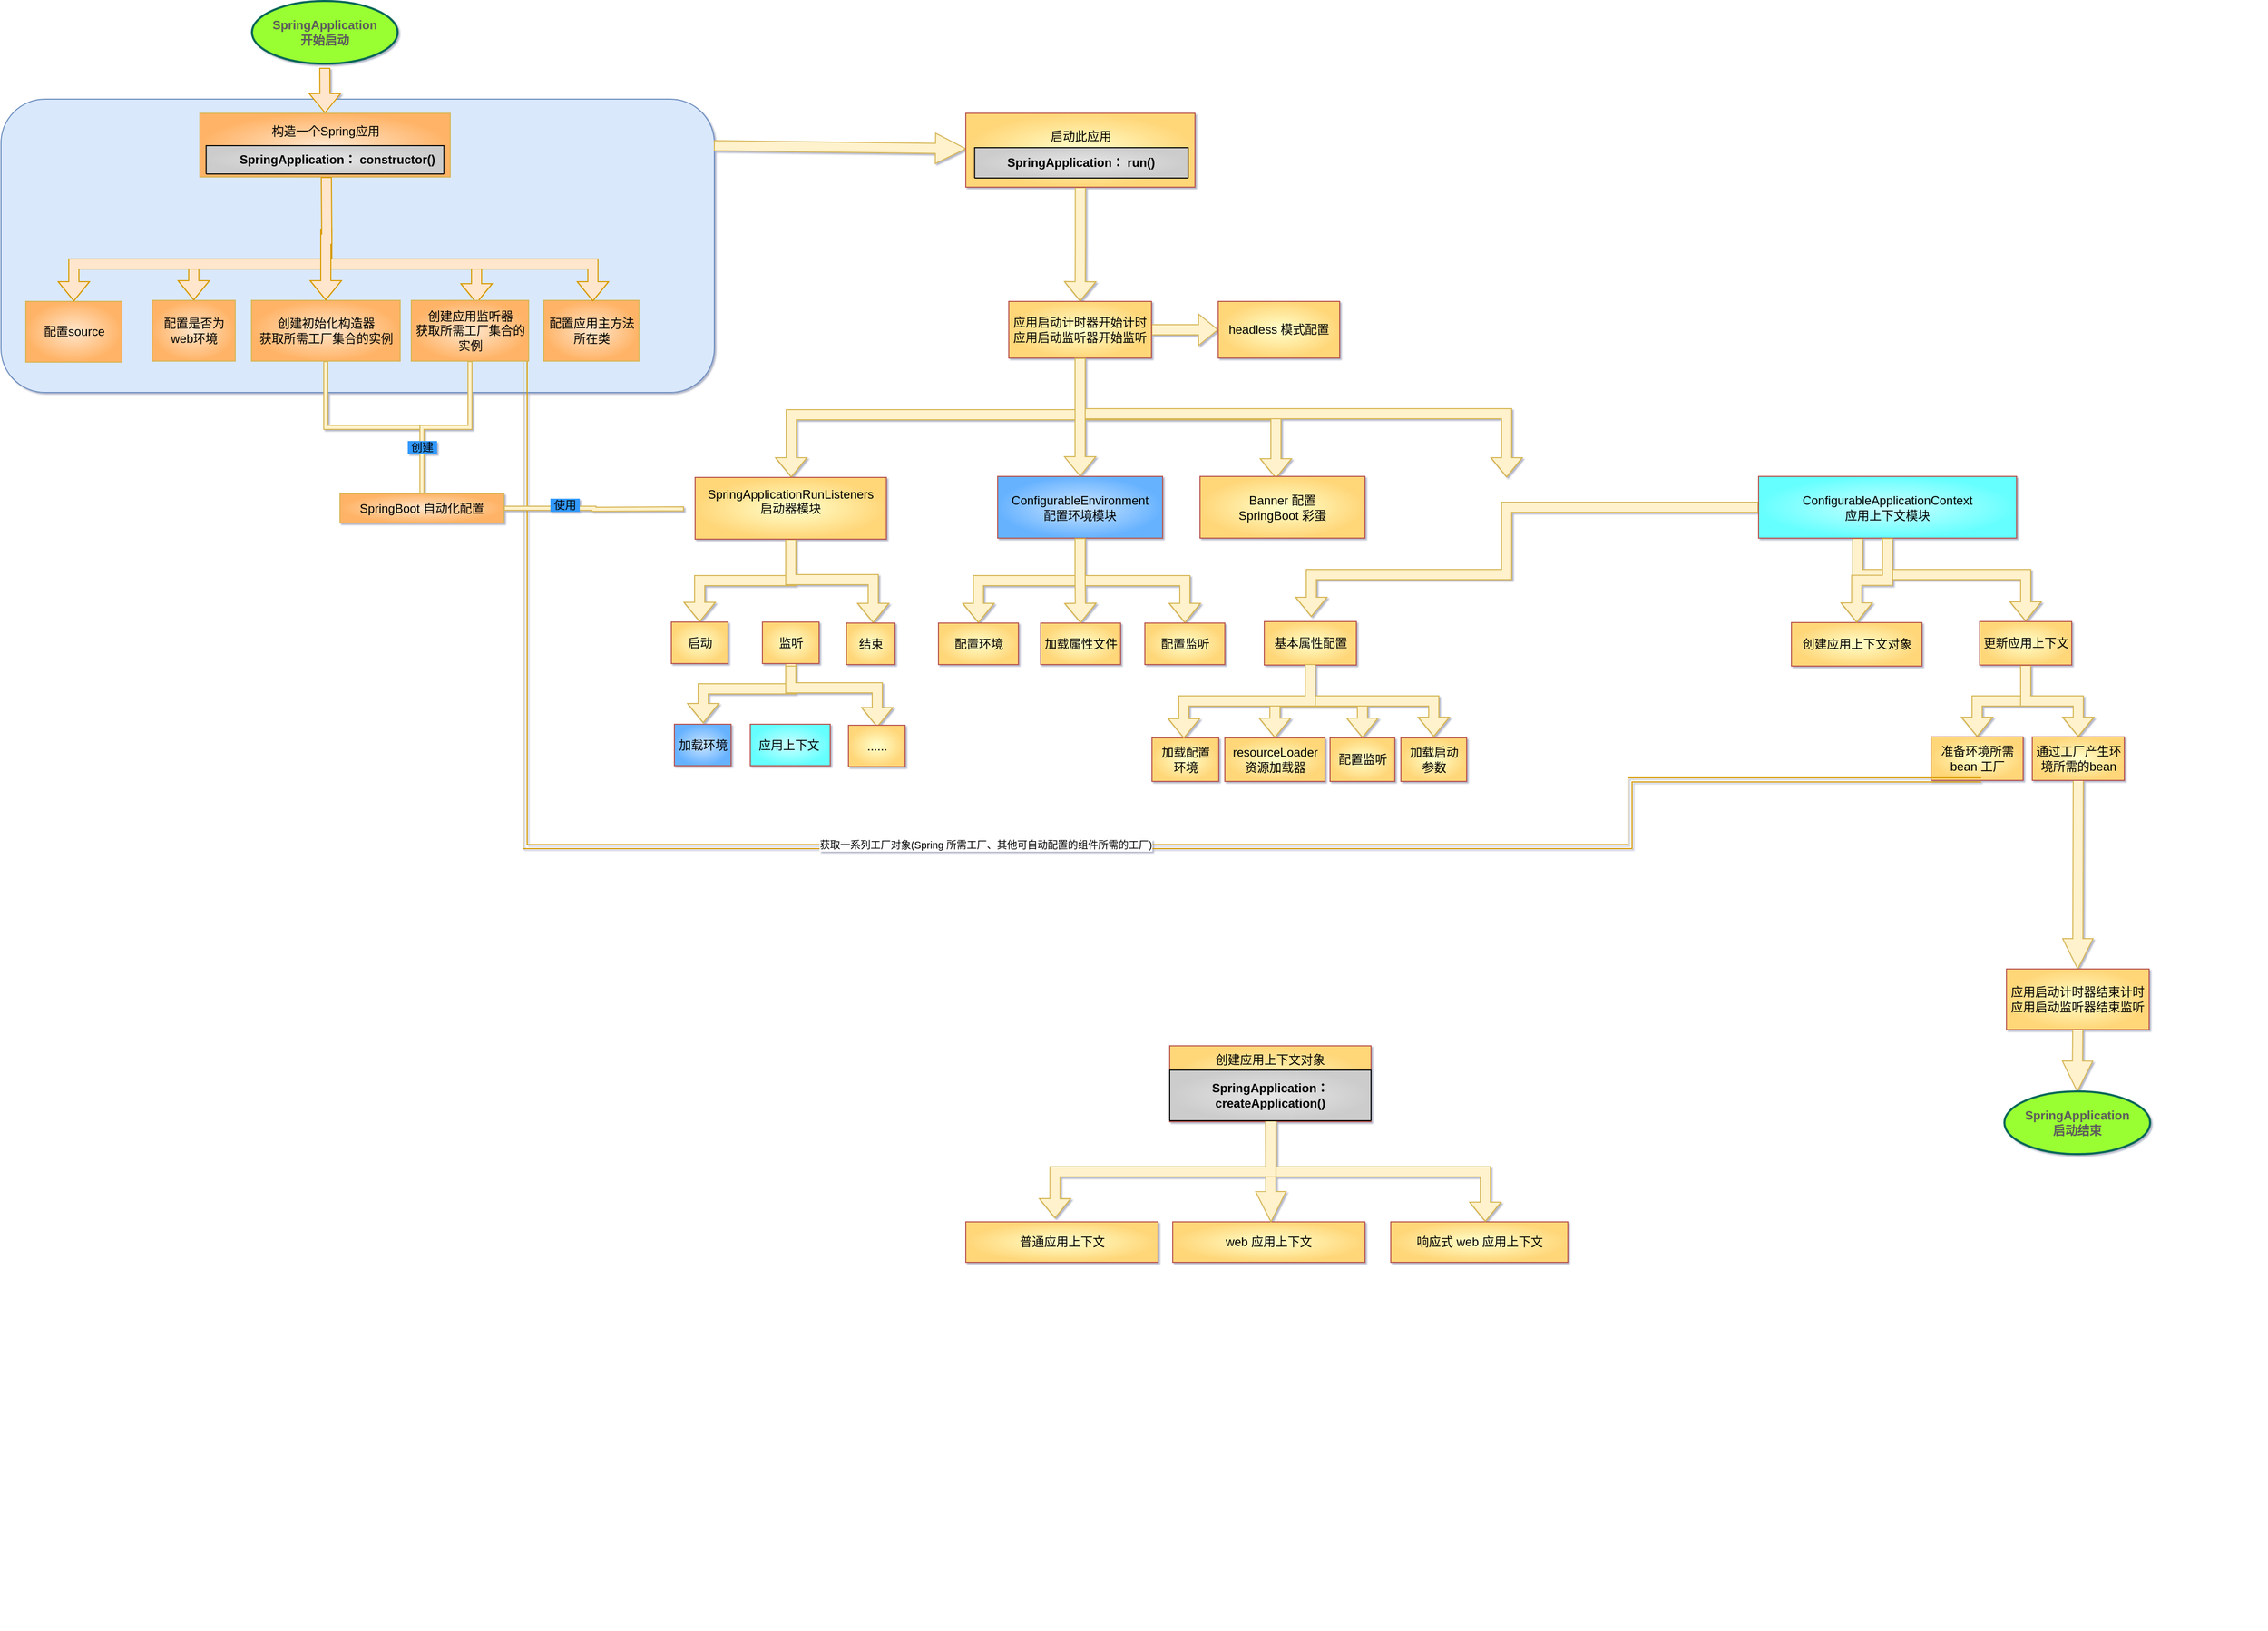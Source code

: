 <mxfile version="21.3.2" type="github" pages="4">
  <diagram id="prtHgNgQTEPvFCAcTncT" name="总览">
    <mxGraphModel dx="3217" dy="1243" grid="1" gridSize="10" guides="1" tooltips="1" connect="0" arrows="1" fold="1" page="1" pageScale="1" pageWidth="827" pageHeight="1169" math="1" shadow="1">
      <root>
        <mxCell id="0" />
        <mxCell id="1" parent="0" />
        <mxCell id="RSLFzYsw8J-lE13sV5hV-1" value="" style="rounded=1;whiteSpace=wrap;html=1;fillColor=#dae8fc;strokeColor=#6c8ebf;" parent="1" vertex="1">
          <mxGeometry x="-255" y="140" width="705" height="290" as="geometry" />
        </mxCell>
        <mxCell id="hdV7oSyVdia2Qf2Z374a-1" style="rounded=0;orthogonalLoop=1;jettySize=auto;html=1;exitX=0.5;exitY=1;exitDx=0;exitDy=0;exitPerimeter=0;entryX=0.5;entryY=0;entryDx=0;entryDy=0;elbow=vertical;shape=flexArrow;fillColor=#ffe6cc;strokeColor=#d79b00;" parent="1" target="8-vGXVchoIqBowFSAs0r-7" edge="1">
          <mxGeometry relative="1" as="geometry">
            <mxPoint x="65" y="109" as="sourcePoint" />
            <mxPoint x="90.5" y="164" as="targetPoint" />
          </mxGeometry>
        </mxCell>
        <mxCell id="8-vGXVchoIqBowFSAs0r-1" value="&lt;div&gt;&lt;b&gt;SpringApplication&lt;/b&gt;&lt;/div&gt;&lt;b&gt;开始启动&lt;/b&gt;" style="strokeWidth=2;html=1;shape=mxgraph.flowchart.start_1;whiteSpace=wrap;fillColor=#99FF33;strokeColor=#006658;fontColor=#5C5C5C;rounded=0;labelBackgroundColor=none;labelBorderColor=none;" parent="1" vertex="1">
          <mxGeometry x="-7" y="43" width="144" height="62" as="geometry" />
        </mxCell>
        <mxCell id="hdV7oSyVdia2Qf2Z374a-7" value="" style="edgeStyle=none;rounded=0;orthogonalLoop=1;jettySize=auto;html=1;elbow=vertical;shape=arrow;fillColor=#fff2cc;strokeColor=#d6b656;" parent="1" target="hdV7oSyVdia2Qf2Z374a-6" edge="1">
          <mxGeometry relative="1" as="geometry">
            <mxPoint x="450" y="186" as="sourcePoint" />
          </mxGeometry>
        </mxCell>
        <mxCell id="8-vGXVchoIqBowFSAs0r-7" value="&lt;div&gt;&lt;br&gt;&lt;/div&gt;&lt;div&gt;构造一个Spring应用&lt;/div&gt;&lt;div&gt;&lt;br&gt;&lt;/div&gt;&lt;div&gt;&lt;br&gt;&lt;/div&gt;&lt;div&gt;&lt;br&gt;&lt;/div&gt;" style="rounded=0;whiteSpace=wrap;html=1;fillColor=#FFE6CC;strokeColor=#d6b656;gradientColor=#FFB366;gradientDirection=radial;glass=0;shadow=0;sketch=0;" parent="1" vertex="1">
          <mxGeometry x="-58.5" y="154" width="247.5" height="63" as="geometry" />
        </mxCell>
        <UserObject label="" tags="" id="40FTKYqt4oS-b7dHANUB-12">
          <mxCell style="edgeStyle=orthogonalEdgeStyle;rounded=0;orthogonalLoop=1;jettySize=auto;html=1;shape=flexArrow;fillColor=#fff2cc;strokeColor=#d6b656;" parent="1" source="hdV7oSyVdia2Qf2Z374a-6" target="40FTKYqt4oS-b7dHANUB-11" edge="1">
            <mxGeometry relative="1" as="geometry" />
          </mxCell>
        </UserObject>
        <UserObject label="&lt;div&gt;启动此应用&lt;/div&gt;&lt;div&gt;&lt;br&gt;&lt;/div&gt;&lt;div&gt;&lt;br&gt;&lt;/div&gt;" tags="" id="hdV7oSyVdia2Qf2Z374a-6">
          <mxCell style="rounded=0;whiteSpace=wrap;html=1;fillColor=#FFFFCC;strokeColor=#b85450;gradientColor=#FFD678;gradientDirection=radial;sketch=0;" parent="1" vertex="1">
            <mxGeometry x="698.5" y="154" width="226.5" height="73" as="geometry" />
          </mxCell>
        </UserObject>
        <UserObject label="" tags="" id="40FTKYqt4oS-b7dHANUB-14">
          <mxCell style="edgeStyle=orthogonalEdgeStyle;rounded=0;orthogonalLoop=1;jettySize=auto;html=1;shape=flexArrow;fillColor=#fff2cc;strokeColor=#d6b656;" parent="1" source="40FTKYqt4oS-b7dHANUB-11" target="40FTKYqt4oS-b7dHANUB-13" edge="1">
            <mxGeometry relative="1" as="geometry" />
          </mxCell>
        </UserObject>
        <mxCell id="40FTKYqt4oS-b7dHANUB-41" style="edgeStyle=orthogonalEdgeStyle;rounded=0;orthogonalLoop=1;jettySize=auto;html=1;shape=flexArrow;fillColor=#fff2cc;strokeColor=#d6b656;" parent="1" source="40FTKYqt4oS-b7dHANUB-11" target="40FTKYqt4oS-b7dHANUB-16" edge="1">
          <mxGeometry relative="1" as="geometry">
            <Array as="points">
              <mxPoint x="812" y="452" />
              <mxPoint x="526" y="452" />
            </Array>
          </mxGeometry>
        </mxCell>
        <mxCell id="40FTKYqt4oS-b7dHANUB-115" style="edgeStyle=orthogonalEdgeStyle;rounded=0;orthogonalLoop=1;jettySize=auto;html=1;entryX=0.46;entryY=0.049;entryDx=0;entryDy=0;entryPerimeter=0;fontSize=10;shape=flexArrow;fillColor=#fff2cc;strokeColor=#d6b656;" parent="1" edge="1">
          <mxGeometry relative="1" as="geometry">
            <Array as="points">
              <mxPoint x="812" y="452" />
              <mxPoint x="1005" y="452" />
            </Array>
            <mxPoint x="811.5" y="395" as="sourcePoint" />
            <mxPoint x="1004.98" y="514.989" as="targetPoint" />
          </mxGeometry>
        </mxCell>
        <mxCell id="40FTKYqt4oS-b7dHANUB-116" style="edgeStyle=orthogonalEdgeStyle;rounded=0;orthogonalLoop=1;jettySize=auto;html=1;fontSize=10;shape=flexArrow;fillColor=#fff2cc;strokeColor=#d6b656;" parent="1" edge="1">
          <mxGeometry relative="1" as="geometry">
            <Array as="points">
              <mxPoint x="812" y="451" />
              <mxPoint x="1233" y="451" />
            </Array>
            <mxPoint x="811.5" y="397" as="sourcePoint" />
            <mxPoint x="1233" y="514" as="targetPoint" />
          </mxGeometry>
        </mxCell>
        <UserObject label="&lt;div&gt;应用启动计时器开始计时&lt;/div&gt;&lt;div&gt;应用启动监听器开始监听&lt;/div&gt;" tags="" id="40FTKYqt4oS-b7dHANUB-11">
          <mxCell style="whiteSpace=wrap;html=1;fillColor=#FFFFCC;strokeColor=#b85450;rounded=0;gradientColor=#FFD678;gradientDirection=radial;sketch=0;" parent="1" vertex="1">
            <mxGeometry x="741" y="340" width="141" height="56" as="geometry" />
          </mxCell>
        </UserObject>
        <UserObject label="&lt;div&gt;headless 模式配置&lt;/div&gt;" tags="" id="40FTKYqt4oS-b7dHANUB-13">
          <mxCell style="whiteSpace=wrap;html=1;fillColor=#FFFFCC;strokeColor=#b85450;rounded=0;gradientColor=#FFD678;gradientDirection=radial;sketch=0;" parent="1" vertex="1">
            <mxGeometry x="948" y="340" width="120" height="56" as="geometry" />
          </mxCell>
        </UserObject>
        <mxCell id="40FTKYqt4oS-b7dHANUB-18" value="" style="edgeStyle=orthogonalEdgeStyle;rounded=0;orthogonalLoop=1;jettySize=auto;html=1;shape=flexArrow;fillColor=#fff2cc;strokeColor=#d6b656;" parent="1" source="40FTKYqt4oS-b7dHANUB-16" target="40FTKYqt4oS-b7dHANUB-17" edge="1">
          <mxGeometry relative="1" as="geometry" />
        </mxCell>
        <mxCell id="40FTKYqt4oS-b7dHANUB-22" style="edgeStyle=orthogonalEdgeStyle;rounded=0;orthogonalLoop=1;jettySize=auto;html=1;entryX=0.552;entryY=0;entryDx=0;entryDy=0;entryPerimeter=0;shape=flexArrow;fillColor=#fff2cc;strokeColor=#d6b656;" parent="1" edge="1">
          <mxGeometry relative="1" as="geometry">
            <mxPoint x="525.5" y="575" as="sourcePoint" />
            <mxPoint x="606.996" y="658" as="targetPoint" />
            <Array as="points">
              <mxPoint x="526" y="615" />
              <mxPoint x="607" y="615" />
            </Array>
          </mxGeometry>
        </mxCell>
        <UserObject label="&lt;div&gt;SpringApplicationRunListeners&lt;/div&gt;&lt;div&gt;启动器模块&lt;br&gt;&lt;/div&gt;&lt;div&gt;&lt;br&gt;&lt;/div&gt;" tags="" id="40FTKYqt4oS-b7dHANUB-16">
          <mxCell style="whiteSpace=wrap;html=1;fillColor=#FFFFCC;strokeColor=#b85450;rounded=0;gradientColor=#FFD678;gradientDirection=radial;sketch=0;" parent="1" vertex="1">
            <mxGeometry x="431" y="514" width="189" height="61" as="geometry" />
          </mxCell>
        </UserObject>
        <mxCell id="40FTKYqt4oS-b7dHANUB-17" value="&lt;div&gt;启动&lt;/div&gt;" style="whiteSpace=wrap;html=1;fillColor=#FFFFCC;strokeColor=#b85450;rounded=0;gradientColor=#FFD678;gradientDirection=radial;sketch=0;" parent="1" vertex="1">
          <mxGeometry x="407.5" y="657" width="56" height="41" as="geometry" />
        </mxCell>
        <mxCell id="40FTKYqt4oS-b7dHANUB-31" style="edgeStyle=orthogonalEdgeStyle;rounded=0;orthogonalLoop=1;jettySize=auto;html=1;shape=flexArrow;fillColor=#fff2cc;strokeColor=#d6b656;" parent="1" edge="1">
          <mxGeometry relative="1" as="geometry">
            <Array as="points">
              <mxPoint x="526" y="723" />
              <mxPoint x="439" y="723" />
            </Array>
            <mxPoint x="525.5" y="697" as="sourcePoint" />
            <mxPoint x="439" y="757" as="targetPoint" />
          </mxGeometry>
        </mxCell>
        <mxCell id="40FTKYqt4oS-b7dHANUB-32" style="edgeStyle=orthogonalEdgeStyle;rounded=0;orthogonalLoop=1;jettySize=auto;html=1;shape=flexArrow;fillColor=#fff2cc;strokeColor=#d6b656;" parent="1" edge="1">
          <mxGeometry relative="1" as="geometry">
            <Array as="points">
              <mxPoint x="526" y="722" />
              <mxPoint x="611" y="722" />
            </Array>
            <mxPoint x="525.5" y="700" as="sourcePoint" />
            <mxPoint x="611" y="761" as="targetPoint" />
          </mxGeometry>
        </mxCell>
        <mxCell id="40FTKYqt4oS-b7dHANUB-19" value="监听" style="whiteSpace=wrap;html=1;fillColor=#FFFFCC;strokeColor=#b85450;rounded=0;gradientColor=#FFD678;gradientDirection=radial;sketch=0;" parent="1" vertex="1">
          <mxGeometry x="497.5" y="657" width="56" height="41" as="geometry" />
        </mxCell>
        <mxCell id="40FTKYqt4oS-b7dHANUB-20" value="结束" style="whiteSpace=wrap;html=1;fillColor=#FFFFCC;strokeColor=#b85450;rounded=0;gradientColor=#FFD678;gradientDirection=radial;sketch=0;" parent="1" vertex="1">
          <mxGeometry x="580.5" y="658" width="48" height="41" as="geometry" />
        </mxCell>
        <mxCell id="40FTKYqt4oS-b7dHANUB-26" value="加载环境" style="whiteSpace=wrap;html=1;fillColor=#CCE5FF;strokeColor=#b85450;rounded=0;gradientColor=#66B2FF;gradientDirection=radial;sketch=0;" parent="1" vertex="1">
          <mxGeometry x="410.5" y="758" width="56" height="41" as="geometry" />
        </mxCell>
        <mxCell id="40FTKYqt4oS-b7dHANUB-27" value="应用上下文&lt;span style=&quot;white-space: pre;&quot;&gt; &lt;/span&gt;" style="whiteSpace=wrap;html=1;fillColor=#CCFFFF;strokeColor=#b85450;rounded=0;gradientColor=#66FFFF;gradientDirection=radial;sketch=0;" parent="1" vertex="1">
          <mxGeometry x="485.5" y="758" width="79" height="41" as="geometry" />
        </mxCell>
        <mxCell id="40FTKYqt4oS-b7dHANUB-28" value="......" style="whiteSpace=wrap;html=1;fillColor=#FFFFCC;strokeColor=#b85450;rounded=0;gradientColor=#FFD678;gradientDirection=radial;sketch=0;" parent="1" vertex="1">
          <mxGeometry x="582.5" y="759" width="56" height="41" as="geometry" />
        </mxCell>
        <mxCell id="40FTKYqt4oS-b7dHANUB-39" style="edgeStyle=orthogonalEdgeStyle;rounded=0;orthogonalLoop=1;jettySize=auto;html=1;shape=flexArrow;fillColor=#fff2cc;strokeColor=#d6b656;" parent="1" source="40FTKYqt4oS-b7dHANUB-33" target="40FTKYqt4oS-b7dHANUB-34" edge="1">
          <mxGeometry relative="1" as="geometry" />
        </mxCell>
        <mxCell id="40FTKYqt4oS-b7dHANUB-40" style="edgeStyle=orthogonalEdgeStyle;rounded=0;orthogonalLoop=1;jettySize=auto;html=1;shape=flexArrow;fillColor=#fff2cc;strokeColor=#d6b656;" parent="1" source="40FTKYqt4oS-b7dHANUB-33" target="40FTKYqt4oS-b7dHANUB-36" edge="1">
          <mxGeometry relative="1" as="geometry" />
        </mxCell>
        <UserObject label="&lt;div&gt;ConfigurableEnvironment&lt;/div&gt;&lt;div&gt;配置环境模块&lt;br&gt;&lt;/div&gt;" tags="" id="40FTKYqt4oS-b7dHANUB-33">
          <mxCell style="whiteSpace=wrap;html=1;fillColor=#CCE5FF;strokeColor=#b85450;rounded=0;gradientColor=#66B2FF;gradientDirection=radial;sketch=0;" parent="1" vertex="1">
            <mxGeometry x="730" y="513" width="163" height="61" as="geometry" />
          </mxCell>
        </UserObject>
        <mxCell id="40FTKYqt4oS-b7dHANUB-34" value="配置环境" style="whiteSpace=wrap;html=1;fillColor=#FFFFCC;strokeColor=#b85450;rounded=0;gradientColor=#FFD678;gradientDirection=radial;sketch=0;" parent="1" vertex="1">
          <mxGeometry x="671.5" y="658" width="79" height="41" as="geometry" />
        </mxCell>
        <mxCell id="40FTKYqt4oS-b7dHANUB-35" value="加载属性文件" style="whiteSpace=wrap;html=1;fillColor=#FFFFCC;strokeColor=#b85450;rounded=0;gradientColor=#FFD678;gradientDirection=radial;sketch=0;" parent="1" vertex="1">
          <mxGeometry x="772.5" y="658" width="79" height="41" as="geometry" />
        </mxCell>
        <mxCell id="40FTKYqt4oS-b7dHANUB-36" value="配置监听" style="whiteSpace=wrap;html=1;fillColor=#FFFFCC;strokeColor=#b85450;rounded=0;gradientColor=#FFD678;gradientDirection=radial;sketch=0;" parent="1" vertex="1">
          <mxGeometry x="875.5" y="658" width="79" height="41" as="geometry" />
        </mxCell>
        <UserObject label="&lt;div&gt;Banner 配置&lt;/div&gt;&lt;div&gt;SpringBoot 彩蛋&lt;br&gt; &lt;/div&gt;" tags="" id="40FTKYqt4oS-b7dHANUB-42">
          <mxCell style="whiteSpace=wrap;html=1;fillColor=#FFFFCC;strokeColor=#b85450;rounded=0;gradientColor=#FFD678;gradientDirection=radial;sketch=0;" parent="1" vertex="1">
            <mxGeometry x="930" y="513" width="163" height="61" as="geometry" />
          </mxCell>
        </UserObject>
        <mxCell id="40FTKYqt4oS-b7dHANUB-48" style="edgeStyle=orthogonalEdgeStyle;rounded=0;orthogonalLoop=1;jettySize=auto;html=1;entryX=0.511;entryY=-0.105;entryDx=0;entryDy=0;entryPerimeter=0;shape=flexArrow;fillColor=#fff2cc;strokeColor=#d6b656;" parent="1" source="40FTKYqt4oS-b7dHANUB-43" target="40FTKYqt4oS-b7dHANUB-47" edge="1">
          <mxGeometry relative="1" as="geometry">
            <Array as="points">
              <mxPoint x="1233" y="610" />
              <mxPoint x="1040" y="610" />
            </Array>
          </mxGeometry>
        </mxCell>
        <mxCell id="40FTKYqt4oS-b7dHANUB-66" style="edgeStyle=orthogonalEdgeStyle;rounded=0;orthogonalLoop=1;jettySize=auto;html=1;shape=flexArrow;fillColor=#fff2cc;strokeColor=#d6b656;" parent="1" source="40FTKYqt4oS-b7dHANUB-43" target="40FTKYqt4oS-b7dHANUB-49" edge="1">
          <mxGeometry relative="1" as="geometry">
            <Array as="points">
              <mxPoint x="1580" y="610" />
              <mxPoint x="1746" y="610" />
            </Array>
          </mxGeometry>
        </mxCell>
        <UserObject label="&lt;div&gt;ConfigurableApplicationContext&lt;/div&gt;&lt;div&gt;应用上下文模块&lt;br&gt;&lt;/div&gt;" tags="" id="40FTKYqt4oS-b7dHANUB-43">
          <mxCell style="whiteSpace=wrap;html=1;fillColor=#CCFFFF;strokeColor=#b85450;rounded=0;gradientColor=#66FFFF;gradientDirection=radial;sketch=0;" parent="1" vertex="1">
            <mxGeometry x="1482" y="513" width="255" height="61" as="geometry" />
          </mxCell>
        </UserObject>
        <mxCell id="40FTKYqt4oS-b7dHANUB-45" value="创建应用上下文对象" style="whiteSpace=wrap;html=1;fillColor=#FFFFCC;strokeColor=#b85450;rounded=0;gradientColor=#FFD678;gradientDirection=radial;sketch=0;" parent="1" vertex="1">
          <mxGeometry x="1514.5" y="657.5" width="129" height="43" as="geometry" />
        </mxCell>
        <mxCell id="40FTKYqt4oS-b7dHANUB-59" style="edgeStyle=orthogonalEdgeStyle;rounded=0;orthogonalLoop=1;jettySize=auto;html=1;shape=flexArrow;fillColor=#fff2cc;strokeColor=#d6b656;" parent="1" source="40FTKYqt4oS-b7dHANUB-47" target="40FTKYqt4oS-b7dHANUB-51" edge="1">
          <mxGeometry relative="1" as="geometry" />
        </mxCell>
        <mxCell id="40FTKYqt4oS-b7dHANUB-60" style="edgeStyle=orthogonalEdgeStyle;rounded=0;orthogonalLoop=1;jettySize=auto;html=1;shape=flexArrow;fillColor=#fff2cc;strokeColor=#d6b656;" parent="1" source="40FTKYqt4oS-b7dHANUB-47" target="40FTKYqt4oS-b7dHANUB-52" edge="1">
          <mxGeometry relative="1" as="geometry" />
        </mxCell>
        <mxCell id="40FTKYqt4oS-b7dHANUB-61" style="edgeStyle=orthogonalEdgeStyle;rounded=0;orthogonalLoop=1;jettySize=auto;html=1;shape=flexArrow;fillColor=#fff2cc;strokeColor=#d6b656;" parent="1" edge="1">
          <mxGeometry relative="1" as="geometry">
            <Array as="points">
              <mxPoint x="1039" y="735" />
              <mxPoint x="1161" y="735" />
            </Array>
            <mxPoint x="1039" y="698.5" as="sourcePoint" />
            <mxPoint x="1161" y="770.5" as="targetPoint" />
          </mxGeometry>
        </mxCell>
        <mxCell id="40FTKYqt4oS-b7dHANUB-47" value="基本属性配置" style="whiteSpace=wrap;html=1;fillColor=#FFFFCC;strokeColor=#b85450;rounded=0;gradientColor=#FFD678;gradientDirection=radial;sketch=0;" parent="1" vertex="1">
          <mxGeometry x="993.5" y="656.5" width="91" height="43" as="geometry" />
        </mxCell>
        <mxCell id="40FTKYqt4oS-b7dHANUB-64" style="edgeStyle=orthogonalEdgeStyle;rounded=0;orthogonalLoop=1;jettySize=auto;html=1;shape=flexArrow;fillColor=#fff2cc;strokeColor=#d6b656;" parent="1" source="40FTKYqt4oS-b7dHANUB-49" target="40FTKYqt4oS-b7dHANUB-62" edge="1">
          <mxGeometry relative="1" as="geometry" />
        </mxCell>
        <mxCell id="40FTKYqt4oS-b7dHANUB-65" style="edgeStyle=orthogonalEdgeStyle;rounded=0;orthogonalLoop=1;jettySize=auto;html=1;shape=flexArrow;fillColor=#fff2cc;strokeColor=#d6b656;" parent="1" source="40FTKYqt4oS-b7dHANUB-49" target="40FTKYqt4oS-b7dHANUB-63" edge="1">
          <mxGeometry relative="1" as="geometry" />
        </mxCell>
        <mxCell id="40FTKYqt4oS-b7dHANUB-49" value="更新应用上下文" style="whiteSpace=wrap;html=1;fillColor=#FFFFCC;strokeColor=#b85450;rounded=0;gradientColor=#FFD678;gradientDirection=radial;sketch=0;" parent="1" vertex="1">
          <mxGeometry x="1700.5" y="656.5" width="91" height="43" as="geometry" />
        </mxCell>
        <mxCell id="40FTKYqt4oS-b7dHANUB-50" value="&lt;div&gt;加载配置&lt;/div&gt;&lt;div&gt;环境&lt;/div&gt;" style="whiteSpace=wrap;html=1;fillColor=#FFFFCC;strokeColor=#b85450;rounded=0;gradientColor=#FFD678;gradientDirection=radial;sketch=0;" parent="1" vertex="1">
          <mxGeometry x="882.5" y="771.5" width="66" height="43" as="geometry" />
        </mxCell>
        <mxCell id="40FTKYqt4oS-b7dHANUB-51" value="&lt;div&gt;resourceLoader&lt;/div&gt;&lt;div&gt;资源加载器&lt;/div&gt;" style="whiteSpace=wrap;html=1;fillColor=#FFFFCC;strokeColor=#b85450;rounded=0;gradientColor=#FFD678;gradientDirection=radial;sketch=0;" parent="1" vertex="1">
          <mxGeometry x="954.5" y="771.5" width="99" height="43" as="geometry" />
        </mxCell>
        <mxCell id="40FTKYqt4oS-b7dHANUB-52" value="配置监听" style="whiteSpace=wrap;html=1;fillColor=#FFFFCC;strokeColor=#b85450;rounded=0;gradientColor=#FFD678;gradientDirection=radial;sketch=0;" parent="1" vertex="1">
          <mxGeometry x="1058.5" y="771.5" width="64" height="43" as="geometry" />
        </mxCell>
        <mxCell id="40FTKYqt4oS-b7dHANUB-53" value="&lt;div&gt;加载启动&lt;/div&gt;&lt;div&gt;参数&lt;/div&gt;" style="whiteSpace=wrap;html=1;fillColor=#FFFFCC;strokeColor=#b85450;rounded=0;gradientColor=#FFD678;gradientDirection=radial;sketch=0;" parent="1" vertex="1">
          <mxGeometry x="1128.5" y="771.5" width="65" height="43" as="geometry" />
        </mxCell>
        <mxCell id="40FTKYqt4oS-b7dHANUB-62" value="准备环境所需bean 工厂" style="whiteSpace=wrap;html=1;fillColor=#FFFFCC;strokeColor=#b85450;rounded=0;gradientColor=#FFD678;gradientDirection=radial;sketch=0;" parent="1" vertex="1">
          <mxGeometry x="1652.5" y="770.5" width="91" height="43" as="geometry" />
        </mxCell>
        <mxCell id="40FTKYqt4oS-b7dHANUB-68" value="" style="edgeStyle=orthogonalEdgeStyle;rounded=0;orthogonalLoop=1;jettySize=auto;html=1;shape=arrow;fillColor=#fff2cc;strokeColor=#d6b656;" parent="1" source="40FTKYqt4oS-b7dHANUB-63" target="40FTKYqt4oS-b7dHANUB-67" edge="1">
          <mxGeometry relative="1" as="geometry" />
        </mxCell>
        <mxCell id="40FTKYqt4oS-b7dHANUB-63" value="通过工厂产生环境所需的bean" style="whiteSpace=wrap;html=1;fillColor=#FFFFCC;strokeColor=#b85450;rounded=0;gradientColor=#FFD678;gradientDirection=radial;sketch=0;" parent="1" vertex="1">
          <mxGeometry x="1752.5" y="770.5" width="91" height="43" as="geometry" />
        </mxCell>
        <mxCell id="40FTKYqt4oS-b7dHANUB-70" style="edgeStyle=orthogonalEdgeStyle;rounded=0;orthogonalLoop=1;jettySize=auto;html=1;shape=arrow;fillColor=#fff2cc;strokeColor=#d6b656;" parent="1" source="40FTKYqt4oS-b7dHANUB-67" target="40FTKYqt4oS-b7dHANUB-69" edge="1">
          <mxGeometry relative="1" as="geometry" />
        </mxCell>
        <mxCell id="40FTKYqt4oS-b7dHANUB-67" value="&lt;div&gt;应用启动计时器结束计时&lt;/div&gt;&lt;div&gt;应用启动监听器结束监听&lt;br&gt;&lt;/div&gt;" style="whiteSpace=wrap;html=1;fillColor=#FFFFCC;strokeColor=#b85450;rounded=0;gradientColor=#FFD678;gradientDirection=radial;sketch=0;" parent="1" vertex="1">
          <mxGeometry x="1727" y="1000" width="141" height="60" as="geometry" />
        </mxCell>
        <mxCell id="40FTKYqt4oS-b7dHANUB-69" value="&lt;div&gt;&lt;b&gt;SpringApplication&lt;/b&gt;&lt;/div&gt;&lt;b&gt;启动结束&lt;/b&gt;" style="strokeWidth=2;html=1;shape=mxgraph.flowchart.start_1;whiteSpace=wrap;fillColor=#99FF33;strokeColor=#006658;fontColor=#5C5C5C;rounded=0;labelBackgroundColor=none;labelBorderColor=none;" parent="1" vertex="1">
          <mxGeometry x="1725" y="1121" width="144" height="62" as="geometry" />
        </mxCell>
        <mxCell id="40FTKYqt4oS-b7dHANUB-98" style="edgeStyle=orthogonalEdgeStyle;rounded=0;orthogonalLoop=1;jettySize=auto;html=1;entryX=0.544;entryY=0.988;entryDx=0;entryDy=0;entryPerimeter=0;fontSize=10;shape=link;fillColor=#ffe6cc;strokeColor=#d79b00;" parent="1" source="n7Ov-Tm2yEQ00Mx2uHal-8" target="40FTKYqt4oS-b7dHANUB-62" edge="1">
          <mxGeometry relative="1" as="geometry">
            <Array as="points">
              <mxPoint x="263" y="879" />
              <mxPoint x="1355" y="879" />
            </Array>
          </mxGeometry>
        </mxCell>
        <mxCell id="40FTKYqt4oS-b7dHANUB-99" value="获取一系列工厂对象(Spring 所需工厂、其他可自动配置的组件所需的工厂)" style="edgeLabel;html=1;align=center;verticalAlign=middle;resizable=0;points=[];fontSize=10;" parent="40FTKYqt4oS-b7dHANUB-98" vertex="1" connectable="0">
          <mxGeometry x="-0.059" y="-1" relative="1" as="geometry">
            <mxPoint x="1" y="-3" as="offset" />
          </mxGeometry>
        </mxCell>
        <mxCell id="40FTKYqt4oS-b7dHANUB-38" style="edgeStyle=orthogonalEdgeStyle;rounded=0;orthogonalLoop=1;jettySize=auto;html=1;shape=flexArrow;fillColor=#fff2cc;strokeColor=#d6b656;" parent="1" source="40FTKYqt4oS-b7dHANUB-11" target="40FTKYqt4oS-b7dHANUB-33" edge="1">
          <mxGeometry relative="1" as="geometry" />
        </mxCell>
        <mxCell id="40FTKYqt4oS-b7dHANUB-37" style="edgeStyle=orthogonalEdgeStyle;rounded=0;orthogonalLoop=1;jettySize=auto;html=1;shape=flexArrow;fillColor=#fff2cc;strokeColor=#d6b656;" parent="1" source="40FTKYqt4oS-b7dHANUB-33" target="40FTKYqt4oS-b7dHANUB-35" edge="1">
          <mxGeometry relative="1" as="geometry" />
        </mxCell>
        <mxCell id="40FTKYqt4oS-b7dHANUB-46" value="" style="edgeStyle=orthogonalEdgeStyle;rounded=0;orthogonalLoop=1;jettySize=auto;html=1;shape=flexArrow;fillColor=#fff2cc;strokeColor=#d6b656;" parent="1" source="40FTKYqt4oS-b7dHANUB-43" target="40FTKYqt4oS-b7dHANUB-45" edge="1">
          <mxGeometry relative="1" as="geometry" />
        </mxCell>
        <mxCell id="40FTKYqt4oS-b7dHANUB-58" style="edgeStyle=orthogonalEdgeStyle;rounded=0;orthogonalLoop=1;jettySize=auto;html=1;entryX=0.477;entryY=0.035;entryDx=0;entryDy=0;entryPerimeter=0;shape=flexArrow;fillColor=#fff2cc;strokeColor=#d6b656;" parent="1" edge="1">
          <mxGeometry relative="1" as="geometry">
            <Array as="points">
              <mxPoint x="1039" y="735" />
              <mxPoint x="914" y="735" />
            </Array>
            <mxPoint x="1039" y="698.5" as="sourcePoint" />
            <mxPoint x="913.982" y="772.005" as="targetPoint" />
          </mxGeometry>
        </mxCell>
        <mxCell id="9uRca3TcGE-6TtlpwIYY-16" value="&lt;div&gt;&lt;b&gt;SpringApplication： run()&lt;/b&gt;&lt;/div&gt;" style="swimlane;fontStyle=0;childLayout=stackLayout;horizontal=1;startSize=30;horizontalStack=0;resizeParent=1;resizeParentMax=0;resizeLast=0;collapsible=1;marginBottom=0;whiteSpace=wrap;html=1;shadow=0;fillColor=#E6E6E6;strokeColor=default;swimlaneFillColor=#2A2A2A;align=center;gradientColor=#CCCCCC;gradientDirection=radial;movable=0;resizable=1;rotatable=1;deletable=1;editable=1;connectable=1;" parent="1" vertex="1" collapsed="1">
          <mxGeometry x="707.25" y="188" width="211" height="30" as="geometry">
            <mxRectangle x="707.25" y="188" width="1148" height="1918" as="alternateBounds" />
          </mxGeometry>
        </mxCell>
        <mxCell id="VUM5yKL2B6NaXVR3pMpZ-1" value="&lt;pre style=&quot;background-color:#2b2b2b;color:#a9b7c6;font-family:&#39;JetBrains Mono&#39;,monospace;font-size:9.8pt;&quot;&gt;public ConfigurableApplicationContext &lt;span style=&quot;color:#ffc66d;&quot;&gt;run&lt;/span&gt;(String... args) {   &lt;br&gt;   StopWatch stopWatch = new StopWatch()&lt;span style=&quot;color:#cc7832;&quot;&gt;;&lt;br&gt;&lt;/span&gt;   stopWatch.start()&lt;span style=&quot;color:#cc7832;&quot;&gt;;&lt;br&gt;&lt;/span&gt;&lt;span style=&quot;color:#808080;&quot;&gt;   // spring &lt;/span&gt;&lt;span style=&quot;color:#808080;font-family:&#39;宋体&#39;,monospace;&quot;&gt;根容器&lt;br&gt;&lt;/span&gt;   ConfigurableApplicationContext context = &lt;span style=&quot;color:#cc7832;&quot;&gt;null;&lt;br&gt;&lt;/span&gt;   Collection&amp;lt;SpringBootExceptionReporter&amp;gt; exceptionReporters = &lt;span style=&quot;color:#cc7832;&quot;&gt;new &lt;/span&gt;ArrayList&amp;lt;&amp;gt;()&lt;span style=&quot;color:#cc7832;&quot;&gt;;&lt;br&gt;&lt;/span&gt;&lt;span style=&quot;color:#808080;&quot;&gt;   /*&lt;br&gt;&lt;/span&gt;&lt;span style=&quot;color:#808080;&quot;&gt;    * [TIP]&lt;br&gt;&lt;/span&gt;&lt;span style=&quot;color:#808080;&quot;&gt;    * java.awt.headless&lt;/span&gt;&lt;span style=&quot;color:#808080;font-family:&#39;宋体&#39;,monospace;&quot;&gt;是&lt;/span&gt;&lt;span style=&quot;color:#808080;&quot;&gt;J2SE&lt;/span&gt;&lt;span style=&quot;color:#808080;font-family:&#39;宋体&#39;,monospace;&quot;&gt;的一种模式，用于在缺失显示屏、鼠标或者键盘时的系统配置。&lt;/span&gt;&lt;span style=&quot;color:#808080;&quot;&gt;&lt;br&gt;&lt;/span&gt;&lt;span style=&quot;color:#808080;&quot;&gt;    * &lt;/span&gt;&lt;span style=&quot;color:#808080;font-family:&#39;宋体&#39;,monospace;&quot;&gt;对于后端服务来讲，很多都是需要将这个属性设置为&lt;/span&gt;&lt;span style=&quot;color:#808080;&quot;&gt; true &lt;/span&gt;&lt;span style=&quot;color:#808080;font-family:&#39;宋体&#39;,monospace;&quot;&gt;的。&lt;/span&gt;&lt;span style=&quot;color:#808080;&quot;&gt;&lt;br&gt;&lt;/span&gt;&lt;span style=&quot;color:#808080;&quot;&gt;    */&lt;br&gt;&lt;/span&gt;    configureHeadlessProperty()&lt;span style=&quot;color:#cc7832;&quot;&gt;;&lt;/span&gt;&lt;/pre&gt;" style="text;html=1;align=left;verticalAlign=middle;resizable=0;points=[];autosize=1;strokeColor=none;fillColor=none;spacingTop=-16;spacingBottom=-16;" parent="9uRca3TcGE-6TtlpwIYY-16" vertex="1">
          <mxGeometry y="30" width="1148" height="190" as="geometry" />
        </mxCell>
        <mxCell id="nAMu1l2790qPKKq2EgGM-2" value="&lt;font color=&quot;#696969&quot;&gt;[NOTE]&lt;/font&gt;&amp;nbsp; SpringApplicationRunListeners 启动器模块" style="swimlane;fontStyle=0;childLayout=stackLayout;horizontal=1;startSize=30;horizontalStack=0;resizeParent=1;resizeParentMax=0;resizeLast=0;collapsible=1;marginBottom=0;whiteSpace=wrap;html=1;shadow=0;strokeColor=none;fontSize=12;fontColor=#FFFF99;fillColor=#2A2A2A;gradientColor=none;swimlaneFillColor=none;align=left;spacingLeft=24;verticalAlign=bottom;" parent="9uRca3TcGE-6TtlpwIYY-16" vertex="1" collapsed="1">
          <mxGeometry y="220" width="1148" height="32" as="geometry">
            <mxRectangle y="220" width="1148" height="111" as="alternateBounds" />
          </mxGeometry>
        </mxCell>
        <mxCell id="nAMu1l2790qPKKq2EgGM-4" value="&lt;pre style=&quot;background-color:#2b2b2b;color:#a9b7c6;font-family:&#39;JetBrains Mono&#39;,monospace;font-size:9.8pt;&quot;&gt;&lt;span style=&quot;color:#cc7832;&quot;&gt;   &lt;/span&gt;&lt;span style=&quot;color:#808080;&quot;&gt;/*&lt;br&gt;&lt;/span&gt;&lt;span style=&quot;color:#808080;&quot;&gt;    * [TIP] META-INF/spring.factories&lt;br&gt;&lt;/span&gt;&lt;span style=&quot;color:#808080;&quot;&gt;    * - spirng boot &lt;/span&gt;&lt;span style=&quot;color:#808080;font-family:&#39;宋体&#39;,monospace;&quot;&gt;默认的&lt;/span&gt;&lt;span style=&quot;color:#808080;&quot;&gt; listener: EventPublishingRunListener  ==&amp;gt; &lt;/span&gt;&lt;span style=&quot;color:#808080;font-family:&#39;宋体&#39;,monospace;&quot;&gt;用来广播前面提到的&lt;/span&gt;&lt;span style=&quot;color:#808080;&quot;&gt; 11 &lt;/span&gt;&lt;span style=&quot;color:#808080;font-family:&#39;宋体&#39;,monospace;&quot;&gt;个默认监听器&lt;/span&gt;&lt;span style=&quot;color:#808080;&quot;&gt;&lt;br&gt;&lt;/span&gt;&lt;span style=&quot;color:#808080;&quot;&gt;    * - SpringApplicationRunListener&lt;/span&gt;&lt;span style=&quot;color:#808080;font-family:&#39;宋体&#39;,monospace;&quot;&gt;属于应用程序启动层面的监听器&lt;/span&gt;&lt;span style=&quot;color:#808080;&quot;&gt;, &lt;/span&gt;&lt;span style=&quot;color:#808080;font-family:&#39;宋体&#39;,monospace;&quot;&gt;此时上下文还没有加载，如果通过&lt;/span&gt;&lt;span style=&quot;color:#808080;&quot;&gt; @Compnant &lt;/span&gt;&lt;span style=&quot;color:#808080;font-family:&#39;宋体&#39;,monospace;&quot;&gt;是起不了作用的&lt;/span&gt;&lt;span style=&quot;color:#808080;&quot;&gt;&lt;br&gt;&lt;/span&gt;&lt;span style=&quot;color:#808080;&quot;&gt;    */&lt;/span&gt;&lt;/pre&gt;" style="text;html=1;align=left;verticalAlign=middle;resizable=0;points=[];autosize=1;strokeColor=none;fillColor=none;spacingTop=-16;spacingBottom=-16;" parent="nAMu1l2790qPKKq2EgGM-2" vertex="1">
          <mxGeometry y="30" width="1148" height="81" as="geometry" />
        </mxCell>
        <mxCell id="nAMu1l2790qPKKq2EgGM-3" value="&lt;pre style=&quot;background-color:#2b2b2b;color:#a9b7c6;font-family:&#39;JetBrains Mono&#39;,monospace;font-size:9.8pt;&quot;&gt;   SpringApplicationRunListeners listeners = getRunListeners(args)&lt;span style=&quot;color:#cc7832;&quot;&gt;;&lt;br&gt;&lt;br&gt;&lt;/span&gt;&lt;/pre&gt;" style="text;html=1;align=left;verticalAlign=middle;resizable=0;points=[];autosize=1;strokeColor=none;fillColor=none;spacingTop=-16;spacingBottom=-16;" parent="9uRca3TcGE-6TtlpwIYY-16" vertex="1">
          <mxGeometry y="252" width="1148" height="40" as="geometry" />
        </mxCell>
        <mxCell id="nAMu1l2790qPKKq2EgGM-6" value="&lt;font color=&quot;#696969&quot;&gt;[NOTE]&lt;/font&gt;" style="swimlane;fontStyle=0;childLayout=stackLayout;horizontal=1;startSize=30;horizontalStack=0;resizeParent=1;resizeParentMax=0;resizeLast=0;collapsible=1;marginBottom=0;whiteSpace=wrap;html=1;shadow=0;strokeColor=none;fontSize=12;fontColor=#FFFF99;fillColor=#2A2A2A;gradientColor=none;swimlaneFillColor=none;align=left;spacingLeft=24;verticalAlign=bottom;" parent="9uRca3TcGE-6TtlpwIYY-16" vertex="1" collapsed="1">
          <mxGeometry y="292" width="1148" height="32" as="geometry">
            <mxRectangle y="292" width="1148" height="173" as="alternateBounds" />
          </mxGeometry>
        </mxCell>
        <mxCell id="9uRca3TcGE-6TtlpwIYY-27" value="&lt;pre style=&quot;background-color:#2b2b2b;color:#a9b7c6;font-family:&#39;JetBrains Mono&#39;,monospace;font-size:9.8pt;&quot;&gt;&lt;span style=&quot;color:#cc7832;&quot;&gt;   &lt;/span&gt;&lt;span style=&quot;color:#808080;&quot;&gt;/* [TIP] &lt;/span&gt;&lt;span style=&quot;color:#808080;font-family:&#39;宋体&#39;,monospace;&quot;&gt;监听器&lt;/span&gt;&lt;span style=&quot;color:#808080;&quot;&gt; SpringApplicationRunListener -&amp;gt; starting()&lt;br&gt;&lt;/span&gt;&lt;span style=&quot;color:#808080;&quot;&gt;    * &lt;/span&gt;&lt;span style=&quot;color:#808080;font-family:&#39;宋体&#39;,monospace;&quot;&gt;对于默认&lt;/span&gt;&lt;span style=&quot;color:#808080;&quot;&gt; listener: EventPublishingRunListener -&amp;gt; starting()&lt;/span&gt;&lt;span style=&quot;color:#808080;font-family:&#39;宋体&#39;,monospace;&quot;&gt;，该方法过滤出&lt;/span&gt;&lt;span style=&quot;color:#808080;&quot;&gt; 11 &lt;/span&gt;&lt;span style=&quot;color:#808080;font-family:&#39;宋体&#39;,monospace;&quot;&gt;个默认监听器中&lt;/span&gt;&lt;span style=&quot;color:#808080;&quot;&gt;&lt;br&gt;&lt;/span&gt;&lt;span style=&quot;color:#808080;&quot;&gt;    * &lt;/span&gt;&lt;span style=&quot;color:#808080;font-family:&#39;宋体&#39;,monospace;&quot;&gt;属于&lt;/span&gt;&lt;span style=&quot;color:#808080;&quot;&gt; ApplicationStartingEvent &lt;/span&gt;&lt;span style=&quot;color:#808080;font-family:&#39;宋体&#39;,monospace;&quot;&gt;的&lt;/span&gt;&lt;span style=&quot;color:#808080;&quot;&gt; 4&lt;/span&gt;&lt;span style=&quot;color:#808080;font-family:&#39;宋体&#39;,monospace;&quot;&gt;个类：&lt;/span&gt;&lt;span style=&quot;color:#808080;&quot;&gt;&lt;br&gt;&lt;/span&gt;&lt;span style=&quot;color:#808080;&quot;&gt;    * 1&lt;/span&gt;&lt;span style=&quot;color:#808080;font-family:&#39;宋体&#39;,monospace;&quot;&gt;）&lt;/span&gt;&lt;span style=&quot;color:#808080;&quot;&gt;LoggingApplicationListener ==&amp;gt;  &lt;/span&gt;&lt;span style=&quot;color:#808080;font-family:&#39;宋体&#39;,monospace;&quot;&gt;检测正在使用的日志系统，默认是&lt;/span&gt;&lt;span style=&quot;color:#808080;&quot;&gt; logback&lt;/span&gt;&lt;span style=&quot;color:#808080;font-family:&#39;宋体&#39;,monospace;&quot;&gt;，支持&lt;/span&gt;&lt;span style=&quot;color:#808080;&quot;&gt;3&lt;/span&gt;&lt;span style=&quot;color:#808080;font-family:&#39;宋体&#39;,monospace;&quot;&gt;种，&lt;/span&gt;&lt;span style=&quot;color:#808080;&quot;&gt;&lt;br&gt;&lt;/span&gt;&lt;span style=&quot;color:#808080;&quot;&gt;    *                                    &lt;/span&gt;&lt;span style=&quot;color:#808080;font-family:&#39;宋体&#39;,monospace;&quot;&gt;优先级从高到低：&lt;/span&gt;&lt;span style=&quot;color:#808080;&quot;&gt;logback &amp;gt; log4j &amp;gt; javalog&lt;/span&gt;&lt;span style=&quot;color:#808080;font-family:&#39;宋体&#39;,monospace;&quot;&gt;。此时日志系统还没有初始化&lt;/span&gt;&lt;span style=&quot;color:#808080;&quot;&gt;&lt;br&gt;&lt;/span&gt;&lt;span style=&quot;color:#808080;&quot;&gt;    * 2) BackgroundPreinitializer  ==&amp;gt;  &lt;/span&gt;&lt;span style=&quot;color:#808080;font-family:&#39;宋体&#39;,monospace;&quot;&gt;另起一个线程实例化&lt;/span&gt;&lt;span style=&quot;color:#808080;&quot;&gt; Initializer &lt;/span&gt;&lt;span style=&quot;color:#808080;font-family:&#39;宋体&#39;,monospace;&quot;&gt;并调用其&lt;/span&gt;&lt;span style=&quot;color:#808080;&quot;&gt; run &lt;/span&gt;&lt;span style=&quot;color:#808080;font-family:&#39;宋体&#39;,monospace;&quot;&gt;方法，包括验证器、消息转换器等等&lt;/span&gt;&lt;span style=&quot;color:#808080;&quot;&gt;&lt;br&gt;&lt;/span&gt;&lt;span style=&quot;color:#808080;&quot;&gt;    * 3) DelegatingApplicationListener  ==&amp;gt;  &lt;/span&gt;&lt;span style=&quot;color:#808080;font-family:&#39;宋体&#39;,monospace;&quot;&gt;此时什么也没做，因为环境中没有配置&lt;/span&gt;&lt;span style=&quot;color:#808080;&quot;&gt; context.listener.classes &lt;/span&gt;&lt;span style=&quot;color:#808080;font-family:&#39;宋体&#39;,monospace;&quot;&gt;属性&lt;/span&gt;&lt;span style=&quot;color:#808080;&quot;&gt;&lt;br&gt;&lt;/span&gt;&lt;span style=&quot;color:#808080;&quot;&gt;    * 4) LiquibaseServiceLocatorApplication  ==&amp;gt;&lt;br&gt;&lt;/span&gt;&lt;span style=&quot;color:#808080;&quot;&gt;    */&lt;/span&gt;&lt;/pre&gt;" style="text;html=1;align=left;verticalAlign=middle;resizable=0;points=[];autosize=1;strokeColor=none;fillColor=none;spacingTop=-16;spacingBottom=-16;" parent="nAMu1l2790qPKKq2EgGM-6" vertex="1">
          <mxGeometry y="30" width="1148" height="143" as="geometry" />
        </mxCell>
        <mxCell id="nAMu1l2790qPKKq2EgGM-5" value="&lt;pre style=&quot;background-color:#2b2b2b;color:#a9b7c6;font-family:&#39;JetBrains Mono&#39;,monospace;font-size:9.8pt;&quot;&gt;   listeners.starting();&lt;/pre&gt;" style="text;html=1;align=left;verticalAlign=middle;resizable=0;points=[];autosize=1;strokeColor=none;fillColor=none;spacingTop=-16;spacingBottom=-16;" parent="9uRca3TcGE-6TtlpwIYY-16" vertex="1">
          <mxGeometry y="324" width="1148" height="20" as="geometry" />
        </mxCell>
        <mxCell id="9uRca3TcGE-6TtlpwIYY-30" value="&lt;pre style=&quot;background-color:#2b2b2b;color:#a9b7c6;font-family:&#39;JetBrains Mono&#39;,monospace;font-size:9.8pt;&quot;&gt;&lt;span style=&quot;color:#cc7832;&quot;&gt;   try &lt;/span&gt;{&lt;br&gt;      &lt;span style=&quot;color:#808080;&quot;&gt;// &lt;/span&gt;&lt;span style=&quot;color:#808080;font-family:&#39;宋体&#39;,monospace;&quot;&gt;参数封装，也就是在命令行下启动应用带的参数，如&lt;/span&gt;&lt;span style=&quot;color:#808080;&quot;&gt;: --server.port=9000&lt;br&gt;&lt;/span&gt;&lt;span style=&quot;color:#808080;&quot;&gt;      &lt;/span&gt;ApplicationArguments applicationArguments = &lt;span style=&quot;color:#cc7832;&quot;&gt;new &lt;/span&gt;DefaultApplicationArguments(args)&lt;span style=&quot;color:#cc7832;&quot;&gt;;&lt;/span&gt;&lt;span style=&quot;color:#cc7832;&quot;&gt;&lt;br&gt;&lt;/span&gt;&lt;/pre&gt;" style="text;strokeColor=none;fillColor=none;align=left;verticalAlign=middle;spacingLeft=4;spacingRight=4;overflow=hidden;points=[[0,0.5],[1,0.5]];portConstraint=eastwest;rotatable=0;whiteSpace=wrap;html=1;shadow=1;spacingTop=-16;spacingBottom=-16;" parent="9uRca3TcGE-6TtlpwIYY-16" vertex="1">
          <mxGeometry y="344" width="1148" height="57" as="geometry" />
        </mxCell>
        <mxCell id="nAMu1l2790qPKKq2EgGM-8" value="&lt;font color=&quot;#696969&quot;&gt;[NOTE]&lt;/font&gt;" style="swimlane;fontStyle=0;childLayout=stackLayout;horizontal=1;startSize=30;horizontalStack=0;resizeParent=1;resizeParentMax=0;resizeLast=0;collapsible=1;marginBottom=0;whiteSpace=wrap;html=1;shadow=0;strokeColor=none;fontSize=12;fontColor=#FFFF99;fillColor=#2A2A2A;gradientColor=none;swimlaneFillColor=none;align=left;spacingLeft=24;verticalAlign=bottom;" parent="9uRca3TcGE-6TtlpwIYY-16" vertex="1">
          <mxGeometry y="401" width="1148" height="225" as="geometry">
            <mxRectangle y="401" width="1148" height="32" as="alternateBounds" />
          </mxGeometry>
        </mxCell>
        <mxCell id="9uRca3TcGE-6TtlpwIYY-32" value="&lt;pre style=&quot;background-color:#2b2b2b;color:#a9b7c6;font-family:&#39;JetBrains Mono&#39;,monospace;font-size:9.8pt;&quot;&gt;&lt;span style=&quot;color:#cc7832;&quot;&gt;      &lt;/span&gt;&lt;span style=&quot;color:#808080;&quot;&gt;/*&lt;br&gt;&lt;/span&gt;&lt;span style=&quot;color:#808080;&quot;&gt;       * [TIP] &lt;/span&gt;&lt;span style=&quot;color:#808080;font-family:&#39;宋体&#39;,monospace;&quot;&gt;监听器&lt;/span&gt;&lt;span style=&quot;color:#808080;&quot;&gt; SpringApplicationRunListener -&amp;gt; environmentPrepared()&lt;br&gt;&lt;/span&gt;&lt;span style=&quot;color:#808080;&quot;&gt;       * &lt;/span&gt;&lt;span style=&quot;color:#808080;font-family:&#39;宋体&#39;,monospace;&quot;&gt;对于默认&lt;/span&gt;&lt;span style=&quot;color:#808080;&quot;&gt; listener: EventPublishingRunListener -&amp;gt; environmentPrepared()&lt;/span&gt;&lt;span style=&quot;color:#808080;font-family:&#39;宋体&#39;,monospace;&quot;&gt;，该方法过滤出&lt;/span&gt;&lt;span style=&quot;color:#808080;&quot;&gt;&lt;br&gt;&lt;/span&gt;&lt;span style=&quot;color:#808080;&quot;&gt;       * &lt;/span&gt;&lt;span style=&quot;color:#808080;font-family:&#39;宋体&#39;,monospace;&quot;&gt;属于&lt;/span&gt;&lt;span style=&quot;color:#808080;&quot;&gt; ApplicationEnvironmentPreparedEvent &lt;/span&gt;&lt;span style=&quot;color:#808080;font-family:&#39;宋体&#39;,monospace;&quot;&gt;的&lt;/span&gt;&lt;span style=&quot;color:#808080;&quot;&gt; 7 &lt;/span&gt;&lt;span style=&quot;color:#808080;font-family:&#39;宋体&#39;,monospace;&quot;&gt;个类：&lt;/span&gt;&lt;span style=&quot;color:#808080;&quot;&gt;&lt;br&gt;&lt;/span&gt;&lt;span style=&quot;color:#808080;&quot;&gt;       * 1) ConfigFileApplicationListener  ==&amp;gt; &lt;/span&gt;&lt;span style=&quot;color:#808080;font-family:&#39;宋体&#39;,monospace;&quot;&gt;加载&lt;/span&gt;&lt;span style=&quot;color:#808080;&quot;&gt; application.properties(yaml, xml) &lt;/span&gt;&lt;span style=&quot;color:#808080;font-family:&#39;宋体&#39;,monospace;&quot;&gt;等文件&lt;/span&gt;&lt;span style=&quot;color:#808080;&quot;&gt;&lt;br&gt;&lt;/span&gt;&lt;span style=&quot;color:#808080;&quot;&gt;       * 2) AnsiOutputApplicationListener ==&amp;gt; &lt;/span&gt;&lt;span style=&quot;color:#808080;font-family:&#39;宋体&#39;,monospace;&quot;&gt;设置&lt;/span&gt;&lt;span style=&quot;color:#808080;&quot;&gt; ansi &lt;/span&gt;&lt;span style=&quot;color:#808080;font-family:&#39;宋体&#39;,monospace;&quot;&gt;输出，将&lt;/span&gt;&lt;span style=&quot;color:#808080;&quot;&gt; AnsiOutput &lt;/span&gt;&lt;span style=&quot;color:#808080;font-family:&#39;宋体&#39;,monospace;&quot;&gt;的属性&lt;/span&gt;&lt;span style=&quot;color:#808080;&quot;&gt; enabled &lt;/span&gt;&lt;span style=&quot;color:#808080;font-family:&#39;宋体&#39;,monospace;&quot;&gt;设置成&lt;/span&gt;&lt;span style=&quot;color:#808080;&quot;&gt;ALWAYS&lt;/span&gt;&lt;span style=&quot;color:#808080;font-family:&#39;宋体&#39;,monospace;&quot;&gt;，即允许&lt;/span&gt;&lt;span style=&quot;color:#808080;&quot;&gt; ANSI-colored &lt;/span&gt;&lt;span style=&quot;color:#808080;font-family:&#39;宋体&#39;,monospace;&quot;&gt;输出&lt;/span&gt;&lt;span style=&quot;color:#808080;&quot;&gt;&lt;br&gt;&lt;/span&gt;&lt;span style=&quot;color:#808080;&quot;&gt;       * 3) LoggingApplicationListener ==&amp;gt; &lt;/span&gt;&lt;span style=&quot;color:#808080;font-family:&#39;宋体&#39;,monospace;&quot;&gt;（前面&lt;/span&gt;&lt;span style=&quot;color:#808080;&quot;&gt; starting() &lt;/span&gt;&lt;span style=&quot;color:#808080;font-family:&#39;宋体&#39;,monospace;&quot;&gt;中也有该监听器）&lt;/span&gt;&lt;span style=&quot;color:#808080;&quot;&gt;&lt;br&gt;&lt;/span&gt;&lt;span style=&quot;color:#808080;&quot;&gt;       * 4) ClasspathLoggingApplicationListener&lt;br&gt;&lt;/span&gt;&lt;span style=&quot;color:#808080;&quot;&gt;       * 5) BackgroundPreinitializer  ==&amp;gt; &lt;/span&gt;&lt;span style=&quot;color:#808080;font-family:&#39;宋体&#39;,monospace;&quot;&gt;（前面&lt;/span&gt;&lt;span style=&quot;color:#808080;&quot;&gt; starting() &lt;/span&gt;&lt;span style=&quot;color:#808080;font-family:&#39;宋体&#39;,monospace;&quot;&gt;中也有该监听器）&lt;/span&gt;&lt;span style=&quot;color:#808080;&quot;&gt;&lt;br&gt;&lt;/span&gt;&lt;span style=&quot;color:#808080;&quot;&gt;       * 6) DelegatingApplicationListener  ==&amp;gt; &lt;/span&gt;&lt;span style=&quot;color:#808080;font-family:&#39;宋体&#39;,monospace;&quot;&gt;配置文件中&lt;/span&gt;&lt;span style=&quot;color:#808080;&quot;&gt; context.listener.classes &lt;/span&gt;&lt;span style=&quot;color:#808080;font-family:&#39;宋体&#39;,monospace;&quot;&gt;属性&lt;/span&gt;&lt;span style=&quot;color:#808080;&quot;&gt;,&lt;/span&gt;&lt;span style=&quot;color:#808080;font-family:&#39;宋体&#39;,monospace;&quot;&gt;（前面&lt;/span&gt;&lt;span style=&quot;color:#808080;&quot;&gt; starting() &lt;/span&gt;&lt;span style=&quot;color:#808080;font-family:&#39;宋体&#39;,monospace;&quot;&gt;中也有该监听器）&lt;/span&gt;&lt;span style=&quot;color:#808080;&quot;&gt;&lt;br&gt;&lt;/span&gt;&lt;span style=&quot;color:#808080;&quot;&gt;       * 7) FileEncodingApplicationListener  ==&amp;gt;  &lt;/span&gt;&lt;span style=&quot;color:#808080;font-family:&#39;宋体&#39;,monospace;&quot;&gt;环境中&lt;/span&gt;&lt;span style=&quot;color:#808080;&quot;&gt; spring.mandatory-file-encoding &lt;/span&gt;&lt;span style=&quot;color:#808080;font-family:&#39;宋体&#39;,monospace;&quot;&gt;属性&lt;/span&gt;&lt;span style=&quot;color:#808080;&quot;&gt;&lt;br&gt;&lt;/span&gt;&lt;span style=&quot;color:#808080;&quot;&gt;       */&lt;/span&gt;&lt;/pre&gt;" style="text;html=1;align=left;verticalAlign=middle;resizable=1;points=[];autosize=1;strokeColor=none;fillColor=none;spacingTop=-16;spacingBottom=-16;movable=1;rotatable=1;deletable=1;editable=1;connectable=1;" parent="nAMu1l2790qPKKq2EgGM-8" vertex="1">
          <mxGeometry y="30" width="1148" height="195" as="geometry" />
        </mxCell>
        <mxCell id="nAMu1l2790qPKKq2EgGM-14" value="&lt;font color=&quot;#696969&quot;&gt;&lt;span style=&quot;background-color: rgb(255, 255, 153);&quot;&gt;&amp;nbsp;函数: &lt;/span&gt;&amp;nbsp; &lt;b&gt;prepareEnvironment &lt;/b&gt;&amp;nbsp; &lt;/font&gt;配置环境变量" style="swimlane;fontStyle=0;childLayout=stackLayout;horizontal=1;startSize=30;horizontalStack=0;resizeParent=1;resizeParentMax=0;resizeLast=0;collapsible=1;marginBottom=0;whiteSpace=wrap;html=1;shadow=0;strokeColor=none;fontSize=12;fontColor=#FFFF99;fillColor=#2A2A2A;gradientColor=none;swimlaneFillColor=none;align=left;spacingLeft=24;verticalAlign=top;labelBackgroundColor=none;" parent="9uRca3TcGE-6TtlpwIYY-16" vertex="1" collapsed="1">
          <mxGeometry y="626" width="1148" height="32" as="geometry">
            <mxRectangle y="626" width="1148" height="330" as="alternateBounds" />
          </mxGeometry>
        </mxCell>
        <mxCell id="8ZTEhFSGr_2ueTpztPOG-5" value="&lt;blockquote&gt;&lt;pre style=&quot;color: rgb(169, 183, 198); font-family: &amp;quot;JetBrains Mono&amp;quot;, monospace; font-size: 9.8pt;&quot;&gt;&lt;span style=&quot;color:#cc7832;&quot;&gt;private &lt;/span&gt;ConfigurableEnvironment &lt;span style=&quot;color:#ffc66d;&quot;&gt;prepareEnvironment&lt;/span&gt;(SpringApplicationRunListeners listeners&lt;span style=&quot;color:#cc7832;&quot;&gt;,&lt;br&gt;&lt;/span&gt;&lt;span style=&quot;color:#cc7832;&quot;&gt;                                       &lt;/span&gt;ApplicationArguments applicationArguments) {&lt;br&gt;   &lt;span style=&quot;color:#808080;&quot;&gt;// Create and configure the environment&lt;br&gt;&lt;/span&gt;&lt;span style=&quot;color:#808080;&quot;&gt;   &lt;/span&gt;ConfigurableEnvironment environment = getOrCreateEnvironment()&lt;span style=&quot;color:#cc7832;&quot;&gt;;&lt;br&gt;&lt;/span&gt;&lt;span style=&quot;color:#cc7832;&quot;&gt;   &lt;/span&gt;configureEnvironment(environment&lt;span style=&quot;color:#cc7832;&quot;&gt;, &lt;/span&gt;applicationArguments.getSourceArgs())&lt;span style=&quot;color:#cc7832;&quot;&gt;;&lt;br&gt;&lt;/span&gt;&lt;span style=&quot;color:#cc7832;&quot;&gt;   &lt;/span&gt;ConfigurationPropertySources.&lt;span style=&quot;font-style:italic;&quot;&gt;attach&lt;/span&gt;(environment)&lt;span style=&quot;color:#cc7832;&quot;&gt;;&lt;br&gt;&lt;/span&gt;&lt;span style=&quot;color:#cc7832;&quot;&gt;   &lt;/span&gt;listeners.environmentPrepared(environment)&lt;span style=&quot;color:#cc7832;&quot;&gt;;&lt;br&gt;&lt;/span&gt;&lt;span style=&quot;color:#cc7832;&quot;&gt;&lt;br&gt;&lt;/span&gt;&lt;span style=&quot;color:#cc7832;&quot;&gt;   &lt;/span&gt;bindToSpringApplication(environment)&lt;span style=&quot;color:#cc7832;&quot;&gt;;&lt;br&gt;&lt;/span&gt;&lt;span style=&quot;color:#cc7832;&quot;&gt;   if &lt;/span&gt;(!&lt;span style=&quot;color:#cc7832;&quot;&gt;this&lt;/span&gt;.&lt;span style=&quot;color:#9876aa;&quot;&gt;isCustomEnvironment&lt;/span&gt;) {&lt;br&gt;      environment = &lt;span style=&quot;color:#cc7832;&quot;&gt;new &lt;/span&gt;EnvironmentConverter(getClassLoader()).convertEnvironmentIfNecessary(environment&lt;span style=&quot;color:#cc7832;&quot;&gt;,&lt;br&gt;&lt;/span&gt;&lt;span style=&quot;color:#cc7832;&quot;&gt;            &lt;/span&gt;deduceEnvironmentClass())&lt;span style=&quot;color:#cc7832;&quot;&gt;;&lt;br&gt;&lt;/span&gt;&lt;span style=&quot;color:#cc7832;&quot;&gt;   &lt;/span&gt;}&lt;br&gt;   &lt;span style=&quot;color:#808080;&quot;&gt;// &lt;/span&gt;&lt;span style=&quot;color:#808080;font-family:&#39;宋体&#39;,monospace;&quot;&gt;配置&lt;/span&gt;&lt;span style=&quot;color:#808080;&quot;&gt; PropertySources &lt;/span&gt;&lt;span style=&quot;color:#808080;font-family:&#39;宋体&#39;,monospace;&quot;&gt;对它自己的递归依赖&lt;br&gt;&lt;/span&gt;&lt;span style=&quot;color:#808080;font-family:&#39;宋体&#39;,monospace;&quot;&gt;   &lt;/span&gt;ConfigurationPropertySources.&lt;span style=&quot;font-style:italic;&quot;&gt;attach&lt;/span&gt;(environment)&lt;span style=&quot;color:#cc7832;&quot;&gt;;&lt;br&gt;&lt;/span&gt;&lt;span style=&quot;color:#cc7832;&quot;&gt;   return &lt;/span&gt;environment&lt;span style=&quot;color:#cc7832;&quot;&gt;;&lt;br&gt;&lt;/span&gt;}&lt;br&gt;&lt;span style=&quot;background-color: rgb(255, 255, 153);&quot;&gt; END &lt;/span&gt;&lt;/pre&gt;&lt;/blockquote&gt;" style="text;strokeColor=none;fillColor=none;align=left;verticalAlign=middle;spacingLeft=0;spacingRight=4;overflow=hidden;points=[[0,0.5],[1,0.5]];portConstraint=eastwest;rotatable=1;whiteSpace=wrap;html=1;shadow=0;spacingTop=-16;spacingBottom=-16;movable=1;resizable=1;deletable=1;editable=1;connectable=1;rounded=0;labelBackgroundColor=none;labelBorderColor=none;" parent="nAMu1l2790qPKKq2EgGM-14" vertex="1">
          <mxGeometry y="30" width="1148" height="300" as="geometry" />
        </mxCell>
        <mxCell id="nAMu1l2790qPKKq2EgGM-10" value="&lt;pre style=&quot;background-color:#2b2b2b;color:#a9b7c6;font-family:&#39;JetBrains Mono&#39;,monospace;font-size:9.8pt;&quot;&gt;      ConfigurableEnvironment environment = prepareEnvironment(listeners, applicationArguments)&lt;span style=&quot;color:#cc7832;&quot;&gt;;&lt;/span&gt;&lt;/pre&gt;" style="text;html=1;align=left;verticalAlign=middle;resizable=0;points=[];autosize=1;strokeColor=none;fillColor=none;spacingTop=-16;spacingBottom=-16;" parent="9uRca3TcGE-6TtlpwIYY-16" vertex="1">
          <mxGeometry y="658" width="1148" height="20" as="geometry" />
        </mxCell>
        <mxCell id="9uRca3TcGE-6TtlpwIYY-47" value="&lt;pre style=&quot;background-color:#2b2b2b;color:#a9b7c6;font-family:&#39;JetBrains Mono&#39;,monospace;font-size:9.8pt;&quot;&gt;&lt;span style=&quot;color:#cc7832;&quot;&gt;   &lt;/span&gt;   configureIgnoreBeanInfo(environment)&lt;span style=&quot;color:#cc7832;&quot;&gt;;&lt;br&gt;&lt;/span&gt;&lt;span style=&quot;color:#cc7832;&quot;&gt;&lt;br&gt;&lt;/span&gt;&lt;span style=&quot;color:#cc7832;&quot;&gt;     &lt;/span&gt;&lt;span style=&quot;color:#808080;&quot;&gt; // &lt;/span&gt;&lt;span style=&quot;color:#808080;font-family:&#39;宋体&#39;,monospace;&quot;&gt;启动时&lt;/span&gt;&lt;span style=&quot;color:#808080;&quot;&gt; LOGO&lt;br&gt;&lt;/span&gt;&lt;span style=&quot;color:#808080;&quot;&gt;   &lt;/span&gt;   Banner printedBanner = printBanner(environment)&lt;span style=&quot;color:#cc7832;&quot;&gt;;&lt;br&gt;&lt;br&gt;&lt;/span&gt;&lt;/pre&gt;" style="text;strokeColor=none;fillColor=none;align=left;verticalAlign=middle;spacingLeft=4;spacingRight=4;overflow=hidden;points=[[0,0.5],[1,0.5]];portConstraint=eastwest;rotatable=0;whiteSpace=wrap;html=1;shadow=1;spacingTop=-16;spacingBottom=-16;" parent="9uRca3TcGE-6TtlpwIYY-16" vertex="1">
          <mxGeometry y="678" width="1148" height="104" as="geometry" />
        </mxCell>
        <mxCell id="YPqwouYHECMBbq-T0V8t-8" value="&lt;font color=&quot;#696969&quot;&gt;&amp;nbsp;[NOTE]&lt;/font&gt;" style="swimlane;fontStyle=0;childLayout=stackLayout;horizontal=1;startSize=30;horizontalStack=0;resizeParent=1;resizeParentMax=0;resizeLast=0;collapsible=1;marginBottom=0;whiteSpace=wrap;html=1;shadow=0;strokeColor=none;fontSize=12;fontColor=#FFFF99;fillColor=#2A2A2A;gradientColor=none;swimlaneFillColor=none;align=left;spacingLeft=24;verticalAlign=bottom;" parent="9uRca3TcGE-6TtlpwIYY-16" vertex="1" collapsed="1">
          <mxGeometry y="782" width="1148" height="32" as="geometry">
            <mxRectangle y="671.46" width="1148" height="280" as="alternateBounds" />
          </mxGeometry>
        </mxCell>
        <mxCell id="YPqwouYHECMBbq-T0V8t-9" value="&lt;pre style=&quot;background-color:#2b2b2b;color:#a9b7c6;font-family:&#39;JetBrains Mono&#39;,monospace;font-size:9.8pt;&quot;&gt; &lt;span style=&quot;color:#808080;&quot;&gt;     /*&lt;br&gt;&lt;/span&gt;&lt;span style=&quot;color:#808080;&quot;&gt;       * [TIP]&lt;br&gt;&lt;/span&gt;&lt;span style=&quot;color:#808080;&quot;&gt;       * context &lt;/span&gt;&lt;span style=&quot;color:#808080;font-family:&#39;宋体&#39;,monospace;&quot;&gt;默认为&lt;/span&gt;&lt;span style=&quot;color:#808080;&quot;&gt; AnnotationConfigApplication &lt;/span&gt;&lt;span style=&quot;color:#808080;font-family:&#39;宋体&#39;,monospace;&quot;&gt;类型&lt;/span&gt;&lt;span style=&quot;color:#808080;&quot;&gt;,&lt;br&gt;&lt;/span&gt;&lt;span style=&quot;color:#808080;&quot;&gt;       * &lt;/span&gt;&lt;span style=&quot;color:#808080;font-family:&#39;宋体&#39;,monospace;&quot;&gt;如果是&lt;/span&gt;&lt;span style=&quot;color:#808080;&quot;&gt; servlet &lt;/span&gt;&lt;span style=&quot;color:#808080;font-family:&#39;宋体&#39;,monospace;&quot;&gt;项目，比如引入了&lt;/span&gt;&lt;span style=&quot;color:#808080;&quot;&gt; spring-boot-starter-web &lt;/span&gt;&lt;span style=&quot;color:#808080;font-family:&#39;宋体&#39;,monospace;&quot;&gt;包，&lt;/span&gt;&lt;span style=&quot;color:#808080;&quot;&gt; context &lt;/span&gt;&lt;span style=&quot;color:#808080;font-family:&#39;宋体&#39;,monospace;&quot;&gt;为&lt;/span&gt;&lt;span style=&quot;color:#808080;&quot;&gt; AnnotationConfigServletWebServerApplicationContext &lt;/span&gt;&lt;span style=&quot;color:#808080;font-family:&#39;宋体&#39;,monospace;&quot;&gt;类型&lt;/span&gt;&lt;span style=&quot;color:#808080;&quot;&gt;&lt;br&gt;&lt;/span&gt;&lt;span style=&quot;color:#808080;&quot;&gt;       * &lt;/span&gt;&lt;span style=&quot;color:#808080;font-family:&#39;宋体&#39;,monospace;&quot;&gt;如果是&lt;/span&gt;&lt;span style=&quot;color:#808080;&quot;&gt; recative &lt;/span&gt;&lt;span style=&quot;color:#808080;font-family:&#39;宋体&#39;,monospace;&quot;&gt;项目，比如引入&lt;/span&gt;&lt;span style=&quot;color:#808080;&quot;&gt; spring-boot-starter-webflux &lt;/span&gt;&lt;span style=&quot;color:#808080;font-family:&#39;宋体&#39;,monospace;&quot;&gt;包，&lt;/span&gt;&lt;span style=&quot;color:#808080;&quot;&gt; context &lt;/span&gt;&lt;span style=&quot;color:#808080;font-family:&#39;宋体&#39;,monospace;&quot;&gt;为&lt;/span&gt;&lt;span style=&quot;color:#808080;&quot;&gt; AnnotationConfigReactiveWebServerApplicaitonContext &lt;/span&gt;&lt;span style=&quot;color:#808080;font-family:&#39;宋体&#39;,monospace;&quot;&gt;类型&lt;/span&gt;&lt;span style=&quot;color:#808080;&quot;&gt;&lt;br&gt;&lt;/span&gt;&lt;span style=&quot;color:#808080;&quot;&gt;       * -----------------------------------------------------------------------&lt;br&gt;&lt;/span&gt;&lt;span style=&quot;color:#808080;&quot;&gt;       * context -&amp;gt; beanFactory -&amp;gt; beanDefinitionMap&lt;br&gt;&lt;/span&gt;&lt;span style=&quot;color:#808080;&quot;&gt;       * &lt;/span&gt;&lt;span style=&quot;color:#808080;font-family:&#39;宋体&#39;,monospace;&quot;&gt;现在有&lt;/span&gt;&lt;span style=&quot;color:#808080;&quot;&gt; 5 &lt;/span&gt;&lt;span style=&quot;color:#808080;font-family:&#39;宋体&#39;,monospace;&quot;&gt;个&lt;/span&gt;&lt;span style=&quot;color:#808080;&quot;&gt; bean&lt;br&gt;&lt;/span&gt;&lt;span style=&quot;color:#808080;&quot;&gt;       *************************************************************************&lt;br&gt;&lt;/span&gt;&lt;span style=&quot;color:#808080;&quot;&gt;       * org.springframework.context.annotation.internalConfigurationProcessor&lt;br&gt;&lt;/span&gt;&lt;span style=&quot;color:#808080;&quot;&gt;       * org.springframework.context.event.internalEventListenerFactory&lt;br&gt;&lt;/span&gt;&lt;span style=&quot;color:#808080;&quot;&gt;       * org.springframework.context.event.interalEventListenerProcessor&lt;br&gt;&lt;/span&gt;&lt;span style=&quot;color:#808080;&quot;&gt;       * org.springframework.context.annotation.internalAutowiredAnnotationProcessor&lt;br&gt;&lt;/span&gt;&lt;span style=&quot;color:#808080;&quot;&gt;       * org.springframework.context.annotation.internalCommonAnnotationProcessor&lt;br&gt;&lt;/span&gt;&lt;span style=&quot;color:#808080;&quot;&gt;       */&lt;br&gt;&lt;/span&gt;&lt;span style=&quot;color:#808080;&quot;&gt;     &lt;/span&gt;&lt;/pre&gt;" style="text;html=1;align=left;verticalAlign=middle;resizable=0;points=[];autosize=1;strokeColor=none;fillColor=none;spacingTop=-16;spacingBottom=-16;" parent="YPqwouYHECMBbq-T0V8t-8" vertex="1">
          <mxGeometry y="30" width="1148" height="250" as="geometry" />
        </mxCell>
        <mxCell id="nAMu1l2790qPKKq2EgGM-11" value="&lt;font color=&quot;#696969&quot;&gt;&lt;span style=&quot;background-color: rgb(255, 255, 153);&quot;&gt;&amp;nbsp;函数:&amp;nbsp;&lt;/span&gt;&amp;nbsp; &lt;b&gt;createApplicationContext&amp;nbsp;&amp;nbsp;&amp;nbsp;&lt;/b&gt;&lt;/font&gt; 应用上下文&lt;b&gt; &lt;br&gt;&lt;/b&gt;" style="swimlane;fontStyle=0;childLayout=stackLayout;horizontal=1;startSize=30;horizontalStack=0;resizeParent=1;resizeParentMax=0;resizeLast=0;collapsible=1;marginBottom=0;whiteSpace=wrap;html=1;shadow=0;strokeColor=none;fontSize=12;fontColor=#FFFF99;fillColor=#2A2A2A;gradientColor=none;swimlaneFillColor=none;align=left;spacingLeft=24;verticalAlign=top;labelBackgroundColor=none;" parent="9uRca3TcGE-6TtlpwIYY-16" vertex="1">
          <mxGeometry y="814" width="1148" height="520" as="geometry">
            <mxRectangle y="814" width="1148" height="32" as="alternateBounds" />
          </mxGeometry>
        </mxCell>
        <mxCell id="vwD9tP91Ca3Sf5LURha--24" value="&lt;blockquote&gt;&lt;div style=&quot;background-color:#2b2b2b;color:#a9b7c6;font-family:&#39;JetBrains Mono&#39;,monospace;font-size:11.3pt;&quot;&gt;&lt;pre&gt;&lt;span style=&quot;color:#cc7832;&quot;&gt;protected &lt;/span&gt;ConfigurableApplicationContext &lt;span style=&quot;color:#ffc66d;&quot;&gt;createApplicationContext&lt;/span&gt;() {&lt;br&gt;   Class&amp;lt;?&amp;gt; contextClass = &lt;span style=&quot;color:#cc7832;&quot;&gt;this&lt;/span&gt;.&lt;span style=&quot;color:#9876aa;&quot;&gt;applicationContextClass&lt;/span&gt;&lt;span style=&quot;color:#cc7832;&quot;&gt;;&lt;br&gt;&lt;/span&gt;&lt;span style=&quot;color:#cc7832;&quot;&gt;   if &lt;/span&gt;(contextClass == &lt;span style=&quot;color:#cc7832;&quot;&gt;null&lt;/span&gt;) {&lt;br&gt;      &lt;span style=&quot;color:#cc7832;&quot;&gt;try &lt;/span&gt;{&lt;br&gt;         &lt;span style=&quot;color:#cc7832;&quot;&gt;switch &lt;/span&gt;(&lt;span style=&quot;color:#cc7832;&quot;&gt;this&lt;/span&gt;.&lt;span style=&quot;color:#9876aa;&quot;&gt;webApplicationType&lt;/span&gt;) {&lt;br&gt;            &lt;span style=&quot;color:#cc7832;&quot;&gt;case &lt;/span&gt;&lt;span style=&quot;color:#9876aa;font-style:italic;&quot;&gt;SERVLET&lt;/span&gt;:&lt;br&gt; &lt;br&gt;&lt;/pre&gt;&lt;/div&gt;&lt;/blockquote&gt;" style="text;align=left;verticalAlign=top;spacingLeft=0;spacingRight=4;overflow=hidden;points=[[0,0.5],[1,0.5]];portConstraint=eastwest;rotatable=1;whiteSpace=wrap;html=1;shadow=0;spacingTop=-16;spacingBottom=-16;movable=1;resizable=1;deletable=1;editable=1;connectable=1;rounded=0;" parent="nAMu1l2790qPKKq2EgGM-11" vertex="1">
          <mxGeometry y="30" width="1148" height="120" as="geometry" />
        </mxCell>
        <mxCell id="VUM5yKL2B6NaXVR3pMpZ-2" value="&lt;span style=&quot;white-space: pre;&quot;&gt; &lt;/span&gt;&lt;span style=&quot;white-space: pre;&quot;&gt; &lt;/span&gt;&lt;span style=&quot;white-space: pre;&quot;&gt; &lt;/span&gt;&lt;span style=&quot;white-space: pre;&quot;&gt; &lt;/span&gt;&amp;nbsp; &lt;span style=&quot;white-space: pre;&quot;&gt; &lt;/span&gt;&lt;span style=&quot;white-space: pre;&quot;&gt; &lt;/span&gt;&lt;span style=&quot;white-space: pre;&quot;&gt; &lt;/span&gt;&lt;span style=&quot;white-space: pre;&quot;&gt; &lt;/span&gt;&lt;span style=&quot;white-space: pre;&quot;&gt; &lt;/span&gt;&lt;font color=&quot;#696969&quot;&gt;&amp;nbsp; &amp;nbsp; &amp;nbsp; &amp;nbsp; &amp;nbsp; &amp;nbsp; &amp;nbsp; &amp;nbsp; &amp;nbsp; &amp;nbsp; &amp;nbsp; &amp;nbsp; &amp;nbsp; &amp;nbsp; &amp;nbsp; &amp;nbsp;&amp;nbsp; &lt;span style=&quot;background-color: rgb(255, 255, 153);&quot;&gt;&amp;nbsp; 构造函数:&amp;nbsp;&lt;/span&gt;&amp;nbsp; AnnotationConfigServletWebServerApplicationContext&lt;b&gt;&amp;nbsp;&amp;nbsp;&amp;nbsp;&amp;nbsp;&lt;/b&gt;&lt;/font&gt; Web应用上下文&lt;b&gt;&lt;br&gt;&lt;/b&gt;" style="swimlane;fontStyle=0;childLayout=stackLayout;horizontal=1;startSize=30;horizontalStack=0;resizeParent=1;resizeParentMax=0;resizeLast=0;collapsible=1;marginBottom=0;whiteSpace=wrap;html=1;shadow=0;strokeColor=none;fontSize=12;fontColor=#FFFF99;fillColor=#2A2A2A;gradientColor=none;swimlaneFillColor=none;align=left;spacingLeft=24;verticalAlign=top;labelBackgroundColor=none;" parent="nAMu1l2790qPKKq2EgGM-11" vertex="1" collapsed="1">
          <mxGeometry y="150" width="1148" height="32" as="geometry">
            <mxRectangle y="150" width="1148" height="120" as="alternateBounds" />
          </mxGeometry>
        </mxCell>
        <mxCell id="VUM5yKL2B6NaXVR3pMpZ-3" value="&lt;blockquote&gt;&lt;blockquote&gt;&lt;blockquote&gt;&lt;blockquote&gt;&lt;pre style=&quot;background-color:#2b2b2b;color:#a9b7c6;font-family:&#39;JetBrains Mono&#39;,monospace;font-size:9.8pt;&quot;&gt;public &lt;span style=&quot;color:#ffc66d;&quot;&gt;AnnotationConfigServletWebServerApplicationContext&lt;/span&gt;() {&lt;br&gt;   &lt;span style=&quot;color:#cc7832;&quot;&gt;this&lt;/span&gt;.&lt;span style=&quot;color:#9876aa;&quot;&gt;reader &lt;/span&gt;= &lt;span style=&quot;color:#cc7832;&quot;&gt;new &lt;/span&gt;AnnotatedBeanDefinitionReader(&lt;span style=&quot;color:#cc7832;&quot;&gt;this&lt;/span&gt;)&lt;span style=&quot;color:#cc7832;&quot;&gt;;&lt;br&gt;&lt;/span&gt;&lt;span style=&quot;color:#cc7832;&quot;&gt;   this&lt;/span&gt;.&lt;span style=&quot;color:#9876aa;&quot;&gt;scanner &lt;/span&gt;= &lt;span style=&quot;color:#cc7832;&quot;&gt;new &lt;/span&gt;ClassPathBeanDefinitionScanner(&lt;span style=&quot;color:#cc7832;&quot;&gt;this&lt;/span&gt;)&lt;span style=&quot;color:#cc7832;&quot;&gt;;&lt;br&gt;&lt;/span&gt;}&lt;span style=&quot;background-color: rgb(255, 255, 153);&quot;&gt;&lt;br&gt; END &lt;/span&gt;&lt;/pre&gt;&lt;/blockquote&gt;&lt;/blockquote&gt;&lt;/blockquote&gt;&lt;/blockquote&gt;" style="text;align=left;verticalAlign=top;spacingLeft=0;spacingRight=4;overflow=hidden;points=[[0,0.5],[1,0.5]];portConstraint=eastwest;rotatable=1;whiteSpace=wrap;html=1;shadow=0;spacingTop=-16;spacingBottom=-16;movable=1;resizable=1;deletable=1;editable=1;connectable=1;rounded=0;" parent="VUM5yKL2B6NaXVR3pMpZ-2" vertex="1">
          <mxGeometry y="30" width="1148" height="90" as="geometry" />
        </mxCell>
        <mxCell id="VUM5yKL2B6NaXVR3pMpZ-4" value="&lt;blockquote&gt;&lt;div style=&quot;background-color:#2b2b2b;color:#a9b7c6;font-family:&#39;JetBrains Mono&#39;,monospace;font-size:11.3pt;&quot;&gt;&lt;pre&gt;&lt;span style=&quot;color:#808080;&quot;&gt;               &lt;/span&gt;contextClass = Class.&lt;span style=&quot;font-style:italic;&quot;&gt;forName&lt;/span&gt;(&lt;span style=&quot;color:#9876aa;font-style:italic;&quot;&gt;DEFAULT_SERVLET_WEB_CONTEXT_CLASS&lt;/span&gt;)&lt;span style=&quot;color:#cc7832;&quot;&gt;; &lt;br&gt;&lt;/span&gt;&lt;span style=&quot;color:#cc7832;&quot;&gt;               break;&lt;br&gt;&lt;/span&gt;&lt;span style=&quot;color:#cc7832;&quot;&gt;            case &lt;/span&gt;&lt;span style=&quot;color:#9876aa;font-style:italic;&quot;&gt;REACTIVE&lt;/span&gt;:&lt;br&gt;              &lt;font color=&quot;#CCE5FF&quot;&gt; &lt;/font&gt;&lt;span style=&quot;color:#808080;&quot;&gt;&lt;font color=&quot;#CCE5FF&quot;&gt;// AnnotationConfig&lt;font color=&quot;#66B2FF&quot;&gt;Reactive&lt;/font&gt;WebServerApplicationContext;&lt;/font&gt;&lt;br&gt;&lt;/span&gt;&lt;span style=&quot;color:#808080;&quot;&gt;               &lt;/span&gt;contextClass = Class.&lt;span style=&quot;font-style:italic;&quot;&gt;forName&lt;/span&gt;(&lt;span style=&quot;color:#9876aa;font-style:italic;&quot;&gt;DEFAULT_REACTIVE_WEB_CONTEXT_CLASS&lt;/span&gt;)&lt;span style=&quot;color:#cc7832;&quot;&gt;; &lt;br&gt;&lt;/span&gt;&lt;span style=&quot;color:#cc7832;&quot;&gt;               break;&lt;br&gt;&lt;/span&gt;&lt;span style=&quot;color:#cc7832;&quot;&gt;            default&lt;/span&gt;:&lt;br&gt;               &lt;span style=&quot;color:#808080;&quot;&gt;&lt;font color=&quot;#CCE5FF&quot;&gt;// AnnotationConfigApplicationContext;&lt;/font&gt;&lt;br&gt;&lt;/span&gt;&lt;span style=&quot;color:#808080;&quot;&gt;               &lt;/span&gt;contextClass = Class.&lt;span style=&quot;font-style:italic;&quot;&gt;forName&lt;/span&gt;(&lt;span style=&quot;color:#9876aa;font-style:italic;&quot;&gt;DEFAULT_CONTEXT_CLASS&lt;/span&gt;)&lt;span style=&quot;color:#cc7832;&quot;&gt;;&lt;br&gt;&lt;/span&gt;&lt;span style=&quot;color:#cc7832;&quot;&gt;         &lt;/span&gt;}&lt;br&gt;      } &lt;span style=&quot;color:#cc7832;&quot;&gt;catch &lt;/span&gt;(ClassNotFoundException ex) {&lt;br&gt;         &lt;span style=&quot;color:#cc7832;&quot;&gt;throw new &lt;/span&gt;IllegalStateException(&lt;br&gt;               &lt;span style=&quot;color:#6a8759;&quot;&gt;&quot;Unable create a default ApplicationContext, please specify an ApplicationContextClass&quot;&lt;/span&gt;&lt;span style=&quot;color:#cc7832;&quot;&gt;, &lt;/span&gt;ex)&lt;span style=&quot;color:#cc7832;&quot;&gt;;&lt;br&gt;&lt;/span&gt;&lt;span style=&quot;color:#cc7832;&quot;&gt;      &lt;/span&gt;}&lt;br&gt;   }&lt;br&gt;   &lt;span style=&quot;color:#cc7832;&quot;&gt;return &lt;/span&gt;(ConfigurableApplicationContext) BeanUtils.&lt;span style=&quot;font-style:italic;&quot;&gt;instantiateClass&lt;/span&gt;(contextClass)&lt;span style=&quot;color:#cc7832;&quot;&gt;;&lt;br&gt;&lt;/span&gt;}&lt;span style=&quot;background-color: rgb(255, 255, 153);&quot;&gt;&lt;br&gt; END &lt;/span&gt;&lt;br&gt;&lt;/pre&gt;&lt;/div&gt;&lt;/blockquote&gt;" style="text;align=left;verticalAlign=top;spacingLeft=0;spacingRight=4;overflow=hidden;points=[[0,0.5],[1,0.5]];portConstraint=eastwest;rotatable=1;whiteSpace=wrap;html=1;shadow=0;spacingTop=-16;spacingBottom=-16;movable=1;resizable=1;deletable=1;editable=1;connectable=1;rounded=0;" parent="nAMu1l2790qPKKq2EgGM-11" vertex="1">
          <mxGeometry y="182" width="1148" height="338" as="geometry" />
        </mxCell>
        <mxCell id="nAMu1l2790qPKKq2EgGM-13" value="&lt;pre style=&quot;background-color:#2b2b2b;color:#a9b7c6;font-family:&#39;JetBrains Mono&#39;,monospace;font-size:9.8pt;&quot;&gt;      context =&lt;font color=&quot;#333333&quot;&gt; &lt;span style=&quot;background-color: rgb(103, 171, 159);&quot;&gt;createApplicationContext();&lt;/span&gt;&lt;/font&gt;&lt;/pre&gt;" style="text;strokeColor=none;fillColor=none;align=left;verticalAlign=top;spacingLeft=4;spacingRight=4;overflow=hidden;points=[[0,0.5],[1,0.5]];portConstraint=eastwest;rotatable=0;whiteSpace=wrap;html=1;shadow=1;spacingTop=-16;spacingBottom=-16;" parent="9uRca3TcGE-6TtlpwIYY-16" vertex="1">
          <mxGeometry y="1334" width="1148" height="18" as="geometry" />
        </mxCell>
        <mxCell id="9uRca3TcGE-6TtlpwIYY-48" value="&lt;div&gt;&lt;br&gt;&lt;/div&gt;&lt;pre style=&quot;background-color:#2b2b2b;color:#a9b7c6;font-family:&#39;JetBrains Mono&#39;,monospace;font-size:9.8pt;&quot;&gt;&lt;span style=&quot;color:#cc7832;&quot;&gt;   &lt;/span&gt;   exceptionReporters = getSpringFactoriesInstances(SpringBootExceptionReporter.&lt;span style=&quot;color:#cc7832;&quot;&gt;class,&lt;br&gt;&lt;/span&gt;&lt;span style=&quot;color:#cc7832;&quot;&gt;           new &lt;/span&gt;Class[]{ConfigurableApplicationContext.&lt;span style=&quot;color:#cc7832;&quot;&gt;class&lt;/span&gt;}&lt;span style=&quot;color:#cc7832;&quot;&gt;, &lt;/span&gt;context)&lt;span style=&quot;color:#cc7832;&quot;&gt;;&lt;/span&gt;&lt;/pre&gt;" style="text;strokeColor=none;fillColor=none;align=left;verticalAlign=middle;spacingLeft=4;spacingRight=4;overflow=hidden;points=[[0,0.5],[1,0.5]];portConstraint=eastwest;rotatable=0;whiteSpace=wrap;html=1;shadow=1;spacingTop=-16;spacingBottom=-16;" parent="9uRca3TcGE-6TtlpwIYY-16" vertex="1">
          <mxGeometry y="1352" width="1148" height="48" as="geometry" />
        </mxCell>
        <mxCell id="9uRca3TcGE-6TtlpwIYY-49" value="&lt;font color=&quot;#696969&quot;&gt;&amp;nbsp;&amp;nbsp;&amp;nbsp;&amp;nbsp;&amp;nbsp; [NOTE]&lt;/font&gt;" style="swimlane;fontStyle=0;childLayout=stackLayout;horizontal=1;startSize=30;horizontalStack=0;resizeParent=1;resizeParentMax=0;resizeLast=0;collapsible=1;marginBottom=0;whiteSpace=wrap;html=1;shadow=0;strokeColor=none;fontSize=12;fontColor=#FFFF99;fillColor=#2A2A2A;gradientColor=none;swimlaneFillColor=none;align=left;spacingLeft=24;verticalAlign=bottom;" parent="9uRca3TcGE-6TtlpwIYY-16" vertex="1" collapsed="1">
          <mxGeometry y="1400" width="1148" height="32" as="geometry">
            <mxRectangle y="939" width="1148" height="350" as="alternateBounds" />
          </mxGeometry>
        </mxCell>
        <mxCell id="9uRca3TcGE-6TtlpwIYY-50" value="&lt;pre style=&quot;background-color:#2b2b2b;color:#a9b7c6;font-family:&#39;JetBrains Mono&#39;,monospace;font-size:9.8pt;&quot;&gt;&lt;span style=&quot;color:#cc7832;&quot;&gt;      &lt;/span&gt;&lt;span style=&quot;color:#808080;&quot;&gt;/* **********************************************************************************&lt;br&gt;&lt;/span&gt;&lt;span style=&quot;color:#808080;&quot;&gt;       * context -&amp;gt; beanFactory -&amp;gt; beanDefinitionMap , bean &lt;/span&gt;&lt;span style=&quot;color:#808080;font-family:&#39;宋体&#39;,monospace;&quot;&gt;工厂中添加了&lt;/span&gt;&lt;span style=&quot;color:#808080;&quot;&gt; spring boot &lt;/span&gt;&lt;span style=&quot;color:#808080;font-family:&#39;宋体&#39;,monospace;&quot;&gt;启动类&lt;/span&gt;&lt;span style=&quot;color:#808080;&quot;&gt;&lt;br&gt;&lt;/span&gt;&lt;span style=&quot;color:#808080;&quot;&gt;       * **********************************************************************************&lt;br&gt;&lt;/span&gt;&lt;span style=&quot;color:#808080;&quot;&gt;       * [TIP] &lt;/span&gt;&lt;span style=&quot;color:#808080;font-family:&#39;宋体&#39;,monospace;&quot;&gt;该方法里的进行了 两次监听器过滤&lt;/span&gt;&lt;span style=&quot;color:#808080;&quot;&gt;&lt;br&gt;&lt;/span&gt;&lt;span style=&quot;color:#808080;&quot;&gt;       * [a] &lt;/span&gt;&lt;span style=&quot;color:#808080;font-family:&#39;宋体&#39;,monospace;&quot;&gt;监听器&lt;/span&gt;&lt;span style=&quot;color:#808080;&quot;&gt; SpringApplicationRunListener -&amp;gt; contextPrepared()&lt;br&gt;&lt;/span&gt;&lt;span style=&quot;color:#808080;&quot;&gt;       *        &lt;/span&gt;&lt;span style=&quot;color:#808080;font-family:&#39;宋体&#39;,monospace;&quot;&gt;对于默认&lt;/span&gt;&lt;span style=&quot;color:#808080;&quot;&gt; listener: EventPublishingRunListener -&amp;gt; contextPrepared()&lt;/span&gt;&lt;span style=&quot;color:#808080;font-family:&#39;宋体&#39;,monospace;&quot;&gt;，该方法过滤出&lt;/span&gt;&lt;span style=&quot;color:#808080;&quot;&gt;&lt;br&gt;&lt;/span&gt;&lt;span style=&quot;color:#808080;&quot;&gt;       *        &lt;/span&gt;&lt;span style=&quot;color:#808080;font-family:&#39;宋体&#39;,monospace;&quot;&gt;属于&lt;/span&gt;&lt;span style=&quot;color:#808080;&quot;&gt; ApplicationContextInitializedEvent &lt;/span&gt;&lt;span style=&quot;color:#808080;font-family:&#39;宋体&#39;,monospace;&quot;&gt;的&lt;/span&gt;&lt;span style=&quot;color:#808080;&quot;&gt; 2&lt;/span&gt;&lt;span style=&quot;color:#808080;font-family:&#39;宋体&#39;,monospace;&quot;&gt;个类：&lt;/span&gt;&lt;span style=&quot;color:#808080;&quot;&gt;&lt;br&gt;&lt;/span&gt;&lt;span style=&quot;color:#808080;&quot;&gt;       *     1) BackgroundPreinitializer ==&amp;gt; &lt;/span&gt;&lt;span style=&quot;color:#808080;font-family:&#39;宋体&#39;,monospace;&quot;&gt;（前面&lt;/span&gt;&lt;span style=&quot;color:#808080;&quot;&gt; environmentPrepared() &lt;/span&gt;&lt;span style=&quot;color:#808080;font-family:&#39;宋体&#39;,monospace;&quot;&gt;中也有该监听器）&lt;/span&gt;&lt;span style=&quot;color:#808080;&quot;&gt;&lt;br&gt;&lt;/span&gt;&lt;span style=&quot;color:#808080;&quot;&gt;       *     2) DelegatingApplicationListener  ==&amp;gt;  &lt;/span&gt;&lt;span style=&quot;color:#808080;font-family:&#39;宋体&#39;,monospace;&quot;&gt;配置文件中&lt;/span&gt;&lt;span style=&quot;color:#808080;&quot;&gt; context.listener.classes &lt;/span&gt;&lt;span style=&quot;color:#808080;font-family:&#39;宋体&#39;,monospace;&quot;&gt;属性&lt;/span&gt;&lt;span style=&quot;color:#808080;&quot;&gt;,&lt;/span&gt;&lt;span style=&quot;color:#808080;font-family:&#39;宋体&#39;,monospace;&quot;&gt;（前面&lt;/span&gt;&lt;span style=&quot;color:#808080;&quot;&gt; environmentPrepared() &lt;/span&gt;&lt;span style=&quot;color:#808080;font-family:&#39;宋体&#39;,monospace;&quot;&gt;中也有该监听器）&lt;/span&gt;&lt;span style=&quot;color:#808080;&quot;&gt;&lt;br&gt;&lt;/span&gt;&lt;span style=&quot;color:#808080;&quot;&gt;       *&lt;br&gt;&lt;/span&gt;&lt;span style=&quot;color:#808080;&quot;&gt;       * [b] &lt;/span&gt;&lt;span style=&quot;color:#808080;font-family:&#39;宋体&#39;,monospace;&quot;&gt;监听器&lt;/span&gt;&lt;span style=&quot;color:#808080;&quot;&gt; SpringApplicationRunListener -&amp;gt; contextLoaded()&lt;br&gt;&lt;/span&gt;&lt;span style=&quot;color:#808080;&quot;&gt;       *        &lt;/span&gt;&lt;span style=&quot;color:#808080;font-family:&#39;宋体&#39;,monospace;&quot;&gt;对于默认&lt;/span&gt;&lt;span style=&quot;color:#808080;&quot;&gt; listener: EventPublishingRunListener -&amp;gt; contextLoaded&lt;/span&gt;&lt;span style=&quot;color:#808080;font-family:&#39;宋体&#39;,monospace;&quot;&gt;，该方法过滤出&lt;/span&gt;&lt;span style=&quot;color:#808080;&quot;&gt;&lt;br&gt;&lt;/span&gt;&lt;span style=&quot;color:#808080;&quot;&gt;       *        &lt;/span&gt;&lt;span style=&quot;color:#808080;font-family:&#39;宋体&#39;,monospace;&quot;&gt;属于&lt;/span&gt;&lt;span style=&quot;color:#808080;&quot;&gt; ApplicationPreparedEvent &lt;/span&gt;&lt;span style=&quot;color:#808080;font-family:&#39;宋体&#39;,monospace;&quot;&gt;的&lt;/span&gt;&lt;span style=&quot;color:#808080;&quot;&gt; 4&lt;/span&gt;&lt;span style=&quot;color:#808080;font-family:&#39;宋体&#39;,monospace;&quot;&gt;个类：&lt;/span&gt;&lt;span style=&quot;color:#808080;&quot;&gt;&lt;br&gt;&lt;/span&gt;&lt;span style=&quot;color:#808080;&quot;&gt;       *     1) CloudFoundryVcapEnvironmentPostProcessor ==&amp;gt;&lt;br&gt;&lt;/span&gt;&lt;span style=&quot;color:#808080;&quot;&gt;       *     2) ConfigFileApplicationListener  ==&amp;gt;&lt;br&gt;&lt;/span&gt;&lt;span style=&quot;color:#808080;&quot;&gt;       *     3) LoggingApplicationListener  ==&amp;gt;&lt;br&gt;&lt;/span&gt;&lt;span style=&quot;color:#808080;&quot;&gt;       *     4) BackgroundPreinitializer ==&amp;gt; &lt;/span&gt;&lt;span style=&quot;color:#808080;font-family:&#39;宋体&#39;,monospace;&quot;&gt;（前面也有该监听器）&lt;/span&gt;&lt;span style=&quot;color:#808080;&quot;&gt;&lt;br&gt;&lt;/span&gt;&lt;span style=&quot;color:#808080;&quot;&gt;       *     5) DelegatingApplicationListener  ==&amp;gt;  &lt;/span&gt;&lt;span style=&quot;color:#808080;font-family:&#39;宋体&#39;,monospace;&quot;&gt;配置文件中&lt;/span&gt;&lt;span style=&quot;color:#808080;&quot;&gt; context.listener.classes &lt;/span&gt;&lt;span style=&quot;color:#808080;font-family:&#39;宋体&#39;,monospace;&quot;&gt;属性&lt;/span&gt;&lt;span style=&quot;color:#808080;&quot;&gt;,&lt;/span&gt;&lt;span style=&quot;color:#808080;font-family:&#39;宋体&#39;,monospace;&quot;&gt;（前面也有该监听器）&lt;/span&gt;&lt;span style=&quot;color:#808080;&quot;&gt;&lt;br&gt;&lt;/span&gt;&lt;span style=&quot;color:#808080;&quot;&gt;       *&lt;br&gt;&lt;/span&gt;&lt;span style=&quot;color:#808080;&quot;&gt;       */&lt;/span&gt;&lt;span style=&quot;color:#808080;&quot;&gt;&lt;br&gt;&lt;/span&gt;&lt;span style=&quot;color:#cc7832;&quot;&gt;&lt;/span&gt;&lt;/pre&gt;" style="text;html=1;align=left;verticalAlign=middle;resizable=0;points=[];autosize=1;strokeColor=none;fillColor=none;spacingTop=-16;spacingBottom=-16;" parent="9uRca3TcGE-6TtlpwIYY-49" vertex="1">
          <mxGeometry y="30" width="1148" height="320" as="geometry" />
        </mxCell>
        <mxCell id="YPqwouYHECMBbq-T0V8t-3" value="&lt;pre style=&quot;background-color:#2b2b2b;color:#a9b7c6;font-family:&#39;JetBrains Mono&#39;,monospace;font-size:9.8pt;&quot;&gt;     &lt;font style=&quot;background-color: rgb(103, 171, 159);&quot; color=&quot;#333333&quot;&gt; prepareContext(context, environment, listeners, applicationArguments, printedBanner); &lt;/font&gt;&lt;/pre&gt;" style="text;strokeColor=none;fillColor=none;align=left;verticalAlign=top;spacingLeft=4;spacingRight=4;overflow=hidden;points=[[0,0.5],[1,0.5]];portConstraint=eastwest;rotatable=0;whiteSpace=wrap;html=1;shadow=1;spacingTop=-16;spacingBottom=-16;" parent="9uRca3TcGE-6TtlpwIYY-16" vertex="1">
          <mxGeometry y="1432" width="1148" height="29" as="geometry" />
        </mxCell>
        <mxCell id="YPqwouYHECMBbq-T0V8t-4" value="&lt;font color=&quot;#696969&quot;&gt;&amp;nbsp;&amp;nbsp;&amp;nbsp;&amp;nbsp;&amp;nbsp; [NOTE]&lt;/font&gt;" style="swimlane;fontStyle=0;childLayout=stackLayout;horizontal=1;startSize=30;horizontalStack=0;resizeParent=1;resizeParentMax=0;resizeLast=0;collapsible=1;marginBottom=0;whiteSpace=wrap;html=1;shadow=0;strokeColor=none;fontSize=12;fontColor=#FFFF99;fillColor=#2A2A2A;gradientColor=none;swimlaneFillColor=none;align=left;spacingLeft=24;verticalAlign=bottom;" parent="9uRca3TcGE-6TtlpwIYY-16" vertex="1" collapsed="1">
          <mxGeometry y="1461" width="1148" height="32" as="geometry">
            <mxRectangle y="590" width="1148" height="236" as="alternateBounds" />
          </mxGeometry>
        </mxCell>
        <mxCell id="tuWjU3P26exEO4xt8RGJ-1" value="&lt;pre style=&quot;background-color:#2b2b2b;color:#a9b7c6;font-family:&#39;JetBrains Mono&#39;,monospace;font-size:9.8pt;&quot;&gt;&lt;span style=&quot;color:#cc7832;&quot;&gt;      &lt;/span&gt;&lt;span style=&quot;color:#808080;&quot;&gt;/* ***************************************************************&lt;br&gt;&lt;/span&gt;&lt;span style=&quot;color:#808080;&quot;&gt;       * context -&amp;gt; beanFactory -&amp;gt; beanDefinitionMap, &lt;/span&gt;&lt;span style=&quot;color:#808080;font-family:&#39;宋体&#39;,monospace;&quot;&gt;添加各组件和自定义的&lt;/span&gt;&lt;span style=&quot;color:#808080;&quot;&gt; bean&lt;br&gt;&lt;/span&gt;&lt;span style=&quot;color:#808080;&quot;&gt;       * ****************************************************************&lt;br&gt;&lt;/span&gt;&lt;span style=&quot;color:#808080;&quot;&gt;       *&lt;br&gt;&lt;/span&gt;&lt;span style=&quot;color:#808080;&quot;&gt;       *  &lt;/span&gt;&lt;span style=&quot;color:#808080;font-family:&#39;宋体&#39;,monospace;&quot;&gt;上线文&lt;/span&gt;&lt;span style=&quot;color:#808080;&quot;&gt;  AbstractApplicationContext -&amp;gt; finishRefresh()&lt;/span&gt;&lt;span style=&quot;color:#808080;font-family:&#39;宋体&#39;,monospace;&quot;&gt;， 基于&lt;/span&gt;&lt;span style=&quot;color:#808080;&quot;&gt; ContextRefreshedEvent &lt;/span&gt;&lt;span style=&quot;color:#808080;font-family:&#39;宋体&#39;,monospace;&quot;&gt;过滤&lt;/span&gt;&lt;span style=&quot;color:#808080;&quot;&gt;&lt;br&gt;&lt;/span&gt;&lt;span style=&quot;color:#808080;&quot;&gt;       *&lt;br&gt;&lt;/span&gt;&lt;span style=&quot;color:#808080;&quot;&gt;       * 1) DelegatingApplicationListener ==&amp;gt;&lt;br&gt;&lt;/span&gt;&lt;span style=&quot;color:#808080;&quot;&gt;       * 2) ConditionEvaluationReportLoggingListener$ConditionEvaluationReportListener  ==&amp;gt;&lt;br&gt;&lt;/span&gt;&lt;span style=&quot;color:#808080;&quot;&gt;       * 3) ClearCachesApplicationListener  ==&amp;gt;&lt;br&gt;&lt;/span&gt;&lt;span style=&quot;color:#808080;&quot;&gt;       * 4) SharedMetadataReaderFactoryContextInitializer$SharedMetadataReaderFactoryBean  ==&amp;gt;&lt;br&gt;&lt;/span&gt;&lt;span style=&quot;color:#808080;&quot;&gt;       * 5) ScheduledAnnotationBeanPostProcessor  ==&amp;gt;&lt;br&gt;&lt;/span&gt;&lt;span style=&quot;color:#808080;&quot;&gt;       * 6) ResourceUrlProvider  ==&amp;gt;&lt;br&gt;&lt;/span&gt;&lt;span style=&quot;color:#808080;&quot;&gt;       */&lt;/span&gt;&lt;span style=&quot;color:#cc7832;&quot;&gt;&lt;br&gt;&lt;/span&gt;&lt;/pre&gt;" style="text;html=1;align=left;verticalAlign=top;resizable=0;points=[];autosize=1;strokeColor=none;fillColor=none;spacingTop=-16;spacingBottom=-16;" parent="YPqwouYHECMBbq-T0V8t-4" vertex="1">
          <mxGeometry y="30" width="1148" height="206" as="geometry" />
        </mxCell>
        <mxCell id="YPqwouYHECMBbq-T0V8t-5" value="&lt;pre style=&quot;background-color:#2b2b2b;color:#a9b7c6;font-family:&#39;JetBrains Mono&#39;,monospace;font-size:9.8pt;&quot;&gt;     &lt;span style=&quot;background-color: rgb(103, 171, 159);&quot;&gt;&lt;font color=&quot;#333333&quot;&gt; refreshContext(context);&lt;/font&gt;&lt;/span&gt;&lt;/pre&gt;" style="text;html=1;align=left;verticalAlign=middle;resizable=0;points=[];autosize=1;strokeColor=none;fillColor=none;spacingTop=-16;spacingBottom=-16;" parent="9uRca3TcGE-6TtlpwIYY-16" vertex="1">
          <mxGeometry y="1493" width="1148" height="20" as="geometry" />
        </mxCell>
        <mxCell id="YPqwouYHECMBbq-T0V8t-6" value="&lt;font color=&quot;#696969&quot;&gt;&amp;nbsp;&amp;nbsp;&amp;nbsp;&amp;nbsp;&amp;nbsp; [NOTE]&lt;/font&gt;" style="swimlane;fontStyle=0;childLayout=stackLayout;horizontal=1;startSize=30;horizontalStack=0;resizeParent=1;resizeParentMax=0;resizeLast=0;collapsible=1;marginBottom=0;whiteSpace=wrap;html=1;shadow=0;strokeColor=none;fontSize=12;fontColor=#FFFF99;fillColor=#2A2A2A;gradientColor=none;swimlaneFillColor=none;align=left;spacingLeft=24;verticalAlign=bottom;" parent="9uRca3TcGE-6TtlpwIYY-16" vertex="1" collapsed="1">
          <mxGeometry y="1513" width="1148" height="32" as="geometry">
            <mxRectangle y="642" width="1148" height="160" as="alternateBounds" />
          </mxGeometry>
        </mxCell>
        <mxCell id="d7fd8IWjxDv_xDmfvWso-3" value="&lt;pre style=&quot;background-color:#2b2b2b;color:#a9b7c6;font-family:&#39;JetBrains Mono&#39;,monospace;font-size:9.8pt;&quot;&gt;&lt;span style=&quot;color:#cc7832;&quot;&gt;      &lt;/span&gt;&lt;span style=&quot;color:#808080;&quot;&gt;/* ***************************************************************&lt;br&gt;&lt;/span&gt;&lt;span style=&quot;color:#808080;&quot;&gt;       * &lt;/span&gt;&lt;span style=&quot;color:#808080;font-family:&#39;宋体&#39;,monospace;&quot;&gt;对于默认&lt;/span&gt;&lt;span style=&quot;color:#808080;&quot;&gt; listener: EventPublishingRunListener -&amp;gt; ()&lt;/span&gt;&lt;span style=&quot;color:#808080;font-family:&#39;宋体&#39;,monospace;&quot;&gt;，该方法过滤出&lt;/span&gt;&lt;span style=&quot;color:#808080;&quot;&gt;&lt;br&gt;&lt;/span&gt;&lt;span style=&quot;color:#808080;&quot;&gt;       * &lt;/span&gt;&lt;span style=&quot;color:#808080;font-family:&#39;宋体&#39;,monospace;&quot;&gt;属于&lt;/span&gt;&lt;span style=&quot;color:#808080;&quot;&gt; ServletWebServerInitializedEvent &lt;/span&gt;&lt;span style=&quot;color:#808080;font-family:&#39;宋体&#39;,monospace;&quot;&gt;的&lt;/span&gt;&lt;span style=&quot;color:#808080;&quot;&gt; 2&lt;/span&gt;&lt;span style=&quot;color:#808080;font-family:&#39;宋体&#39;,monospace;&quot;&gt;个类：&lt;/span&gt;&lt;span style=&quot;color:#808080;&quot;&gt;&lt;br&gt;&lt;/span&gt;&lt;span style=&quot;color:#808080;&quot;&gt;       * 1) DelegatingApplicationListener  ==&amp;gt;&lt;br&gt;&lt;/span&gt;&lt;span style=&quot;color:#808080;&quot;&gt;       * 2) ServerPortInfoApplicationContextInitializer  ==&amp;gt;&lt;br&gt;&lt;/span&gt;&lt;span style=&quot;color:#808080;&quot;&gt;       ***************************************************************&lt;br&gt;&lt;/span&gt;&lt;span style=&quot;color:#808080;&quot;&gt;       */&lt;/span&gt;&lt;/pre&gt;" style="text;strokeColor=none;fillColor=none;align=left;verticalAlign=middle;spacingLeft=4;spacingRight=4;overflow=hidden;points=[[0,0.5],[1,0.5]];portConstraint=eastwest;rotatable=0;whiteSpace=wrap;html=1;shadow=1;spacingTop=-16;spacingBottom=-16;" parent="YPqwouYHECMBbq-T0V8t-6" vertex="1">
          <mxGeometry y="30" width="1148" height="130" as="geometry" />
        </mxCell>
        <mxCell id="YPqwouYHECMBbq-T0V8t-7" value="&lt;pre style=&quot;background-color:#2b2b2b;color:#a9b7c6;font-family:&#39;JetBrains Mono&#39;,monospace;font-size:9.8pt;&quot;&gt;     &lt;span style=&quot;background-color: rgb(103, 171, 159);&quot;&gt;&lt;font color=&quot;#333333&quot;&gt; afterRefresh(context, applicationArguments);&lt;/font&gt;&lt;/span&gt;&lt;/pre&gt;" style="text;html=1;align=left;verticalAlign=top;resizable=0;points=[];autosize=1;strokeColor=none;fillColor=none;spacingTop=-16;spacingBottom=-16;" parent="9uRca3TcGE-6TtlpwIYY-16" vertex="1">
          <mxGeometry y="1545" width="1148" height="20" as="geometry" />
        </mxCell>
        <mxCell id="9uRca3TcGE-6TtlpwIYY-20" value="&lt;span style=&quot;color:#808080;&quot;&gt;&lt;/span&gt;&lt;span style=&quot;color:#cc7832;&quot;&gt;&lt;/span&gt;&lt;br&gt;&lt;span style=&quot;color:#cc7832;&quot;&gt;&lt;/span&gt;&lt;pre style=&quot;background-color:#2b2b2b;color:#a9b7c6;font-family:&#39;JetBrains Mono&#39;,monospace;font-size:9.8pt;&quot;&gt;&lt;span style=&quot;color:#cc7832;&quot;&gt;      &lt;/span&gt;stopWatch.stop()&lt;span style=&quot;color:#cc7832;&quot;&gt;;&lt;br&gt;&lt;/span&gt;&lt;span style=&quot;color:#cc7832;&quot;&gt;      if &lt;/span&gt;(&lt;span style=&quot;color:#cc7832;&quot;&gt;this&lt;/span&gt;.&lt;span style=&quot;color:#9876aa;&quot;&gt;logStartupInfo&lt;/span&gt;) {&lt;br&gt;         &lt;span style=&quot;color:#cc7832;&quot;&gt;new &lt;/span&gt;StartupInfoLogger(&lt;span style=&quot;color:#cc7832;&quot;&gt;this&lt;/span&gt;.&lt;span style=&quot;color:#9876aa;&quot;&gt;mainApplicationClass&lt;/span&gt;).logStarted(getApplicationLog()&lt;span style=&quot;color:#cc7832;&quot;&gt;, &lt;/span&gt;stopWatch)&lt;span style=&quot;color:#cc7832;&quot;&gt;;&lt;br&gt;&lt;/span&gt;&lt;span style=&quot;color:#cc7832;&quot;&gt;      &lt;/span&gt;}&lt;br&gt;      &lt;span style=&quot;color:#808080;&quot;&gt;/* [TIP] &lt;/span&gt;&lt;span style=&quot;color:#808080;font-family:&#39;宋体&#39;,monospace;&quot;&gt;监听器&lt;/span&gt;&lt;span style=&quot;color:#808080;&quot;&gt; SpringApplicationRunListener -&amp;gt; started() */&lt;br&gt;&lt;/span&gt;&lt;span style=&quot;color:#808080;&quot;&gt;      &lt;/span&gt;listeners.started(context)&lt;span style=&quot;color:#cc7832;&quot;&gt;;&lt;br&gt;&lt;/span&gt;&lt;span style=&quot;color:#cc7832;&quot;&gt;&lt;br&gt;&lt;/span&gt;&lt;span style=&quot;color:#cc7832;&quot;&gt;      &lt;/span&gt;callRunners(context&lt;span style=&quot;color:#cc7832;&quot;&gt;, &lt;/span&gt;applicationArguments)&lt;span style=&quot;color:#cc7832;&quot;&gt;;&lt;br&gt;&lt;/span&gt;&lt;span style=&quot;color:#cc7832;&quot;&gt;   &lt;/span&gt;} &lt;span style=&quot;color:#cc7832;&quot;&gt;catch &lt;/span&gt;(Throwable ex) {&lt;br&gt;      handleRunFailure(context&lt;span style=&quot;color:#cc7832;&quot;&gt;, &lt;/span&gt;ex&lt;span style=&quot;color:#cc7832;&quot;&gt;, &lt;/span&gt;exceptionReporters&lt;span style=&quot;color:#cc7832;&quot;&gt;, &lt;/span&gt;listeners)&lt;span style=&quot;color:#cc7832;&quot;&gt;;&lt;br&gt;&lt;/span&gt;&lt;span style=&quot;color:#cc7832;&quot;&gt;      throw new &lt;/span&gt;IllegalStateException(ex)&lt;span style=&quot;color:#cc7832;&quot;&gt;;&lt;br&gt;&lt;/span&gt;&lt;span style=&quot;color:#cc7832;&quot;&gt;   &lt;/span&gt;}&lt;br&gt;   &lt;span style=&quot;color:#cc7832;&quot;&gt;try &lt;/span&gt;{&lt;br&gt;      &lt;span style=&quot;color:#808080;&quot;&gt;/* [TIP] &lt;/span&gt;&lt;span style=&quot;color:#808080;font-family:&#39;宋体&#39;,monospace;&quot;&gt;监听器&lt;/span&gt;&lt;span style=&quot;color:#808080;&quot;&gt; SpringApplicationRunListener -&amp;gt; running() */&lt;br&gt;&lt;/span&gt;&lt;span style=&quot;color:#808080;&quot;&gt;      &lt;/span&gt;listeners.running(context)&lt;span style=&quot;color:#cc7832;&quot;&gt;;&lt;br&gt;&lt;/span&gt;&lt;span style=&quot;color:#cc7832;&quot;&gt;   &lt;/span&gt;} &lt;span style=&quot;color:#cc7832;&quot;&gt;catch &lt;/span&gt;(Throwable ex) {&lt;br&gt;      handleRunFailure(context&lt;span style=&quot;color:#cc7832;&quot;&gt;, &lt;/span&gt;ex&lt;span style=&quot;color:#cc7832;&quot;&gt;, &lt;/span&gt;exceptionReporters&lt;span style=&quot;color:#cc7832;&quot;&gt;, null&lt;/span&gt;)&lt;span style=&quot;color:#cc7832;&quot;&gt;;&lt;br&gt;&lt;/span&gt;&lt;span style=&quot;color:#cc7832;&quot;&gt;      throw new &lt;/span&gt;IllegalStateException(ex)&lt;span style=&quot;color:#cc7832;&quot;&gt;;&lt;br&gt;&lt;/span&gt;&lt;span style=&quot;color:#cc7832;&quot;&gt;   &lt;/span&gt;}&lt;br&gt;   &lt;span style=&quot;color:#cc7832;&quot;&gt;return &lt;/span&gt;context&lt;span style=&quot;color:#cc7832;&quot;&gt;;&lt;br&gt;&lt;/span&gt;}&lt;/pre&gt;" style="text;strokeColor=none;fillColor=none;align=left;verticalAlign=top;spacingLeft=4;spacingRight=4;overflow=hidden;points=[[0,0.5],[1,0.5]];portConstraint=eastwest;rotatable=0;whiteSpace=wrap;html=1;shadow=1;spacingTop=-16;spacingBottom=-16;" parent="9uRca3TcGE-6TtlpwIYY-16" vertex="1">
          <mxGeometry y="1565" width="1148" height="353" as="geometry" />
        </mxCell>
        <mxCell id="8ZTEhFSGr_2ueTpztPOG-7" style="edgeStyle=none;rounded=0;orthogonalLoop=1;jettySize=auto;html=1;entryX=0.452;entryY=-0.007;entryDx=0;entryDy=0;entryPerimeter=0;shadow=0;opacity=0;" parent="1" edge="1">
          <mxGeometry relative="1" as="geometry">
            <mxPoint x="527" y="1627.221" as="sourcePoint" />
            <mxPoint x="702.616" y="1641.467" as="targetPoint" />
          </mxGeometry>
        </mxCell>
        <mxCell id="8ZTEhFSGr_2ueTpztPOG-8" style="edgeStyle=none;rounded=0;orthogonalLoop=1;jettySize=auto;html=1;entryX=0.227;entryY=-0.012;entryDx=0;entryDy=0;entryPerimeter=0;shadow=0;opacity=0;" parent="1" target="8ZTEhFSGr_2ueTpztPOG-5" edge="1">
          <mxGeometry relative="1" as="geometry">
            <mxPoint x="1930" y="524.057" as="sourcePoint" />
          </mxGeometry>
        </mxCell>
        <mxCell id="gxkGEY3ZNmsBvGvkiabz-4" value="" style="group" parent="1" vertex="1" connectable="0">
          <mxGeometry x="-230.5" y="217" width="606" height="183" as="geometry" />
        </mxCell>
        <mxCell id="40FTKYqt4oS-b7dHANUB-10" style="edgeStyle=orthogonalEdgeStyle;rounded=0;orthogonalLoop=1;jettySize=auto;html=1;shape=flexArrow;fillColor=#ffe6cc;strokeColor=#d79b00;" parent="gxkGEY3ZNmsBvGvkiabz-4" edge="1">
          <mxGeometry relative="1" as="geometry">
            <mxPoint x="302.5" y="46" as="sourcePoint" />
            <mxPoint x="445.5" y="125" as="targetPoint" />
            <Array as="points">
              <mxPoint x="297.5" y="46" />
              <mxPoint x="297.5" y="86" />
              <mxPoint x="445.5" y="86" />
            </Array>
          </mxGeometry>
        </mxCell>
        <mxCell id="n7Ov-Tm2yEQ00Mx2uHal-3" value="配置source" style="whiteSpace=wrap;html=1;fillColor=#FFE6CC;strokeColor=#d6b656;rounded=0;gradientColor=#FFB366;gradientDirection=radial;glass=0;shadow=0;sketch=0;" parent="gxkGEY3ZNmsBvGvkiabz-4" vertex="1">
          <mxGeometry y="123" width="95" height="60" as="geometry" />
        </mxCell>
        <mxCell id="n7Ov-Tm2yEQ00Mx2uHal-5" value="配置是否为web环境" style="whiteSpace=wrap;html=1;fillColor=#FFE6CC;strokeColor=#d6b656;rounded=0;gradientColor=#FFB366;gradientDirection=radial;glass=0;shadow=0;sketch=0;" parent="gxkGEY3ZNmsBvGvkiabz-4" vertex="1">
          <mxGeometry x="125" y="122" width="82" height="60" as="geometry" />
        </mxCell>
        <mxCell id="40FTKYqt4oS-b7dHANUB-8" style="edgeStyle=orthogonalEdgeStyle;rounded=0;orthogonalLoop=1;jettySize=auto;html=1;shape=flexArrow;fillColor=#ffe6cc;strokeColor=#d79b00;" parent="gxkGEY3ZNmsBvGvkiabz-4" target="n7Ov-Tm2yEQ00Mx2uHal-5" edge="1">
          <mxGeometry relative="1" as="geometry">
            <Array as="points">
              <mxPoint x="297" y="86" />
              <mxPoint x="166" y="86" />
            </Array>
            <mxPoint x="296.5" y="51" as="sourcePoint" />
          </mxGeometry>
        </mxCell>
        <mxCell id="n7Ov-Tm2yEQ00Mx2uHal-7" value="&lt;div&gt;创建初始化构造器&lt;/div&gt;获取所需工厂集合的实例" style="whiteSpace=wrap;html=1;fillColor=#FFE6CC;strokeColor=#d6b656;rounded=0;gradientColor=#FFB366;gradientDirection=radial;glass=0;shadow=0;sketch=0;" parent="gxkGEY3ZNmsBvGvkiabz-4" vertex="1">
          <mxGeometry x="223" y="122" width="147" height="60" as="geometry" />
        </mxCell>
        <mxCell id="n7Ov-Tm2yEQ00Mx2uHal-8" value="&lt;div&gt;创建应用监听器&lt;/div&gt;&lt;div&gt;获取所需工厂集合的实例&lt;/div&gt;" style="whiteSpace=wrap;html=1;fillColor=#FFE6CC;strokeColor=#d6b656;rounded=0;gradientColor=#FFB366;gradientDirection=radial;glass=0;shadow=0;sketch=0;" parent="gxkGEY3ZNmsBvGvkiabz-4" vertex="1">
          <mxGeometry x="381" y="122" width="116" height="60" as="geometry" />
        </mxCell>
        <mxCell id="n7Ov-Tm2yEQ00Mx2uHal-9" value="配置应用主方法所在类" style="whiteSpace=wrap;html=1;fillColor=#FFE6CC;strokeColor=#d6b656;rounded=0;gradientColor=#FFB366;gradientDirection=radial;glass=0;shadow=0;sketch=0;" parent="gxkGEY3ZNmsBvGvkiabz-4" vertex="1">
          <mxGeometry x="512" y="122" width="94" height="60" as="geometry" />
        </mxCell>
        <mxCell id="40FTKYqt4oS-b7dHANUB-6" style="edgeStyle=orthogonalEdgeStyle;rounded=0;orthogonalLoop=1;jettySize=auto;html=1;shape=flexArrow;fillColor=#ffe6cc;strokeColor=#d79b00;" parent="gxkGEY3ZNmsBvGvkiabz-4" target="n7Ov-Tm2yEQ00Mx2uHal-3" edge="1">
          <mxGeometry relative="1" as="geometry">
            <Array as="points">
              <mxPoint x="297" y="86" />
              <mxPoint x="48" y="86" />
            </Array>
            <mxPoint x="299.5" y="86" as="sourcePoint" />
          </mxGeometry>
        </mxCell>
        <mxCell id="40FTKYqt4oS-b7dHANUB-9" style="edgeStyle=orthogonalEdgeStyle;rounded=0;orthogonalLoop=1;jettySize=auto;html=1;shape=flexArrow;fillColor=#ffe6cc;strokeColor=#d79b00;" parent="gxkGEY3ZNmsBvGvkiabz-4" edge="1">
          <mxGeometry relative="1" as="geometry">
            <mxPoint x="297.5" y="52" as="sourcePoint" />
            <mxPoint x="560.5" y="123" as="targetPoint" />
            <Array as="points">
              <mxPoint x="298" y="86" />
              <mxPoint x="561" y="86" />
            </Array>
          </mxGeometry>
        </mxCell>
        <mxCell id="gxkGEY3ZNmsBvGvkiabz-3" style="edgeStyle=orthogonalEdgeStyle;rounded=0;orthogonalLoop=1;jettySize=auto;html=1;shape=flexArrow;fillColor=#ffe6cc;strokeColor=#d79b00;" parent="gxkGEY3ZNmsBvGvkiabz-4" target="n7Ov-Tm2yEQ00Mx2uHal-7" edge="1">
          <mxGeometry relative="1" as="geometry">
            <mxPoint x="297" as="sourcePoint" />
            <mxPoint x="297" y="78" as="targetPoint" />
            <Array as="points" />
          </mxGeometry>
        </mxCell>
        <mxCell id="vwD9tP91Ca3Sf5LURha--1" value="" style="group;shadow=1;" parent="1" vertex="1" connectable="0">
          <mxGeometry x="80" y="530" width="648" height="422" as="geometry" />
        </mxCell>
        <mxCell id="40FTKYqt4oS-b7dHANUB-94" value="" style="whiteSpace=wrap;html=1;rounded=0;gradientDirection=radial;glass=0;shadow=0;sketch=0;fillColor=#ffe6cc;strokeColor=#d79b00;" parent="vwD9tP91Ca3Sf5LURha--1" vertex="1" visible="0">
          <mxGeometry y="29" width="648" height="393" as="geometry">
            <mxRectangle x="41" y="734" width="155" height="24" as="alternateBounds" />
          </mxGeometry>
        </mxCell>
        <mxCell id="RSLFzYsw8J-lE13sV5hV-8" style="edgeStyle=orthogonalEdgeStyle;rounded=0;orthogonalLoop=1;jettySize=auto;html=1;" parent="40FTKYqt4oS-b7dHANUB-94" source="40FTKYqt4oS-b7dHANUB-105" target="40FTKYqt4oS-b7dHANUB-106" edge="1">
          <mxGeometry relative="1" as="geometry">
            <Array as="points">
              <mxPoint x="82" y="212" />
            </Array>
          </mxGeometry>
        </mxCell>
        <mxCell id="40FTKYqt4oS-b7dHANUB-105" value="获取传入的工厂类名、类加载器" style="whiteSpace=wrap;html=1;fillColor=default;strokeColor=default;rounded=0;gradientColor=#CCCCCC;gradientDirection=radial;glass=0;shadow=0;sketch=0;container=0;" parent="40FTKYqt4oS-b7dHANUB-94" vertex="1">
          <mxGeometry x="21.5" y="60.5" width="120" height="60" as="geometry" />
        </mxCell>
        <mxCell id="RSLFzYsw8J-lE13sV5hV-9" style="edgeStyle=orthogonalEdgeStyle;rounded=0;orthogonalLoop=1;jettySize=auto;html=1;entryX=-0.004;entryY=0.525;entryDx=0;entryDy=0;entryPerimeter=0;" parent="40FTKYqt4oS-b7dHANUB-94" source="40FTKYqt4oS-b7dHANUB-106" target="40FTKYqt4oS-b7dHANUB-108" edge="1">
          <mxGeometry relative="1" as="geometry" />
        </mxCell>
        <mxCell id="40FTKYqt4oS-b7dHANUB-106" value="通过类加载器，获取 spring.factories 文件" style="whiteSpace=wrap;html=1;fillColor=default;strokeColor=default;rounded=0;gradientColor=#CCCCCC;gradientDirection=radial;glass=0;shadow=0;sketch=0;container=0;" parent="40FTKYqt4oS-b7dHANUB-94" vertex="1">
          <mxGeometry x="111.5" y="181.5" width="120" height="60" as="geometry" />
        </mxCell>
        <mxCell id="RSLFzYsw8J-lE13sV5hV-10" style="edgeStyle=orthogonalEdgeStyle;rounded=0;orthogonalLoop=1;jettySize=auto;html=1;exitX=1.013;exitY=0.508;exitDx=0;exitDy=0;exitPerimeter=0;" parent="40FTKYqt4oS-b7dHANUB-94" source="40FTKYqt4oS-b7dHANUB-108" target="40FTKYqt4oS-b7dHANUB-110" edge="1">
          <mxGeometry relative="1" as="geometry">
            <Array as="points">
              <mxPoint x="401" y="325" />
            </Array>
          </mxGeometry>
        </mxCell>
        <mxCell id="40FTKYqt4oS-b7dHANUB-108" value="&lt;div&gt;获取文件中&lt;/div&gt;&lt;div&gt;工厂类全路径&lt;/div&gt;" style="whiteSpace=wrap;html=1;fillColor=default;strokeColor=default;rounded=0;gradientColor=#CCCCCC;gradientDirection=radial;glass=0;shadow=0;sketch=0;container=0;" parent="40FTKYqt4oS-b7dHANUB-94" vertex="1">
          <mxGeometry x="226.5" y="294.5" width="120" height="60" as="geometry" />
        </mxCell>
        <mxCell id="RSLFzYsw8J-lE13sV5hV-11" style="edgeStyle=orthogonalEdgeStyle;rounded=0;orthogonalLoop=1;jettySize=auto;html=1;entryX=0.521;entryY=1.008;entryDx=0;entryDy=0;entryPerimeter=0;exitX=1.004;exitY=0.517;exitDx=0;exitDy=0;exitPerimeter=0;" parent="40FTKYqt4oS-b7dHANUB-94" source="40FTKYqt4oS-b7dHANUB-110" target="40FTKYqt4oS-b7dHANUB-112" edge="1">
          <mxGeometry relative="1" as="geometry" />
        </mxCell>
        <mxCell id="40FTKYqt4oS-b7dHANUB-110" value="通过类路径反射得到工厂class 对象，构造方法" style="whiteSpace=wrap;html=1;fillColor=default;strokeColor=default;rounded=0;gradientColor=#CCCCCC;gradientDirection=radial;glass=0;shadow=0;sketch=0;container=0;" parent="40FTKYqt4oS-b7dHANUB-94" vertex="1">
          <mxGeometry x="340.5" y="185.5" width="120" height="59" as="geometry" />
        </mxCell>
        <mxCell id="40FTKYqt4oS-b7dHANUB-112" value="生成工厂类实例返回" style="whiteSpace=wrap;html=1;fillColor=default;strokeColor=default;rounded=0;gradientColor=#CCCCCC;gradientDirection=radial;glass=0;shadow=0;sketch=0;container=0;" parent="40FTKYqt4oS-b7dHANUB-94" vertex="1">
          <mxGeometry x="443.5" y="60.5" width="120" height="60" as="geometry" />
        </mxCell>
        <mxCell id="vwD9tP91Ca3Sf5LURha--9" style="edgeStyle=orthogonalEdgeStyle;shape=flexArrow;rounded=0;orthogonalLoop=1;jettySize=auto;html=1;strokeColor=#d6b656;endArrow=none;endFill=0;width=4;fillColor=#fff2cc;" parent="1" source="RSLFzYsw8J-lE13sV5hV-2" edge="1">
          <mxGeometry relative="1" as="geometry">
            <mxPoint x="420" y="545" as="targetPoint" />
          </mxGeometry>
        </mxCell>
        <mxCell id="vwD9tP91Ca3Sf5LURha--10" value="&amp;nbsp;使用&amp;nbsp; " style="edgeLabel;html=1;align=center;verticalAlign=middle;resizable=0;points=[];labelBackgroundColor=#3399FF;" parent="vwD9tP91Ca3Sf5LURha--9" vertex="1" connectable="0">
          <mxGeometry x="-0.328" y="-2" relative="1" as="geometry">
            <mxPoint y="-6" as="offset" />
          </mxGeometry>
        </mxCell>
        <mxCell id="RSLFzYsw8J-lE13sV5hV-2" value="SpringBoot 自动化配置" style="treeFolding=1;whiteSpace=wrap;html=1;fillColor=#FFE6CC;strokeColor=#d6b656;rounded=0;gradientColor=#FFB366;gradientDirection=radial;glass=0;shadow=0;sketch=0;" parent="1" vertex="1" collapsed="1">
          <mxGeometry x="80" y="530" width="162" height="29" as="geometry" />
        </mxCell>
        <mxCell id="RSLFzYsw8J-lE13sV5hV-7" style="edgeStyle=orthogonalEdgeStyle;rounded=0;orthogonalLoop=1;jettySize=auto;html=1;entryX=0.125;entryY=0.025;entryDx=0;entryDy=0;entryPerimeter=0;opacity=0;" parent="1" source="RSLFzYsw8J-lE13sV5hV-2" target="40FTKYqt4oS-b7dHANUB-94" edge="1" visible="0">
          <mxGeometry relative="1" as="geometry" />
        </mxCell>
        <mxCell id="vwD9tP91Ca3Sf5LURha--5" style="edgeStyle=orthogonalEdgeStyle;rounded=0;orthogonalLoop=1;jettySize=auto;html=1;shape=flexArrow;strokeColor=#d6b656;fillColor=#fff2cc;width=4;endArrow=none;endFill=0;" parent="1" source="n7Ov-Tm2yEQ00Mx2uHal-7" target="RSLFzYsw8J-lE13sV5hV-2" edge="1">
          <mxGeometry relative="1" as="geometry" />
        </mxCell>
        <mxCell id="vwD9tP91Ca3Sf5LURha--8" style="edgeStyle=orthogonalEdgeStyle;shape=flexArrow;rounded=0;orthogonalLoop=1;jettySize=auto;html=1;strokeColor=#d6b656;endArrow=none;endFill=0;endSize=4;startSize=4;width=4;fillColor=#fff2cc;" parent="1" source="n7Ov-Tm2yEQ00Mx2uHal-8" target="RSLFzYsw8J-lE13sV5hV-2" edge="1">
          <mxGeometry relative="1" as="geometry" />
        </mxCell>
        <mxCell id="vwD9tP91Ca3Sf5LURha--12" value="&lt;div&gt;&amp;nbsp;创建&amp;nbsp; &lt;br&gt;&lt;/div&gt;" style="edgeLabel;html=1;align=center;verticalAlign=middle;resizable=0;points=[];labelBackgroundColor=#3399FF;" parent="vwD9tP91Ca3Sf5LURha--8" vertex="1" connectable="0">
          <mxGeometry x="0.485" relative="1" as="geometry">
            <mxPoint as="offset" />
          </mxGeometry>
        </mxCell>
        <mxCell id="W10lVTD3BnioZW55O1p4-21" value="&lt;div&gt;&lt;font color=&quot;#000000&quot;&gt;&lt;b&gt;SpringApplication： constructor()&lt;/b&gt;&lt;/font&gt;&lt;/div&gt;" style="swimlane;whiteSpace=wrap;html=1;shadow=0;labelBackgroundColor=none;labelBorderColor=none;sketch=0;strokeColor=#000000;strokeWidth=1;fillColor=#E6E6E6;gradientColor=#CCCCCC;gradientDirection=radial;align=center;spacingLeft=24;swimlaneFillColor=#2A2A2A;startSize=32;fontStyle=0;fontColor=#a9b7c7;" parent="1" vertex="1" collapsed="1">
          <mxGeometry x="-52.25" y="186" width="235" height="28" as="geometry">
            <mxRectangle x="-52.25" y="186" width="1351" height="1130" as="alternateBounds" />
          </mxGeometry>
        </mxCell>
        <mxCell id="W10lVTD3BnioZW55O1p4-20" value="&lt;pre style=&quot;background-color: rgb(43, 43, 43); color: rgb(169, 183, 198); font-family: &amp;quot;JetBrains Mono&amp;quot;, monospace; font-size: 12px;&quot;&gt;&lt;span style=&quot;color: rgb(187, 181, 41); font-size: 12px;&quot;&gt;@SuppressWarnings&lt;/span&gt;({&lt;span style=&quot;color: rgb(106, 135, 89); font-size: 12px;&quot;&gt;&quot;unchecked&quot;&lt;/span&gt;&lt;span style=&quot;color: rgb(204, 120, 50); font-size: 12px;&quot;&gt;, &lt;/span&gt;&lt;span style=&quot;color: rgb(106, 135, 89); font-size: 12px;&quot;&gt;&quot;rawtypes&quot;&lt;/span&gt;})&lt;br style=&quot;font-size: 12px;&quot;&gt;&lt;span style=&quot;color: rgb(204, 120, 50); font-size: 12px;&quot;&gt;public &lt;/span&gt;&lt;span style=&quot;color: rgb(255, 198, 109); font-size: 12px;&quot;&gt;SpringApplication&lt;/span&gt;(ResourceLoader resourceLoader&lt;span style=&quot;color: rgb(204, 120, 50); font-size: 12px;&quot;&gt;, &lt;/span&gt;Class&amp;lt;?&amp;gt;... primarySources) {&lt;br style=&quot;font-size: 12px;&quot;&gt;   &lt;span style=&quot;color: rgb(204, 120, 50); font-size: 12px;&quot;&gt;&lt;br&gt;   this&lt;/span&gt;.&lt;span style=&quot;color: rgb(152, 118, 170); font-size: 12px;&quot;&gt;resourceLoader &lt;/span&gt;= resourceLoader&lt;span style=&quot;color: rgb(204, 120, 50); font-size: 12px;&quot;&gt;;&lt;br style=&quot;font-size: 12px;&quot;&gt;&lt;/span&gt;&lt;span style=&quot;color: rgb(204, 120, 50); font-size: 12px;&quot;&gt;   &lt;/span&gt;Assert.&lt;span style=&quot;font-style: italic; font-size: 12px;&quot;&gt;notNull&lt;/span&gt;(primarySources&lt;span style=&quot;color: rgb(204, 120, 50); font-size: 12px;&quot;&gt;, &lt;/span&gt;&lt;span style=&quot;color: rgb(106, 135, 89); font-size: 12px;&quot;&gt;&quot;PrimarySources must not be null&quot;&lt;/span&gt;)&lt;span style=&quot;color: rgb(204, 120, 50); font-size: 12px;&quot;&gt;;&lt;br style=&quot;font-size: 12px;&quot;&gt;&lt;/span&gt;&lt;span style=&quot;color: rgb(204, 120, 50); font-size: 12px;&quot;&gt;   &lt;br&gt;   this&lt;/span&gt;.&lt;span style=&quot;color: rgb(152, 118, 170); font-size: 12px;&quot;&gt;primarySources &lt;/span&gt;= &lt;span style=&quot;color: rgb(204, 120, 50); font-size: 12px;&quot;&gt;new &lt;/span&gt;LinkedHashSet&amp;lt;&amp;gt;(Arrays.&lt;span style=&quot;font-style: italic; font-size: 12px;&quot;&gt;asList&lt;/span&gt;(primarySources))&lt;span style=&quot;color: rgb(204, 120, 50); font-size: 12px;&quot;&gt;;&lt;br style=&quot;font-size: 12px;&quot;&gt;&lt;/span&gt;&lt;span style=&quot;color: rgb(204, 120, 50); font-size: 12px;&quot;&gt;&lt;br style=&quot;font-size: 12px;&quot;&gt;&lt;/span&gt;&lt;span style=&quot;color: rgb(204, 120, 50); font-size: 12px;&quot;&gt;   &lt;/span&gt;&lt;span style=&quot;color: rgb(98, 151, 85); font-style: italic; font-size: 12px;&quot;&gt;&lt;br&gt;   /**&lt;br style=&quot;font-size: 12px;&quot;&gt;&lt;/span&gt;&lt;span style=&quot;color: rgb(98, 151, 85); font-style: italic; font-size: 12px;&quot;&gt;    * &lt;/span&gt;&lt;span style=&quot;color: rgb(98, 151, 85); font-style: italic; font-family: &amp;quot;Courier New&amp;quot;, monospace; font-size: 12px;&quot;&gt;应用类型标志 &lt;/span&gt;&lt;span style=&quot;color: rgb(98, 151, 85); font-style: italic; font-size: 12px;&quot;&gt;{&lt;/span&gt;&lt;span style=&quot;color: rgb(98, 151, 85); font-style: italic; font-family: &amp;quot;Courier New&amp;quot;, monospace; font-size: 12px;&quot;&gt;一般程序、&lt;/span&gt;&lt;span style=&quot;color: rgb(98, 151, 85); font-style: italic; font-size: 12px;&quot;&gt;Servlet-WEB&lt;/span&gt;&lt;span style=&quot;color: rgb(98, 151, 85); font-style: italic; font-family: &amp;quot;Courier New&amp;quot;, monospace; font-size: 12px;&quot;&gt;、 &lt;/span&gt;&lt;span style=&quot;color: rgb(98, 151, 85); font-style: italic; font-size: 12px;&quot;&gt;Reactive-WEB}, &lt;/span&gt;&lt;span style=&quot;color: rgb(98, 151, 85); font-style: italic; font-family: &amp;quot;Courier New&amp;quot;, monospace; font-size: 12px;&quot;&gt;里面采用硬编码，强制写死反射的类名称&lt;br style=&quot;font-size: 12px;&quot;&gt;&lt;/span&gt;&lt;span style=&quot;color: rgb(98, 151, 85); font-style: italic; font-family: &amp;quot;Courier New&amp;quot;, monospace; font-size: 12px;&quot;&gt;   &lt;/span&gt;&lt;span style=&quot;color: rgb(98, 151, 85); font-style: italic; font-size: 12px;&quot;&gt;*&lt;br style=&quot;font-size: 12px;&quot;&gt;&lt;/span&gt;&lt;span style=&quot;color: rgb(98, 151, 85); font-style: italic; font-size: 12px;&quot;&gt;    *  WARINING: &lt;/span&gt;&lt;span style=&quot;color: rgb(98, 151, 85); font-style: italic; font-family: &amp;quot;Courier New&amp;quot;, monospace; font-size: 12px;&quot;&gt;加载器问题？&lt;br style=&quot;font-size: 12px;&quot;&gt;&lt;/span&gt;&lt;span style=&quot;color: rgb(98, 151, 85); font-style: italic; font-family: &amp;quot;Courier New&amp;quot;, monospace; font-size: 12px;&quot;&gt;   &lt;/span&gt;&lt;span style=&quot;color: rgb(98, 151, 85); font-style: italic; font-size: 12px;&quot;&gt;*/&lt;br style=&quot;font-size: 12px;&quot;&gt;&lt;/span&gt;&lt;span style=&quot;color: rgb(98, 151, 85); font-style: italic; font-size: 12px;&quot;&gt;   &lt;/span&gt;&lt;span style=&quot;color: rgb(204, 120, 50); font-size: 12px;&quot;&gt;this&lt;/span&gt;.&lt;span style=&quot;color: rgb(152, 118, 170); font-size: 12px;&quot;&gt;webApplicationType &lt;/span&gt;= WebApplicationType.&lt;span style=&quot;font-style: italic; font-size: 12px;&quot;&gt;deduceFromClasspath&lt;/span&gt;()&lt;span style=&quot;color: rgb(204, 120, 50); font-size: 12px;&quot;&gt;;&lt;br style=&quot;font-size: 12px;&quot;&gt;&lt;/span&gt;&lt;span style=&quot;color: rgb(204, 120, 50); font-size: 12px;&quot;&gt;&lt;br style=&quot;font-size: 12px;&quot;&gt;&lt;/span&gt;&lt;span style=&quot;color: rgb(204, 120, 50); font-size: 12px;&quot;&gt;   &lt;/span&gt;&lt;span style=&quot;color: rgb(128, 128, 128); font-size: 12px;&quot;&gt;/*&lt;br style=&quot;font-size: 12px;&quot;&gt;&lt;/span&gt;&lt;span style=&quot;color: rgb(128, 128, 128); font-size: 12px;&quot;&gt;    * [TIP]&lt;br style=&quot;font-size: 12px;&quot;&gt;&lt;/span&gt;&lt;span style=&quot;color: rgb(128, 128, 128); font-size: 12px;&quot;&gt;    * 1. &lt;/span&gt;&lt;span style=&quot;color: rgb(128, 128, 128); font-family: &amp;quot;Courier New&amp;quot;, monospace; font-size: 12px;&quot;&gt;获取&lt;/span&gt;&lt;span style=&quot;color: rgb(128, 128, 128); font-size: 12px;&quot;&gt; ApplicationContextInitializer &lt;/span&gt;&lt;span style=&quot;color: rgb(128, 128, 128); font-family: &amp;quot;Courier New&amp;quot;, monospace; font-size: 12px;&quot;&gt;类中的实现类（工厂类）的名称&lt;/span&gt;&lt;span style=&quot;color: rgb(128, 128, 128); font-size: 12px;&quot;&gt;&lt;br style=&quot;font-size: 12px;&quot;&gt;&lt;/span&gt;&lt;span style=&quot;color: rgb(128, 128, 128); font-size: 12px;&quot;&gt;    * 2. &lt;/span&gt;&lt;span style=&quot;color: rgb(128, 128, 128); font-family: &amp;quot;Courier New&amp;quot;, monospace; font-size: 12px;&quot;&gt;通过反射，对各个工厂类进行实例化&lt;/span&gt;&lt;span style=&quot;color: rgb(128, 128, 128); font-size: 12px;&quot;&gt;&lt;br style=&quot;font-size: 12px;&quot;&gt;&lt;/span&gt;&lt;span style=&quot;color: rgb(128, 128, 128); font-size: 12px;&quot;&gt;    * ----------------------------------------------------------------------&lt;br style=&quot;font-size: 12px;&quot;&gt;&lt;/span&gt;&lt;span style=&quot;color: rgb(128, 128, 128); font-size: 12px;&quot;&gt;    * &lt;/span&gt;&lt;span style=&quot;color: rgb(128, 128, 128); font-family: &amp;quot;Courier New&amp;quot;, monospace; font-size: 12px;&quot;&gt;细节：如何拿到各个&lt;/span&gt;&lt;span style=&quot;color: rgb(128, 128, 128); font-size: 12px;&quot;&gt;ApplicationContextInializer &lt;/span&gt;&lt;span style=&quot;color: rgb(128, 128, 128); font-family: &amp;quot;Courier New&amp;quot;, monospace; font-size: 12px;&quot;&gt;下工厂类的名称 ？&lt;/span&gt;&lt;span style=&quot;color: rgb(128, 128, 128); font-size: 12px;&quot;&gt;&lt;br style=&quot;font-size: 12px;&quot;&gt;&lt;/span&gt;&lt;span style=&quot;color: rgb(128, 128, 128); font-size: 12px;&quot;&gt;    *   &lt;/span&gt;&lt;span style=&quot;color: rgb(128, 128, 128); font-family: &amp;quot;Courier New&amp;quot;, monospace; font-size: 12px;&quot;&gt;首先，获取所有模块下&lt;/span&gt;&lt;span style=&quot;color: rgb(128, 128, 128); font-size: 12px;&quot;&gt; META-INF/spring.factories &lt;/span&gt;&lt;span style=&quot;color: rgb(128, 128, 128); font-family: &amp;quot;Courier New&amp;quot;, monospace; font-size: 12px;&quot;&gt;文件中的数据， 生成&lt;/span&gt;&lt;span style=&quot;color: rgb(128, 128, 128); font-size: 12px;&quot;&gt; MAP,&lt;br style=&quot;font-size: 12px;&quot;&gt;&lt;/span&gt;&lt;span style=&quot;color: rgb(128, 128, 128); font-size: 12px;&quot;&gt;    *   &lt;/span&gt;&lt;span style=&quot;color: rgb(128, 128, 128); font-family: &amp;quot;Courier New&amp;quot;, monospace; font-size: 12px;&quot;&gt;再 拿到&lt;/span&gt;&lt;span style=&quot;color: rgb(128, 128, 128); font-size: 12px;&quot;&gt; key &lt;/span&gt;&lt;span style=&quot;color: rgb(128, 128, 128); font-family: &amp;quot;Courier New&amp;quot;, monospace; font-size: 12px;&quot;&gt;是&lt;/span&gt;&lt;span style=&quot;color: rgb(128, 128, 128); font-size: 12px;&quot;&gt; ApplicationContextInitializer &lt;/span&gt;&lt;span style=&quot;color: rgb(128, 128, 128); font-family: &amp;quot;Courier New&amp;quot;, monospace; font-size: 12px;&quot;&gt;的值，默认&lt;/span&gt;&lt;span style=&quot;color: rgb(128, 128, 128); font-size: 12px;&quot;&gt; 7 &lt;/span&gt;&lt;span style=&quot;color: rgb(128, 128, 128); font-family: &amp;quot;Courier New&amp;quot;, monospace; font-size: 12px;&quot;&gt;个&lt;/span&gt;&lt;span style=&quot;color: rgb(128, 128, 128); font-size: 12px;&quot;&gt;&lt;br style=&quot;font-size: 12px;&quot;&gt;&lt;/span&gt;&lt;span style=&quot;color: rgb(128, 128, 128); font-size: 12px;&quot;&gt;    * 1) DelegatingApplicationContextInitializer  ==&amp;gt;&lt;br style=&quot;font-size: 12px;&quot;&gt;&lt;/span&gt;&lt;span style=&quot;color: rgb(128, 128, 128); font-size: 12px;&quot;&gt;    * 2) SharedMetadataReaderFactoryContextInitializer ==&amp;gt;&lt;br style=&quot;font-size: 12px;&quot;&gt;&lt;/span&gt;&lt;span style=&quot;color: rgb(128, 128, 128); font-size: 12px;&quot;&gt;    * 3) ContextIdApplicationContextInitializer  ==&amp;gt;&lt;br style=&quot;font-size: 12px;&quot;&gt;&lt;/span&gt;&lt;span style=&quot;color: rgb(128, 128, 128); font-size: 12px;&quot;&gt;    * 4) ConfigurationWarningsApplicationContextInitializer  ==&amp;gt;&lt;br style=&quot;font-size: 12px;&quot;&gt;&lt;/span&gt;&lt;span style=&quot;color: rgb(128, 128, 128); font-size: 12px;&quot;&gt;    * 5) RSocketPortInfoApplicationContextInitializer  ==&amp;gt;&lt;br style=&quot;font-size: 12px;&quot;&gt;&lt;/span&gt;&lt;span style=&quot;color: rgb(128, 128, 128); font-size: 12px;&quot;&gt;    * 6) ServerPortInfoApplicationApplicationContextInitializer ==&amp;gt;&lt;br style=&quot;font-size: 12px;&quot;&gt;&lt;/span&gt;&lt;span style=&quot;color: rgb(128, 128, 128); font-size: 12px;&quot;&gt;    * 7) ConditionEvaluationReportLoggingListener  ==&amp;gt;&lt;br style=&quot;font-size: 12px;&quot;&gt;&lt;/span&gt;&lt;span style=&quot;color: rgb(128, 128, 128); font-size: 12px;&quot;&gt;    */&lt;br style=&quot;font-size: 12px;&quot;&gt;&lt;/span&gt;&lt;span style=&quot;color: rgb(128, 128, 128); font-size: 12px;&quot;&gt;   &lt;/span&gt;Collection contextInitializerFactories = (Collection) getSpringFactoriesInstances(ApplicationContextInitializer.&lt;span style=&quot;color: rgb(204, 120, 50); font-size: 12px;&quot;&gt;class&lt;/span&gt;)&lt;span style=&quot;color: rgb(204, 120, 50); font-size: 12px;&quot;&gt;;&lt;br style=&quot;font-size: 12px;&quot;&gt;&lt;/span&gt;&lt;span style=&quot;color: rgb(204, 120, 50); font-size: 12px;&quot;&gt;   &lt;/span&gt;setInitializers(contextInitializerFactories)&lt;span style=&quot;color: rgb(204, 120, 50); font-size: 12px;&quot;&gt;;&lt;br style=&quot;font-size: 12px;&quot;&gt;&lt;/span&gt;&lt;span style=&quot;color: rgb(204, 120, 50); font-size: 12px;&quot;&gt;&lt;br style=&quot;font-size: 12px;&quot;&gt;&lt;/span&gt;&lt;span style=&quot;color: rgb(204, 120, 50); font-size: 12px;&quot;&gt;   &lt;/span&gt;&lt;span style=&quot;color: rgb(128, 128, 128); font-size: 12px;&quot;&gt;/*&lt;br style=&quot;font-size: 12px;&quot;&gt;&lt;/span&gt;&lt;span style=&quot;color: rgb(128, 128, 128); font-size: 12px;&quot;&gt;    * [TIP] META-INF/spring.factories&lt;br style=&quot;font-size: 12px;&quot;&gt;&lt;/span&gt;&lt;span style=&quot;color: rgb(128, 128, 128); font-size: 12px;&quot;&gt;    * &lt;/span&gt;&lt;span style=&quot;color: rgb(128, 128, 128); font-family: &amp;quot;Courier New&amp;quot;, monospace; font-size: 12px;&quot;&gt;获取监听器&lt;/span&gt;&lt;span style=&quot;color: rgb(128, 128, 128); font-size: 12px;&quot;&gt;, &lt;/span&gt;&lt;span style=&quot;color: rgb(128, 128, 128); font-family: &amp;quot;Courier New&amp;quot;, monospace; font-size: 12px;&quot;&gt;默认&lt;/span&gt;&lt;span style=&quot;color: rgb(128, 128, 128); font-size: 12px;&quot;&gt; 11 &lt;/span&gt;&lt;span style=&quot;color: rgb(128, 128, 128); font-family: &amp;quot;Courier New&amp;quot;, monospace; font-size: 12px;&quot;&gt;个&lt;/span&gt;&lt;span style=&quot;color: rgb(128, 128, 128); font-size: 12px;&quot;&gt;, &lt;/span&gt;&lt;span style=&quot;color: rgb(128, 128, 128); font-family: &amp;quot;Courier New&amp;quot;, monospace; font-size: 12px;&quot;&gt;具体使用的地方&lt;/span&gt;&lt;span style=&quot;color: rgb(128, 128, 128); font-size: 12px;&quot;&gt;, &lt;/span&gt;&lt;span style=&quot;color: rgb(128, 128, 128); font-family: &amp;quot;Courier New&amp;quot;, monospace; font-size: 12px;&quot;&gt;请查看&lt;/span&gt;&lt;span style=&quot;color: rgb(128, 128, 128); font-size: 12px;&quot;&gt; run()&lt;br style=&quot;font-size: 12px;&quot;&gt;&lt;/span&gt;&lt;span style=&quot;color: rgb(128, 128, 128); font-size: 12px;&quot;&gt;    * --------------------------------------------&lt;br style=&quot;font-size: 12px;&quot;&gt;&lt;/span&gt;&lt;span style=&quot;color: rgb(128, 128, 128); font-size: 12px;&quot;&gt;    * 1) CloudFoundryVcapEnvironmentPostProcessor&lt;br style=&quot;font-size: 12px;&quot;&gt;&lt;/span&gt;&lt;span style=&quot;color: rgb(128, 128, 128); font-size: 12px;&quot;&gt;    * 2) ConfigFileApplicationListener&lt;br style=&quot;font-size: 12px;&quot;&gt;&lt;/span&gt;&lt;span style=&quot;color: rgb(128, 128, 128); font-size: 12px;&quot;&gt;    * 3) AnsiOutputApplicationListener&lt;br style=&quot;font-size: 12px;&quot;&gt;&lt;/span&gt;&lt;span style=&quot;color: rgb(128, 128, 128); font-size: 12px;&quot;&gt;    * 4) LoggingApplicationListener&lt;br style=&quot;font-size: 12px;&quot;&gt;&lt;/span&gt;&lt;span style=&quot;color: rgb(128, 128, 128); font-size: 12px;&quot;&gt;    * 5) ClasspathLoggingApplicationListener&lt;br style=&quot;font-size: 12px;&quot;&gt;&lt;/span&gt;&lt;span style=&quot;color: rgb(128, 128, 128); font-size: 12px;&quot;&gt;    * 6) BackgroundPreinitializer&lt;br style=&quot;font-size: 12px;&quot;&gt;&lt;/span&gt;&lt;span style=&quot;color: rgb(128, 128, 128); font-size: 12px;&quot;&gt;    * 7) DelegatingApplicationListener&lt;br style=&quot;font-size: 12px;&quot;&gt;&lt;/span&gt;&lt;span style=&quot;color: rgb(128, 128, 128); font-size: 12px;&quot;&gt;    * 8) ParentContextCloserApplicationListener&lt;br style=&quot;font-size: 12px;&quot;&gt;&lt;/span&gt;&lt;span style=&quot;color: rgb(128, 128, 128); font-size: 12px;&quot;&gt;    * 9) ClearCachesApplicationListener&lt;br style=&quot;font-size: 12px;&quot;&gt;&lt;/span&gt;&lt;span style=&quot;color: rgb(128, 128, 128); font-size: 12px;&quot;&gt;    * 10) FileEncodingApplicationListener&lt;br style=&quot;font-size: 12px;&quot;&gt;&lt;/span&gt;&lt;span style=&quot;color: rgb(128, 128, 128); font-size: 12px;&quot;&gt;    * 11) LiquibaseServiceLocatorApplicationListener&lt;br style=&quot;font-size: 12px;&quot;&gt;&lt;/span&gt;&lt;span style=&quot;color: rgb(128, 128, 128); font-size: 12px;&quot;&gt;    */&lt;br style=&quot;font-size: 12px;&quot;&gt;&lt;/span&gt;&lt;span style=&quot;color: rgb(128, 128, 128); font-size: 12px;&quot;&gt;   &lt;/span&gt;Collection listenerFactories = (Collection) getSpringFactoriesInstances(ApplicationListener.&lt;span style=&quot;color: rgb(204, 120, 50); font-size: 12px;&quot;&gt;class&lt;/span&gt;)&lt;span style=&quot;color: rgb(204, 120, 50); font-size: 12px;&quot;&gt;;&lt;br style=&quot;font-size: 12px;&quot;&gt;&lt;/span&gt;&lt;span style=&quot;color: rgb(204, 120, 50); font-size: 12px;&quot;&gt;   &lt;/span&gt;setListeners(listenerFactories)&lt;span style=&quot;color: rgb(204, 120, 50); font-size: 12px;&quot;&gt;;&lt;br style=&quot;font-size: 12px;&quot;&gt;&lt;/span&gt;&lt;span style=&quot;color: rgb(204, 120, 50); font-size: 12px;&quot;&gt;&lt;br style=&quot;font-size: 12px;&quot;&gt;&lt;/span&gt;&lt;span style=&quot;color: rgb(204, 120, 50); font-size: 12px;&quot;&gt;   &lt;/span&gt;&lt;span style=&quot;color: rgb(128, 128, 128); font-size: 12px;&quot;&gt;// [TIP] &lt;/span&gt;&lt;span style=&quot;color: rgb(128, 128, 128); font-family: &amp;quot;Courier New&amp;quot;, monospace; font-size: 12px;&quot;&gt;获取启动类的相关信息&lt;/span&gt;&lt;span style=&quot;color: rgb(128, 128, 128); font-family: &amp;quot;Courier New&amp;quot;, monospace; font-size: 12px;&quot;&gt;&lt;br&gt;&lt;/span&gt;&lt;span style=&quot;color: rgb(128, 128, 128); font-family: &amp;quot;Courier New&amp;quot;, monospace; font-size: 12px;&quot;&gt;   &lt;/span&gt;&lt;span style=&quot;color: rgb(204, 120, 50); font-size: 12px;&quot;&gt;this&lt;/span&gt;.&lt;span style=&quot;color: rgb(152, 118, 170); font-size: 12px;&quot;&gt;mainApplicationClass &lt;/span&gt;= &lt;span style=&quot;color: rgb(204, 120, 50); font-size: 12px;&quot;&gt;&lt;br style=&quot;font-size: 12px;&quot;&gt;&lt;/span&gt;}&lt;/pre&gt;" style="text;html=1;strokeColor=none;fillColor=none;align=left;verticalAlign=top;whiteSpace=wrap;rounded=0;labelBackgroundColor=none;labelBorderColor=none;fontColor=none;spacing=2;fontSize=12;spacingTop=-16;" parent="W10lVTD3BnioZW55O1p4-21" vertex="1">
          <mxGeometry y="30" width="958" height="840" as="geometry" />
        </mxCell>
        <mxCell id="9uRca3TcGE-6TtlpwIYY-5" value="&lt;font color=&quot;#a9b7c7&quot;&gt;deduceMainApplicationClass()&lt;/font&gt;" style="swimlane;whiteSpace=wrap;html=1;align=left;verticalAlign=top;spacingLeft=20;spacingBottom=0;spacing=-2;spacingTop=0;startSize=18;swimlaneFillColor=none;shadow=0;fontStyle=1;fillColor=#404040;fontSize=11;strokeColor=#4A4A4A;horizontal=1;" parent="W10lVTD3BnioZW55O1p4-21" vertex="1" collapsed="1">
          <mxGeometry x="191" y="828" width="220" height="18" as="geometry">
            <mxRectangle x="191" y="828" width="589" height="298" as="alternateBounds" />
          </mxGeometry>
        </mxCell>
        <mxCell id="9uRca3TcGE-6TtlpwIYY-6" value="&lt;pre style=&quot;background-color:#2b2b2b;color:#a9b7c6;font-family:&#39;JetBrains Mono&#39;,monospace;font-size:9.8pt;&quot;&gt;&lt;span style=&quot;color:#cc7832;&quot;&gt;private &lt;/span&gt;Class&amp;lt;?&amp;gt; &lt;span style=&quot;color:#ffc66d;&quot;&gt;deduceMainApplicationClass&lt;/span&gt;() {&lt;br&gt;   &lt;span style=&quot;color:#cc7832;&quot;&gt;try &lt;/span&gt;{&lt;br&gt;      StackTraceElement[] stackTrace = &lt;span style=&quot;color:#cc7832;&quot;&gt;new &lt;/span&gt;RuntimeException().getStackTrace()&lt;span style=&quot;color:#cc7832;&quot;&gt;;&lt;br&gt;&lt;/span&gt;&lt;span style=&quot;color:#cc7832;&quot;&gt;      for &lt;/span&gt;(StackTraceElement stackTraceElement : stackTrace) {&lt;br&gt;         &lt;span style=&quot;color:#cc7832;&quot;&gt;if &lt;/span&gt;(&lt;span style=&quot;color:#6a8759;&quot;&gt;&quot;main&quot;&lt;/span&gt;.equals(stackTraceElement.getMethodName())) {&lt;br&gt;            &lt;span style=&quot;color:#cc7832;&quot;&gt;return &lt;/span&gt;Class.&lt;span style=&quot;font-style:italic;&quot;&gt;forName&lt;/span&gt;(stackTraceElement.getClassName())&lt;span style=&quot;color:#cc7832;&quot;&gt;;&lt;br&gt;&lt;/span&gt;&lt;span style=&quot;color:#cc7832;&quot;&gt;         &lt;/span&gt;}&lt;br&gt;      }&lt;br&gt;   } &lt;span style=&quot;color:#cc7832;&quot;&gt;catch &lt;/span&gt;(ClassNotFoundException ex) {&lt;br&gt;      &lt;span style=&quot;color:#808080;&quot;&gt;// Swallow and continue&lt;br&gt;&lt;/span&gt;&lt;span style=&quot;color:#808080;&quot;&gt;   &lt;/span&gt;}&lt;br&gt;   &lt;span style=&quot;color:#cc7832;&quot;&gt;return null;&lt;br&gt;&lt;/span&gt;}&lt;/pre&gt;" style="text;html=1;align=left;verticalAlign=middle;resizable=0;points=[];autosize=1;strokeColor=none;fillColor=none;" parent="9uRca3TcGE-6TtlpwIYY-5" vertex="1">
          <mxGeometry x="7" y="19" width="528" height="242" as="geometry" />
        </mxCell>
        <mxCell id="vwD9tP91Ca3Sf5LURha--22" value="" style="edgeStyle=none;rounded=0;orthogonalLoop=1;jettySize=auto;html=1;shadow=0;opacity=0;" parent="1" target="vwD9tP91Ca3Sf5LURha--24" edge="1">
          <mxGeometry relative="1" as="geometry">
            <mxPoint x="1972.094" y="721.672" as="sourcePoint" />
          </mxGeometry>
        </mxCell>
        <mxCell id="8skL9TeM09e-esMboSfj-1" value="创建应用上下文对象" style="whiteSpace=wrap;html=1;fillColor=#FFFFCC;strokeColor=#b85450;rounded=0;gradientColor=#FFD678;gradientDirection=radial;sketch=0;verticalAlign=top;" parent="1" vertex="1">
          <mxGeometry x="900" y="1076" width="199" height="75" as="geometry" />
        </mxCell>
        <mxCell id="8skL9TeM09e-esMboSfj-4" value="普通应用上下文" style="whiteSpace=wrap;html=1;fillColor=#FFFFCC;strokeColor=#b85450;rounded=0;gradientColor=#FFD678;gradientDirection=radial;sketch=0;" parent="1" vertex="1">
          <mxGeometry x="698.5" y="1250" width="190" height="40" as="geometry" />
        </mxCell>
        <mxCell id="8skL9TeM09e-esMboSfj-5" value="web 应用上下文" style="whiteSpace=wrap;html=1;fillColor=#FFFFCC;strokeColor=#b85450;rounded=0;gradientColor=#FFD678;gradientDirection=radial;sketch=0;" parent="1" vertex="1">
          <mxGeometry x="903" y="1250" width="190" height="40" as="geometry" />
        </mxCell>
        <mxCell id="8skL9TeM09e-esMboSfj-3" value="" style="edgeStyle=orthogonalEdgeStyle;rounded=0;orthogonalLoop=1;jettySize=auto;html=1;shape=arrow;fillColor=#fff2cc;strokeColor=#d6b656;entryX=0.511;entryY=0;entryDx=0;entryDy=0;entryPerimeter=0;exitX=0.501;exitY=1.002;exitDx=0;exitDy=0;exitPerimeter=0;" parent="1" source="8skL9TeM09e-esMboSfj-1" target="8skL9TeM09e-esMboSfj-5" edge="1">
          <mxGeometry relative="1" as="geometry">
            <mxPoint x="1003" y="1180" as="sourcePoint" />
            <mxPoint x="1003" y="1230" as="targetPoint" />
          </mxGeometry>
        </mxCell>
        <mxCell id="8skL9TeM09e-esMboSfj-6" value="响应式 web 应用上下文" style="whiteSpace=wrap;html=1;fillColor=#FFFFCC;strokeColor=#b85450;rounded=0;gradientColor=#FFD678;gradientDirection=radial;sketch=0;" parent="1" vertex="1">
          <mxGeometry x="1118.5" y="1250" width="175" height="40" as="geometry" />
        </mxCell>
        <mxCell id="ropbyh3dH2DIl17qiswL-1" style="edgeStyle=orthogonalEdgeStyle;rounded=0;orthogonalLoop=1;jettySize=auto;html=1;shape=flexArrow;fillColor=#fff2cc;strokeColor=#d6b656;exitX=0.505;exitY=0.993;exitDx=0;exitDy=0;exitPerimeter=0;entryX=0.534;entryY=0;entryDx=0;entryDy=0;entryPerimeter=0;" parent="1" source="8skL9TeM09e-esMboSfj-1" target="8skL9TeM09e-esMboSfj-6" edge="1">
          <mxGeometry relative="1" as="geometry">
            <mxPoint x="1010" y="1160" as="sourcePoint" />
            <mxPoint x="797" y="1257" as="targetPoint" />
          </mxGeometry>
        </mxCell>
        <mxCell id="8skL9TeM09e-esMboSfj-10" style="edgeStyle=orthogonalEdgeStyle;rounded=0;orthogonalLoop=1;jettySize=auto;html=1;shape=flexArrow;fillColor=#fff2cc;strokeColor=#d6b656;exitX=0.503;exitY=0.987;exitDx=0;exitDy=0;exitPerimeter=0;entryX=0.464;entryY=-0.086;entryDx=0;entryDy=0;entryPerimeter=0;" parent="1" source="8skL9TeM09e-esMboSfj-1" target="8skL9TeM09e-esMboSfj-4" edge="1">
          <mxGeometry relative="1" as="geometry">
            <mxPoint x="930" y="1190" as="sourcePoint" />
            <mxPoint x="787.5" y="1244" as="targetPoint" />
          </mxGeometry>
        </mxCell>
        <mxCell id="35jOfchApEARZ3dhziIY-1" value="&lt;div&gt;&lt;b&gt;SpringApplication：&lt;/b&gt;&lt;/div&gt;&lt;div&gt;&lt;b&gt;createApplication() &lt;br&gt;&lt;/b&gt;&lt;/div&gt;" style="swimlane;fontStyle=0;childLayout=stackLayout;horizontal=1;startSize=50;horizontalStack=0;resizeParent=1;resizeParentMax=0;resizeLast=0;collapsible=1;marginBottom=0;whiteSpace=wrap;html=1;shadow=0;fillColor=#E6E6E6;strokeColor=default;swimlaneFillColor=#2A2A2A;align=center;gradientColor=#CCCCCC;gradientDirection=radial;movable=1;resizable=1;rotatable=1;deletable=1;editable=1;connectable=1;" parent="1" vertex="1" collapsed="1">
          <mxGeometry x="900" y="1100" width="199" height="50" as="geometry">
            <mxRectangle x="900" y="1100" width="1148" height="805" as="alternateBounds" />
          </mxGeometry>
        </mxCell>
        <mxCell id="35jOfchApEARZ3dhziIY-19" value="&lt;div style=&quot;background-color:#2b2b2b;color:#a9b7c6;font-family:&#39;JetBrains Mono&#39;,monospace;font-size:11.3pt;&quot;&gt;&lt;pre&gt;/*&lt;br&gt;&lt;span style=&quot;color:#808080;&quot;&gt; * [TIP] ConfigurableApplication 是 JDK SPI 接口&lt;br&gt;&lt;/span&gt;&lt;span style=&quot;color:#808080;&quot;&gt; * context &lt;/span&gt;&lt;span style=&quot;color:#808080;font-family:&#39;宋体&#39;,monospace;&quot;&gt;默认为&lt;/span&gt;&lt;span style=&quot;color:#808080;&quot;&gt; AnnotationConfigApplication &lt;/span&gt;&lt;span style=&quot;color:#808080;font-family:&#39;宋体&#39;,monospace;&quot;&gt;类型&lt;/span&gt;&lt;span style=&quot;color:#808080;&quot;&gt;,&lt;br&gt;&lt;/span&gt;&lt;span style=&quot;color:#808080;&quot;&gt; * &lt;/span&gt;&lt;span style=&quot;color:#808080;font-family:&#39;宋体&#39;,monospace;&quot;&gt;如果是&lt;/span&gt;&lt;span style=&quot;color:#808080;&quot;&gt; servlet &lt;/span&gt;&lt;span style=&quot;color:#808080;font-family:&#39;宋体&#39;,monospace;&quot;&gt;项目，比如引入了&lt;/span&gt;&lt;span style=&quot;color:#808080;&quot;&gt; spring-boot-starter-web &lt;/span&gt;&lt;span style=&quot;color:#808080;font-family:&#39;宋体&#39;,monospace;&quot;&gt;包，&lt;/span&gt;&lt;span style=&quot;color:#808080;&quot;&gt; context &lt;/span&gt;&lt;span style=&quot;color:#808080;font-family:&#39;宋体&#39;,monospace;&quot;&gt;为&lt;/span&gt;&lt;span style=&quot;color:#808080;&quot;&gt; AnnotationConfigServletWebServerApplicationContext &lt;/span&gt;&lt;span style=&quot;color:#808080;font-family:&#39;宋体&#39;,monospace;&quot;&gt;类型&lt;/span&gt;&lt;span style=&quot;color:#808080;&quot;&gt;&lt;br&gt;&lt;/span&gt;&lt;span style=&quot;color:#808080;&quot;&gt; * &lt;/span&gt;&lt;span style=&quot;color:#808080;font-family:&#39;宋体&#39;,monospace;&quot;&gt;如果是&lt;/span&gt;&lt;span style=&quot;color:#808080;&quot;&gt; recative &lt;/span&gt;&lt;span style=&quot;color:#808080;font-family:&#39;宋体&#39;,monospace;&quot;&gt;项目，比如引入&lt;/span&gt;&lt;span style=&quot;color:#808080;&quot;&gt; spring-boot-starter-webflux &lt;/span&gt;&lt;span style=&quot;color:#808080;font-family:&#39;宋体&#39;,monospace;&quot;&gt;包，&lt;/span&gt;&lt;span style=&quot;color:#808080;&quot;&gt; context &lt;/span&gt;&lt;span style=&quot;color:#808080;font-family:&#39;宋体&#39;,monospace;&quot;&gt;为&lt;/span&gt;&lt;span style=&quot;color:#808080;&quot;&gt; AnnotationConfigReactiveWebServerApplicaitonContext &lt;/span&gt;&lt;span style=&quot;color:#808080;font-family:&#39;宋体&#39;,monospace;&quot;&gt;类型&lt;/span&gt;&lt;span style=&quot;color:#808080;&quot;&gt;&lt;br&gt;&lt;/span&gt;&lt;span style=&quot;color:#808080;&quot;&gt; * -----------------------------------------------------------------------&lt;br&gt;&lt;/span&gt;&lt;span style=&quot;color:#808080;&quot;&gt; * context -&amp;gt; beanFactory -&amp;gt; beanDefinitionMap&lt;br&gt;&lt;/span&gt;&lt;span style=&quot;color:#808080;&quot;&gt; * &lt;/span&gt;&lt;span style=&quot;color:#808080;font-family:&#39;宋体&#39;,monospace;&quot;&gt;现在有&lt;/span&gt;&lt;span style=&quot;color:#808080;&quot;&gt; 5 &lt;/span&gt;&lt;span style=&quot;color:#808080;font-family:&#39;宋体&#39;,monospace;&quot;&gt;个&lt;/span&gt;&lt;span style=&quot;color:#808080;&quot;&gt; bean&lt;br&gt;&lt;/span&gt;&lt;span style=&quot;color:#808080;&quot;&gt; *************************************************************************&lt;br&gt;&lt;/span&gt;&lt;span style=&quot;color:#808080;&quot;&gt; * org.springframework.context.annotation.internalConfigurationProcessor&lt;br&gt;&lt;/span&gt;&lt;span style=&quot;color:#808080;&quot;&gt; * org.springframework.context.event.internalEventListenerFactory&lt;br&gt;&lt;/span&gt;&lt;span style=&quot;color:#808080;&quot;&gt; * org.springframework.context.event.interalEventListenerProcessor&lt;br&gt;&lt;/span&gt;&lt;span style=&quot;color:#808080;&quot;&gt; * org.springframework.context.annotation.internalAutowiredAnnotationProcessor&lt;br&gt;&lt;/span&gt;&lt;span style=&quot;color:#808080;&quot;&gt; * org.springframework.context.annotation.internalCommonAnnotationProcessor&lt;br&gt;&lt;/span&gt;&lt;span style=&quot;color:#808080;&quot;&gt; */&lt;/span&gt;&lt;span style=&quot;color:#808080;&quot;&gt; &lt;/span&gt;&lt;br&gt;&lt;span style=&quot;color:#cc7832;&quot;&gt;protected &lt;/span&gt;ConfigurableApplicationContext &lt;span style=&quot;color:#ffc66d;&quot;&gt;createApplicationContext&lt;/span&gt;() {&lt;br&gt;   Class&amp;lt;?&amp;gt; contextClass = &lt;span style=&quot;color:#cc7832;&quot;&gt;this&lt;/span&gt;.&lt;span style=&quot;color:#9876aa;&quot;&gt;applicationContextClass&lt;/span&gt;&lt;span style=&quot;color:#cc7832;&quot;&gt;;&lt;br&gt;&lt;/span&gt;&lt;span style=&quot;color:#cc7832;&quot;&gt;   if &lt;/span&gt;(contextClass == &lt;span style=&quot;color:#cc7832;&quot;&gt;null&lt;/span&gt;) {&lt;br&gt;      &lt;span style=&quot;color:#cc7832;&quot;&gt;try &lt;/span&gt;{&lt;br&gt;         &lt;span style=&quot;color:#cc7832;&quot;&gt;switch &lt;/span&gt;(&lt;span style=&quot;color:#cc7832;&quot;&gt;this&lt;/span&gt;.&lt;span style=&quot;color:#9876aa;&quot;&gt;webApplicationType&lt;/span&gt;) {&lt;br&gt;            &lt;span style=&quot;color:#cc7832;&quot;&gt;case &lt;/span&gt;&lt;span style=&quot;color:#9876aa;font-style:italic;&quot;&gt;SERVLET&lt;/span&gt;:&lt;br&gt; &lt;br&gt;&lt;/pre&gt;&lt;/div&gt;" style="text;align=left;verticalAlign=top;spacingLeft=0;spacingRight=4;overflow=hidden;points=[[0,0.5],[1,0.5]];portConstraint=eastwest;rotatable=1;whiteSpace=wrap;html=1;shadow=0;spacingTop=-16;spacingBottom=-16;movable=1;resizable=1;deletable=1;editable=1;connectable=1;rounded=0;" parent="35jOfchApEARZ3dhziIY-1" vertex="1">
          <mxGeometry y="50" width="1148" height="385" as="geometry" />
        </mxCell>
        <mxCell id="35jOfchApEARZ3dhziIY-20" value="&lt;span style=&quot;white-space: pre;&quot;&gt; &lt;/span&gt;&lt;span style=&quot;white-space: pre;&quot;&gt; &lt;/span&gt;&lt;span style=&quot;white-space: pre;&quot;&gt; &lt;/span&gt;&lt;span style=&quot;white-space: pre;&quot;&gt; &lt;/span&gt;&amp;nbsp; &lt;span style=&quot;white-space: pre;&quot;&gt; &lt;/span&gt;&lt;span style=&quot;white-space: pre;&quot;&gt; &lt;/span&gt;&lt;span style=&quot;white-space: pre;&quot;&gt; &lt;/span&gt;&lt;span style=&quot;white-space: pre;&quot;&gt; &lt;/span&gt;&lt;span style=&quot;white-space: pre;&quot;&gt; &lt;/span&gt;&lt;font color=&quot;#696969&quot;&gt;&amp;nbsp; &amp;nbsp; &amp;nbsp; &amp;nbsp; &amp;nbsp; &amp;nbsp; &amp;nbsp;&amp;nbsp; &amp;nbsp;&amp;nbsp;&amp;nbsp; &lt;span style=&quot;background-color: rgb(255, 255, 153);&quot;&gt;&amp;nbsp; 构造函数:&amp;nbsp;&lt;/span&gt;&amp;nbsp; AnnotationConfigServletWebServerApplicationContext&lt;b&gt;&amp;nbsp;&amp;nbsp;&amp;nbsp;&amp;nbsp;&lt;/b&gt;&lt;/font&gt; Web应用上下文" style="swimlane;fontStyle=0;childLayout=stackLayout;horizontal=1;startSize=30;horizontalStack=0;resizeParent=1;resizeParentMax=0;resizeLast=0;collapsible=1;marginBottom=0;whiteSpace=wrap;html=1;shadow=0;strokeColor=none;fontSize=12;fontColor=#FFFF99;fillColor=#2A2A2A;gradientColor=none;swimlaneFillColor=none;align=left;spacingLeft=24;verticalAlign=bottom;labelBackgroundColor=none;" parent="35jOfchApEARZ3dhziIY-1" vertex="1" collapsed="1">
          <mxGeometry y="435" width="1148" height="32" as="geometry">
            <mxRectangle y="435" width="1148" height="120" as="alternateBounds" />
          </mxGeometry>
        </mxCell>
        <mxCell id="35jOfchApEARZ3dhziIY-21" value="&lt;blockquote&gt;&lt;blockquote&gt;&lt;blockquote&gt;&lt;blockquote&gt;&lt;pre style=&quot;background-color:#2b2b2b;color:#a9b7c6;font-family:&#39;JetBrains Mono&#39;,monospace;font-size:9.8pt;&quot;&gt;public &lt;span style=&quot;color:#ffc66d;&quot;&gt;AnnotationConfigServletWebServerApplicationContext&lt;/span&gt;() {&lt;br&gt;   &lt;span style=&quot;color:#cc7832;&quot;&gt;this&lt;/span&gt;.&lt;span style=&quot;color:#9876aa;&quot;&gt;reader &lt;/span&gt;= &lt;span style=&quot;color:#cc7832;&quot;&gt;new &lt;/span&gt;AnnotatedBeanDefinitionReader(&lt;span style=&quot;color:#cc7832;&quot;&gt;this&lt;/span&gt;)&lt;span style=&quot;color:#cc7832;&quot;&gt;;&lt;br&gt;&lt;/span&gt;&lt;span style=&quot;color:#cc7832;&quot;&gt;   this&lt;/span&gt;.&lt;span style=&quot;color:#9876aa;&quot;&gt;scanner &lt;/span&gt;= &lt;span style=&quot;color:#cc7832;&quot;&gt;new &lt;/span&gt;ClassPathBeanDefinitionScanner(&lt;span style=&quot;color:#cc7832;&quot;&gt;this&lt;/span&gt;)&lt;span style=&quot;color:#cc7832;&quot;&gt;;&lt;br&gt;&lt;/span&gt;}&lt;span style=&quot;background-color: rgb(255, 255, 153);&quot;&gt;&lt;br&gt; END &lt;/span&gt;&lt;/pre&gt;&lt;/blockquote&gt;&lt;/blockquote&gt;&lt;/blockquote&gt;&lt;/blockquote&gt;" style="text;align=left;verticalAlign=top;spacingLeft=0;spacingRight=4;overflow=hidden;points=[[0,0.5],[1,0.5]];portConstraint=eastwest;rotatable=1;whiteSpace=wrap;html=1;shadow=0;spacingTop=-16;spacingBottom=-16;movable=1;resizable=1;deletable=1;editable=1;connectable=1;rounded=0;" parent="35jOfchApEARZ3dhziIY-20" vertex="1">
          <mxGeometry y="30" width="1148" height="90" as="geometry" />
        </mxCell>
        <mxCell id="35jOfchApEARZ3dhziIY-22" value="&lt;div style=&quot;background-color:#2b2b2b;color:#a9b7c6;font-family:&#39;JetBrains Mono&#39;,monospace;font-size:11.3pt;&quot;&gt;&lt;pre&gt;&lt;span style=&quot;color:#808080;&quot;&gt;               &lt;/span&gt;contextClass = Class.&lt;span style=&quot;font-style:italic;&quot;&gt;forName&lt;/span&gt;(&lt;span style=&quot;color:#9876aa;font-style:italic;&quot;&gt;DEFAULT_SERVLET_WEB_CONTEXT_CLASS&lt;/span&gt;)&lt;span style=&quot;color:#cc7832;&quot;&gt;; &lt;br&gt;&lt;/span&gt;&lt;span style=&quot;color:#cc7832;&quot;&gt;               break;&lt;br&gt;&lt;/span&gt;&lt;span style=&quot;color:#cc7832;&quot;&gt;            case &lt;/span&gt;&lt;span style=&quot;color:#9876aa;font-style:italic;&quot;&gt;REACTIVE&lt;/span&gt;:&lt;br&gt;              &lt;font color=&quot;#CCE5FF&quot;&gt; &lt;/font&gt;&lt;span style=&quot;color:#808080;&quot;&gt;&lt;font color=&quot;#CCE5FF&quot;&gt;// AnnotationConfig&lt;font color=&quot;#66B2FF&quot;&gt;Reactive&lt;/font&gt;WebServerApplicationContext;   &lt;/font&gt;&lt;br&gt;&lt;/span&gt;&lt;span style=&quot;color:#808080;&quot;&gt;               &lt;/span&gt;contextClass = Class.&lt;span style=&quot;font-style:italic;&quot;&gt;forName&lt;/span&gt;(&lt;span style=&quot;color:#9876aa;font-style:italic;&quot;&gt;DEFAULT_REACTIVE_WEB_CONTEXT_CLASS&lt;/span&gt;)&lt;span style=&quot;color:#cc7832;&quot;&gt;; &lt;br&gt;&lt;/span&gt;&lt;span style=&quot;color:#cc7832;&quot;&gt;               break;&lt;br&gt;&lt;/span&gt;&lt;span style=&quot;color:#cc7832;&quot;&gt;            default&lt;/span&gt;:&lt;br&gt;               &lt;span style=&quot;color:#808080;&quot;&gt;&lt;font color=&quot;#CCE5FF&quot;&gt;// AnnotationConfigApplicationContext;&lt;/font&gt;&lt;br&gt;&lt;/span&gt;&lt;span style=&quot;color:#808080;&quot;&gt;               &lt;/span&gt;contextClass = Class.&lt;span style=&quot;font-style:italic;&quot;&gt;forName&lt;/span&gt;(&lt;span style=&quot;color:#9876aa;font-style:italic;&quot;&gt;DEFAULT_CONTEXT_CLASS&lt;/span&gt;)&lt;span style=&quot;color:#cc7832;&quot;&gt;;&lt;br&gt;&lt;/span&gt;&lt;span style=&quot;color:#cc7832;&quot;&gt;         &lt;/span&gt;}&lt;br&gt;      } &lt;span style=&quot;color:#cc7832;&quot;&gt;catch &lt;/span&gt;(ClassNotFoundException ex) {&lt;br&gt;         &lt;span style=&quot;color:#cc7832;&quot;&gt;throw new &lt;/span&gt;IllegalStateException(&lt;br&gt;               &lt;span style=&quot;color:#6a8759;&quot;&gt;&quot;Unable create a default ApplicationContext, please specify an ApplicationContextClass&quot;&lt;/span&gt;&lt;span style=&quot;color:#cc7832;&quot;&gt;, &lt;/span&gt;ex)&lt;span style=&quot;color:#cc7832;&quot;&gt;;&lt;br&gt;&lt;/span&gt;&lt;span style=&quot;color:#cc7832;&quot;&gt;      &lt;/span&gt;}&lt;br&gt;   }&lt;br&gt;   &lt;span style=&quot;color:#cc7832;&quot;&gt;return &lt;/span&gt;(ConfigurableApplicationContext) BeanUtils.&lt;span style=&quot;font-style:italic;&quot;&gt;instantiateClass&lt;/span&gt;(contextClass)&lt;span style=&quot;color:#cc7832;&quot;&gt;;&lt;br&gt;&lt;/span&gt;}&lt;span style=&quot;background-color: rgb(255, 255, 153);&quot;&gt;&lt;br&gt;&lt;/span&gt;&lt;br&gt;&lt;/pre&gt;&lt;/div&gt;" style="text;align=left;verticalAlign=top;spacingLeft=0;spacingRight=4;overflow=hidden;points=[[0,0.5],[1,0.5]];portConstraint=eastwest;rotatable=1;whiteSpace=wrap;html=1;shadow=0;spacingTop=-16;spacingBottom=-16;movable=1;resizable=1;deletable=1;editable=1;connectable=1;rounded=0;" parent="35jOfchApEARZ3dhziIY-1" vertex="1">
          <mxGeometry y="467" width="1148" height="338" as="geometry" />
        </mxCell>
      </root>
    </mxGraphModel>
  </diagram>
  <diagram id="XZKh2FsLszlmuIVQkZ0g" name="模板">
    <mxGraphModel dx="2261" dy="-423" grid="1" gridSize="10" guides="1" tooltips="1" connect="1" arrows="1" fold="1" page="1" pageScale="1" pageWidth="827" pageHeight="1169" math="0" shadow="0">
      <root>
        <mxCell id="0" />
        <mxCell id="1" parent="0" />
        <mxCell id="BcKV4RThV7wnItwalJRa-1" value="模板" style="swimlane;fontStyle=0;childLayout=stackLayout;horizontal=1;startSize=30;horizontalStack=0;resizeParent=1;resizeParentMax=0;resizeLast=0;collapsible=1;marginBottom=0;whiteSpace=wrap;html=1;shadow=0;fillColor=#dae8fc;strokeColor=#6c8ebf;swimlaneFillColor=#2A2A2A;align=center;gradientDirection=radial;movable=1;resizable=1;rotatable=1;deletable=1;editable=1;connectable=1;" parent="1" vertex="1" collapsed="1">
          <mxGeometry x="-800" y="1400" width="226" height="30" as="geometry">
            <mxRectangle x="-800" y="1400" width="780" height="307" as="alternateBounds" />
          </mxGeometry>
        </mxCell>
        <mxCell id="e71Uzrt7c08OWvcH_wXr-1" value="&lt;pre style=&quot;background-color:#2b2b2b;color:#a9b7c6;font-family:&#39;JetBrains Mono&#39;,monospace;font-size:9.8pt;&quot;&gt;   列表容器&lt;/pre&gt;" style="swimlane;fontStyle=0;childLayout=stackLayout;horizontal=1;startSize=30;horizontalStack=0;resizeParent=1;resizeParentMax=0;resizeLast=0;collapsible=1;marginBottom=0;whiteSpace=wrap;html=1;shadow=0;strokeColor=none;fontSize=11;fontColor=default;fillColor=#2A2A2A;gradientColor=none;swimlaneFillColor=none;align=left;spacingLeft=24;" parent="BcKV4RThV7wnItwalJRa-1" vertex="1">
          <mxGeometry y="30" width="780" height="70" as="geometry">
            <mxRectangle y="30" width="1068" height="32" as="alternateBounds" />
          </mxGeometry>
        </mxCell>
        <mxCell id="e71Uzrt7c08OWvcH_wXr-2" value="&lt;pre style=&quot;background-color:#2b2b2b;color:#a9b7c6;font-family:&#39;JetBrains Mono&#39;,monospace;font-size:9.8pt;&quot;&gt;&lt;span style=&quot;color:#cc7832;&quot;&gt;      &lt;/span&gt;&lt;span style=&quot;color:#808080;&quot;&gt;// 第一项&lt;/span&gt;&lt;/pre&gt;" style="text;html=1;align=left;verticalAlign=middle;resizable=0;points=[];autosize=1;strokeColor=none;fillColor=none;spacingTop=-16;spacingBottom=-16;" parent="e71Uzrt7c08OWvcH_wXr-1" vertex="1">
          <mxGeometry y="30" width="780" height="20" as="geometry" />
        </mxCell>
        <mxCell id="e71Uzrt7c08OWvcH_wXr-5" value="&lt;pre style=&quot;background-color:#2b2b2b;color:#a9b7c6;font-family:&#39;JetBrains Mono&#39;,monospace;font-size:9.8pt;&quot;&gt;&lt;span style=&quot;color:#cc7832;&quot;&gt;      &lt;/span&gt;&lt;span style=&quot;color:#808080;&quot;&gt;// 第二项&lt;/span&gt;&lt;/pre&gt;" style="text;html=1;align=left;verticalAlign=middle;resizable=0;points=[];autosize=1;strokeColor=none;fillColor=none;spacingTop=-16;spacingBottom=-16;" parent="e71Uzrt7c08OWvcH_wXr-1" vertex="1">
          <mxGeometry y="50" width="780" height="20" as="geometry" />
        </mxCell>
        <mxCell id="SX1aYR_A9BXUWQeFDGu3-1" value="列表容器" style="swimlane;fontStyle=0;childLayout=stackLayout;horizontal=1;startSize=30;horizontalStack=0;resizeParent=1;resizeParentMax=0;resizeLast=0;collapsible=1;marginBottom=0;whiteSpace=wrap;html=1;shadow=0;fillColor=#66B2FF;strokeColor=default;swimlaneFillColor=#2A2A2A;align=center;gradientColor=#99CCFF;gradientDirection=radial;movable=1;resizable=1;rotatable=1;deletable=1;editable=1;connectable=1;" parent="BcKV4RThV7wnItwalJRa-1" vertex="1">
          <mxGeometry y="100" width="780" height="70" as="geometry">
            <mxRectangle x="-220" y="1343" width="226" height="30" as="alternateBounds" />
          </mxGeometry>
        </mxCell>
        <mxCell id="SX1aYR_A9BXUWQeFDGu3-3" value="&lt;pre style=&quot;background-color:#2b2b2b;color:#a9b7c6;font-family:&#39;JetBrains Mono&#39;,monospace;font-size:9.8pt;&quot;&gt;&lt;span style=&quot;color:#cc7832;&quot;&gt;      &lt;/span&gt;&lt;span style=&quot;color:#808080;&quot;&gt;// 第一项&lt;/span&gt;&lt;/pre&gt;" style="text;html=1;align=left;verticalAlign=middle;resizable=0;points=[];autosize=1;strokeColor=none;fillColor=none;spacingTop=-16;spacingBottom=-16;" parent="SX1aYR_A9BXUWQeFDGu3-1" vertex="1">
          <mxGeometry y="30" width="780" height="20" as="geometry" />
        </mxCell>
        <mxCell id="SX1aYR_A9BXUWQeFDGu3-4" value="&lt;pre style=&quot;background-color:#2b2b2b;color:#a9b7c6;font-family:&#39;JetBrains Mono&#39;,monospace;font-size:9.8pt;&quot;&gt;&lt;span style=&quot;color:#cc7832;&quot;&gt;      &lt;/span&gt;&lt;span style=&quot;color:#808080;&quot;&gt;// 第二项&lt;/span&gt;&lt;/pre&gt;" style="text;html=1;align=left;verticalAlign=middle;resizable=0;points=[];autosize=1;strokeColor=none;fillColor=none;spacingTop=-16;spacingBottom=-16;" parent="SX1aYR_A9BXUWQeFDGu3-1" vertex="1">
          <mxGeometry y="50" width="780" height="20" as="geometry" />
        </mxCell>
        <mxCell id="jhuJF522afyZb57WAAGo-24" value="&lt;pre style=&quot;background-color:#2b2b2b;color:#a9b7c6;font-family:&#39;JetBrains Mono&#39;,monospace;font-size:9.8pt;&quot;&gt;   单纯容器&lt;/pre&gt;" style="swimlane;whiteSpace=wrap;html=1;shadow=0;labelBackgroundColor=none;labelBorderColor=none;sketch=0;strokeColor=none;strokeWidth=1;fillColor=#2A2A2A;gradientColor=none;gradientDirection=radial;align=left;spacingLeft=24;" parent="BcKV4RThV7wnItwalJRa-1" vertex="1">
          <mxGeometry y="170" width="780" height="105" as="geometry">
            <mxRectangle x="-1311" y="1680" width="1068" height="32" as="alternateBounds" />
          </mxGeometry>
        </mxCell>
        <mxCell id="jhuJF522afyZb57WAAGo-26" value="&lt;blockquote&gt;&lt;pre style=&quot;background-color:#2b2b2b;color:#a9b7c6;font-family:&#39;JetBrains Mono&#39;,monospace;font-size:9.8pt;&quot;&gt;&lt;br&gt;   &lt;span style=&quot;color:#808080;&quot;&gt;// 可移动文本块&lt;br&gt;&lt;/span&gt;&lt;br&gt;&lt;/pre&gt;&lt;/blockquote&gt;" style="text;strokeColor=none;fillColor=none;align=left;verticalAlign=middle;spacingLeft=4;spacingRight=4;overflow=hidden;points=[[0,0.5],[1,0.5]];portConstraint=eastwest;rotatable=0;whiteSpace=wrap;html=1;shadow=0;spacingTop=-16;spacingBottom=-16;sketch=1;" parent="jhuJF522afyZb57WAAGo-24" vertex="1">
          <mxGeometry y="29" width="690" height="75" as="geometry" />
        </mxCell>
        <mxCell id="WVnjrfCuOSrpHhbDAGAp-8" value="&lt;p&gt;单纯容器&lt;/p&gt;" style="swimlane;whiteSpace=wrap;html=1;shadow=0;labelBackgroundColor=none;labelBorderColor=none;sketch=0;strokeColor=none;strokeWidth=1;fillColor=#E6E6E6;gradientColor=#CCCCCC;gradientDirection=radial;align=center;spacingLeft=24;swimlaneFillColor=#2A2A2A;startSize=32;fontStyle=0" parent="BcKV4RThV7wnItwalJRa-1" vertex="1" collapsed="1">
          <mxGeometry y="275" width="780" height="32" as="geometry">
            <mxRectangle y="275" width="780" height="200" as="alternateBounds" />
          </mxGeometry>
        </mxCell>
        <mxCell id="WVnjrfCuOSrpHhbDAGAp-9" value="&lt;blockquote&gt;&lt;pre style=&quot;background-color:#2b2b2b;color:#a9b7c6;font-family:&#39;JetBrains Mono&#39;,monospace;font-size:9.8pt;&quot;&gt;&lt;br&gt;   &lt;span style=&quot;color:#808080;&quot;&gt;// 可移动文本块&lt;br&gt;&lt;/span&gt;&lt;br&gt;&lt;/pre&gt;&lt;/blockquote&gt;" style="text;strokeColor=none;fillColor=none;align=left;verticalAlign=middle;spacingLeft=4;spacingRight=4;overflow=hidden;points=[[0,0.5],[1,0.5]];portConstraint=eastwest;rotatable=0;whiteSpace=wrap;html=1;shadow=0;spacingTop=-16;spacingBottom=-16;sketch=1;" parent="WVnjrfCuOSrpHhbDAGAp-8" vertex="1">
          <mxGeometry y="30" width="640" height="170" as="geometry" />
        </mxCell>
        <mxCell id="_xwUst9Ik7NCfyYxeY_D-2" value="" style="group;strokeColor=none;" parent="1" vertex="1" connectable="0">
          <mxGeometry x="-760" y="1931" width="759" height="466.11" as="geometry" />
        </mxCell>
        <mxCell id="Ywc_j0S9oqkA0mySdZ8l-1" value="" style="group" parent="_xwUst9Ik7NCfyYxeY_D-2" vertex="1" connectable="0">
          <mxGeometry x="-40" y="1.129" width="759" height="327.241" as="geometry" />
        </mxCell>
        <mxCell id="Dh8GHB6VN_cx_Wh-ogJ1-1" value="&lt;b&gt;（-）prepareEnvironment&lt;/b&gt;" style="treeFolding=1;rounded=0;whiteSpace=wrap;html=1;gradientColor=#CCCCCC;direction=east;gradientDirection=radial;strokeColor=#A8A8A8;" parent="Ywc_j0S9oqkA0mySdZ8l-1" vertex="1">
          <mxGeometry width="166" height="36.113" as="geometry" />
        </mxCell>
        <mxCell id="Dh8GHB6VN_cx_Wh-ogJ1-2" value="" style="swimlane;fontStyle=0;childLayout=stackLayout;horizontal=1;startSize=2;horizontalStack=0;resizeParent=1;resizeParentMax=0;resizeLast=0;collapsible=1;marginBottom=0;whiteSpace=wrap;html=1;shadow=0;fillColor=#E6E6E6;strokeColor=default;swimlaneFillColor=#2A2A2A;align=center;gradientColor=#CCCCCC;gradientDirection=radial;movable=1;resizable=1;rotatable=1;deletable=1;editable=1;connectable=1;swimlaneLine=0;strokeWidth=2;" parent="Ywc_j0S9oqkA0mySdZ8l-1" vertex="1">
          <mxGeometry x="1" y="34.981" width="758" height="292.259" as="geometry">
            <mxRectangle x="360" y="1616" width="226" height="30" as="alternateBounds" />
          </mxGeometry>
        </mxCell>
        <mxCell id="rPbQKGKAON8f-6q1ejDV-1" value="" style="edgeStyle=none;rounded=0;orthogonalLoop=1;jettySize=auto;html=1;shadow=0;opacity=0;" parent="Dh8GHB6VN_cx_Wh-ogJ1-2" source="2Tm8GPOGpowtzJp6OFYj-1" target="Dh8GHB6VN_cx_Wh-ogJ1-3" edge="1">
          <mxGeometry relative="1" as="geometry" />
        </mxCell>
        <mxCell id="2Tm8GPOGpowtzJp6OFYj-1" value="" style="rounded=0;whiteSpace=wrap;html=1;shadow=0;sketch=0;strokeColor=none;strokeWidth=2;gradientColor=none;gradientDirection=radial;fillColor=#2b2b2b;" parent="Dh8GHB6VN_cx_Wh-ogJ1-2" vertex="1">
          <mxGeometry y="2" width="758" height="13.542" as="geometry" />
        </mxCell>
        <mxCell id="Dh8GHB6VN_cx_Wh-ogJ1-3" value="&lt;blockquote&gt;&lt;pre style=&quot;background-color:#2b2b2b;color:#a9b7c6;font-family:&#39;JetBrains Mono&#39;,monospace;font-size:9.8pt;&quot;&gt;&lt;span style=&quot;color:#cc7832;&quot;&gt;private &lt;/span&gt;ConfigurableEnvironment &lt;span style=&quot;color:#ffc66d;&quot;&gt;prepareEnvironment&lt;/span&gt;(SpringApplicationRunListeners listeners&lt;span style=&quot;color:#cc7832;&quot;&gt;,&lt;br&gt;&lt;/span&gt;&lt;span style=&quot;color:#cc7832;&quot;&gt;                                       &lt;/span&gt;ApplicationArguments applicationArguments) {&lt;br&gt;   &lt;span style=&quot;color:#808080;&quot;&gt;// Create and configure the environment&lt;br&gt;&lt;/span&gt;&lt;span style=&quot;color:#808080;&quot;&gt;   &lt;/span&gt;ConfigurableEnvironment environment = getOrCreateEnvironment()&lt;span style=&quot;color:#cc7832;&quot;&gt;;&lt;br&gt;&lt;/span&gt;&lt;span style=&quot;color:#cc7832;&quot;&gt;   &lt;/span&gt;configureEnvironment(environment&lt;span style=&quot;color:#cc7832;&quot;&gt;, &lt;/span&gt;applicationArguments.getSourceArgs())&lt;span style=&quot;color:#cc7832;&quot;&gt;;&lt;br&gt;&lt;/span&gt;&lt;span style=&quot;color:#cc7832;&quot;&gt;   &lt;/span&gt;ConfigurationPropertySources.&lt;span style=&quot;font-style:italic;&quot;&gt;attach&lt;/span&gt;(environment)&lt;span style=&quot;color:#cc7832;&quot;&gt;;&lt;br&gt;&lt;/span&gt;&lt;span style=&quot;color:#cc7832;&quot;&gt;   &lt;/span&gt;listeners.environmentPrepared(environment)&lt;span style=&quot;color:#cc7832;&quot;&gt;;&lt;br&gt;&lt;/span&gt;&lt;span style=&quot;color:#cc7832;&quot;&gt;&lt;br&gt;&lt;/span&gt;&lt;span style=&quot;color:#cc7832;&quot;&gt;   &lt;/span&gt;bindToSpringApplication(environment)&lt;span style=&quot;color:#cc7832;&quot;&gt;;&lt;br&gt;&lt;/span&gt;&lt;span style=&quot;color:#cc7832;&quot;&gt;   if &lt;/span&gt;(!&lt;span style=&quot;color:#cc7832;&quot;&gt;this&lt;/span&gt;.&lt;span style=&quot;color:#9876aa;&quot;&gt;isCustomEnvironment&lt;/span&gt;) {&lt;br&gt;      environment = &lt;span style=&quot;color:#cc7832;&quot;&gt;new &lt;/span&gt;EnvironmentConverter(getClassLoader()).convertEnvironmentIfNecessary(environment&lt;span style=&quot;color:#cc7832;&quot;&gt;,&lt;br&gt;&lt;/span&gt;&lt;span style=&quot;color:#cc7832;&quot;&gt;            &lt;/span&gt;deduceEnvironmentClass())&lt;span style=&quot;color:#cc7832;&quot;&gt;;&lt;br&gt;&lt;/span&gt;&lt;span style=&quot;color:#cc7832;&quot;&gt;   &lt;/span&gt;}&lt;br&gt;   &lt;span style=&quot;color:#808080;&quot;&gt;// &lt;/span&gt;&lt;span style=&quot;color:#808080;font-family:&#39;宋体&#39;,monospace;&quot;&gt;配置&lt;/span&gt;&lt;span style=&quot;color:#808080;&quot;&gt; PropertySources &lt;/span&gt;&lt;span style=&quot;color:#808080;font-family:&#39;宋体&#39;,monospace;&quot;&gt;对它自己的递归依赖&lt;br&gt;&lt;/span&gt;&lt;span style=&quot;color:#808080;font-family:&#39;宋体&#39;,monospace;&quot;&gt;   &lt;/span&gt;ConfigurationPropertySources.&lt;span style=&quot;font-style:italic;&quot;&gt;attach&lt;/span&gt;(environment)&lt;span style=&quot;color:#cc7832;&quot;&gt;;&lt;br&gt;&lt;/span&gt;&lt;span style=&quot;color:#cc7832;&quot;&gt;   return &lt;/span&gt;environment&lt;span style=&quot;color:#cc7832;&quot;&gt;;&lt;br&gt;&lt;/span&gt;}&lt;br&gt;&lt;/pre&gt;&lt;/blockquote&gt;" style="text;strokeColor=none;fillColor=none;align=left;verticalAlign=middle;spacingLeft=0;spacingRight=4;overflow=hidden;points=[[0,0.5],[1,0.5]];portConstraint=eastwest;rotatable=1;whiteSpace=wrap;html=1;shadow=0;spacingTop=-16;spacingBottom=-16;movable=1;resizable=1;deletable=1;editable=1;connectable=1;rounded=0;" parent="Dh8GHB6VN_cx_Wh-ogJ1-2" vertex="1">
          <mxGeometry y="15.542" width="758" height="274.46" as="geometry" />
        </mxCell>
        <mxCell id="rPbQKGKAON8f-6q1ejDV-4" value="" style="rounded=0;whiteSpace=wrap;html=1;shadow=0;sketch=0;strokeColor=none;strokeWidth=2;fillColor=#deddda;gradientColor=none;gradientDirection=radial;" parent="Dh8GHB6VN_cx_Wh-ogJ1-2" vertex="1">
          <mxGeometry y="290.002" width="758" height="2.257" as="geometry" />
        </mxCell>
        <mxCell id="Dh8GHB6VN_cx_Wh-ogJ1-4" style="edgeStyle=none;rounded=0;orthogonalLoop=1;jettySize=auto;html=1;entryX=0.452;entryY=-0.007;entryDx=0;entryDy=0;entryPerimeter=0;shadow=0;opacity=0;" parent="Ywc_j0S9oqkA0mySdZ8l-1" edge="1">
          <mxGeometry relative="1" as="geometry">
            <mxPoint x="168" y="103.222" as="sourcePoint" />
            <mxPoint x="343.616" y="117.468" as="targetPoint" />
          </mxGeometry>
        </mxCell>
        <mxCell id="Dh8GHB6VN_cx_Wh-ogJ1-5" style="edgeStyle=none;rounded=0;orthogonalLoop=1;jettySize=auto;html=1;entryX=0.227;entryY=-0.012;entryDx=0;entryDy=0;entryPerimeter=0;shadow=0;opacity=0;" parent="Ywc_j0S9oqkA0mySdZ8l-1" source="Dh8GHB6VN_cx_Wh-ogJ1-1" target="Dh8GHB6VN_cx_Wh-ogJ1-3" edge="1">
          <mxGeometry relative="1" as="geometry" />
        </mxCell>
        <mxCell id="Dh8GHB6VN_cx_Wh-ogJ1-6" style="edgeStyle=none;rounded=0;orthogonalLoop=1;jettySize=auto;html=1;entryX=0.162;entryY=-0.014;entryDx=0;entryDy=0;entryPerimeter=0;shadow=0;opacity=0;" parent="Ywc_j0S9oqkA0mySdZ8l-1" source="Dh8GHB6VN_cx_Wh-ogJ1-1" target="Dh8GHB6VN_cx_Wh-ogJ1-2" edge="1">
          <mxGeometry relative="1" as="geometry" />
        </mxCell>
        <mxCell id="Tx6gN8MasFEGLDQZ1Iku-1" value="" style="whiteSpace=wrap;html=1;rounded=0;gradientDirection=radial;glass=0;shadow=0;sketch=0;fillColor=#ffe6cc;strokeColor=#d79b00;" parent="1" vertex="1">
          <mxGeometry x="-800" y="2339" width="648" height="393" as="geometry">
            <mxRectangle x="41" y="734" width="155" height="24" as="alternateBounds" />
          </mxGeometry>
        </mxCell>
        <mxCell id="Tx6gN8MasFEGLDQZ1Iku-2" style="edgeStyle=orthogonalEdgeStyle;rounded=0;orthogonalLoop=1;jettySize=auto;html=1;" parent="Tx6gN8MasFEGLDQZ1Iku-1" source="Tx6gN8MasFEGLDQZ1Iku-3" target="Tx6gN8MasFEGLDQZ1Iku-5" edge="1">
          <mxGeometry relative="1" as="geometry">
            <Array as="points">
              <mxPoint x="82" y="212" />
            </Array>
          </mxGeometry>
        </mxCell>
        <mxCell id="Tx6gN8MasFEGLDQZ1Iku-3" value="获取传入的工厂类名、类加载器" style="whiteSpace=wrap;html=1;fillColor=default;strokeColor=default;rounded=0;gradientColor=#CCCCCC;gradientDirection=radial;glass=0;shadow=0;sketch=0;container=0;" parent="Tx6gN8MasFEGLDQZ1Iku-1" vertex="1">
          <mxGeometry x="21.5" y="60.5" width="120" height="60" as="geometry" />
        </mxCell>
        <mxCell id="Tx6gN8MasFEGLDQZ1Iku-4" style="edgeStyle=orthogonalEdgeStyle;rounded=0;orthogonalLoop=1;jettySize=auto;html=1;entryX=-0.004;entryY=0.525;entryDx=0;entryDy=0;entryPerimeter=0;" parent="Tx6gN8MasFEGLDQZ1Iku-1" source="Tx6gN8MasFEGLDQZ1Iku-5" target="Tx6gN8MasFEGLDQZ1Iku-7" edge="1">
          <mxGeometry relative="1" as="geometry" />
        </mxCell>
        <mxCell id="Tx6gN8MasFEGLDQZ1Iku-5" value="通过类加载器，获取 spring.factories 文件" style="whiteSpace=wrap;html=1;fillColor=default;strokeColor=default;rounded=0;gradientColor=#CCCCCC;gradientDirection=radial;glass=0;shadow=0;sketch=0;container=0;" parent="Tx6gN8MasFEGLDQZ1Iku-1" vertex="1">
          <mxGeometry x="111.5" y="181.5" width="120" height="60" as="geometry" />
        </mxCell>
        <mxCell id="Tx6gN8MasFEGLDQZ1Iku-6" style="edgeStyle=orthogonalEdgeStyle;rounded=0;orthogonalLoop=1;jettySize=auto;html=1;exitX=1.013;exitY=0.508;exitDx=0;exitDy=0;exitPerimeter=0;" parent="Tx6gN8MasFEGLDQZ1Iku-1" source="Tx6gN8MasFEGLDQZ1Iku-7" target="Tx6gN8MasFEGLDQZ1Iku-9" edge="1">
          <mxGeometry relative="1" as="geometry">
            <Array as="points">
              <mxPoint x="401" y="325" />
            </Array>
          </mxGeometry>
        </mxCell>
        <mxCell id="Tx6gN8MasFEGLDQZ1Iku-7" value="&lt;div&gt;获取文件中&lt;/div&gt;&lt;div&gt;工厂类全路径&lt;/div&gt;" style="whiteSpace=wrap;html=1;fillColor=default;strokeColor=default;rounded=0;gradientColor=#CCCCCC;gradientDirection=radial;glass=0;shadow=0;sketch=0;container=0;" parent="Tx6gN8MasFEGLDQZ1Iku-1" vertex="1">
          <mxGeometry x="226.5" y="294.5" width="120" height="60" as="geometry" />
        </mxCell>
        <mxCell id="Tx6gN8MasFEGLDQZ1Iku-8" style="edgeStyle=orthogonalEdgeStyle;rounded=0;orthogonalLoop=1;jettySize=auto;html=1;entryX=0.521;entryY=1.008;entryDx=0;entryDy=0;entryPerimeter=0;exitX=1.004;exitY=0.517;exitDx=0;exitDy=0;exitPerimeter=0;" parent="Tx6gN8MasFEGLDQZ1Iku-1" source="Tx6gN8MasFEGLDQZ1Iku-9" target="Tx6gN8MasFEGLDQZ1Iku-10" edge="1">
          <mxGeometry relative="1" as="geometry" />
        </mxCell>
        <mxCell id="Tx6gN8MasFEGLDQZ1Iku-9" value="通过类路径反射得到工厂class 对象，构造方法" style="whiteSpace=wrap;html=1;fillColor=default;strokeColor=default;rounded=0;gradientColor=#CCCCCC;gradientDirection=radial;glass=0;shadow=0;sketch=0;container=0;" parent="Tx6gN8MasFEGLDQZ1Iku-1" vertex="1">
          <mxGeometry x="340.5" y="185.5" width="120" height="59" as="geometry" />
        </mxCell>
        <mxCell id="Tx6gN8MasFEGLDQZ1Iku-10" value="生成工厂类实例返回" style="whiteSpace=wrap;html=1;fillColor=default;strokeColor=default;rounded=0;gradientColor=#CCCCCC;gradientDirection=radial;glass=0;shadow=0;sketch=0;container=0;" parent="Tx6gN8MasFEGLDQZ1Iku-1" vertex="1">
          <mxGeometry x="443.5" y="60.5" width="120" height="60" as="geometry" />
        </mxCell>
        <mxCell id="Tx6gN8MasFEGLDQZ1Iku-11" style="edgeStyle=orthogonalEdgeStyle;rounded=0;orthogonalLoop=1;jettySize=auto;html=1;entryX=0.125;entryY=0.025;entryDx=0;entryDy=0;entryPerimeter=0;opacity=0;" parent="1" source="Tx6gN8MasFEGLDQZ1Iku-12" target="Tx6gN8MasFEGLDQZ1Iku-1" edge="1">
          <mxGeometry relative="1" as="geometry" />
        </mxCell>
        <mxCell id="Tx6gN8MasFEGLDQZ1Iku-12" value="SpringBoot 自动化配置" style="treeFolding=1;whiteSpace=wrap;html=1;fillColor=#FFE6CC;strokeColor=#d6b656;rounded=0;gradientColor=#FFB366;gradientDirection=radial;glass=0;shadow=0;sketch=0;" parent="1" vertex="1">
          <mxGeometry x="-800" y="2310" width="162" height="29" as="geometry" />
        </mxCell>
      </root>
    </mxGraphModel>
  </diagram>
  <diagram id="ZdgQgcltxicTh5YUPLiH" name="类继承图">
    <mxGraphModel dx="3088" dy="746" grid="1" gridSize="10" guides="1" tooltips="1" connect="1" arrows="1" fold="1" page="1" pageScale="1" pageWidth="827" pageHeight="1169" math="0" shadow="0">
      <root>
        <mxCell id="0" />
        <mxCell id="1" parent="0" />
        <mxCell id="gZtpTX1WfCaNUSenPJXd-176" value="&lt;b&gt;&lt;font style=&quot;font-size: 16px;&quot;&gt;Spring Boot 类继承图&lt;/font&gt;&lt;/b&gt;" style="swimlane;fontStyle=0;childLayout=stackLayout;horizontal=1;startSize=30;horizontalStack=0;resizeParent=1;resizeParentMax=0;resizeLast=0;collapsible=1;marginBottom=0;whiteSpace=wrap;html=1;treeFolding=0;swimlaneFillColor=default;" parent="1" vertex="1">
          <mxGeometry x="-1200" y="130" width="2764" height="5942" as="geometry">
            <mxRectangle x="-1210" y="130" width="200" height="30" as="alternateBounds" />
          </mxGeometry>
        </mxCell>
        <UserObject label="&lt;font style=&quot;font-size: 14px;&quot;&gt;ApplicationContext&lt;/font&gt;" tooltip="" id="gZtpTX1WfCaNUSenPJXd-62">
          <mxCell style="swimlane;whiteSpace=wrap;html=1;fillColor=#f5f5f5;fontColor=#333333;strokeColor=#666666;align=left;spacingLeft=24;aspect=fixed;" parent="gZtpTX1WfCaNUSenPJXd-176" vertex="1">
            <mxGeometry y="30" width="2764" height="2160" as="geometry">
              <mxRectangle y="30" width="2764" height="20" as="alternateBounds" />
            </mxGeometry>
          </mxCell>
        </UserObject>
        <UserObject label="&lt;div&gt;BeanFactory&lt;/div&gt;" tooltip="" id="gZtpTX1WfCaNUSenPJXd-63">
          <mxCell style="html=1;whiteSpace=wrap;strokeWidth=1;dashed=1;" parent="gZtpTX1WfCaNUSenPJXd-62" vertex="1">
            <mxGeometry x="160" y="104" width="107" height="30" as="geometry" />
          </mxCell>
        </UserObject>
        <UserObject label="&amp;nbsp;&amp;nbsp;&amp;nbsp; HierarchicalBeanFactory" tooltip="&lt;div style=&quot;font:120% Baskerville,serif;min-width:300px;max-width:600px; background:honeydew; padding:0 1rem;&quot;&gt;&#xa;由 Bean 工厂实现的子接口，可以是层次结构的一部分。&#xa;&#xa;&lt;hr&gt;&lt;div style=&quot;background:antiquewhite;padding:0.5rem 1rem;&quot;&gt;&lt;b style=&quot;color:green&quot;&gt;方法：&lt;/b&gt;&#xa;&lt;hr&gt;&lt;b style=&quot;color:blue&quot;&gt;getParentBeanFactory: BeanFactory&lt;/b&gt;&#xa;&lt;hr&gt;&lt;b style=&quot;color:blue&quot;&gt;containsLocalBean: boolean&lt;/b&gt;&#xa;&lt;hr&gt;&lt;/div&gt;&#xa;&#xa;&lt;/div&gt;&#xa;&#xa;" id="gZtpTX1WfCaNUSenPJXd-64">
          <mxCell style="html=1;whiteSpace=wrap;dashed=1;" parent="gZtpTX1WfCaNUSenPJXd-62" vertex="1">
            <mxGeometry x="134" y="201" width="158" height="30" as="geometry" />
          </mxCell>
        </UserObject>
        <mxCell id="gZtpTX1WfCaNUSenPJXd-65" value="" style="endArrow=block;endSize=12;endFill=0;html=1;rounded=0;entryX=0.5;entryY=1;entryDx=0;entryDy=0;exitX=0.5;exitY=0;exitDx=0;exitDy=0;startSize=6;" parent="gZtpTX1WfCaNUSenPJXd-62" source="gZtpTX1WfCaNUSenPJXd-64" target="gZtpTX1WfCaNUSenPJXd-63" edge="1">
          <mxGeometry width="160" relative="1" as="geometry">
            <mxPoint x="190" y="274" as="sourcePoint" />
            <mxPoint x="350" y="274" as="targetPoint" />
          </mxGeometry>
        </mxCell>
        <UserObject label="&amp;nbsp;&amp;nbsp; ListableBeanFactory" tooltip="" id="gZtpTX1WfCaNUSenPJXd-66">
          <mxCell style="html=1;whiteSpace=wrap;dashed=1;" parent="gZtpTX1WfCaNUSenPJXd-62" vertex="1">
            <mxGeometry x="305" y="201" width="137" height="30" as="geometry" />
          </mxCell>
        </UserObject>
        <UserObject label="ApplicationContext" tooltip="&lt;div style=&quot;font:120% Baskerville,serif;min-width:300px; background:honeydew; padding:0 1rem;&quot;&gt;&#xa;为应用程序提供配置的核心接口&#xa;&lt;hr&gt;&lt;b&gt;主要功能：&lt;/b&gt;&#xa;1)用于访问应用程序组件的 Bean 工厂方法。继承自 ListableBeanFactory。&#xa;2)以通用方式加载文件资源的能力。继承自 org.springframework.core.io.ResourceLoader 接口。&#xa;3)将事件发布到已注册的侦听器的功能。继承自 ApplicationEventPublisher 接口。&#xa;4)解析消息的能力，支持国际化。继承自 MessageSource 接口。&#xa;5)可以从父上下文继承。子上下文中的定义覆盖父上下文的定义。&#xa;  例如，单个父上下文可以被整个 Web 应用程序使用，而每个 servlet 都有自己的子上下文，独立于任何其他 servlet 的子上下文。&#xa;&#xa;&lt;b&gt;注意：&lt;/b&gt;&#xa;1)除了标准的 &lt;b style=&quot;color:blue&quot;&gt;org.springframework.beans.factory.BeanFactory&lt;/b&gt; 生命周期功能外，ApplicationContext 的 实现类还可以检测并调用 &lt;b style=&quot;color:blue&quot;&gt;ApplicationContextAware&lt;/b&gt; 以及 &lt;b style=&quot;color:blue&quot;&gt;ResourceLoaderAware&lt;/b&gt;、&lt;b style=&quot;color:blue&quot;&gt;ApplicationEventPublisherAware&lt;/b&gt; 和 &lt;b style=&quot;color:blue&quot;&gt;MessageSourceAware&lt;/b&gt; bean。&#xa;2)ApplicationContext 实现了 EnvironmentCapable，从而公开了一个 getEnvironment()方法; 但是，ConfigurableApplicationContext 重新定义了 getEnvironment()并缩小了签名范围以返回 ConfigurableEnvironment。&#xa;&#xa;&lt;div style=&quot;background:antiquewhite;padding:0.5rem 1rem;&quot;&gt;&lt;b style=&quot;color:green&quot;&gt;方法：&lt;/b&gt;&#xa;&lt;hr&gt;&lt;b style=&quot;color:blue&quot;&gt;getId: String&lt;/b&gt;&#xa;&lt;hr&gt;&lt;b style=&quot;color:blue&quot;&gt;getApplicationName: String&lt;/b&gt;&#xa;&lt;hr&gt;&lt;b style=&quot;color:blue&quot;&gt;getDisplayName: String&lt;/b&gt;&#xa;&lt;hr&gt;&lt;b style=&quot;color:blue&quot;&gt;getStartupDate: long&lt;/b&gt;&#xa;&lt;hr&gt;&lt;b style=&quot;color:blue&quot;&gt;getParent: ApplicationContext&lt;/b&gt;&#xa;&lt;hr&gt;&lt;b style=&quot;color:blue&quot;&gt;getAutowireCapableBeanFactory: AutowireCapableBeanFactory&lt;/b&gt;&#xa;&lt;hr&gt;&lt;/div&gt;&#xa;&#xa;&lt;/div&gt;" id="gZtpTX1WfCaNUSenPJXd-67">
          <mxCell style="html=1;whiteSpace=wrap;fontStyle=1;dashed=1;shadow=0;rounded=0;glass=0;strokeWidth=2;" parent="gZtpTX1WfCaNUSenPJXd-62" vertex="1">
            <mxGeometry x="565" y="319" width="150" height="30" as="geometry" />
          </mxCell>
        </UserObject>
        <mxCell id="gZtpTX1WfCaNUSenPJXd-68" value="" style="endArrow=block;endSize=12;endFill=0;html=1;rounded=0;exitX=0.5;exitY=0;exitDx=0;exitDy=0;startSize=6;edgeStyle=orthogonalEdgeStyle;entryX=0.5;entryY=1;entryDx=0;entryDy=0;" parent="gZtpTX1WfCaNUSenPJXd-62" source="gZtpTX1WfCaNUSenPJXd-67" target="gZtpTX1WfCaNUSenPJXd-66" edge="1">
          <mxGeometry width="160" relative="1" as="geometry">
            <mxPoint x="650" y="329" as="sourcePoint" />
            <mxPoint x="220" y="241" as="targetPoint" />
            <Array as="points">
              <mxPoint x="640" y="274" />
              <mxPoint x="374" y="274" />
            </Array>
          </mxGeometry>
        </mxCell>
        <mxCell id="gZtpTX1WfCaNUSenPJXd-69" value="" style="endArrow=block;endSize=12;endFill=0;html=1;rounded=0;exitX=0.5;exitY=0;exitDx=0;exitDy=0;startSize=6;edgeStyle=orthogonalEdgeStyle;entryX=0.5;entryY=1;entryDx=0;entryDy=0;" parent="gZtpTX1WfCaNUSenPJXd-62" source="gZtpTX1WfCaNUSenPJXd-67" target="gZtpTX1WfCaNUSenPJXd-64" edge="1">
          <mxGeometry width="160" relative="1" as="geometry">
            <mxPoint x="382" y="303" as="sourcePoint" />
            <mxPoint x="220" y="237" as="targetPoint" />
          </mxGeometry>
        </mxCell>
        <UserObject label="&amp;nbsp;EnvironmentCapable" tooltip="" id="gZtpTX1WfCaNUSenPJXd-70">
          <mxCell style="html=1;whiteSpace=wrap;dashed=1;" parent="gZtpTX1WfCaNUSenPJXd-62" vertex="1">
            <mxGeometry x="467" y="201" width="150" height="30" as="geometry" />
          </mxCell>
        </UserObject>
        <mxCell id="gZtpTX1WfCaNUSenPJXd-71" value="" style="endArrow=block;endSize=12;endFill=0;html=1;rounded=0;startSize=6;edgeStyle=orthogonalEdgeStyle;entryX=0.5;entryY=1;entryDx=0;entryDy=0;exitX=0.5;exitY=0;exitDx=0;exitDy=0;" parent="gZtpTX1WfCaNUSenPJXd-62" source="gZtpTX1WfCaNUSenPJXd-67" target="gZtpTX1WfCaNUSenPJXd-70" edge="1">
          <mxGeometry width="160" relative="1" as="geometry">
            <mxPoint x="640" y="314" as="sourcePoint" />
            <mxPoint x="382" y="240" as="targetPoint" />
            <Array as="points">
              <mxPoint x="640" y="274" />
              <mxPoint x="542" y="274" />
            </Array>
          </mxGeometry>
        </mxCell>
        <UserObject label="&amp;nbsp; MessageSource" tooltip="&lt;div style=&quot;font:120% Baskerville,serif;min-width:300px; background:honeydew; padding:0 1rem;&quot;&gt;&#xa;用于解析消息的策略界面，支持此类消息的参数化和国际化。Spring 为生产提供了两个开箱即用的实现：&#xa;&lt;hr&gt;(1) &lt;b style=&quot;color:blue&quot;&gt; org.springframework.context.support.ResourceBundleMessageSource：&lt;/b&gt; 建立在标准的&#xa;java.util.ResourceBundle之上，分享其局限性。&#xa;(2) &lt;b style=&quot;color:blue&quot;&gt; org.springframework.context.support.ReloadableResourceBundleMessageSource：&lt;/b&gt; 高度&#xa;可配置，特别是在重新加载消息定义方面。&#xa;&#xa;&lt;div style=&quot;background:antiquewhite;padding:0.5rem 1rem;&quot;&gt;&lt;b style=&quot;color:green&quot;&gt;方法：&lt;/b&gt;&#xa;&lt;hr&gt;&lt;b style=&quot;color:blue&quot;&gt;getMessage: String&lt;/b&gt;&#xa;&lt;hr&gt;&lt;/div&gt;&#xa;&#xa;&lt;/div&gt;&#xa;&#xa;" id="gZtpTX1WfCaNUSenPJXd-72">
          <mxCell style="html=1;whiteSpace=wrap;dashed=1;" parent="gZtpTX1WfCaNUSenPJXd-62" vertex="1">
            <mxGeometry x="637" y="201" width="120" height="30" as="geometry" />
          </mxCell>
        </UserObject>
        <mxCell id="gZtpTX1WfCaNUSenPJXd-73" value="" style="endArrow=block;endSize=12;endFill=0;html=1;rounded=0;exitX=0.5;exitY=0;exitDx=0;exitDy=0;startSize=6;edgeStyle=orthogonalEdgeStyle;entryX=0.5;entryY=1;entryDx=0;entryDy=0;" parent="gZtpTX1WfCaNUSenPJXd-62" source="gZtpTX1WfCaNUSenPJXd-67" target="gZtpTX1WfCaNUSenPJXd-72" edge="1">
          <mxGeometry width="160" relative="1" as="geometry">
            <mxPoint x="650" y="329" as="sourcePoint" />
            <mxPoint x="220" y="241" as="targetPoint" />
          </mxGeometry>
        </mxCell>
        <UserObject label="&lt;div&gt;&amp;nbsp;&amp;nbsp; &amp;nbsp; ApplicationEventPublisher&lt;/div&gt;" tooltip="" id="gZtpTX1WfCaNUSenPJXd-74">
          <mxCell style="html=1;whiteSpace=wrap;dashed=1;" parent="gZtpTX1WfCaNUSenPJXd-62" vertex="1">
            <mxGeometry x="777" y="200" width="169" height="30" as="geometry" />
          </mxCell>
        </UserObject>
        <mxCell id="gZtpTX1WfCaNUSenPJXd-75" value="" style="endArrow=block;endSize=12;endFill=0;html=1;rounded=0;exitX=0.5;exitY=0;exitDx=0;exitDy=0;startSize=6;edgeStyle=orthogonalEdgeStyle;entryX=0.5;entryY=1;entryDx=0;entryDy=0;" parent="gZtpTX1WfCaNUSenPJXd-62" source="gZtpTX1WfCaNUSenPJXd-67" target="gZtpTX1WfCaNUSenPJXd-74" edge="1">
          <mxGeometry width="160" relative="1" as="geometry">
            <mxPoint x="650" y="329" as="sourcePoint" />
            <mxPoint x="707" y="240" as="targetPoint" />
          </mxGeometry>
        </mxCell>
        <mxCell id="gZtpTX1WfCaNUSenPJXd-77" value="" style="endArrow=block;endSize=12;endFill=0;html=1;rounded=0;exitX=0.5;exitY=0;exitDx=0;exitDy=0;startSize=6;edgeStyle=orthogonalEdgeStyle;entryX=0.5;entryY=1;entryDx=0;entryDy=0;" parent="gZtpTX1WfCaNUSenPJXd-62" source="gZtpTX1WfCaNUSenPJXd-66" target="gZtpTX1WfCaNUSenPJXd-63" edge="1">
          <mxGeometry width="160" relative="1" as="geometry">
            <mxPoint x="220" y="211" as="sourcePoint" />
            <mxPoint x="210" y="134" as="targetPoint" />
          </mxGeometry>
        </mxCell>
        <UserObject label="&amp;nbsp;&amp;nbsp;&amp;nbsp; ResourcePatternResolver" tooltip="" id="gZtpTX1WfCaNUSenPJXd-78">
          <mxCell style="html=1;whiteSpace=wrap;dashed=1;" parent="gZtpTX1WfCaNUSenPJXd-62" vertex="1">
            <mxGeometry x="961" y="199" width="163" height="30" as="geometry" />
          </mxCell>
        </UserObject>
        <mxCell id="gZtpTX1WfCaNUSenPJXd-79" value="" style="endArrow=block;endSize=12;endFill=0;html=1;rounded=0;exitX=0.5;exitY=0;exitDx=0;exitDy=0;startSize=6;edgeStyle=orthogonalEdgeStyle;entryX=0.5;entryY=1;entryDx=0;entryDy=0;" parent="gZtpTX1WfCaNUSenPJXd-62" source="gZtpTX1WfCaNUSenPJXd-67" target="gZtpTX1WfCaNUSenPJXd-78" edge="1">
          <mxGeometry width="160" relative="1" as="geometry">
            <mxPoint x="650" y="329" as="sourcePoint" />
            <mxPoint x="869" y="240" as="targetPoint" />
          </mxGeometry>
        </mxCell>
        <UserObject label="&amp;nbsp;&amp;nbsp;&amp;nbsp; ResourceLoader" tooltip="" id="gZtpTX1WfCaNUSenPJXd-80">
          <mxCell style="html=1;whiteSpace=wrap;dashed=1;" parent="gZtpTX1WfCaNUSenPJXd-62" vertex="1">
            <mxGeometry x="980" y="105" width="123" height="30" as="geometry" />
          </mxCell>
        </UserObject>
        <mxCell id="gZtpTX1WfCaNUSenPJXd-81" value="" style="endArrow=block;endSize=12;endFill=0;html=1;rounded=0;entryX=0.5;entryY=1;entryDx=0;entryDy=0;exitX=0.5;exitY=0;exitDx=0;exitDy=0;startSize=6;edgeStyle=orthogonalEdgeStyle;" parent="gZtpTX1WfCaNUSenPJXd-62" source="gZtpTX1WfCaNUSenPJXd-78" target="gZtpTX1WfCaNUSenPJXd-80" edge="1">
          <mxGeometry width="160" relative="1" as="geometry">
            <mxPoint x="990" y="201" as="sourcePoint" />
            <mxPoint x="990" y="134" as="targetPoint" />
          </mxGeometry>
        </mxCell>
        <mxCell id="gZtpTX1WfCaNUSenPJXd-118" value="&lt;b&gt;应用上下文顶层接口&lt;br&gt;&lt;/b&gt;" style="text;html=1;strokeColor=none;fillColor=none;align=center;verticalAlign=middle;whiteSpace=wrap;rounded=0;" parent="gZtpTX1WfCaNUSenPJXd-62" vertex="1">
          <mxGeometry x="353" y="30" width="770" height="30" as="geometry" />
        </mxCell>
        <mxCell id="x7UFYfuNjlEI4EltVQFK-5" value="" style="swimlane;fontStyle=1;childLayout=stackLayout;horizontal=1;startSize=25;horizontalStack=0;resizeParent=1;resizeParentMax=0;resizeLast=0;collapsible=1;marginBottom=0;whiteSpace=wrap;html=1;shadow=0;fillColor=none;strokeColor=none;swimlaneFillColor=#2A2A2A;align=center;gradientColor=none;gradientDirection=radial;movable=1;resizable=1;rotatable=1;deletable=1;editable=1;connectable=1;spacingLeft=12;" parent="gZtpTX1WfCaNUSenPJXd-62" vertex="1" collapsed="1">
          <mxGeometry x="134" y="207" width="19" height="18" as="geometry">
            <mxRectangle x="134" y="207" width="810" height="435" as="alternateBounds" />
          </mxGeometry>
        </mxCell>
        <mxCell id="x7UFYfuNjlEI4EltVQFK-6" value="&lt;pre style=&quot;background-color:#2b2b2b;color:#a9b7c6;font-family:&#39;JetBrains Mono&#39;,monospace;font-size:9.8pt;&quot;&gt;&lt;font color=&quot;#cc7832&quot;&gt;package&lt;/font&gt; org.springframework.beans.factory&lt;span style=&quot;color:#cc7832;&quot;&gt;;&lt;/span&gt;&lt;br&gt;&lt;font color=&quot;#629755&quot;&gt;&lt;i&gt;&lt;br&gt;&lt;br&gt;/**************************************************************************************************************&lt;br&gt; * &lt;/i&gt;&lt;b&gt;&lt;i&gt;使 Bean 工厂 拥有层次结构的特性&lt;/i&gt;&lt;/b&gt;&lt;i&gt;&lt;br&gt; * ------------------------------------------------------------------------------------------------------------&lt;br&gt; *&lt;br&gt; * 允许以可配置方式设置父级的 Bean 工厂，相应的 setParentBeanFactory 方法可以在 ConfigurableBeanFactory 接口中找到。&lt;br&gt; *&lt;br&gt; **************************************************************************************************************&lt;br&gt; */&lt;/i&gt;&lt;/font&gt;&lt;span style=&quot;color:#629755;font-style:italic;&quot;&gt;&lt;br&gt;&lt;/span&gt;&lt;span style=&quot;color:#cc7832;&quot;&gt;public interface &lt;/span&gt;HierarchicalBeanFactory &lt;span style=&quot;color:#cc7832;&quot;&gt;extends &lt;/span&gt;BeanFactory {&lt;br&gt;&lt;br&gt;   &lt;span style=&quot;color:#629755;font-style:italic;&quot;&gt;/**&lt;br&gt;&lt;/span&gt;&lt;span style=&quot;color:#629755;font-style:italic;&quot;&gt;    * 返回父工厂&lt;/span&gt;&lt;span style=&quot;color:#629755;font-style:italic;&quot;&gt;&lt;br&gt;&lt;/span&gt;&lt;span style=&quot;color:#629755;font-style:italic;&quot;&gt;    */&lt;br&gt;&lt;/span&gt;&lt;span style=&quot;color:#629755;font-style:italic;&quot;&gt;   &lt;/span&gt;&lt;span style=&quot;color:#bbb529;&quot;&gt;@Nullable&lt;br&gt;&lt;/span&gt;&lt;span style=&quot;color:#bbb529;&quot;&gt;   &lt;/span&gt;BeanFactory &lt;span style=&quot;color:#ffc66d;&quot;&gt;getParentBeanFactory&lt;/span&gt;()&lt;span style=&quot;color:#cc7832;&quot;&gt;;&lt;br&gt;&lt;br&gt;&lt;/span&gt;&lt;span style=&quot;color:#cc7832;&quot;&gt;&lt;br&gt;&lt;/span&gt;&lt;span style=&quot;color:#cc7832;&quot;&gt;   &lt;/span&gt;&lt;span style=&quot;color:#629755;font-style:italic;&quot;&gt;/**&lt;br&gt;&lt;/span&gt;&lt;span style=&quot;color:#629755;font-style:italic;&quot;&gt;    * 返回本地 Bean 工厂是否包含给定名称的 Bean，忽略在祖先上下文中定义的 bean。&lt;/span&gt;&lt;br&gt;&lt;span style=&quot;color:#629755;font-style:italic;&quot;&gt;    */&lt;br&gt;&lt;/span&gt;&lt;span style=&quot;color:#629755;font-style:italic;&quot;&gt;   &lt;/span&gt;&lt;span style=&quot;color:#cc7832;&quot;&gt;boolean &lt;/span&gt;&lt;span style=&quot;color:#ffc66d;&quot;&gt;containsLocalBean&lt;/span&gt;(String name)&lt;span style=&quot;color:#cc7832;&quot;&gt;;&lt;br&gt;&lt;/span&gt;&lt;span style=&quot;color:#cc7832;&quot;&gt;&lt;br&gt;&lt;/span&gt;}&lt;/pre&gt;" style="text;html=1;align=left;verticalAlign=middle;resizable=0;points=[];autosize=1;strokeColor=none;fillColor=none;spacingTop=-16;spacingBottom=-16;" parent="x7UFYfuNjlEI4EltVQFK-5" vertex="1">
          <mxGeometry y="25" width="810" height="410" as="geometry" />
        </mxCell>
        <mxCell id="x7UFYfuNjlEI4EltVQFK-7" value="" style="swimlane;fontStyle=1;childLayout=stackLayout;horizontal=1;startSize=25;horizontalStack=0;resizeParent=1;resizeParentMax=0;resizeLast=0;collapsible=1;marginBottom=0;whiteSpace=wrap;html=1;shadow=0;fillColor=none;strokeColor=none;swimlaneFillColor=#2A2A2A;align=center;gradientColor=none;gradientDirection=radial;movable=1;resizable=1;rotatable=1;deletable=1;editable=1;connectable=1;spacingLeft=12;" parent="gZtpTX1WfCaNUSenPJXd-62" vertex="1" collapsed="1">
          <mxGeometry x="304" y="207" width="19" height="18" as="geometry">
            <mxRectangle x="304" y="207" width="2460" height="1345" as="alternateBounds" />
          </mxGeometry>
        </mxCell>
        <mxCell id="x7UFYfuNjlEI4EltVQFK-8" value="&lt;pre style=&quot;background-color:#2b2b2b;color:#a9b7c6;font-family:&#39;JetBrains Mono&#39;,monospace;font-size:9.8pt;&quot;&gt;&lt;span style=&quot;color:#cc7832;&quot;&gt;package &lt;/span&gt;org.springframework.beans.factory&lt;span style=&quot;color:#cc7832;&quot;&gt;;&lt;br&gt;&lt;/span&gt;&lt;span style=&quot;color:#cc7832;&quot;&gt;&lt;br&gt;&lt;/span&gt;&lt;span style=&quot;color:#cc7832;&quot;&gt;&lt;br&gt;&lt;/span&gt;&lt;span style=&quot;color:#629755;font-style:italic;&quot;&gt;/***************************************************************************************************************************&lt;br&gt;&lt;/span&gt;&lt;span style=&quot;color:#629755;font-style:italic;&quot;&gt; * &lt;b&gt;由 Bean 工厂实现的接口扩展 BeanFactory ，它可以枚举其所有 Bean 实例，而不是根据客户端的请求尝试按名称逐个查找 Bean。&lt;/b&gt;&lt;br&gt; * 通过实现此接口可以实现预加载所有 Bean 定义的 BeanFactory （例如基于 XML 的工厂）。&lt;br&gt; *--------------------------------------------------------------------------------------------------------------------------&lt;br&gt; *&lt;br&gt; * 1）此工厂接口中的方法将只遵循此工厂的 Bean 定义。将忽略任何已通过其他方式注册的单例 bean，例如 ConfigurableBeanFactory &lt;br&gt; *    的 registerSingleton 方法(getBeanNamesForType 和 getBeansOfType 除外，它们也会检查手动注册的单例)。当然，BeanFactory &lt;br&gt; *    的 getBean 也可以访问这些特殊的 bean。但是，在典型场景中，所有 bean 都将由外部 bean 定义，因此大多数应用程序无需担心这种差异。&lt;br&gt; *&lt;br&gt; * 2）除了 getBeanDefinitionCount 和 containsBeanDefinition，此接口中其他方法不是为频繁调用而设计的。实现速度可能很慢。&lt;br&gt; *&lt;br&gt; ***************************************************************************************************************************&lt;br&gt;&lt;/span&gt;&lt;span style=&quot;color:#629755;font-style:italic;&quot;&gt; */&lt;br&gt;&lt;/span&gt;&lt;span style=&quot;color:#cc7832;&quot;&gt;public interface &lt;/span&gt;ListableBeanFactory &lt;span style=&quot;color:#cc7832;&quot;&gt;extends &lt;/span&gt;BeanFactory {&lt;br&gt;&lt;br&gt;   &lt;span style=&quot;color:#629755;font-style:italic;&quot;&gt;/**&lt;br&gt;&lt;/span&gt;&lt;span style=&quot;color:#629755;font-style:italic;&quot;&gt;    * 检查此 Bean 工厂是否包含具有给定名称的 Bean 定义。&lt;br&gt;    * 不考虑此工厂可能参与的任何层次结构，并忽略通过 Bean 定义以外的其他方式注册的任何单例 bean。&lt;/span&gt;&lt;br&gt;&lt;span style=&quot;color:#629755;font-style:italic;&quot;&gt;    */&lt;br&gt;&lt;/span&gt;&lt;span style=&quot;color:#629755;font-style:italic;&quot;&gt;   &lt;/span&gt;&lt;span style=&quot;color:#cc7832;&quot;&gt;boolean &lt;/span&gt;&lt;span style=&quot;color:#ffc66d;&quot;&gt;containsBeanDefinition&lt;/span&gt;(String beanName)&lt;span style=&quot;color:#cc7832;&quot;&gt;;&lt;br&gt;&lt;br&gt;&lt;/span&gt;&lt;span style=&quot;color:#cc7832;&quot;&gt;&lt;br&gt;&lt;/span&gt;&lt;span style=&quot;color:#cc7832;&quot;&gt;   &lt;/span&gt;&lt;span style=&quot;color:#629755;font-style:italic;&quot;&gt;/**&lt;br&gt;&lt;/span&gt;&lt;span style=&quot;color:#629755;font-style:italic;&quot;&gt;    * 返回工厂中定义的 bean 数量。&lt;br&gt;    * 不考虑此工厂可能参与的任何层次结构，并忽略通过 Bean 定义以外的其他方式注册的任何单例 bean。&lt;/span&gt;&lt;br&gt;&lt;span style=&quot;color:#629755;font-style:italic;&quot;&gt;    */&lt;br&gt;&lt;/span&gt;&lt;span style=&quot;color:#629755;font-style:italic;&quot;&gt;   &lt;/span&gt;&lt;span style=&quot;color:#cc7832;&quot;&gt;int &lt;/span&gt;&lt;span style=&quot;color:#ffc66d;&quot;&gt;getBeanDefinitionCount&lt;/span&gt;()&lt;span style=&quot;color:#cc7832;&quot;&gt;;&lt;br&gt;&lt;br&gt;&lt;/span&gt;&lt;span style=&quot;color:#cc7832;&quot;&gt;&lt;br&gt;&lt;/span&gt;&lt;span style=&quot;color:#cc7832;&quot;&gt;   &lt;/span&gt;&lt;span style=&quot;color:#629755;font-style:italic;&quot;&gt;/**&lt;br&gt;&lt;/span&gt;&lt;span style=&quot;color:#629755;font-style:italic;&quot;&gt;    * 返回此工厂中定义的所有 Bean 的名称。&lt;br&gt;    * 不考虑此工厂可能参与的任何层次结构，并忽略通过 Bean 定义以外的其他方式注册的任何单例 bean。&lt;/span&gt;&lt;br&gt;&lt;span style=&quot;color:#629755;font-style:italic;&quot;&gt;    */&lt;br&gt;&lt;/span&gt;&lt;span style=&quot;color:#629755;font-style:italic;&quot;&gt;   &lt;/span&gt;String[] &lt;span style=&quot;color:#ffc66d;&quot;&gt;getBeanDefinitionNames&lt;/span&gt;()&lt;span style=&quot;color:#cc7832;&quot;&gt;;&lt;br&gt;&lt;br&gt;&lt;/span&gt;&lt;span style=&quot;color:#cc7832;&quot;&gt;&lt;br&gt;&lt;/span&gt;&lt;span style=&quot;color:#cc7832;&quot;&gt;   &lt;/span&gt;&lt;span style=&quot;color:#629755;font-style:italic;&quot;&gt;/**&lt;br&gt;&lt;/span&gt;&lt;span style=&quot;color:#629755;font-style:italic;&quot;&gt;    * 返回与给定类型（包括子类）匹配的 bean 的名称&lt;br&gt;    *&lt;br&gt;    * 注意：此方法仅自检顶级 bean。 它不会检查可能与指定类型匹配的嵌套 bean。&lt;/span&gt;&lt;br&gt;&lt;span style=&quot;color:#629755;font-style:italic;&quot;&gt;    */&lt;br&gt;&lt;/span&gt;&lt;span style=&quot;color:#629755;font-style:italic;&quot;&gt;   &lt;/span&gt;String[] &lt;span style=&quot;color:#ffc66d;&quot;&gt;getBeanNamesForType&lt;/span&gt;(ResolvableType type); &lt;font color=&quot;#808080&quot;&gt;//等价于 getBeanNamesForType(type, true, true); &lt;/font&gt;&lt;span style=&quot;color:#cc7832;&quot;&gt;&lt;/span&gt;&lt;span style=&quot;color:#629755;font-style:italic;&quot;&gt;&lt;br&gt;&lt;br&gt;&lt;/span&gt;&lt;span style=&quot;color:#629755;font-style:italic;&quot;&gt;   &lt;/span&gt;String[] &lt;span style=&quot;color:#ffc66d;&quot;&gt;getBeanNamesForType&lt;/span&gt;(ResolvableType type&lt;span style=&quot;color:#cc7832;&quot;&gt;, boolean &lt;/span&gt;includeNonSingletons&lt;span style=&quot;color:#cc7832;&quot;&gt;, boolean &lt;/span&gt;allowEagerInit)&lt;span style=&quot;color:#cc7832;&quot;&gt;;&lt;/span&gt;&lt;span style=&quot;color:#629755;font-style:italic;&quot;&gt;&lt;br&gt;&lt;br&gt;&lt;/span&gt;&lt;span style=&quot;color:#629755;font-style:italic;&quot;&gt;   &lt;/span&gt;String[] &lt;span style=&quot;color:#ffc66d;&quot;&gt;getBeanNamesForType&lt;/span&gt;(&lt;span style=&quot;color:#bbb529;&quot;&gt;@Nullable &lt;/span&gt;Class&amp;lt;?&amp;gt; type)&lt;span style=&quot;color:#cc7832;&quot;&gt;;&lt;br&gt;&lt;/span&gt;&lt;span style=&quot;color:#cc7832;&quot;&gt;&lt;/span&gt;&lt;span style=&quot;color:#629755;font-style:italic;&quot;&gt;&lt;br&gt;&lt;/span&gt;&lt;span style=&quot;color:#629755;font-style:italic;&quot;&gt;   &lt;/span&gt;String[] &lt;span style=&quot;color:#ffc66d;&quot;&gt;getBeanNamesForType&lt;/span&gt;(&lt;span style=&quot;color:#bbb529;&quot;&gt;@Nullable &lt;/span&gt;Class&amp;lt;?&amp;gt; type&lt;span style=&quot;color:#cc7832;&quot;&gt;, boolean &lt;/span&gt;includeNonSingletons&lt;span style=&quot;color:#cc7832;&quot;&gt;, boolean &lt;/span&gt;allowEagerInit)&lt;span style=&quot;color:#cc7832;&quot;&gt;;&lt;br&gt;&lt;/span&gt;&lt;span style=&quot;color:#cc7832;&quot;&gt;&lt;br&gt;&lt;/span&gt;&lt;span style=&quot;color:#cc7832;&quot;&gt;   &lt;/span&gt;&lt;br&gt;&lt;span style=&quot;color:#629755;font-style:italic;&quot;&gt;   /** 返回与给定类型（包括子类）匹配的 bean&lt;br&gt;    *&lt;br&gt;    * 注意：此方法仅自检顶级 bean。 它不会检查可能与指定类型匹配的嵌套 bean。&lt;/span&gt;&lt;span style=&quot;color:#629755;font-style:italic;&quot;&gt;&lt;br&gt;    */&lt;br&gt;&lt;/span&gt;&lt;span style=&quot;color:#629755;font-style:italic;&quot;&gt;&lt;/span&gt;&lt;span style=&quot;color:#629755;font-style:italic;&quot;&gt;   &lt;/span&gt;&amp;lt;&lt;span style=&quot;color:#507874;&quot;&gt;T&lt;/span&gt;&amp;gt; Map&amp;lt;String&lt;span style=&quot;color:#cc7832;&quot;&gt;, &lt;/span&gt;&lt;span style=&quot;color:#507874;&quot;&gt;T&lt;/span&gt;&amp;gt; &lt;span style=&quot;color:#ffc66d;&quot;&gt;getBeansOfType&lt;/span&gt;(&lt;span style=&quot;color:#bbb529;&quot;&gt;@Nullable &lt;/span&gt;Class&amp;lt;&lt;span style=&quot;color:#507874;&quot;&gt;T&lt;/span&gt;&amp;gt; type) &lt;span style=&quot;color:#cc7832;&quot;&gt;throws &lt;/span&gt;BeansException&lt;span style=&quot;color:#cc7832;&quot;&gt;;&lt;br&gt;&lt;/span&gt;&lt;span style=&quot;color:#cc7832;&quot;&gt;&lt;/span&gt;&lt;span style=&quot;color:#629755;font-style:italic;&quot;&gt;&lt;br&gt;&lt;/span&gt;&lt;span style=&quot;color:#629755;font-style:italic;&quot;&gt;   &lt;/span&gt;&amp;lt;&lt;span style=&quot;color:#507874;&quot;&gt;T&lt;/span&gt;&amp;gt; Map&amp;lt;String&lt;span style=&quot;color:#cc7832;&quot;&gt;, &lt;/span&gt;&lt;span style=&quot;color:#507874;&quot;&gt;T&lt;/span&gt;&amp;gt; &lt;span style=&quot;color:#ffc66d;&quot;&gt;getBeansOfType&lt;/span&gt;(&lt;span style=&quot;color:#bbb529;&quot;&gt;@Nullable &lt;/span&gt;Class&amp;lt;&lt;span style=&quot;color:#507874;&quot;&gt;T&lt;/span&gt;&amp;gt; type&lt;span style=&quot;color:#cc7832;&quot;&gt;, boolean &lt;/span&gt;includeNonSingletons&lt;span style=&quot;color:#cc7832;&quot;&gt;, boolean &lt;/span&gt;allowEagerInit)&lt;br&gt;         &lt;span style=&quot;color:#cc7832;&quot;&gt;throws &lt;/span&gt;BeansException&lt;span style=&quot;color:#cc7832;&quot;&gt;;&lt;br&gt;&lt;/span&gt;&lt;span style=&quot;color:#629755;font-style:italic;&quot;&gt;&lt;br&gt;&lt;br&gt;   /**&lt;br&gt;    * 查找使用提供 Annotation 的类型注释的所有 bean 名称，而无需创建相应的 bean 实例。&lt;br&gt;    * 请注意，此方法考虑由 FactoryBeans 创建的对象，这意味着 FactoryBeans 将被初始化以确定其对象类型。&lt;br&gt;    */&lt;br&gt;&lt;/span&gt;&lt;span style=&quot;color:#629755;font-style:italic;&quot;&gt;   &lt;/span&gt;String[] &lt;span style=&quot;color:#ffc66d;&quot;&gt;getBeanNamesForAnnotation&lt;/span&gt;(Class&amp;lt;? &lt;span style=&quot;color:#cc7832;&quot;&gt;extends &lt;/span&gt;Annotation&amp;gt; annotationType)&lt;span style=&quot;color:#cc7832;&quot;&gt;;&lt;br&gt;&lt;/span&gt;&lt;span style=&quot;color:#cc7832;&quot;&gt;&lt;br&gt;&lt;br&gt;&lt;/span&gt;&lt;span style=&quot;color:#cc7832;&quot;&gt;   &lt;/span&gt;&lt;span style=&quot;color:#629755;font-style:italic;&quot;&gt;/**&lt;br&gt;&lt;/span&gt;    &lt;span style=&quot;color:#629755;font-style:italic;&quot;&gt;&lt;span style=&quot;color:#629755;font-style:italic;&quot;&gt;* 查找使用提供 Annotation 的类型注释的所有 bean 名称-实例，而无需创建相应的 bean 实例。&lt;br&gt;    * 请注意，此方法考虑由 FactoryBeans 创建的对象，这意味着 FactoryBeans 将被初始化以确定其对象类型。&lt;/span&gt;&lt;/span&gt;&lt;span style=&quot;color:#629755;font-style:italic;&quot;&gt;    */&lt;br&gt;&lt;/span&gt;&lt;span style=&quot;color:#629755;font-style:italic;&quot;&gt;   &lt;/span&gt;Map&amp;lt;String&lt;span style=&quot;color:#cc7832;&quot;&gt;, &lt;/span&gt;Object&amp;gt; &lt;span style=&quot;color:#ffc66d;&quot;&gt;getBeansWithAnnotation&lt;/span&gt;(Class&amp;lt;? &lt;span style=&quot;color:#cc7832;&quot;&gt;extends &lt;/span&gt;Annotation&amp;gt; annotationType) &lt;span style=&quot;color:#cc7832;&quot;&gt;throws &lt;/span&gt;BeansException&lt;span style=&quot;color:#cc7832;&quot;&gt;;&lt;br&gt;&lt;/span&gt;&lt;span style=&quot;color:#cc7832;&quot;&gt;&lt;br&gt;&lt;br&gt;&lt;/span&gt;&lt;span style=&quot;color:#cc7832;&quot;&gt;   &lt;/span&gt;&lt;span style=&quot;color:#629755;font-style:italic;&quot;&gt;/**&lt;br&gt;&lt;/span&gt;&lt;span style=&quot;color:#629755;font-style:italic;&quot;&gt;    * 在指定的 Bean 上查找 annotation Type，如果找不到则遍历其接口和超类，并检查 Bean 的工厂方法（如果有）。&lt;/span&gt;&lt;br&gt;&lt;span style=&quot;color:#629755;font-style:italic;&quot;&gt;    */&lt;br&gt;&lt;/span&gt;&lt;span style=&quot;color:#629755;font-style:italic;&quot;&gt;   &lt;/span&gt;&lt;span style=&quot;color:#bbb529;&quot;&gt;@Nullable&lt;br&gt;&lt;/span&gt;&lt;span style=&quot;color:#bbb529;&quot;&gt;   &lt;/span&gt;&amp;lt;&lt;span style=&quot;color:#507874;&quot;&gt;A &lt;/span&gt;&lt;span style=&quot;color:#cc7832;&quot;&gt;extends &lt;/span&gt;Annotation&amp;gt; &lt;span style=&quot;color:#507874;&quot;&gt;A &lt;/span&gt;&lt;span style=&quot;color:#ffc66d;&quot;&gt;findAnnotationOnBean&lt;/span&gt;(String beanName&lt;span style=&quot;color:#cc7832;&quot;&gt;, &lt;/span&gt;Class&amp;lt;&lt;span style=&quot;color:#507874;&quot;&gt;A&lt;/span&gt;&amp;gt; annotationType)&lt;br&gt;         &lt;span style=&quot;color:#cc7832;&quot;&gt;throws &lt;/span&gt;NoSuchBeanDefinitionException&lt;span style=&quot;color:#cc7832;&quot;&gt;;&lt;br&gt;&lt;/span&gt;&lt;span style=&quot;color:#cc7832;&quot;&gt;&lt;br&gt;&lt;/span&gt;}&lt;br&gt;&lt;/pre&gt;" style="text;html=1;align=left;verticalAlign=middle;resizable=0;points=[];autosize=1;strokeColor=none;fillColor=none;spacingTop=-16;spacingBottom=-16;" parent="x7UFYfuNjlEI4EltVQFK-7" vertex="1">
          <mxGeometry y="25" width="2460" height="1320" as="geometry" />
        </mxCell>
        <mxCell id="WxJHqsuzFuBmSo9bsD0u-3" value="" style="swimlane;fontStyle=1;childLayout=stackLayout;horizontal=1;startSize=25;horizontalStack=0;resizeParent=1;resizeParentMax=0;resizeLast=0;collapsible=1;marginBottom=0;whiteSpace=wrap;html=1;shadow=0;fillColor=none;strokeColor=none;swimlaneFillColor=#2A2A2A;align=center;gradientColor=none;gradientDirection=radial;movable=1;resizable=1;rotatable=1;deletable=1;editable=1;connectable=1;spacingLeft=12;" parent="gZtpTX1WfCaNUSenPJXd-62" vertex="1" collapsed="1">
          <mxGeometry x="960" y="205" width="19" height="18" as="geometry">
            <mxRectangle x="960" y="205" width="800" height="455" as="alternateBounds" />
          </mxGeometry>
        </mxCell>
        <mxCell id="WxJHqsuzFuBmSo9bsD0u-4" value="&lt;pre style=&quot;background-color:#2b2b2b;color:#a9b7c6;font-family:&#39;JetBrains Mono&#39;,monospace;font-size:9.8pt;&quot;&gt;&lt;font color=&quot;#cc7832&quot;&gt;package&lt;/font&gt; org.springframework.core.io.support&lt;span style=&quot;color:#cc7832;&quot;&gt;;&lt;br&gt;&lt;/span&gt;&lt;span style=&quot;color:#cc7832;&quot;&gt;&lt;br&gt;&lt;/span&gt;&lt;span style=&quot;color:#cc7832;&quot;&gt;&lt;br&gt;&lt;/span&gt;&lt;span style=&quot;color:#629755;font-style:italic;&quot;&gt;/*************************************************************************************************************&lt;br&gt;&lt;/span&gt;&lt;span style=&quot;color:#629755;font-style:italic;&quot;&gt; * &lt;b&gt;解析本地模式为 Resource 对象的策略接口（例如，Ant-style 路径模式）。&lt;/b&gt;&lt;br&gt; * -----------------------------------------------------------------------------------------------------------&lt;br&gt; *&lt;br&gt; * 1) 可以与任何类型的location 模式一起使用（例如&quot;/WEB-INF/*-context.xml&quot;）,输入模式必须与策略实现相匹配。&lt;br&gt; * 2) 此接口仅指定转换方法，而不是特定的模式格式。&lt;br&gt; * 3) 此接口还为类路径中的所有匹配资源建议新的资源前缀&quot;classpath*：&quot;，在此情景，资源位置应该是没有占位符的&lt;br&gt; *    路径（例如&quot;/beans.xml&quot;）;  JAR 文件或类目录可以包含多个同名文件。&lt;br&gt; * 4) 传入的 ResourceLoader 可以检查它是否也实现了这个扩展接口（例如，在上下文中运行时通过 &lt;br&gt; *    org.springframework.context.ResourceLoaderAware 传入的 org.springframework.context.ApplicationContext)。&lt;br&gt; * 5) PathMatchingResourcePatternResolver 是一个独立的实现，可在 ApplicationContext 外部使用，&lt;br&gt; *    ResourceArrayPropertyEditor 也用于填充资源数组 Bean 属性。&lt;br&gt; *&lt;br&gt; *************************************************************************************************************&lt;br&gt;&lt;/span&gt;&lt;span style=&quot;color:#629755;font-style:italic;&quot;&gt; */&lt;br&gt;&lt;/span&gt;&lt;span style=&quot;color:#cc7832;&quot;&gt;public interface &lt;/span&gt;ResourcePatternResolver &lt;span style=&quot;color:#cc7832;&quot;&gt;extends &lt;/span&gt;ResourceLoader {&lt;br&gt;&lt;br&gt;   &lt;span style=&quot;color:#629755;font-style:italic;&quot;&gt;/**&lt;/span&gt;&lt;span style=&quot;color:#629755;font-style:italic;&quot;&gt;  */&lt;br&gt;&lt;/span&gt;&lt;span style=&quot;color:#629755;font-style:italic;&quot;&gt;   &lt;/span&gt;String &lt;span style=&quot;color:#9876aa;font-style:italic;&quot;&gt;CLASSPATH_ALL_URL_PREFIX &lt;/span&gt;= &lt;span style=&quot;color:#6a8759;&quot;&gt;&quot;classpath*:&quot;&lt;/span&gt;&lt;span style=&quot;color:#cc7832;&quot;&gt;;&lt;br&gt;&lt;/span&gt;&lt;span style=&quot;color:#cc7832;&quot;&gt;&lt;br&gt;&lt;/span&gt;&lt;span style=&quot;color:#cc7832;&quot;&gt;   &lt;/span&gt;&lt;span style=&quot;color:#629755;font-style:italic;&quot;&gt;/**&lt;/span&gt;&lt;span style=&quot;color:#629755;font-style:italic;&quot;&gt;  */&lt;br&gt;&lt;/span&gt;&lt;span style=&quot;color:#629755;font-style:italic;&quot;&gt;   &lt;/span&gt;Resource[] &lt;span style=&quot;color:#ffc66d;&quot;&gt;getResources&lt;/span&gt;(String locationPattern) &lt;span style=&quot;color:#cc7832;&quot;&gt;throws &lt;/span&gt;IOException&lt;span style=&quot;color:#cc7832;&quot;&gt;;&lt;br&gt;&lt;/span&gt;&lt;span style=&quot;color:#cc7832;&quot;&gt;&lt;br&gt;&lt;/span&gt;}&lt;br&gt;&lt;/pre&gt;" style="text;html=1;align=left;verticalAlign=middle;resizable=0;points=[];autosize=1;strokeColor=none;fillColor=none;spacingTop=-16;spacingBottom=-16;" parent="WxJHqsuzFuBmSo9bsD0u-3" vertex="1">
          <mxGeometry y="25" width="800" height="430" as="geometry" />
        </mxCell>
        <mxCell id="WxJHqsuzFuBmSo9bsD0u-5" value="" style="swimlane;fontStyle=1;childLayout=stackLayout;horizontal=1;startSize=25;horizontalStack=0;resizeParent=1;resizeParentMax=0;resizeLast=0;collapsible=1;marginBottom=0;whiteSpace=wrap;html=1;shadow=0;fillColor=none;strokeColor=none;swimlaneFillColor=#2A2A2A;align=center;gradientColor=none;gradientDirection=radial;movable=1;resizable=1;rotatable=1;deletable=1;editable=1;connectable=1;spacingLeft=12;" parent="gZtpTX1WfCaNUSenPJXd-62" vertex="1" collapsed="1">
          <mxGeometry x="565" y="325" width="19" height="18" as="geometry">
            <mxRectangle x="565" y="325" width="890" height="955" as="alternateBounds" />
          </mxGeometry>
        </mxCell>
        <mxCell id="WxJHqsuzFuBmSo9bsD0u-6" value="&lt;pre style=&quot;background-color:#2b2b2b;color:#a9b7c6;font-family:&#39;JetBrains Mono&#39;,monospace;font-size:9.8pt;&quot;&gt;&lt;font color=&quot;#cc7832&quot;&gt;package&lt;/font&gt; org.springframework.context&lt;span style=&quot;color:#cc7832;&quot;&gt;;&lt;br&gt;&lt;/span&gt;&lt;span style=&quot;color:#cc7832;&quot;&gt;&lt;br&gt;&lt;/span&gt;&lt;span style=&quot;color:#cc7832;&quot;&gt;&lt;/span&gt;&lt;span style=&quot;color:#cc7832;&quot;&gt;&lt;br&gt;&lt;/span&gt;&lt;span style=&quot;color:#629755;font-style:italic;&quot;&gt;/***************************************************************************************************************************&lt;br&gt;&lt;/span&gt;&lt;span style=&quot;color:#629755;font-style:italic;&quot;&gt; * &lt;b&gt;为应用程序提供配置的核心接口&lt;/b&gt;&lt;br&gt; * -------------------------------------------------------------------------------------------------------------------------&lt;br&gt; *&lt;br&gt; * 1) 用于访问应用程序组件的 Bean 工厂方法。继承自 ListableBeanFactory。&lt;br&gt; * 2) 以通用方式加载文件资源的能力。继承自 org.springframework.core.io.ResourceLoader 接口。&lt;br&gt; * 3) 将事件发布到已注册的侦听器的功能。继承自 ApplicationEventPublisher 接口。&lt;br&gt; * 4) 解析消息的能力，支持国际化。继承自 MessageSource 接口。&lt;br&gt; * 5) 可以从父上下文继承。子上下文中的定义覆盖父上下文的定义。&lt;br&gt; *    例如，单个父上下文可以被整个 Web 应用程序使用，而每个 servlet 都有自己的子上下文，独立于任何其他 servlet 的子上下文。&lt;br&gt; *&lt;br&gt; * &lt;/span&gt;&lt;font color=&quot;#629755&quot;&gt;&lt;span style=&quot;font-style: italic;&quot;&gt;&lt;b&gt;注意：&lt;/b&gt;&lt;/span&gt;&lt;/font&gt;&lt;span style=&quot;color:#629755;font-style:italic;&quot;&gt;&lt;br&gt; * 1) 除了标准的 org.springframework.beans.factory.BeanFactory 生命周期功能外，ApplicationContext 的 实现类还可以检测并调用&lt;br&gt; *    ApplicationContextAware 以及 ResourceLoaderAware、ApplicationEventPublisherAware 和 MessageSourceAware bean。&lt;br&gt; * 2) ApplicationContext 实现了 EnvironmentCapable，从而公开了一个 getEnvironment()方法; 但是，ConfigurableApplicationContext &lt;br&gt; *    重新定义了 getEnvironment() 并缩小了签名范围以返回 ConfigurableEnvironment。&lt;br&gt; ***************************************************************************************************************************&lt;/span&gt;&lt;br&gt;&lt;span style=&quot;color:#629755;font-style:italic;&quot;&gt; */&lt;br&gt;&lt;/span&gt;&lt;span style=&quot;color:#cc7832;&quot;&gt;public interface &lt;/span&gt;ApplicationContext &lt;span style=&quot;color:#cc7832;&quot;&gt;extends &lt;/span&gt;EnvironmentCapable&lt;span style=&quot;color:#cc7832;&quot;&gt;, &lt;/span&gt;ListableBeanFactory&lt;span style=&quot;color:#cc7832;&quot;&gt;, &lt;/span&gt;HierarchicalBeanFactory&lt;span style=&quot;color:#cc7832;&quot;&gt;,&lt;br&gt;&lt;/span&gt;&lt;span style=&quot;color:#cc7832;&quot;&gt;      &lt;/span&gt;MessageSource&lt;span style=&quot;color:#cc7832;&quot;&gt;, &lt;/span&gt;ApplicationEventPublisher&lt;span style=&quot;color:#cc7832;&quot;&gt;, &lt;/span&gt;ResourcePatternResolver {&lt;br&gt;&lt;br&gt;   &lt;span style=&quot;color:#629755;font-style:italic;&quot;&gt;/**&lt;br&gt;&lt;/span&gt;&lt;span style=&quot;color:#629755;font-style:italic;&quot;&gt;    * application context 唯一ID&lt;/span&gt;&lt;span style=&quot;color:#629755;font-style:italic;&quot;&gt;&lt;br&gt;&lt;/span&gt;&lt;span style=&quot;color:#629755;font-style:italic;&quot;&gt;    */&lt;br&gt;&lt;/span&gt;&lt;span style=&quot;color:#629755;font-style:italic;&quot;&gt;   &lt;/span&gt;&lt;span style=&quot;color:#bbb529;&quot;&gt;@Nullable&lt;br&gt;&lt;/span&gt;&lt;span style=&quot;color:#bbb529;&quot;&gt;   &lt;/span&gt;String &lt;span style=&quot;color:#ffc66d;&quot;&gt;getId&lt;/span&gt;()&lt;span style=&quot;color:#cc7832;&quot;&gt;;&lt;br&gt;&lt;/span&gt;&lt;span style=&quot;color:#cc7832;&quot;&gt;&lt;br&gt;&lt;/span&gt;&lt;span style=&quot;color:#cc7832;&quot;&gt;   &lt;/span&gt;&lt;span style=&quot;color:#629755;font-style:italic;&quot;&gt;/**&lt;br&gt;&lt;/span&gt;&lt;span style=&quot;color:#629755;font-style:italic;&quot;&gt;    * &lt;/span&gt;&lt;span style=&quot;color:#629755;font-style:italic;&quot;&gt;&lt;br&gt;&lt;/span&gt;&lt;span style=&quot;color:#629755;font-style:italic;&quot;&gt;    */&lt;br&gt;&lt;/span&gt;&lt;span style=&quot;color:#629755;font-style:italic;&quot;&gt;   &lt;/span&gt;String &lt;span style=&quot;color:#ffc66d;&quot;&gt;getApplicationName&lt;/span&gt;()&lt;span style=&quot;color:#cc7832;&quot;&gt;;&lt;br&gt;&lt;/span&gt;&lt;span style=&quot;color:#cc7832;&quot;&gt;&lt;br&gt;&lt;/span&gt;&lt;span style=&quot;color:#cc7832;&quot;&gt;   &lt;/span&gt;&lt;span style=&quot;color:#629755;font-style:italic;&quot;&gt;/**&lt;br&gt;&lt;/span&gt;&lt;span style=&quot;color:#629755;font-style:italic;&quot;&gt;    * &lt;/span&gt;&lt;span style=&quot;color:#629755;font-style:italic;&quot;&gt;&lt;br&gt;&lt;/span&gt;&lt;span style=&quot;color:#629755;font-style:italic;&quot;&gt;    */&lt;br&gt;&lt;/span&gt;&lt;span style=&quot;color:#629755;font-style:italic;&quot;&gt;   &lt;/span&gt;String &lt;span style=&quot;color:#ffc66d;&quot;&gt;getDisplayName&lt;/span&gt;()&lt;span style=&quot;color:#cc7832;&quot;&gt;;&lt;br&gt;&lt;/span&gt;&lt;span style=&quot;color:#cc7832;&quot;&gt;&lt;br&gt;&lt;/span&gt;&lt;span style=&quot;color:#cc7832;&quot;&gt;   &lt;/span&gt;&lt;span style=&quot;color:#629755;font-style:italic;&quot;&gt;/**&lt;br&gt;&lt;/span&gt;&lt;span style=&quot;color:#629755;font-style:italic;&quot;&gt;    * &lt;/span&gt;&lt;span style=&quot;color:#629755;font-style:italic;&quot;&gt;&lt;br&gt;&lt;/span&gt;&lt;span style=&quot;color:#629755;font-style:italic;&quot;&gt;    */&lt;br&gt;&lt;/span&gt;&lt;span style=&quot;color:#629755;font-style:italic;&quot;&gt;   &lt;/span&gt;&lt;span style=&quot;color:#cc7832;&quot;&gt;long &lt;/span&gt;&lt;span style=&quot;color:#ffc66d;&quot;&gt;getStartupDate&lt;/span&gt;()&lt;span style=&quot;color:#cc7832;&quot;&gt;;&lt;br&gt;&lt;/span&gt;&lt;span style=&quot;color:#cc7832;&quot;&gt;&lt;br&gt;&lt;/span&gt;&lt;span style=&quot;color:#cc7832;&quot;&gt;   &lt;/span&gt;&lt;span style=&quot;color:#629755;font-style:italic;&quot;&gt;/**&lt;br&gt;&lt;/span&gt;&lt;span style=&quot;color:#629755;font-style:italic;&quot;&gt;    * &lt;/span&gt;&lt;span style=&quot;color:#629755;font-style:italic;&quot;&gt;&lt;br&gt;&lt;/span&gt;&lt;span style=&quot;color:#629755;font-style:italic;&quot;&gt;    */&lt;br&gt;&lt;/span&gt;&lt;span style=&quot;color:#629755;font-style:italic;&quot;&gt;   &lt;/span&gt;&lt;span style=&quot;color:#bbb529;&quot;&gt;@Nullable&lt;br&gt;&lt;/span&gt;&lt;span style=&quot;color:#bbb529;&quot;&gt;   &lt;/span&gt;ApplicationContext &lt;span style=&quot;color:#ffc66d;&quot;&gt;getParent&lt;/span&gt;()&lt;span style=&quot;color:#cc7832;&quot;&gt;;&lt;br&gt;&lt;/span&gt;&lt;span style=&quot;color:#cc7832;&quot;&gt;&lt;br&gt;&lt;/span&gt;&lt;span style=&quot;color:#cc7832;&quot;&gt;   &lt;/span&gt;&lt;span style=&quot;color:#629755;font-style:italic;&quot;&gt;/**&lt;br&gt;&lt;/span&gt;&lt;span style=&quot;color:#629755;font-style:italic;&quot;&gt;    * 为此上下文公开 AutowireCapableBeanFactory 功能。应用程序代码通常不使用此功能，除非用于初始化位于应用程序&lt;br&gt;    * 上下文之外的 Bean 实例，将 Spring Bean 生命周期（全部或部分）应用于它们。&lt;/span&gt;&lt;br&gt;&lt;span style=&quot;color:#629755;font-style:italic;&quot;&gt;    */&lt;br&gt;&lt;/span&gt;&lt;span style=&quot;color:#629755;font-style:italic;&quot;&gt;   &lt;/span&gt;AutowireCapableBeanFactory &lt;span style=&quot;color:#ffc66d;&quot;&gt;getAutowireCapableBeanFactory&lt;/span&gt;() &lt;span style=&quot;color:#cc7832;&quot;&gt;throws &lt;/span&gt;IllegalStateException&lt;span style=&quot;color:#cc7832;&quot;&gt;;&lt;br&gt;&lt;/span&gt;&lt;span style=&quot;color:#cc7832;&quot;&gt;&lt;br&gt;&lt;/span&gt;}&lt;br&gt;&lt;br&gt;&lt;/pre&gt;" style="text;html=1;align=left;verticalAlign=middle;resizable=0;points=[];autosize=1;strokeColor=none;fillColor=none;spacingTop=-16;spacingBottom=-16;" parent="WxJHqsuzFuBmSo9bsD0u-5" vertex="1">
          <mxGeometry y="25" width="890" height="930" as="geometry" />
        </mxCell>
        <mxCell id="x7UFYfuNjlEI4EltVQFK-21" value="" style="swimlane;fontStyle=1;childLayout=stackLayout;horizontal=1;startSize=25;horizontalStack=0;resizeParent=1;resizeParentMax=0;resizeLast=0;collapsible=1;marginBottom=0;whiteSpace=wrap;html=1;shadow=0;fillColor=none;strokeColor=none;swimlaneFillColor=#2A2A2A;align=center;gradientColor=none;gradientDirection=radial;movable=1;resizable=1;rotatable=1;deletable=1;editable=1;connectable=1;spacingLeft=12;" parent="gZtpTX1WfCaNUSenPJXd-62" vertex="1" collapsed="1">
          <mxGeometry x="467" y="207" width="19" height="18" as="geometry">
            <mxRectangle x="467" y="207" width="940" height="345" as="alternateBounds" />
          </mxGeometry>
        </mxCell>
        <mxCell id="x7UFYfuNjlEI4EltVQFK-22" value="&lt;pre style=&quot;background-color:#2b2b2b;color:#a9b7c6;font-family:&#39;JetBrains Mono&#39;,monospace;font-size:9.8pt;&quot;&gt;&lt;font color=&quot;#cc7832&quot;&gt;package &lt;/font&gt;org.springframework.core.env&lt;span style=&quot;color:#cc7832;&quot;&gt;;&lt;br&gt;&lt;/span&gt;&lt;span style=&quot;color:#cc7832;&quot;&gt;&lt;br&gt;&lt;br&gt;&lt;/span&gt;&lt;span style=&quot;color:#629755;font-style:italic;&quot;&gt;/*********************************************************************************************************************************&lt;br&gt;&lt;/span&gt;&lt;span style=&quot;color:#629755;font-style:italic;&quot;&gt; * &lt;b&gt;指示包含和公开 Environment 引用的组件的接口&lt;/b&gt;&lt;br&gt; * -------------------------------------------------------------------------------------------------------------------------------&lt;br&gt; *&lt;br&gt; * 所有 Spring 应用程序上下文都是 EnvironmentCapable，该接口主要用于在框架方法中执行 instanceof 检查，这些框架方法接受 BeanFactory 实例，&lt;br&gt; * 这些实例实际上可能是也可能不是 ApplicationContext 实例，以便与环境进行交互（如果确实可用）。&lt;br&gt; *&lt;br&gt;&lt;/span&gt;&lt;span style=&quot;color:#629755;font-style:italic;&quot;&gt; ********************************************************************************************************************************&lt;br&gt; */&lt;br&gt;&lt;/span&gt;&lt;span style=&quot;color:#cc7832;&quot;&gt;public interface &lt;/span&gt;EnvironmentCapable {&lt;br&gt;&lt;br&gt;   &lt;span style=&quot;color:#629755;font-style:italic;&quot;&gt;/**&lt;br&gt;&lt;/span&gt;&lt;span style=&quot;color:#629755;font-style:italic;&quot;&gt;    * &lt;/span&gt;&lt;span style=&quot;color:#629755;font-style:italic;&quot;&gt;&lt;br&gt;&lt;/span&gt;&lt;span style=&quot;color:#629755;font-style:italic;&quot;&gt;    */&lt;br&gt;&lt;/span&gt;&lt;span style=&quot;color:#629755;font-style:italic;&quot;&gt;   &lt;/span&gt;Environment &lt;span style=&quot;color:#ffc66d;&quot;&gt;getEnvironment&lt;/span&gt;()&lt;span style=&quot;color:#cc7832;&quot;&gt;;&lt;br&gt;&lt;/span&gt;&lt;span style=&quot;color:#cc7832;&quot;&gt;&lt;br&gt;&lt;/span&gt;}&lt;/pre&gt;" style="text;html=1;align=left;verticalAlign=middle;resizable=0;points=[];autosize=1;strokeColor=none;fillColor=none;spacingTop=-16;spacingBottom=-16;" parent="x7UFYfuNjlEI4EltVQFK-21" vertex="1">
          <mxGeometry y="25" width="940" height="320" as="geometry" />
        </mxCell>
        <mxCell id="x7UFYfuNjlEI4EltVQFK-23" value="" style="swimlane;fontStyle=1;childLayout=stackLayout;horizontal=1;startSize=25;horizontalStack=0;resizeParent=1;resizeParentMax=0;resizeLast=0;collapsible=1;marginBottom=0;whiteSpace=wrap;html=1;shadow=0;fillColor=none;strokeColor=none;swimlaneFillColor=#2A2A2A;align=center;gradientColor=none;gradientDirection=radial;movable=1;resizable=1;rotatable=1;deletable=1;editable=1;connectable=1;spacingLeft=12;" parent="gZtpTX1WfCaNUSenPJXd-62" vertex="1" collapsed="1">
          <mxGeometry x="637" y="207" width="19" height="18" as="geometry">
            <mxRectangle x="637" y="207" width="920" height="435" as="alternateBounds" />
          </mxGeometry>
        </mxCell>
        <mxCell id="x7UFYfuNjlEI4EltVQFK-24" value="&lt;pre style=&quot;background-color:#2b2b2b;color:#a9b7c6;font-family:&#39;JetBrains Mono&#39;,monospace;font-size:9.8pt;&quot;&gt;&lt;span style=&quot;color:#cc7832;&quot;&gt;package &lt;/span&gt;org.springframework.context&lt;span style=&quot;color:#cc7832;&quot;&gt;;&lt;br&gt;&lt;/span&gt;&lt;span style=&quot;color:#cc7832;&quot;&gt;&lt;br&gt;&lt;/span&gt;&lt;span style=&quot;color:#cc7832;&quot;&gt;&lt;br&gt;&lt;/span&gt;&lt;span style=&quot;color:#629755;font-style:italic;&quot;&gt;/***************************************************************************************************************************&lt;br&gt;&lt;/span&gt;&lt;span style=&quot;color:#629755;font-style:italic;&quot;&gt; * &lt;b&gt;用于解析消息的策略界面，支持此类消息的参数化和国际化&lt;/b&gt;&lt;br&gt; * -------------------------------------------------------------------------------------------------------------------------&lt;br&gt; * &lt;br&gt; * Spring 为生产提供了两个开箱即用的实现：&lt;br&gt; * 1) org.springframework.context.support.&lt;/span&gt;&lt;font color=&quot;#7ea6e0&quot;&gt;&lt;span style=&quot;font-style: italic;&quot;&gt;ResourceBundleMessageSource&lt;/span&gt;&lt;/font&gt;&lt;span style=&quot;color:#629755;font-style:italic;&quot;&gt;：建立在标准 java.util.ResourceBundle 之上，分享其局限性。&lt;br&gt; * 2) org.springframework.context.support.&lt;/span&gt;&lt;font color=&quot;#7ea6e0&quot;&gt;&lt;span style=&quot;font-style: italic;&quot;&gt;ReloadableResourceBundleMessageSource&lt;/span&gt;&lt;/font&gt;&lt;span style=&quot;color:#629755;font-style:italic;&quot;&gt;：高度可配置，特别是在重新加载消息定义方面。&lt;br&gt; *&lt;br&gt; ***************************************************************************************************************************&lt;br&gt;&lt;/span&gt;&lt;span style=&quot;color:#629755;font-style:italic;&quot;&gt; */&lt;br&gt;&lt;/span&gt;&lt;span style=&quot;color:#cc7832;&quot;&gt;public interface &lt;/span&gt;MessageSource {&lt;br&gt;&lt;br&gt;   &lt;span style=&quot;color:#629755;font-style:italic;&quot;&gt;/**&lt;br&gt;&lt;/span&gt;&lt;span style=&quot;color:#629755;font-style:italic;&quot;&gt;    * &lt;/span&gt;&lt;span style=&quot;color:#629755;font-style:italic;&quot;&gt;&lt;br&gt;&lt;/span&gt;&lt;span style=&quot;color:#629755;font-style:italic;&quot;&gt;    */&lt;br&gt;&lt;/span&gt;&lt;span style=&quot;color:#629755;font-style:italic;&quot;&gt;   &lt;/span&gt;&lt;span style=&quot;color:#bbb529;&quot;&gt;@Nullable&lt;br&gt;&lt;/span&gt;&lt;span style=&quot;color:#bbb529;&quot;&gt;   &lt;/span&gt;String &lt;span style=&quot;color:#ffc66d;&quot;&gt;getMessage&lt;/span&gt;(String code&lt;span style=&quot;color:#cc7832;&quot;&gt;, &lt;/span&gt;&lt;span style=&quot;color:#bbb529;&quot;&gt;@Nullable &lt;/span&gt;Object[] args&lt;span style=&quot;color:#cc7832;&quot;&gt;, &lt;/span&gt;&lt;span style=&quot;color:#bbb529;&quot;&gt;@Nullable &lt;/span&gt;String defaultMessage&lt;span style=&quot;color:#cc7832;&quot;&gt;, &lt;/span&gt;Locale locale)&lt;span style=&quot;color:#cc7832;&quot;&gt;;&lt;br&gt;&lt;/span&gt;&lt;span style=&quot;color:#cc7832;&quot;&gt;&lt;/span&gt;&lt;span style=&quot;color:#629755;font-style:italic;&quot;&gt;&lt;br&gt;&lt;/span&gt;&lt;span style=&quot;color:#629755;font-style:italic;&quot;&gt;   &lt;/span&gt;String &lt;span style=&quot;color:#ffc66d;&quot;&gt;getMessage&lt;/span&gt;(String code&lt;span style=&quot;color:#cc7832;&quot;&gt;, &lt;/span&gt;&lt;span style=&quot;color:#bbb529;&quot;&gt;@Nullable &lt;/span&gt;Object[] args&lt;span style=&quot;color:#cc7832;&quot;&gt;, &lt;/span&gt;Locale locale) &lt;span style=&quot;color:#cc7832;&quot;&gt;throws &lt;/span&gt;NoSuchMessageException&lt;span style=&quot;color:#cc7832;&quot;&gt;;&lt;br&gt;&lt;/span&gt;&lt;span style=&quot;color:#cc7832;&quot;&gt;&lt;/span&gt;&lt;span style=&quot;color:#629755;font-style:italic;&quot;&gt;&lt;br&gt;&lt;/span&gt;&lt;span style=&quot;color:#629755;font-style:italic;&quot;&gt;   &lt;/span&gt;String &lt;span style=&quot;color:#ffc66d;&quot;&gt;getMessage&lt;/span&gt;(MessageSourceResolvable resolvable&lt;span style=&quot;color:#cc7832;&quot;&gt;, &lt;/span&gt;Locale locale) &lt;span style=&quot;color:#cc7832;&quot;&gt;throws &lt;/span&gt;NoSuchMessageException&lt;span style=&quot;color:#cc7832;&quot;&gt;;&lt;br&gt;&lt;/span&gt;&lt;span style=&quot;color:#cc7832;&quot;&gt;&lt;br&gt;&lt;/span&gt;}&lt;br&gt;&lt;/pre&gt;" style="text;html=1;align=left;verticalAlign=middle;resizable=0;points=[];autosize=1;strokeColor=none;fillColor=none;spacingTop=-16;spacingBottom=-16;" parent="x7UFYfuNjlEI4EltVQFK-23" vertex="1">
          <mxGeometry y="25" width="920" height="410" as="geometry" />
        </mxCell>
        <mxCell id="x7UFYfuNjlEI4EltVQFK-25" value="" style="swimlane;fontStyle=1;childLayout=stackLayout;horizontal=1;startSize=25;horizontalStack=0;resizeParent=1;resizeParentMax=0;resizeLast=0;collapsible=1;marginBottom=0;whiteSpace=wrap;html=1;shadow=0;fillColor=none;strokeColor=none;swimlaneFillColor=#2A2A2A;align=center;gradientColor=none;gradientDirection=radial;movable=1;resizable=1;rotatable=1;deletable=1;editable=1;connectable=1;spacingLeft=12;" parent="gZtpTX1WfCaNUSenPJXd-62" vertex="1" collapsed="1">
          <mxGeometry x="777" y="206" width="19" height="18" as="geometry">
            <mxRectangle x="777" y="206" width="920" height="355" as="alternateBounds" />
          </mxGeometry>
        </mxCell>
        <mxCell id="x7UFYfuNjlEI4EltVQFK-26" value="&lt;pre style=&quot;background-color:#2b2b2b;color:#a9b7c6;font-family:&#39;JetBrains Mono&#39;,monospace;font-size:9.8pt;&quot;&gt;&lt;font color=&quot;#cc7832&quot;&gt;package &lt;/font&gt;org.springframework.context&lt;span style=&quot;color:#cc7832;&quot;&gt;;&lt;br&gt;&lt;/span&gt;&lt;span style=&quot;color:#cc7832;&quot;&gt;&lt;br&gt;&lt;/span&gt;&lt;span style=&quot;color:#629755;font-style:italic;&quot;&gt;/**&lt;br&gt;&lt;/span&gt;&lt;span style=&quot;color:#629755;font-style:italic;&quot;&gt; * 封装事件发布功能的函数式接口&lt;/span&gt;&lt;br&gt;&lt;span style=&quot;color:#629755;font-style:italic;&quot;&gt; */&lt;br&gt;&lt;/span&gt;&lt;span style=&quot;color:#bbb529;&quot;&gt;@FunctionalInterface&lt;br&gt;&lt;/span&gt;&lt;span style=&quot;color:#cc7832;&quot;&gt;public interface &lt;/span&gt;ApplicationEventPublisher {&lt;br&gt;&lt;br&gt;   &lt;span style=&quot;color:#629755;font-style:italic;&quot;&gt;/**&lt;br&gt;&lt;/span&gt;&lt;span style=&quot;color:#629755;font-style:italic;&quot;&gt;    * 通知在此应用程序中注册的所有匹配侦听器应用程序事件。事件可以是框架事件（如 ContextRefreshedEvent）或特定于应用程序的事件。&lt;br&gt;    * 这样的事件发布步骤实际上是对多播器的移交，并不意味着同步/异步执行，甚至根本不意味着立即执行。建议事件侦听器尽可能高效、&lt;br&gt;    * 单独使用异步执行进行长时间运行和可能阻塞的操作。&lt;/span&gt;&lt;br&gt;&lt;span style=&quot;color:#629755;font-style:italic;&quot;&gt;    */&lt;br&gt;&lt;/span&gt;&lt;span style=&quot;color:#629755;font-style:italic;&quot;&gt;   &lt;/span&gt;&lt;span style=&quot;color:#cc7832;&quot;&gt;default void &lt;/span&gt;&lt;span style=&quot;color:#ffc66d;&quot;&gt;publishEvent&lt;/span&gt;(ApplicationEvent event) {&lt;br&gt;      publishEvent((Object) event)&lt;span style=&quot;color:#cc7832;&quot;&gt;;&lt;br&gt;&lt;/span&gt;&lt;span style=&quot;color:#cc7832;&quot;&gt;   &lt;/span&gt;}&lt;br&gt;&lt;br&gt;&lt;span style=&quot;color:#629755;font-style:italic;&quot;&gt;&lt;br&gt;&lt;/span&gt;&lt;span style=&quot;color:#629755;font-style:italic;&quot;&gt;   &lt;/span&gt;&lt;span style=&quot;color:#cc7832;&quot;&gt;void &lt;/span&gt;&lt;span style=&quot;color:#ffc66d;&quot;&gt;publishEvent&lt;/span&gt;(Object event)&lt;span style=&quot;color:#cc7832;&quot;&gt;;&lt;br&gt;&lt;/span&gt;&lt;span style=&quot;color:#cc7832;&quot;&gt;&lt;br&gt;&lt;/span&gt;}&lt;br&gt;&lt;/pre&gt;" style="text;html=1;align=left;verticalAlign=middle;resizable=0;points=[];autosize=1;strokeColor=none;fillColor=none;spacingTop=-16;spacingBottom=-16;" parent="x7UFYfuNjlEI4EltVQFK-25" vertex="1">
          <mxGeometry y="25" width="920" height="330" as="geometry" />
        </mxCell>
        <mxCell id="MgObio6AX1s-qqhodYcu-50" value="" style="swimlane;fontStyle=1;childLayout=stackLayout;horizontal=1;startSize=25;horizontalStack=0;resizeParent=1;resizeParentMax=0;resizeLast=0;collapsible=1;marginBottom=0;whiteSpace=wrap;html=1;shadow=0;fillColor=none;strokeColor=none;swimlaneFillColor=#2A2A2A;align=center;gradientColor=none;gradientDirection=radial;movable=1;resizable=1;rotatable=1;deletable=1;editable=1;connectable=1;spacingLeft=12;" parent="gZtpTX1WfCaNUSenPJXd-62" vertex="1" collapsed="1">
          <mxGeometry x="160" y="110" width="19" height="18" as="geometry">
            <mxRectangle x="160" y="110" width="920" height="1695" as="alternateBounds" />
          </mxGeometry>
        </mxCell>
        <mxCell id="MgObio6AX1s-qqhodYcu-51" value="&lt;pre style=&quot;background-color:#2b2b2b;color:#a9b7c6;font-family:&#39;JetBrains Mono&#39;,monospace;font-size:9.8pt;&quot;&gt;&lt;font color=&quot;#cc7832&quot;&gt;package&lt;/font&gt; org.springframework.beans.factory;&lt;br&gt;&lt;br&gt;&lt;br&gt;&lt;span style=&quot;color:#629755;font-style:italic;&quot;&gt;/**********************************************************************************************************************&lt;br&gt;&lt;/span&gt;&lt;span style=&quot;color:#629755;font-style:italic;&quot;&gt; * &lt;/span&gt;&lt;span style=&quot;color: rgb(98, 151, 85);&quot;&gt;&lt;b&gt;&lt;i&gt;Spring bean 容器的根接口&lt;/i&gt;&lt;/b&gt;&lt;/span&gt;&lt;span style=&quot;color:#629755;font-style:italic;&quot;&gt;&lt;br&gt; *&lt;br&gt; * 1）这是 bean 容器的基本客户端视图，其他接口，如 ListableBeanFactory 和 ConfigurableBeanFactory 可用于特定目的。&lt;br&gt;&lt;/span&gt;&lt;span style=&quot;color:#629755;font-style:italic;&quot;&gt; * 2）该接口有包含许多 bean 定义对象的实现，每个 bean 定义由一个字符串名作为唯一标识。&lt;br&gt; * 3）根据 bean 定义，工厂将返回包含对象的独立实例（原型设计模式）或单个共享实例（单例设计模式的高级替代方案，&lt;br&gt; *    其中实例是工厂范围内的单例）。返回哪种类型的实例取决于 bean 工厂配置。&lt;br&gt; * 4）自 Spring2.0 以来，根据具体的应用程序上下文,还可以使用更多的作用域（例如 web 环境中的 request 和 session 作用域）&lt;br&gt;&lt;/span&gt;&lt;span style=&quot;color:#629755;font-style:italic;&quot;&gt; * &lt;/span&gt;&lt;span style=&quot;color:#629755;font-style:italic;&quot;&gt;5）这种方法的要点是 BeanFactory 是应用程序组件的中心注册表，并集中配置应用程序组件（例如，单个对象不再需要读取属性文件）。&lt;br&gt; *    有关这种方法的好处，请参阅《Expert One-on-One J2EE Design and Development》的第 4 章和第 11 章。&lt;br&gt; * 6) 最好依靠依赖项注入（ push 配置）通过 setter 或构造函数配置应用程序对象，而不是使用任何形式的 pull 配置，如 BeanFactory &lt;br&gt; *    查找。Spring 的依赖项注入功能是使用 BeanFactory 接口及其子接口实现的。&lt;br&gt; * 7) BeanFactory 将加载存储在配置源中的 bean 定义（例如 XML文档），并使用 org.springframework.beans 包来配置 bean。对于&lt;br&gt; *    如何存储定义，没有约束，可以通过 LDAP，RDBMS，XML，属性文件等方式实现。在 Bean（依赖项注入）中支持引用。&lt;br&gt;&lt;/span&gt;&lt;span style=&quot;color:#629755;font-style:italic;&quot;&gt; * ---------------------------------------------------------------------------------------------------------------------&lt;br&gt; * &lt;/span&gt;&lt;font color=&quot;#77b767&quot;&gt;&lt;b&gt;&lt;br&gt; * Bean Factory 实现应尽可能支持标准 Bean 生命周期接口。全套初始化方法及其标准流程是：&lt;/b&gt;&lt;/font&gt;&lt;span style=&quot;color:#629755;font-style:italic;&quot;&gt;&lt;br&gt; * 1) BeanNameAware: setBeanName&lt;br&gt; * 2) BeanClassLoaderAware: setBeanClassLoader&lt;br&gt; * 3) BeanFactoryAware: setBeanFactory&lt;br&gt; * 4) EnvironmentAware: setEnvironment&lt;br&gt; * 5) EmbeddedValueResolverAware: setEmbeddedValueResolver&lt;br&gt; * 6) ResourceLoaderAware: setResourceLoader (只适用于运行 application context)&lt;br&gt; * 7) ApplicationEventPublisherAware: setApplicationEventPublisher(只适用于运行 application context)&lt;br&gt; * 8) MessageSourceAware: setMessageSource (只适用于运行 application context)&lt;br&gt; * 9) ApplicationContextAware: setApplicationContext (只适用于运行 application context)&lt;br&gt; *10) ServletContextAware: setServletContext (只适用于运行 web application context)&lt;br&gt; *11) BeanPostProcessors: postProcessBeforeInitialization&lt;br&gt; *12) InitializingBean: afterPropertiesSet&lt;br&gt; *13) 自定义初始化方法&lt;br&gt; *14) BeanPostProcessors: postProcessAfterInitialization &lt;br&gt;&lt;/span&gt;&lt;span style=&quot;color:#629755;font-style:italic;&quot;&gt; * &lt;/span&gt;&lt;span style=&quot;color:#629755;font-style:italic;&quot;&gt;&lt;/span&gt;&lt;span style=&quot;color:#629755;font-style:italic;&quot;&gt;&lt;br&gt;&lt;/span&gt;&lt;span style=&quot;color:#629755;font-style:italic;&quot;&gt; * &lt;/span&gt;&lt;span style=&quot;color: rgb(119, 183, 103);&quot;&gt;&lt;b&gt;Bean Factory 关闭时，执行顺序为：&lt;/b&gt;&lt;/span&gt;&lt;span style=&quot;color:#77b767;font-style:italic;&quot;&gt;&lt;br&gt; * 1) DestructionAwareBeanPostProcessors: postProcessBeforeDestruction &lt;br&gt; * 2) DisposableBean: destroy&lt;br&gt; * 3) 自定义销毁方法&lt;br&gt; *&lt;br&gt;&lt;/span&gt;&lt;span style=&quot;color:#77b767;font-style:italic;&quot;&gt; &lt;/span&gt;&lt;span style=&quot;color:#629755;font-style:italic;&quot;&gt;*&lt;/span&gt;&lt;span style=&quot;color:#629755;font-style:italic;&quot;&gt;*********************************************************************************************************************&lt;br&gt;&lt;/span&gt;&lt;span style=&quot;color:#629755;font-style:italic;&quot;&gt; */&lt;br&gt;&lt;/span&gt;&lt;span style=&quot;color:#cc7832;&quot;&gt;public interface &lt;/span&gt;BeanFactory {&lt;br&gt;&lt;br&gt;   &lt;span style=&quot;color:#629755;font-style:italic;&quot;&gt;/**&lt;br&gt;&lt;/span&gt;&lt;span style=&quot;color:#629755;font-style:italic;&quot;&gt;    * 用于区分工厂bean 和 工厂实例。例如，一个工厂bean 被命名为 myObject , 则 get &amp;amp;myObject 将返回工厂，而不是工厂实例。&lt;br&gt;&lt;/span&gt;&lt;span style=&quot;color:#629755;font-style:italic;&quot;&gt;    */&lt;br&gt;&lt;/span&gt;&lt;span style=&quot;color:#629755;font-style:italic;&quot;&gt;   &lt;/span&gt;String &lt;span style=&quot;color:#9876aa;font-style:italic;&quot;&gt;FACTORY_BEAN_PREFIX &lt;/span&gt;= &lt;span style=&quot;color:#6a8759;&quot;&gt;&quot;&amp;amp;&quot;&lt;/span&gt;&lt;span style=&quot;color:#cc7832;&quot;&gt;;&lt;br&gt;&lt;/span&gt;&lt;span style=&quot;color:#cc7832;&quot;&gt;&lt;br&gt;&lt;/span&gt;&lt;span style=&quot;color:#cc7832;&quot;&gt;&lt;br&gt;&lt;/span&gt;&lt;span style=&quot;color:#cc7832;&quot;&gt;   &lt;/span&gt;&lt;span style=&quot;color:#629755;font-style:italic;&quot;&gt;/**&lt;br&gt;&lt;/span&gt;&lt;span style=&quot;color:#629755;font-style:italic;&quot;&gt;    * 返回指定 Bean 的实例，该实例可以是共享的或独立的。此方法是将 Spring BeanFactory 用作 Singleton 或 Prototype 设计模式的替代方案。&lt;br&gt;    * 在单例 bean 的情况下，调用方可以保留对返回对象的引用。&lt;/span&gt;&lt;br&gt;&lt;span style=&quot;color:#629755;font-style:italic;&quot;&gt;    */&lt;br&gt;&lt;/span&gt;&lt;span style=&quot;color:#629755;font-style:italic;&quot;&gt;   &lt;/span&gt;Object &lt;span style=&quot;color:#ffc66d;&quot;&gt;getBean&lt;/span&gt;(String name) &lt;span style=&quot;color:#cc7832;&quot;&gt;throws &lt;/span&gt;BeansException&lt;span style=&quot;color:#cc7832;&quot;&gt;;&lt;/span&gt;&lt;span style=&quot;color:#629755;font-style:italic;&quot;&gt;&lt;br&gt;&lt;br&gt;&lt;/span&gt;&lt;span style=&quot;color:#629755;font-style:italic;&quot;&gt;   &lt;/span&gt;&amp;lt;&lt;span style=&quot;color:#507874;&quot;&gt;T&lt;/span&gt;&amp;gt; &lt;span style=&quot;color:#507874;&quot;&gt;T  &lt;/span&gt;&lt;span style=&quot;color:#ffc66d;&quot;&gt;getBean&lt;/span&gt;(String name&lt;span style=&quot;color:#cc7832;&quot;&gt;, &lt;/span&gt;Class&amp;lt;&lt;span style=&quot;color:#507874;&quot;&gt;T&lt;/span&gt;&amp;gt; requiredType) &lt;span style=&quot;color:#cc7832;&quot;&gt;throws &lt;/span&gt;BeansException&lt;span style=&quot;color:#cc7832;&quot;&gt;;&lt;/span&gt;&lt;span style=&quot;color:#629755;font-style:italic;&quot;&gt;&lt;br&gt;&lt;br&gt;&lt;/span&gt;&lt;span style=&quot;color:#629755;font-style:italic;&quot;&gt;   &lt;/span&gt;Object &lt;span style=&quot;color:#ffc66d;&quot;&gt;getBean&lt;/span&gt;(String name&lt;span style=&quot;color:#cc7832;&quot;&gt;, &lt;/span&gt;Object... args) &lt;span style=&quot;color:#cc7832;&quot;&gt;throws &lt;/span&gt;BeansException&lt;span style=&quot;color:#cc7832;&quot;&gt;;&lt;/span&gt;&lt;span style=&quot;color:#629755;font-style:italic;&quot;&gt;&lt;br&gt;&lt;br&gt;&lt;/span&gt;&lt;span style=&quot;color:#629755;font-style:italic;&quot;&gt;   &lt;/span&gt;&amp;lt;&lt;span style=&quot;color:#507874;&quot;&gt;T&lt;/span&gt;&amp;gt; &lt;span style=&quot;color:#507874;&quot;&gt;T  &lt;/span&gt;&lt;span style=&quot;color:#ffc66d;&quot;&gt;getBean&lt;/span&gt;(Class&amp;lt;&lt;span style=&quot;color:#507874;&quot;&gt;T&lt;/span&gt;&amp;gt; requiredType) &lt;span style=&quot;color:#cc7832;&quot;&gt;throws &lt;/span&gt;BeansException&lt;span style=&quot;color:#cc7832;&quot;&gt;;&lt;/span&gt;&lt;span style=&quot;color:#629755;font-style:italic;&quot;&gt;&lt;br&gt;&lt;br&gt;&lt;/span&gt;&lt;span style=&quot;color:#629755;font-style:italic;&quot;&gt;   &lt;/span&gt;&amp;lt;&lt;span style=&quot;color:#507874;&quot;&gt;T&lt;/span&gt;&amp;gt; &lt;span style=&quot;color:#507874;&quot;&gt;T &lt;/span&gt;&lt;span style=&quot;color:#ffc66d;&quot;&gt; getBean&lt;/span&gt;(Class&amp;lt;&lt;span style=&quot;color:#507874;&quot;&gt;T&lt;/span&gt;&amp;gt; requiredType&lt;span style=&quot;color:#cc7832;&quot;&gt;, &lt;/span&gt;Object... args) &lt;span style=&quot;color:#cc7832;&quot;&gt;throws &lt;/span&gt;BeansException&lt;span style=&quot;color:#cc7832;&quot;&gt;;&lt;br&gt;&lt;/span&gt;&lt;span style=&quot;color:#cc7832;&quot;&gt;&lt;br&gt;&lt;br&gt;&lt;/span&gt;&lt;span style=&quot;color:#cc7832;&quot;&gt;   &lt;/span&gt;&lt;span style=&quot;color:#629755;font-style:italic;&quot;&gt;/**&lt;br&gt;&lt;/span&gt;&lt;span style=&quot;color:#629755;font-style:italic;&quot;&gt;    * 返回指定 Bean 的提供程序，允许延迟按需检索实例，包括可用性和唯一性选项。&lt;/span&gt;&lt;br&gt;&lt;span style=&quot;color:#629755;font-style:italic;&quot;&gt;    */&lt;br&gt;&lt;/span&gt;&lt;span style=&quot;color:#629755;font-style:italic;&quot;&gt;   &lt;/span&gt;&amp;lt;&lt;span style=&quot;color:#507874;&quot;&gt;T&lt;/span&gt;&amp;gt; ObjectProvider&amp;lt;&lt;span style=&quot;color:#507874;&quot;&gt;T&lt;/span&gt;&amp;gt; &lt;span style=&quot;color:#ffc66d;&quot;&gt;getBeanProvider&lt;/span&gt;(Class&amp;lt;&lt;span style=&quot;color:#507874;&quot;&gt;T&lt;/span&gt;&amp;gt; requiredType)&lt;span style=&quot;color:#cc7832;&quot;&gt;;&lt;br&gt;&lt;br&gt;&lt;/span&gt;&lt;span style=&quot;color:#629755;font-style:italic;&quot;&gt;&lt;/span&gt;&lt;span style=&quot;color:#629755;font-style:italic;&quot;&gt;   &lt;/span&gt;&amp;lt;&lt;span style=&quot;color:#507874;&quot;&gt;T&lt;/span&gt;&amp;gt; ObjectProvider&amp;lt;&lt;span style=&quot;color:#507874;&quot;&gt;T&lt;/span&gt;&amp;gt; &lt;span style=&quot;color:#ffc66d;&quot;&gt;getBeanProvider&lt;/span&gt;(ResolvableType requiredType)&lt;span style=&quot;color:#cc7832;&quot;&gt;;&lt;br&gt;&lt;/span&gt;&lt;span style=&quot;color:#cc7832;&quot;&gt;&lt;br&gt;&lt;br&gt;&lt;/span&gt;&lt;span style=&quot;color:#cc7832;&quot;&gt;   &lt;/span&gt;&lt;span style=&quot;color:#629755;font-style:italic;&quot;&gt;/**&lt;/span&gt;&lt;span style=&quot;color:#629755;font-style:italic;&quot;&gt;  */&lt;br&gt;&lt;/span&gt;&lt;span style=&quot;color:#629755;font-style:italic;&quot;&gt;   &lt;/span&gt;&lt;span style=&quot;color:#cc7832;&quot;&gt;boolean &lt;/span&gt;&lt;span style=&quot;color:#ffc66d;&quot;&gt;containsBean&lt;/span&gt;(String name)&lt;span style=&quot;color:#cc7832;&quot;&gt;;&lt;br&gt;&lt;/span&gt;&lt;span style=&quot;color:#cc7832;&quot;&gt;&lt;br&gt;&lt;br&gt;&lt;/span&gt;&lt;span style=&quot;color:#cc7832;&quot;&gt;   &lt;/span&gt;&lt;span style=&quot;color:#629755;font-style:italic;&quot;&gt;/**&lt;/span&gt;&lt;span style=&quot;color:#629755;font-style:italic;&quot;&gt;  */&lt;br&gt;&lt;/span&gt;&lt;span style=&quot;color:#629755;font-style:italic;&quot;&gt;   &lt;/span&gt;&lt;span style=&quot;color:#cc7832;&quot;&gt;boolean &lt;/span&gt;&lt;span style=&quot;color:#ffc66d;&quot;&gt;isSingleton&lt;/span&gt;(String name) &lt;span style=&quot;color:#cc7832;&quot;&gt;throws &lt;/span&gt;NoSuchBeanDefinitionException&lt;span style=&quot;color:#cc7832;&quot;&gt;;&lt;br&gt;&lt;/span&gt;&lt;span style=&quot;color:#cc7832;&quot;&gt;&lt;br&gt;&lt;br&gt;&lt;/span&gt;&lt;span style=&quot;color:#cc7832;&quot;&gt;   &lt;/span&gt;&lt;span style=&quot;color:#629755;font-style:italic;&quot;&gt;/**&lt;/span&gt;&lt;span style=&quot;color:#629755;font-style:italic;&quot;&gt;  */&lt;br&gt;&lt;/span&gt;&lt;span style=&quot;color:#629755;font-style:italic;&quot;&gt;   &lt;/span&gt;&lt;span style=&quot;color:#cc7832;&quot;&gt;boolean &lt;/span&gt;&lt;span style=&quot;color:#ffc66d;&quot;&gt;isPrototype&lt;/span&gt;(String name) &lt;span style=&quot;color:#cc7832;&quot;&gt;throws &lt;/span&gt;NoSuchBeanDefinitionException&lt;span style=&quot;color:#cc7832;&quot;&gt;;&lt;br&gt;&lt;/span&gt;&lt;span style=&quot;color:#cc7832;&quot;&gt;&lt;br&gt;&lt;br&gt;&lt;/span&gt;&lt;span style=&quot;color:#cc7832;&quot;&gt;   &lt;/span&gt;&lt;span style=&quot;color:#629755;font-style:italic;&quot;&gt;/**&lt;/span&gt;&lt;span style=&quot;color:#629755;font-style:italic;&quot;&gt;  */&lt;br&gt;&lt;/span&gt;&lt;span style=&quot;color:#629755;font-style:italic;&quot;&gt;   &lt;/span&gt;&lt;span style=&quot;color:#cc7832;&quot;&gt;boolean &lt;/span&gt;&lt;span style=&quot;color:#ffc66d;&quot;&gt;isTypeMatch&lt;/span&gt;(String name&lt;span style=&quot;color:#cc7832;&quot;&gt;, &lt;/span&gt;ResolvableType typeToMatch) &lt;span style=&quot;color:#cc7832;&quot;&gt;throws &lt;/span&gt;NoSuchBeanDefinitionException&lt;span style=&quot;color:#cc7832;&quot;&gt;;&lt;/span&gt;&lt;span style=&quot;color:#629755;font-style:italic;&quot;&gt;&lt;br&gt;&lt;br&gt;&lt;/span&gt;&lt;span style=&quot;color:#629755;font-style:italic;&quot;&gt;   &lt;/span&gt;&lt;span style=&quot;color:#cc7832;&quot;&gt;boolean &lt;/span&gt;&lt;span style=&quot;color:#ffc66d;&quot;&gt;isTypeMatch&lt;/span&gt;(String name&lt;span style=&quot;color:#cc7832;&quot;&gt;, &lt;/span&gt;Class&amp;lt;?&amp;gt; typeToMatch) &lt;span style=&quot;color:#cc7832;&quot;&gt;throws &lt;/span&gt;NoSuchBeanDefinitionException&lt;span style=&quot;color:#cc7832;&quot;&gt;;&lt;br&gt;&lt;/span&gt;&lt;span style=&quot;color:#cc7832;&quot;&gt;&lt;br&gt;&lt;br&gt;&lt;/span&gt;&lt;span style=&quot;color:#cc7832;&quot;&gt;   &lt;/span&gt;&lt;span style=&quot;color:#629755;font-style:italic;&quot;&gt;/** &lt;/span&gt;&lt;span style=&quot;color:#629755;font-style:italic;&quot;&gt; */&lt;br&gt;&lt;/span&gt;&lt;span style=&quot;color:#629755;font-style:italic;&quot;&gt;   &lt;/span&gt;&lt;span style=&quot;color:#bbb529;&quot;&gt;@Nullable&lt;br&gt;&lt;/span&gt;&lt;span style=&quot;color:#bbb529;&quot;&gt;   &lt;/span&gt;Class&amp;lt;?&amp;gt; &lt;span style=&quot;color:#ffc66d;&quot;&gt;getType&lt;/span&gt;(String name) &lt;span style=&quot;color:#cc7832;&quot;&gt;throws &lt;/span&gt;NoSuchBeanDefinitionException&lt;span style=&quot;color:#cc7832;&quot;&gt;;&lt;/span&gt;&lt;span style=&quot;color:#629755;font-style:italic;&quot;&gt;&lt;br&gt;&lt;br&gt;&lt;/span&gt;&lt;span style=&quot;color:#629755;font-style:italic;&quot;&gt;   &lt;/span&gt;&lt;span style=&quot;color:#bbb529;&quot;&gt;@Nullable&lt;br&gt;&lt;/span&gt;&lt;span style=&quot;color:#bbb529;&quot;&gt;   &lt;/span&gt;Class&amp;lt;?&amp;gt; &lt;span style=&quot;color:#ffc66d;&quot;&gt;getType&lt;/span&gt;(String name&lt;span style=&quot;color:#cc7832;&quot;&gt;, boolean &lt;/span&gt;allowFactoryBeanInit) &lt;span style=&quot;color:#cc7832;&quot;&gt;throws &lt;/span&gt;NoSuchBeanDefinitionException&lt;span style=&quot;color:#cc7832;&quot;&gt;;&lt;br&gt;&lt;/span&gt;&lt;span style=&quot;color:#cc7832;&quot;&gt;&lt;br&gt;&lt;br&gt;&lt;/span&gt;&lt;span style=&quot;color:#cc7832;&quot;&gt;   &lt;/span&gt;&lt;span style=&quot;color:#629755;font-style:italic;&quot;&gt;/**&lt;br&gt;&lt;/span&gt;&lt;span style=&quot;color:#629755;font-style:italic;&quot;&gt;    * 返回给定 Bean 名称的别名。在调用中使用 getBean 时，所有这些别名都指向相同的 Bean。如果给定名称是别名，&lt;br&gt;    * 则将返回相应的原始 Bean 名称和其他别名，原始 Bean 名称是数组中的第一个元素。&lt;/span&gt;&lt;br&gt;&lt;span style=&quot;color:#629755;font-style:italic;&quot;&gt;    */&lt;br&gt;&lt;/span&gt;&lt;span style=&quot;color:#629755;font-style:italic;&quot;&gt;   &lt;/span&gt;String[] &lt;span style=&quot;color:#ffc66d;&quot;&gt;getAliases&lt;/span&gt;(String name)&lt;span style=&quot;color:#cc7832;&quot;&gt;;&lt;br&gt;&lt;/span&gt;&lt;span style=&quot;color:#cc7832;&quot;&gt;&lt;br&gt;&lt;/span&gt;}&lt;br&gt;&lt;/pre&gt;" style="text;html=1;align=left;verticalAlign=middle;resizable=0;points=[];autosize=1;strokeColor=none;fillColor=none;spacingTop=-16;spacingBottom=-16;" parent="MgObio6AX1s-qqhodYcu-50" vertex="1">
          <mxGeometry y="25" width="920" height="1670" as="geometry" />
        </mxCell>
        <mxCell id="WxJHqsuzFuBmSo9bsD0u-1" value="" style="swimlane;fontStyle=1;childLayout=stackLayout;horizontal=1;startSize=25;horizontalStack=0;resizeParent=1;resizeParentMax=0;resizeLast=0;collapsible=1;marginBottom=0;whiteSpace=wrap;html=1;shadow=0;fillColor=none;strokeColor=none;swimlaneFillColor=#2A2A2A;align=center;gradientColor=none;gradientDirection=radial;movable=1;resizable=1;rotatable=1;deletable=1;editable=1;connectable=1;spacingLeft=12;" parent="gZtpTX1WfCaNUSenPJXd-62" vertex="1" collapsed="1">
          <mxGeometry x="981" y="112" width="19" height="18" as="geometry">
            <mxRectangle x="981" y="112" width="1210" height="605" as="alternateBounds" />
          </mxGeometry>
        </mxCell>
        <mxCell id="WxJHqsuzFuBmSo9bsD0u-2" value="&lt;pre style=&quot;background-color:#2b2b2b;color:#a9b7c6;font-family:&#39;JetBrains Mono&#39;,monospace;font-size:9.8pt;&quot;&gt;&lt;font color=&quot;#cc7832&quot;&gt;package&lt;/font&gt; org.springframework.core.io&lt;span style=&quot;color:#cc7832;&quot;&gt;;&lt;br&gt;&lt;/span&gt;&lt;span style=&quot;color:#cc7832;&quot;&gt;&lt;br&gt;&lt;/span&gt;&lt;span style=&quot;color:#629755;font-style:italic;&quot;&gt;/**********************************************************************************************************************&lt;br&gt;&lt;/span&gt;&lt;span style=&quot;color:#629755;font-style:italic;&quot;&gt; * &lt;b&gt;用于加载资源的策略接口（例如.class路径或文件系统资源）。&lt;/b&gt;&lt;br&gt; * --------------------------------------------------------------------------------------------------------------------&lt;br&gt; *&lt;br&gt; * 1) 需要 &lt;/span&gt;&lt;font color=&quot;#7ea6e0&quot;&gt;&lt;span style=&quot;font-style: italic;&quot;&gt;org.springframework.context.ApplicationContext&lt;/span&gt;&lt;/font&gt;&lt;span style=&quot;color:#629755;font-style:italic;&quot;&gt; 来提供此功能，&lt;br&gt; *   以及扩展的 &lt;/span&gt;&lt;font color=&quot;#7ea6e0&quot;&gt;&lt;span style=&quot;font-style: italic;&quot;&gt;org.springframework.core.io.support.ResourcePatternResolver&lt;/span&gt;&lt;/font&gt;&lt;span style=&quot;color:#629755;font-style:italic;&quot;&gt; 支持。&lt;br&gt; * 2) 在 &lt;/span&gt;&lt;font color=&quot;#629755&quot;&gt;&lt;span style=&quot;font-style: italic;&quot;&gt;ApplicationContext&lt;/span&gt;&lt;/font&gt;&lt;span style=&quot;color:#629755;font-style:italic;&quot;&gt; 中运行时，Resource 和 Resource 数组类型的 Bean 属性通过特定的上下文资源加载策略从字符串中转换而来。&lt;br&gt; * 3) &lt;/span&gt;&lt;font color=&quot;#7ea6e0&quot;&gt;&lt;span style=&quot;font-style: italic;&quot;&gt;DefaultResourceLoader&lt;/span&gt;&lt;/font&gt;&lt;span style=&quot;color:#629755;font-style:italic;&quot;&gt; 是一个可在 ApplicationContext 外部使用的独立实现，&lt;br&gt; *&lt;br&gt; **********************************************************************************************************************&lt;/span&gt;&lt;br&gt;&lt;span style=&quot;color:#629755;font-style:italic;&quot;&gt; */&lt;br&gt;&lt;/span&gt;&lt;span style=&quot;color:#cc7832;&quot;&gt;public interface &lt;/span&gt;ResourceLoader {&lt;br&gt;&lt;br&gt;   &lt;font color=&quot;#629755&quot;&gt;/** &lt;span style=&quot;font-style: italic;&quot;&gt;CLASSPATH_URL_PREFIX &lt;/span&gt;= &quot;&lt;span style=&quot;font-style: italic;&quot;&gt;classpath:” */&lt;/span&gt;&lt;/font&gt;&lt;span style=&quot;color:#629755;font-style:italic;&quot;&gt;&lt;br&gt;&lt;/span&gt;&lt;span style=&quot;color:#629755;font-style:italic;&quot;&gt;   &lt;/span&gt;String &lt;span style=&quot;color:#9876aa;font-style:italic;&quot;&gt;CLASSPATH_URL_PREFIX &lt;/span&gt;= ResourceUtils.&lt;span style=&quot;color:#9876aa;font-style:italic;&quot;&gt;CLASSPATH_URL_PREFIX&lt;/span&gt;&lt;span style=&quot;color:#cc7832;&quot;&gt;;&lt;br&gt;&lt;/span&gt;&lt;span style=&quot;color:#cc7832;&quot;&gt;&lt;br&gt;&lt;/span&gt;&lt;span style=&quot;color:#cc7832;&quot;&gt;&lt;br&gt;&lt;/span&gt;&lt;span style=&quot;color:#cc7832;&quot;&gt;   &lt;/span&gt;&lt;span style=&quot;color:#629755;font-style:italic;&quot;&gt;/**&lt;br&gt;&lt;/span&gt;&lt;span style=&quot;color:#629755;font-style:italic;&quot;&gt;    * 返回指定资源位置的资源句柄。句柄应始终是可重用的资源描述符，允许多次 Resource.getInputStream() 调用。&lt;br&gt;    *&lt;br&gt;    * 1) 必须支持完全限定的URL，例如“file：C：/test.dat”。&lt;br&gt;    * 2) 必须支持类路径伪 URL，例如“classpath：test.dat”。&lt;br&gt;    * 3) 应支持相对文件路径，例如“WEB-INF/test.dat”。（这将是特定于实现的，通常由 ApplicationContext 实现提供。&lt;br&gt;    * 注意：资源句柄并不意味着现有资源;您需要调用 Resource.exists 以检查是否存在。&lt;/span&gt;&lt;br&gt;&lt;span style=&quot;color:#629755;font-style:italic;&quot;&gt;    */&lt;br&gt;&lt;/span&gt;&lt;span style=&quot;color:#629755;font-style:italic;&quot;&gt;   &lt;/span&gt;Resource &lt;span style=&quot;color:#ffc66d;&quot;&gt;getResource&lt;/span&gt;(String location)&lt;span style=&quot;color:#cc7832;&quot;&gt;;&lt;br&gt;&lt;/span&gt;&lt;span style=&quot;color:#cc7832;&quot;&gt;&lt;br&gt;&lt;/span&gt;&lt;span style=&quot;color:#cc7832;&quot;&gt;   &lt;/span&gt;&lt;span style=&quot;color:#629755;font-style:italic;&quot;&gt;/**&lt;br&gt;&lt;/span&gt;&lt;span style=&quot;color:#629755;font-style:italic;&quot;&gt;    * &lt;/span&gt;&lt;span style=&quot;color:#629755;font-style:italic;&quot;&gt;&lt;br&gt;&lt;/span&gt;&lt;span style=&quot;color:#629755;font-style:italic;&quot;&gt;    */&lt;br&gt;&lt;/span&gt;&lt;span style=&quot;color:#629755;font-style:italic;&quot;&gt;   &lt;/span&gt;&lt;span style=&quot;color:#bbb529;&quot;&gt;@Nullable&lt;br&gt;&lt;/span&gt;&lt;span style=&quot;color:#bbb529;&quot;&gt;   &lt;/span&gt;ClassLoader &lt;span style=&quot;color:#ffc66d;&quot;&gt;getClassLoader&lt;/span&gt;()&lt;span style=&quot;color:#cc7832;&quot;&gt;;&lt;br&gt;&lt;/span&gt;&lt;span style=&quot;color:#cc7832;&quot;&gt;&lt;br&gt;&lt;/span&gt;}&lt;br&gt;&lt;br&gt;&lt;/pre&gt;" style="text;html=1;align=left;verticalAlign=middle;resizable=0;points=[];autosize=1;strokeColor=none;fillColor=none;spacingTop=-16;spacingBottom=-16;" parent="WxJHqsuzFuBmSo9bsD0u-1" vertex="1">
          <mxGeometry y="25" width="1210" height="580" as="geometry" />
        </mxCell>
        <UserObject label="&lt;font style=&quot;font-size: 14px;&quot;&gt;AnnotationConfigApplicationContext&lt;/font&gt;" tooltip="普通应用服务上下文" id="gZtpTX1WfCaNUSenPJXd-196">
          <mxCell style="swimlane;whiteSpace=wrap;html=1;fillColor=#f5f5f5;fontColor=#333333;strokeColor=#666666;align=left;spacingLeft=24;" parent="gZtpTX1WfCaNUSenPJXd-176" vertex="1">
            <mxGeometry y="2190" width="2764" height="3712" as="geometry">
              <mxRectangle y="50" width="2764" height="20" as="alternateBounds" />
            </mxGeometry>
          </mxCell>
        </UserObject>
        <UserObject label="ApplicationContext" tooltip="" id="gZtpTX1WfCaNUSenPJXd-201">
          <mxCell style="html=1;whiteSpace=wrap;fontStyle=1;dashed=1;shadow=0;rounded=0;glass=0;strokeWidth=2;" parent="gZtpTX1WfCaNUSenPJXd-196" vertex="1">
            <mxGeometry x="576" y="169" width="150" height="30" as="geometry" />
          </mxCell>
        </UserObject>
        <mxCell id="gZtpTX1WfCaNUSenPJXd-210" value="DefaultResourceLoader" style="html=1;whiteSpace=wrap;fillColor=default;strokeColor=#666666;fontColor=#333333;" parent="gZtpTX1WfCaNUSenPJXd-196" vertex="1">
          <mxGeometry x="830.5" y="370" width="163" height="30" as="geometry" />
        </mxCell>
        <UserObject label="ResourceLoader" tooltip="" id="gZtpTX1WfCaNUSenPJXd-214">
          <mxCell style="html=1;whiteSpace=wrap;dashed=1;" parent="gZtpTX1WfCaNUSenPJXd-196" vertex="1">
            <mxGeometry x="831" y="270" width="161" height="30" as="geometry" />
          </mxCell>
        </UserObject>
        <mxCell id="gZtpTX1WfCaNUSenPJXd-216" value="" style="endArrow=block;dashed=1;endFill=0;endSize=12;html=1;rounded=0;entryX=0.5;entryY=1;entryDx=0;entryDy=0;exitX=0.5;exitY=0;exitDx=0;exitDy=0;edgeStyle=orthogonalEdgeStyle;" parent="gZtpTX1WfCaNUSenPJXd-196" source="gZtpTX1WfCaNUSenPJXd-210" target="gZtpTX1WfCaNUSenPJXd-214" edge="1">
          <mxGeometry width="160" relative="1" as="geometry">
            <mxPoint x="1101" y="154" as="sourcePoint" />
            <mxPoint x="1261" y="154" as="targetPoint" />
            <Array as="points">
              <mxPoint x="912" y="370" />
              <mxPoint x="912" y="335" />
              <mxPoint x="911" y="335" />
              <mxPoint x="911" y="300" />
            </Array>
          </mxGeometry>
        </mxCell>
        <UserObject label="&amp;nbsp;&amp;nbsp;&amp;nbsp; ConfigurableApplicationContext" tooltip="" id="gZtpTX1WfCaNUSenPJXd-221">
          <mxCell style="html=1;whiteSpace=wrap;dashed=1;fontStyle=1;strokeWidth=2;" parent="gZtpTX1WfCaNUSenPJXd-196" vertex="1">
            <mxGeometry x="548" y="270" width="207" height="30" as="geometry" />
          </mxCell>
        </UserObject>
        <mxCell id="gZtpTX1WfCaNUSenPJXd-222" value="" style="endArrow=block;endSize=12;endFill=0;html=1;rounded=0;startSize=6;edgeStyle=orthogonalEdgeStyle;entryX=0.5;entryY=1;entryDx=0;entryDy=0;jumpStyle=arc;exitX=0.5;exitY=0;exitDx=0;exitDy=0;" parent="gZtpTX1WfCaNUSenPJXd-196" source="gZtpTX1WfCaNUSenPJXd-221" target="gZtpTX1WfCaNUSenPJXd-201" edge="1">
          <mxGeometry width="160" relative="1" as="geometry">
            <mxPoint x="902" y="252" as="sourcePoint" />
            <mxPoint x="821" y="179" as="targetPoint" />
            <Array as="points">
              <mxPoint x="651" y="230" />
              <mxPoint x="651" y="230" />
            </Array>
          </mxGeometry>
        </mxCell>
        <mxCell id="gZtpTX1WfCaNUSenPJXd-223" value="Lifecycle" style="html=1;whiteSpace=wrap;dashed=1;" parent="gZtpTX1WfCaNUSenPJXd-196" vertex="1">
          <mxGeometry x="391" y="169" width="75" height="30" as="geometry" />
        </mxCell>
        <mxCell id="gZtpTX1WfCaNUSenPJXd-225" value="Closeable" style="html=1;whiteSpace=wrap;dashed=1;" parent="gZtpTX1WfCaNUSenPJXd-196" vertex="1">
          <mxGeometry x="831" y="169" width="84" height="30" as="geometry" />
        </mxCell>
        <mxCell id="gZtpTX1WfCaNUSenPJXd-227" value="AutoClouseable" style="html=1;whiteSpace=wrap;dashed=1;" parent="gZtpTX1WfCaNUSenPJXd-196" vertex="1">
          <mxGeometry x="814.5" y="100" width="118" height="30" as="geometry" />
        </mxCell>
        <mxCell id="gZtpTX1WfCaNUSenPJXd-228" value="" style="endArrow=block;endSize=12;endFill=0;html=1;rounded=0;exitX=0.5;exitY=0;exitDx=0;exitDy=0;startSize=6;edgeStyle=orthogonalEdgeStyle;entryX=0.5;entryY=1;entryDx=0;entryDy=0;" parent="gZtpTX1WfCaNUSenPJXd-196" source="gZtpTX1WfCaNUSenPJXd-225" target="gZtpTX1WfCaNUSenPJXd-227" edge="1">
          <mxGeometry width="160" relative="1" as="geometry">
            <mxPoint x="661" y="179" as="sourcePoint" />
            <mxPoint x="1063" y="89" as="targetPoint" />
          </mxGeometry>
        </mxCell>
        <mxCell id="gZtpTX1WfCaNUSenPJXd-235" value="&amp;nbsp;&amp;nbsp; AbstractApplicationContext" style="html=1;whiteSpace=wrap;fillColor=default;strokeColor=#666666;fontColor=#333333;fontStyle=1;strokeWidth=2;" parent="gZtpTX1WfCaNUSenPJXd-196" vertex="1">
          <mxGeometry x="561.5" y="370" width="180" height="30" as="geometry" />
        </mxCell>
        <mxCell id="gZtpTX1WfCaNUSenPJXd-236" value="" style="endArrow=block;endSize=12;endFill=0;html=1;rounded=0;exitX=0.5;exitY=0;exitDx=0;exitDy=0;startSize=6;edgeStyle=orthogonalEdgeStyle;entryX=0.5;entryY=1;entryDx=0;entryDy=0;" parent="gZtpTX1WfCaNUSenPJXd-196" source="gZtpTX1WfCaNUSenPJXd-235" target="gZtpTX1WfCaNUSenPJXd-221" edge="1">
          <mxGeometry width="160" relative="1" as="geometry">
            <mxPoint x="1389" y="391" as="sourcePoint" />
            <mxPoint x="1389" y="311" as="targetPoint" />
            <Array as="points">
              <mxPoint x="651" y="340" />
              <mxPoint x="651" y="340" />
            </Array>
          </mxGeometry>
        </mxCell>
        <mxCell id="gZtpTX1WfCaNUSenPJXd-237" value="" style="endArrow=block;endSize=12;endFill=0;html=1;rounded=0;exitX=1;exitY=0.5;exitDx=0;exitDy=0;startSize=6;edgeStyle=orthogonalEdgeStyle;entryX=0;entryY=0.5;entryDx=0;entryDy=0;" parent="gZtpTX1WfCaNUSenPJXd-196" source="gZtpTX1WfCaNUSenPJXd-235" target="gZtpTX1WfCaNUSenPJXd-210" edge="1">
          <mxGeometry width="160" relative="1" as="geometry">
            <mxPoint x="1226" y="179" as="sourcePoint" />
            <mxPoint x="1226" y="89" as="targetPoint" />
          </mxGeometry>
        </mxCell>
        <mxCell id="gZtpTX1WfCaNUSenPJXd-238" value="GenericApplicationContext" style="html=1;whiteSpace=wrap;fillColor=default;strokeColor=#666666;fontColor=#333333;" parent="gZtpTX1WfCaNUSenPJXd-196" vertex="1">
          <mxGeometry x="569.5" y="486" width="163" height="30" as="geometry" />
        </mxCell>
        <mxCell id="gZtpTX1WfCaNUSenPJXd-241" value="" style="endArrow=block;endSize=12;endFill=0;html=1;rounded=0;exitX=0.5;exitY=0;exitDx=0;exitDy=0;startSize=6;edgeStyle=orthogonalEdgeStyle;entryX=0.5;entryY=1;entryDx=0;entryDy=0;" parent="gZtpTX1WfCaNUSenPJXd-196" source="gZtpTX1WfCaNUSenPJXd-248" target="gZtpTX1WfCaNUSenPJXd-238" edge="1">
          <mxGeometry width="160" relative="1" as="geometry">
            <mxPoint x="461.5" y="566" as="sourcePoint" />
            <mxPoint x="668" y="381" as="targetPoint" />
          </mxGeometry>
        </mxCell>
        <mxCell id="gZtpTX1WfCaNUSenPJXd-248" value="AnnotationConfigApplicationContext" style="html=1;whiteSpace=wrap;fillColor=#FFFFFF;strokeColor=#666666;fontColor=#333333;fontStyle=1;strokeWidth=1;" parent="gZtpTX1WfCaNUSenPJXd-196" vertex="1">
          <mxGeometry x="528.5" y="590" width="245" height="30" as="geometry" />
        </mxCell>
        <UserObject label="AnnotationConfigRegistry" tooltip="&lt;div style=&quot;font:120% Baskerville,serif;min-width:300px;max-width:800px; background:honeydew; padding:0 1rem;&quot;&gt;&#xa;用注解的方式配置应用程序上下文&#xa;&lt;hr&gt;&#xa;&lt;div style=&quot;background:antiquewhite;padding:0.5rem 1rem;&quot;&gt;&lt;b style=&quot;color:green&quot;&gt;方法：&lt;/b&gt;&#xa;&lt;hr&gt;&lt;b style=&quot;color:blue&quot;&gt;register: void&lt;/b&gt;&#xa;注册一个或多个要处理的组件类, 对 register 调用是幂等的。&#xa;&lt;hr&gt;&lt;b style=&quot;color:blue&quot;&gt;scan: void&lt;/b&gt;&#xa;在指定的基本软件包中执行扫描&#xa;&lt;hr&gt;&lt;/div&gt;&#xa;&#xa;&lt;/div&gt;" id="gZtpTX1WfCaNUSenPJXd-250">
          <mxCell style="html=1;whiteSpace=wrap;dashed=1;" parent="gZtpTX1WfCaNUSenPJXd-196" vertex="1">
            <mxGeometry x="801" y="486" width="164" height="30" as="geometry" />
          </mxCell>
        </UserObject>
        <mxCell id="gZtpTX1WfCaNUSenPJXd-251" value="" style="endArrow=block;dashed=1;endFill=0;endSize=12;html=1;rounded=0;exitX=0.5;exitY=0;exitDx=0;exitDy=0;edgeStyle=orthogonalEdgeStyle;entryX=0.5;entryY=1;entryDx=0;entryDy=0;" parent="gZtpTX1WfCaNUSenPJXd-196" source="gZtpTX1WfCaNUSenPJXd-248" target="gZtpTX1WfCaNUSenPJXd-250" edge="1">
          <mxGeometry width="160" relative="1" as="geometry">
            <mxPoint x="448" y="507" as="sourcePoint" />
            <mxPoint x="447" y="421" as="targetPoint" />
          </mxGeometry>
        </mxCell>
        <mxCell id="gZtpTX1WfCaNUSenPJXd-252" value="&lt;b&gt;普通应用服务上下文&lt;/b&gt;" style="text;html=1;strokeColor=none;fillColor=none;align=center;verticalAlign=middle;whiteSpace=wrap;rounded=0;" parent="gZtpTX1WfCaNUSenPJXd-196" vertex="1">
          <mxGeometry x="353" y="30" width="770" height="30" as="geometry" />
        </mxCell>
        <mxCell id="gZtpTX1WfCaNUSenPJXd-254" value="" style="endArrow=block;endSize=12;endFill=0;html=1;rounded=0;startSize=6;edgeStyle=orthogonalEdgeStyle;entryX=0.5;entryY=1;entryDx=0;entryDy=0;jumpStyle=arc;exitX=0.5;exitY=0;exitDx=0;exitDy=0;" parent="gZtpTX1WfCaNUSenPJXd-196" source="gZtpTX1WfCaNUSenPJXd-238" edge="1">
          <mxGeometry width="160" relative="1" as="geometry">
            <mxPoint x="650.61" y="471" as="sourcePoint" />
            <mxPoint x="650.61" y="400" as="targetPoint" />
            <Array as="points">
              <mxPoint x="651" y="450" />
            </Array>
          </mxGeometry>
        </mxCell>
        <mxCell id="gZtpTX1WfCaNUSenPJXd-255" value="" style="endArrow=block;endSize=12;endFill=0;html=1;rounded=0;exitX=0.5;exitY=0;exitDx=0;exitDy=0;startSize=6;edgeStyle=orthogonalEdgeStyle;entryX=0.5;entryY=1;entryDx=0;entryDy=0;" parent="gZtpTX1WfCaNUSenPJXd-196" source="gZtpTX1WfCaNUSenPJXd-221" target="gZtpTX1WfCaNUSenPJXd-225" edge="1">
          <mxGeometry width="160" relative="1" as="geometry">
            <mxPoint x="917" y="295" as="sourcePoint" />
            <mxPoint x="991" y="295" as="targetPoint" />
          </mxGeometry>
        </mxCell>
        <mxCell id="gZtpTX1WfCaNUSenPJXd-256" value="" style="endArrow=block;endSize=12;endFill=0;html=1;rounded=0;exitX=0.5;exitY=0;exitDx=0;exitDy=0;startSize=6;edgeStyle=orthogonalEdgeStyle;entryX=0.5;entryY=1;entryDx=0;entryDy=0;" parent="gZtpTX1WfCaNUSenPJXd-196" source="gZtpTX1WfCaNUSenPJXd-221" target="gZtpTX1WfCaNUSenPJXd-223" edge="1">
          <mxGeometry width="160" relative="1" as="geometry">
            <mxPoint x="755" y="295" as="sourcePoint" />
            <mxPoint x="841" y="295" as="targetPoint" />
          </mxGeometry>
        </mxCell>
        <mxCell id="gZtpTX1WfCaNUSenPJXd-257" value="Aliasrergistry" style="html=1;whiteSpace=wrap;dashed=1;" parent="gZtpTX1WfCaNUSenPJXd-196" vertex="1">
          <mxGeometry x="383.5" y="280" width="90" height="30" as="geometry" />
        </mxCell>
        <mxCell id="gZtpTX1WfCaNUSenPJXd-258" value="BeanDefinitionRegistry" style="html=1;whiteSpace=wrap;dashed=1;" parent="gZtpTX1WfCaNUSenPJXd-196" vertex="1">
          <mxGeometry x="353" y="370" width="151" height="30" as="geometry" />
        </mxCell>
        <mxCell id="gZtpTX1WfCaNUSenPJXd-259" value="" style="endArrow=block;dashed=1;endFill=0;endSize=12;html=1;rounded=0;exitX=0.5;exitY=0;exitDx=0;exitDy=0;edgeStyle=orthogonalEdgeStyle;entryX=0.5;entryY=1;entryDx=0;entryDy=0;" parent="gZtpTX1WfCaNUSenPJXd-196" source="gZtpTX1WfCaNUSenPJXd-238" target="gZtpTX1WfCaNUSenPJXd-258" edge="1">
          <mxGeometry width="160" relative="1" as="geometry">
            <mxPoint x="867" y="610" as="sourcePoint" />
            <mxPoint x="989" y="526" as="targetPoint" />
          </mxGeometry>
        </mxCell>
        <mxCell id="gZtpTX1WfCaNUSenPJXd-261" value="" style="endArrow=block;endSize=12;endFill=0;html=1;rounded=0;exitX=0.5;exitY=0;exitDx=0;exitDy=0;startSize=6;edgeStyle=orthogonalEdgeStyle;entryX=0.5;entryY=1;entryDx=0;entryDy=0;" parent="gZtpTX1WfCaNUSenPJXd-196" source="gZtpTX1WfCaNUSenPJXd-258" target="gZtpTX1WfCaNUSenPJXd-257" edge="1">
          <mxGeometry width="160" relative="1" as="geometry">
            <mxPoint x="661" y="280" as="sourcePoint" />
            <mxPoint x="439" y="209" as="targetPoint" />
          </mxGeometry>
        </mxCell>
        <mxCell id="IPlpxwSUbaRP93qfnXsg-3" value="" style="swimlane;fontStyle=1;childLayout=stackLayout;horizontal=1;startSize=25;horizontalStack=0;resizeParent=1;resizeParentMax=0;resizeLast=0;collapsible=1;marginBottom=0;whiteSpace=wrap;html=1;shadow=0;fillColor=none;strokeColor=none;swimlaneFillColor=#2A2A2A;align=center;gradientColor=none;gradientDirection=radial;movable=1;resizable=1;rotatable=1;deletable=1;editable=1;connectable=1;spacingLeft=12;" parent="gZtpTX1WfCaNUSenPJXd-196" vertex="1" collapsed="1">
          <mxGeometry x="562" y="376" width="19" height="18" as="geometry">
            <mxRectangle x="562" y="376" width="810" height="1192" as="alternateBounds" />
          </mxGeometry>
        </mxCell>
        <mxCell id="IPlpxwSUbaRP93qfnXsg-4" value="&lt;pre style=&quot;background-color:#2b2b2b;color:#a9b7c6;font-family:&#39;JetBrains Mono&#39;,monospace;font-size:9.8pt;&quot;&gt;&lt;font color=&quot;#cc7832&quot;&gt;package&lt;/font&gt; org.springframework.context.support&lt;span style=&quot;color:#cc7832;&quot;&gt;;&lt;br&gt;&lt;/span&gt;&lt;span style=&quot;color:#cc7832;&quot;&gt;&lt;br&gt;&lt;/span&gt;&lt;span style=&quot;color:#cc7832;&quot;&gt;&lt;/span&gt;&lt;span style=&quot;color:#cc7832;&quot;&gt;&lt;br&gt;&lt;/span&gt;&lt;span style=&quot;color:#629755;font-style:italic;&quot;&gt;/**********************************************************************************************************&lt;br&gt;&lt;/span&gt;&lt;span style=&quot;color:#629755;font-style:italic;&quot;&gt; * &lt;b&gt;ApplicationContext 的抽象实现&lt;/b&gt;&lt;br&gt; * 不强制要求用于配置的存储类型;只是实现通用上下文功能。使用模板方法设计模式，需要具体的子类来实现抽象方法。&lt;br&gt; * --------------------------------------------------------------------------------------------------------&lt;br&gt; *&lt;br&gt; * 1）与普通 BeanFactory 相比，ApplicationContext 应该检测其内部 Bean 工厂中定义的特殊 bean，因此，此类会自动&lt;br&gt; *    注册 BeanFactoryPostProcessors、 BeanPostProcessors，并在 ApplicationListeners 上下文中定义为 bean。&lt;br&gt; * 2）MessageSource 也可以作为上下文中的 Bean 提供，名称为 “messageSource”; 否则，消息解析将委托给父上下文。&lt;br&gt; * 3）此外，应用程序事件的多播器可以作为上下文中的“applicationEventMulticaster”类型的 ApplicationEventMulticaster &lt;br&gt; *    bean 提供; 否则，将使用默认的类型 SimpleApplicationEventMulticaster 多播器。&lt;br&gt; * 4）通过扩展 DefaultResourceLoader 实现资源加载。将非 URL 资源路径视为类路径资源（支持包含包路径的完整类&lt;br&gt; *    路径资源名称，例如“mypackage/myresource.dat”）。&lt;br&gt; *&lt;br&gt; **********************************************************************************************************&lt;br&gt;&lt;/span&gt;&lt;span style=&quot;color:#629755;font-style:italic;&quot;&gt; */&lt;br&gt;&lt;/span&gt;&lt;span style=&quot;color:#cc7832;&quot;&gt;public abstract class &lt;/span&gt;AbstractApplicationContext &lt;span style=&quot;color:#cc7832;&quot;&gt;extends &lt;/span&gt;DefaultResourceLoader&lt;br&gt;      &lt;span style=&quot;color:#cc7832;&quot;&gt;implements &lt;/span&gt;ConfigurableApplicationContext {&lt;br&gt;&lt;br&gt;&lt;br&gt;&lt;span style=&quot;color:#cc7832;&quot;&gt;   static &lt;/span&gt;{&lt;span style=&quot;&quot;&gt; &lt;/span&gt;&lt;br&gt;      &lt;span style=&quot;color:#808080;&quot;&gt;// 在 WebLogic 8.1 中关闭应用程序时&lt;/span&gt;&lt;span style=&quot;color:#808080;&quot;&gt;, 避免奇怪的类加载问题&lt;br&gt;&lt;/span&gt;&lt;span style=&quot;color:#808080;&quot;&gt;      &lt;/span&gt;ContextClosedEvent.&lt;span style=&quot;color:#cc7832;&quot;&gt;class&lt;/span&gt;.getName()&lt;span style=&quot;color:#cc7832;&quot;&gt;;&lt;br&gt;&lt;/span&gt;&lt;span style=&quot;color:#cc7832;&quot;&gt;   &lt;/span&gt;}&lt;br&gt;&lt;br&gt;&lt;br&gt;   &lt;span style=&quot;color:#629755;font-style:italic;&quot;&gt;/** 日志记录，可用于子类 */&lt;br&gt;&lt;/span&gt;&lt;span style=&quot;color:#629755;font-style:italic;&quot;&gt;   &lt;/span&gt;&lt;span style=&quot;color:#cc7832;&quot;&gt;protected final &lt;/span&gt;Log &lt;span style=&quot;color:#9876aa;&quot;&gt;logger &lt;/span&gt;= LogFactory.&lt;span style=&quot;font-style:italic;&quot;&gt;getLog&lt;/span&gt;(getClass())&lt;span style=&quot;color:#cc7832;&quot;&gt;;&lt;/span&gt;&lt;br&gt;&lt;br&gt;&lt;/pre&gt;" style="text;html=1;align=left;verticalAlign=middle;resizable=0;points=[];autosize=1;strokeColor=none;fillColor=none;spacingTop=-16;spacingBottom=-16;" parent="IPlpxwSUbaRP93qfnXsg-3" vertex="1">
          <mxGeometry y="25" width="810" height="490" as="geometry" />
        </mxCell>
        <mxCell id="UW4yw8YK71U5aKca6fa--5" value="&lt;div&gt;&lt;font color=&quot;#67ab9f&quot;&gt;&lt;b&gt;属性&lt;/b&gt;&lt;/font&gt;&lt;font color=&quot;#696969&quot;&gt;&amp;nbsp; &lt;br&gt;&lt;/font&gt;&lt;/div&gt;" style="swimlane;fontStyle=0;childLayout=stackLayout;horizontal=1;startSize=36;horizontalStack=0;resizeParent=1;resizeParentMax=0;resizeLast=0;collapsible=1;marginBottom=0;whiteSpace=wrap;html=1;shadow=0;strokeColor=#666666;fontSize=12;fontColor=#FFFF99;fillColor=#2A2A2A;gradientColor=none;swimlaneFillColor=none;align=left;spacingLeft=24;verticalAlign=top;labelBackgroundColor=none;swimlaneLine=0;" parent="IPlpxwSUbaRP93qfnXsg-3" vertex="1" collapsed="1">
          <mxGeometry y="515" width="810" height="32" as="geometry">
            <mxRectangle y="515" width="810" height="1340" as="alternateBounds" />
          </mxGeometry>
        </mxCell>
        <mxCell id="UW4yw8YK71U5aKca6fa--6" value="&lt;pre style=&quot;background-color: rgb(43, 43, 43); color: rgb(169, 183, 198); font-family: &amp;quot;JetBrains Mono&amp;quot;, monospace; font-size: 13.067px;&quot;&gt;&lt;font style=&quot;font-size: 13.067px;&quot;&gt;   /**&lt;br&gt;&lt;span style=&quot;color:#629755;font-style:italic;&quot;&gt;    * 工厂中 MessageSource bean &lt;/span&gt;&lt;span style=&quot;color:#629755;font-style:italic;&quot;&gt;&lt;br&gt;&lt;/span&gt;&lt;span style=&quot;color:#629755;font-style:italic;&quot;&gt;    */&lt;br&gt;&lt;/span&gt;&lt;span style=&quot;color:#629755;font-style:italic;&quot;&gt;   &lt;/span&gt;&lt;span style=&quot;color:#cc7832;&quot;&gt;public static final &lt;/span&gt;String &lt;span style=&quot;color:#9876aa;font-style:italic;&quot;&gt;MESSAGE_SOURCE_BEAN_NAME &lt;/span&gt;= &lt;span style=&quot;color:#6a8759;&quot;&gt;&quot;messageSource&quot;&lt;/span&gt;&lt;span style=&quot;color:#cc7832;&quot;&gt;;&lt;br&gt;&lt;/span&gt;&lt;span style=&quot;color:#cc7832;&quot;&gt;&lt;br&gt;&lt;/span&gt;&lt;span style=&quot;color:#cc7832;&quot;&gt;   &lt;/span&gt;&lt;span style=&quot;color:#629755;font-style:italic;&quot;&gt;/**&lt;br&gt;&lt;/span&gt;&lt;span style=&quot;color:#629755;font-style:italic;&quot;&gt;    * 工厂中生命周期处理器 Bean 的名称。如果未提供任何内容，则使用默认生命周期处理器。&lt;/span&gt;&lt;br&gt;&lt;span style=&quot;color:#629755;font-style:italic;&quot;&gt;    */&lt;br&gt;&lt;/span&gt;&lt;span style=&quot;color:#629755;font-style:italic;&quot;&gt;   &lt;/span&gt;&lt;span style=&quot;color:#cc7832;&quot;&gt;public static final &lt;/span&gt;String &lt;span style=&quot;color:#9876aa;font-style:italic;&quot;&gt;LIFECYCLE_PROCESSOR_BEAN_NAME &lt;/span&gt;= &lt;span style=&quot;color:#6a8759;&quot;&gt;&quot;lifecycleProcessor&quot;&lt;/span&gt;&lt;span style=&quot;color:#cc7832;&quot;&gt;;&lt;br&gt;&lt;/span&gt;&lt;span style=&quot;color:#cc7832;&quot;&gt;&lt;br&gt;&lt;/span&gt;&lt;span style=&quot;color:#cc7832;&quot;&gt;   &lt;/span&gt;&lt;span style=&quot;color:#629755;font-style:italic;&quot;&gt;/**&lt;br&gt;&lt;/span&gt;&lt;span style=&quot;color:#629755;font-style:italic;&quot;&gt;    * 工厂中的应用程序事件多播器Bean的名称。如果未提供任何内容，则使用默认的 SimpleApplicationEventMulticaster。&lt;/span&gt;&lt;br&gt;&lt;span style=&quot;color:#629755;font-style:italic;&quot;&gt;    */&lt;br&gt;&lt;/span&gt;&lt;span style=&quot;color:#629755;font-style:italic;&quot;&gt;   &lt;/span&gt;&lt;span style=&quot;color:#cc7832;&quot;&gt;public static final &lt;/span&gt;String &lt;span style=&quot;color:#9876aa;font-style:italic;&quot;&gt;APPLICATION_EVENT_MULTICASTER_BEAN_NAME &lt;/span&gt;= &lt;span style=&quot;color:#6a8759;&quot;&gt;&quot;applicationEventMulticaster&quot;&lt;/span&gt;&lt;span style=&quot;color:#cc7832;&quot;&gt;;&lt;br&gt;&lt;/span&gt;&lt;span style=&quot;color:#cc7832;&quot;&gt;&lt;/span&gt;&lt;span style=&quot;color:#cc7832;&quot;&gt;&lt;br&gt;&lt;/span&gt;&lt;span style=&quot;color:#cc7832;&quot;&gt;   &lt;/span&gt;&lt;span style=&quot;color:#629755;font-style:italic;&quot;&gt;/**  */&lt;br&gt;&lt;/span&gt;&lt;span style=&quot;color:#629755;font-style:italic;&quot;&gt;   &lt;/span&gt;&lt;span style=&quot;color:#cc7832;&quot;&gt;private &lt;/span&gt;String &lt;span style=&quot;color:#9876aa;&quot;&gt;id &lt;/span&gt;= ObjectUtils.&lt;span style=&quot;font-style:italic;&quot;&gt;identityToString&lt;/span&gt;(&lt;span style=&quot;color:#cc7832;&quot;&gt;this&lt;/span&gt;);&lt;br&gt;&lt;/font&gt;&lt;font style=&quot;font-size: 13.067px;&quot;&gt;&lt;font color=&quot;#66b2ff&quot;&gt;&lt;b&gt;   :Getter :Setter&lt;/b&gt;&lt;/font&gt;&lt;span style=&quot;color:#cc7832;&quot;&gt;&lt;br&gt;&lt;/span&gt;&lt;/font&gt;&lt;font style=&quot;font-size: 13.067px;&quot;&gt;&lt;font color=&quot;#629755&quot;&gt;&lt;br&gt;   /** */&lt;/font&gt;  &lt;/font&gt;&lt;font style=&quot;font-size: 13.067px;&quot;&gt;&lt;span style=&quot;color:#629755;font-style:italic;&quot;&gt;  &lt;br&gt;   &lt;/span&gt;&lt;span style=&quot;color:#cc7832;&quot;&gt;private &lt;/span&gt;String &lt;span style=&quot;color:#9876aa;&quot;&gt;displayName &lt;/span&gt;= ObjectUtils.&lt;span style=&quot;font-style:italic;&quot;&gt;identityToString&lt;/span&gt;(&lt;span style=&quot;color:#cc7832;&quot;&gt;this&lt;/span&gt;)&lt;span style=&quot;color:#cc7832;&quot;&gt;;&lt;br&gt;&lt;/span&gt;&lt;span style=&quot;color:#cc7832;&quot;&gt;   &lt;/span&gt;&lt;font color=&quot;#66b2ff&quot;&gt;&lt;b&gt;:Getter :Setter&lt;/b&gt;&lt;/font&gt;&lt;span style=&quot;color:#cc7832;&quot;&gt;&lt;br&gt;&lt;br&gt;&lt;/span&gt;&lt;span style=&quot;color:#cc7832;&quot;&gt;   &lt;/span&gt;&lt;span style=&quot;color:#629755;font-style:italic;&quot;&gt;/** Parent context. */&lt;/span&gt;&lt;br&gt;   &lt;span style=&quot;color:#bbb529;&quot;&gt;@Nullable&lt;/span&gt;&lt;span style=&quot;color:#bbb529;&quot;&gt;&lt;br&gt;&lt;/span&gt;&lt;span style=&quot;color:#bbb529;&quot;&gt;   &lt;/span&gt;&lt;span style=&quot;color:#cc7832;&quot;&gt;private &lt;/span&gt;ApplicationContext &lt;span style=&quot;color:#9876aa;&quot;&gt;parent&lt;/span&gt;&lt;span style=&quot;color:#cc7832;&quot;&gt;;&lt;br&gt;   &lt;/span&gt;&lt;font color=&quot;#66b2ff&quot;&gt;&lt;b&gt;:Getter&lt;/b&gt;&lt;/font&gt;&lt;span style=&quot;color:#cc7832;&quot;&gt;&lt;br&gt;&lt;/span&gt;&lt;span style=&quot;color:#cc7832;&quot;&gt;&lt;br&gt;&lt;/span&gt;&lt;span style=&quot;color:#cc7832;&quot;&gt;   &lt;/span&gt;&lt;span style=&quot;color:#629755;font-style:italic;&quot;&gt;/** Environment used by this context. */&lt;br&gt;&lt;/span&gt;&lt;span style=&quot;color:#629755;font-style:italic;&quot;&gt;   &lt;/span&gt;&lt;span style=&quot;color:#bbb529;&quot;&gt;@Nullable&lt;br&gt;&lt;/span&gt;&lt;span style=&quot;color:#bbb529;&quot;&gt;   &lt;/span&gt;&lt;span style=&quot;color:#cc7832;&quot;&gt;private &lt;/span&gt;ConfigurableEnvironment &lt;span style=&quot;color:#9876aa;&quot;&gt;environment&lt;/span&gt;;&lt;br&gt;&lt;/font&gt;&lt;font style=&quot;font-size: 13.067px;&quot;&gt;&lt;font style=&quot;font-size: 13.067px;&quot; color=&quot;#66b2ff&quot;&gt;&lt;b&gt;   :Getter&lt;/b&gt;(如果是null,返回标准环境&lt;/font&gt;&lt;/font&gt;&lt;font style=&quot;font-size: 13.067px;&quot;&gt;&lt;font style=&quot;font-size: 13.067px;&quot; color=&quot;#66b2ff&quot;&gt;)&lt;b&gt;  :Setter&lt;/b&gt;&lt;/font&gt;&lt;/font&gt;&lt;br&gt;&lt;font style=&quot;font-size: 13.067px;&quot;&gt;&lt;span style=&quot;color:#cc7832;&quot;&gt;&lt;/span&gt;&lt;span style=&quot;color:#cc7832;&quot;&gt;&lt;br&gt;&lt;/span&gt;&lt;span style=&quot;color:#cc7832;&quot;&gt; &lt;/span&gt;&lt;font color=&quot;#629755&quot;&gt;&lt;i&gt;  &lt;/i&gt;&lt;i&gt;/** BeanFactoryPostProcessors to apply on refresh. */&lt;/i&gt;&lt;/font&gt;&lt;/font&gt;&lt;b&gt;&lt;font style=&quot;font-size: 13.067px;&quot;&gt;&lt;font style=&quot;font-size: 13.067px;&quot; color=&quot;#66b2ff&quot;&gt; &lt;/font&gt;&lt;/font&gt;&lt;/b&gt;&lt;font style=&quot;font-size: 13.067px;&quot;&gt;&lt;b&gt;&lt;span style=&quot;color:#629755;font-style:italic;&quot;&gt;&lt;/span&gt;&lt;/b&gt;&lt;span style=&quot;color:#629755;font-style:italic;&quot;&gt;&lt;b&gt;   &lt;/b&gt;&lt;br&gt;   &lt;/span&gt;&lt;span style=&quot;color:#cc7832;&quot;&gt;private final &lt;/span&gt;List&amp;lt;BeanFactoryPostProcessor&amp;gt; &lt;span style=&quot;color:#9876aa;&quot;&gt;beanFactoryPostProcessors &lt;/span&gt;= &lt;span style=&quot;color:#cc7832;&quot;&gt;new &lt;/span&gt;ArrayList&amp;lt;&amp;gt;()&lt;span style=&quot;color:#cc7832;&quot;&gt;;&lt;br&gt;&lt;/span&gt;   &lt;/font&gt;&lt;font style=&quot;font-size: 13.067px;&quot;&gt;&lt;font style=&quot;font-size: 13.067px;&quot; color=&quot;#66b2ff&quot;&gt;&lt;b&gt;:Getter &lt;/b&gt;&lt;/font&gt;&lt;font style=&quot;font-size: 13.067px;&quot; color=&quot;#66b2ff&quot;&gt;&lt;br&gt;&lt;br&gt;&lt;/font&gt;&lt;/font&gt;&lt;font style=&quot;font-size: 13.067px;&quot;&gt;&lt;span style=&quot;color:#cc7832;&quot;&gt;&lt;/span&gt;&lt;span style=&quot;color:#cc7832;&quot;&gt;   &lt;/span&gt;&lt;span style=&quot;color:#629755;font-style:italic;&quot;&gt;/** context 启动时间 */&lt;br&gt;&lt;/span&gt;&lt;span style=&quot;color:#629755;font-style:italic;&quot;&gt;   &lt;/span&gt;&lt;span style=&quot;color:#cc7832;&quot;&gt;private long &lt;/span&gt;&lt;span style=&quot;color:#9876aa;&quot;&gt;startupDate&lt;/span&gt;;&lt;br&gt;&lt;/font&gt;&lt;font style=&quot;font-size: 13.067px;&quot;&gt;   &lt;/font&gt;&lt;font style=&quot;font-size: 13.067px;&quot;&gt;&lt;font style=&quot;font-size: 13.067px;&quot; color=&quot;#66b2ff&quot;&gt;&lt;b&gt;:Getter &lt;/b&gt;&lt;/font&gt;&lt;font style=&quot;font-size: 13.067px;&quot; color=&quot;#66b2ff&quot;&gt;&lt;b&gt; :Setter&lt;/b&gt;(参看实现方法)&lt;b&gt; &lt;/b&gt;&lt;br&gt;&lt;/font&gt;&lt;/font&gt;&lt;font style=&quot;font-size: 13.067px;&quot;&gt;&lt;span style=&quot;color:#cc7832;&quot;&gt;&lt;br&gt;&lt;/span&gt;&lt;span style=&quot;color:#cc7832;&quot;&gt;   &lt;/span&gt;&lt;span style=&quot;color:#629755;font-style:italic;&quot;&gt;/** context 当前是否为激活态 */&lt;br&gt;&lt;/span&gt;&lt;span style=&quot;color:#629755;font-style:italic;&quot;&gt;   &lt;/span&gt;&lt;span style=&quot;color:#cc7832;&quot;&gt;private final &lt;/span&gt;AtomicBoolean &lt;span style=&quot;color:#9876aa;&quot;&gt;active &lt;/span&gt;= &lt;span style=&quot;color:#cc7832;&quot;&gt;new &lt;/span&gt;AtomicBoolean()&lt;span style=&quot;color:#cc7832;&quot;&gt;;&lt;br&gt;&lt;/span&gt;&lt;span style=&quot;color:#cc7832;&quot;&gt;&lt;br&gt;&lt;/span&gt;&lt;span style=&quot;color:#cc7832;&quot;&gt;   &lt;/span&gt;&lt;span style=&quot;color:#629755;font-style:italic;&quot;&gt;/** context 是否已关闭 */&lt;br&gt;&lt;/span&gt;&lt;span style=&quot;color:#629755;font-style:italic;&quot;&gt;   &lt;/span&gt;&lt;span style=&quot;color:#cc7832;&quot;&gt;private final &lt;/span&gt;AtomicBoolean &lt;span style=&quot;color:#9876aa;&quot;&gt;closed &lt;/span&gt;= &lt;span style=&quot;color:#cc7832;&quot;&gt;new &lt;/span&gt;AtomicBoolean()&lt;span style=&quot;color:#cc7832;&quot;&gt;;&lt;br&gt;&lt;/span&gt;&lt;span style=&quot;color:#cc7832;&quot;&gt;&lt;br&gt;&lt;/span&gt;&lt;span style=&quot;color:#cc7832;&quot;&gt;   &lt;/span&gt;&lt;span style=&quot;color:#629755;font-style:italic;&quot;&gt;/**  &quot;refresh&quot; 和 &quot;destroy&quot; 的同步监视器 */&lt;br&gt;&lt;/span&gt;&lt;span style=&quot;color:#629755;font-style:italic;&quot;&gt;   &lt;/span&gt;&lt;span style=&quot;color:#cc7832;&quot;&gt;private final &lt;/span&gt;Object &lt;span style=&quot;color:#9876aa;&quot;&gt;startupShutdownMonitor &lt;/span&gt;= &lt;span style=&quot;color:#cc7832;&quot;&gt;new &lt;/span&gt;Object()&lt;span style=&quot;color:#cc7832;&quot;&gt;;&lt;br&gt;&lt;/span&gt;&lt;span style=&quot;color:#cc7832;&quot;&gt;&lt;br&gt;&lt;/span&gt;&lt;span style=&quot;color:#cc7832;&quot;&gt;   &lt;/span&gt;&lt;span style=&quot;color:#629755;font-style:italic;&quot;&gt;/** 引用 JVM 关闭挂钩（如果已注册） */&lt;br&gt;&lt;/span&gt;&lt;span style=&quot;color:#629755;font-style:italic;&quot;&gt;   &lt;/span&gt;&lt;span style=&quot;color:#bbb529;&quot;&gt;@Nullable&lt;br&gt;&lt;/span&gt;&lt;span style=&quot;color:#bbb529;&quot;&gt;   &lt;/span&gt;&lt;span style=&quot;color:#cc7832;&quot;&gt;private &lt;/span&gt;Thread &lt;span style=&quot;color:#9876aa;&quot;&gt;shutdownHook&lt;/span&gt;&lt;span style=&quot;color:#cc7832;&quot;&gt;;&lt;br&gt;&lt;/span&gt;&lt;span style=&quot;color:#cc7832;&quot;&gt;&lt;br&gt;&lt;/span&gt;&lt;span style=&quot;color:#cc7832;&quot;&gt;   &lt;/span&gt;&lt;span style=&quot;color:#629755;font-style:italic;&quot;&gt;/** context 使用的资源模式解析程序 */&lt;br&gt;&lt;/span&gt;&lt;span style=&quot;color:#629755;font-style:italic;&quot;&gt;   &lt;/span&gt;&lt;span style=&quot;color:#cc7832;&quot;&gt;private &lt;/span&gt;ResourcePatternResolver &lt;span style=&quot;color:#9876aa;&quot;&gt;resourcePatternResolver&lt;/span&gt;&lt;span style=&quot;color:#cc7832;&quot;&gt;;&lt;br&gt;&lt;/span&gt;&lt;span style=&quot;color:#cc7832;&quot;&gt;&lt;br&gt;&lt;/span&gt;&lt;span style=&quot;color:#cc7832;&quot;&gt;   &lt;/span&gt;&lt;span style=&quot;color:#629755;font-style:italic;&quot;&gt;/** 用于在 context 中管理 Bean 的生命周期。 */&lt;br&gt;&lt;/span&gt;&lt;span style=&quot;color:#629755;font-style:italic;&quot;&gt;   &lt;/span&gt;&lt;span style=&quot;color:#bbb529;&quot;&gt;@Nullable&lt;br&gt;&lt;/span&gt;&lt;span style=&quot;color:#bbb529;&quot;&gt;   &lt;/span&gt;&lt;span style=&quot;color:#cc7832;&quot;&gt;private &lt;/span&gt;LifecycleProcessor &lt;span style=&quot;color:#9876aa;&quot;&gt;lifecycleProcessor&lt;/span&gt;&lt;span style=&quot;color:#cc7832;&quot;&gt;;&lt;br&gt;&lt;/span&gt;&lt;span style=&quot;color:#cc7832;&quot;&gt;&lt;br&gt;&lt;/span&gt;&lt;span style=&quot;color:#cc7832;&quot;&gt;   &lt;/span&gt;&lt;span style=&quot;color:#629755;font-style:italic;&quot;&gt;/** MessageSource we delegate our implementation of this interface to. */&lt;br&gt;&lt;/span&gt;&lt;span style=&quot;color:#629755;font-style:italic;&quot;&gt;   &lt;/span&gt;&lt;span style=&quot;color:#bbb529;&quot;&gt;@Nullable&lt;br&gt;&lt;/span&gt;&lt;span style=&quot;color:#bbb529;&quot;&gt;   &lt;/span&gt;&lt;span style=&quot;color:#cc7832;&quot;&gt;private &lt;/span&gt;MessageSource &lt;span style=&quot;color:#9876aa;&quot;&gt;messageSource&lt;/span&gt;&lt;span style=&quot;color:#cc7832;&quot;&gt;;&lt;br&gt;&lt;/span&gt;&lt;span style=&quot;color:#cc7832;&quot;&gt;&lt;br&gt;&lt;/span&gt;&lt;span style=&quot;color:#cc7832;&quot;&gt;   &lt;/span&gt;&lt;span style=&quot;color:#629755;font-style:italic;&quot;&gt;/** 事件发布的辅助类 */&lt;br&gt;&lt;/span&gt;&lt;span style=&quot;color:#629755;font-style:italic;&quot;&gt;   &lt;/span&gt;&lt;span style=&quot;color:#bbb529;&quot;&gt;@Nullable&lt;br&gt;&lt;/span&gt;&lt;span style=&quot;color:#bbb529;&quot;&gt;   &lt;/span&gt;&lt;span style=&quot;color:#cc7832;&quot;&gt;private &lt;/span&gt;ApplicationEventMulticaster &lt;span style=&quot;color:#9876aa;&quot;&gt;applicationEventMulticaster&lt;/span&gt;&lt;span style=&quot;color:#cc7832;&quot;&gt;;&lt;br&gt;&lt;/span&gt;&lt;span style=&quot;color:#cc7832;&quot;&gt;&lt;br&gt;&lt;/span&gt;&lt;span style=&quot;color:#cc7832;&quot;&gt;   &lt;/span&gt;&lt;font style=&quot;font-size: 13.067px;&quot; color=&quot;#629755&quot;&gt;&lt;i&gt;/** 静态指定的侦听器 */&lt;/i&gt; &lt;/font&gt;&lt;span style=&quot;color:#629755;font-style:italic;&quot;&gt;    &lt;br&gt;   &lt;/span&gt;&lt;span style=&quot;color:#cc7832;&quot;&gt;private final &lt;/span&gt;Set&amp;lt;ApplicationListener&amp;lt;?&amp;gt;&amp;gt; &lt;span style=&quot;color:#9876aa;&quot;&gt;applicationListeners &lt;/span&gt;= &lt;span style=&quot;color:#cc7832;&quot;&gt;new &lt;/span&gt;LinkedHashSet&amp;lt;&amp;gt;()&lt;span style=&quot;color:#cc7832;&quot;&gt;;&lt;br&gt;&lt;/span&gt;&lt;/font&gt;&lt;font style=&quot;font-size: 13.067px;&quot;&gt;   &lt;font style=&quot;font-size: 13.067px;&quot; color=&quot;#66b2ff&quot;&gt;&lt;b&gt;:Getter&lt;/b&gt;&lt;/font&gt;&lt;b&gt;&lt;font style=&quot;font-size: 13.067px;&quot; color=&quot;#66b2ff&quot;&gt; &lt;/font&gt;&lt;/b&gt;&lt;span style=&quot;color:#629755;font-style:italic;&quot;&gt;&lt;/span&gt;&lt;/font&gt;&lt;br&gt;&lt;br&gt;&lt;font style=&quot;font-size: 13.067px;&quot;&gt;&lt;span style=&quot;color:#cc7832;&quot;&gt;&lt;/span&gt;&lt;span style=&quot;color:#cc7832;&quot;&gt;   &lt;/span&gt;&lt;span style=&quot;color:#629755;font-style:italic;&quot;&gt;/** refresh 前注册的本地侦听器 */&lt;br&gt;&lt;/span&gt;&lt;span style=&quot;color:#629755;font-style:italic;&quot;&gt;   &lt;/span&gt;&lt;span style=&quot;color:#bbb529;&quot;&gt;@Nullable&lt;br&gt;&lt;/span&gt;&lt;span style=&quot;color:#bbb529;&quot;&gt;   &lt;/span&gt;&lt;span style=&quot;color:#cc7832;&quot;&gt;private &lt;/span&gt;Set&amp;lt;ApplicationListener&amp;lt;?&amp;gt;&amp;gt; &lt;span style=&quot;color:#9876aa;&quot;&gt;earlyApplicationListeners&lt;/span&gt;&lt;span style=&quot;color:#cc7832;&quot;&gt;;&lt;br&gt;&lt;/span&gt;&lt;span style=&quot;color:#cc7832;&quot;&gt;&lt;br&gt;&lt;/span&gt;&lt;span style=&quot;color:#cc7832;&quot;&gt;   &lt;/span&gt;&lt;span style=&quot;color:#629755;font-style:italic;&quot;&gt;/** ApplicationEvents published before the multicaster setup. */&lt;br&gt;&lt;/span&gt;&lt;span style=&quot;color:#629755;font-style:italic;&quot;&gt;   &lt;/span&gt;&lt;span style=&quot;color:#bbb529;&quot;&gt;@Nullable&lt;br&gt;&lt;/span&gt;&lt;span style=&quot;color:#bbb529;&quot;&gt;   &lt;/span&gt;&lt;span style=&quot;color:#cc7832;&quot;&gt;private &lt;/span&gt;Set&amp;lt;ApplicationEvent&amp;gt; &lt;span style=&quot;color:#9876aa;&quot;&gt;earlyApplicationEvents&lt;/span&gt;&lt;span style=&quot;color:#cc7832;&quot;&gt;;&lt;/span&gt;&lt;/font&gt;&lt;/pre&gt;" style="text;align=left;verticalAlign=top;spacingLeft=0;spacingRight=4;overflow=hidden;points=[[0,0.5],[1,0.5]];portConstraint=eastwest;rotatable=1;whiteSpace=wrap;html=1;shadow=0;spacingTop=-16;spacingBottom=-16;movable=1;resizable=1;deletable=1;editable=1;connectable=1;rounded=0;" parent="UW4yw8YK71U5aKca6fa--5" vertex="1">
          <mxGeometry y="36" width="810" height="1304" as="geometry" />
        </mxCell>
        <mxCell id="UW4yw8YK71U5aKca6fa--1" value="&lt;div&gt;&lt;font color=&quot;#67ab9f&quot;&gt;&lt;b&gt;构造函数&lt;/b&gt;&lt;/font&gt;&lt;font color=&quot;#696969&quot;&gt;&amp;nbsp; 2个&lt;/font&gt;&lt;/div&gt;" style="swimlane;fontStyle=0;childLayout=stackLayout;horizontal=1;startSize=36;horizontalStack=0;resizeParent=1;resizeParentMax=0;resizeLast=0;collapsible=1;marginBottom=0;whiteSpace=wrap;html=1;shadow=0;strokeColor=#666666;fontSize=12;fontColor=#FFFF99;fillColor=#2A2A2A;gradientColor=none;swimlaneFillColor=none;align=left;spacingLeft=24;verticalAlign=top;labelBackgroundColor=none;swimlaneLine=0;" parent="IPlpxwSUbaRP93qfnXsg-3" vertex="1" collapsed="1">
          <mxGeometry y="547" width="810" height="32" as="geometry">
            <mxRectangle y="547" width="810" height="170" as="alternateBounds" />
          </mxGeometry>
        </mxCell>
        <mxCell id="UW4yw8YK71U5aKca6fa--2" value="&lt;pre style=&quot;background-color:#2b2b2b;color:#a9b7c6;font-family:&#39;JetBrains Mono&#39;,monospace;font-size:9.8pt;&quot;&gt;  &lt;span style=&quot;color:#cc7832;&quot;&gt; public &lt;/span&gt;&lt;span style=&quot;color:#ffc66d;&quot;&gt;AbstractApplicationContext&lt;/span&gt;() {&lt;br&gt;      &lt;span style=&quot;color:#cc7832;&quot;&gt;this&lt;/span&gt;.&lt;span style=&quot;color:#9876aa;&quot;&gt;resourcePatternResolver &lt;/span&gt;= getResourcePatternResolver()&lt;span style=&quot;color:#cc7832;&quot;&gt;;&lt;br&gt;&lt;/span&gt;&lt;span style=&quot;color:#cc7832;&quot;&gt;   &lt;/span&gt;}&lt;br&gt;&lt;span style=&quot;color:#629755;font-style:italic;&quot;&gt;&lt;br&gt;&lt;/span&gt;&lt;span style=&quot;color:#629755;font-style:italic;&quot;&gt;   &lt;/span&gt;&lt;span style=&quot;color:#cc7832;&quot;&gt;public &lt;/span&gt;&lt;span style=&quot;color:#ffc66d;&quot;&gt;AbstractApplicationContext&lt;/span&gt;(&lt;span style=&quot;color:#bbb529;&quot;&gt;@Nullable &lt;/span&gt;ApplicationContext parent) {&lt;br&gt;      &lt;span style=&quot;color:#cc7832;&quot;&gt;this&lt;/span&gt;()&lt;span style=&quot;color:#cc7832;&quot;&gt;;&lt;br&gt;&lt;/span&gt;&lt;span style=&quot;color:#cc7832;&quot;&gt;      &lt;/span&gt;setParent(parent)&lt;span style=&quot;color:#cc7832;&quot;&gt;;&lt;br&gt;&lt;/span&gt;&lt;span style=&quot;color:#cc7832;&quot;&gt;   &lt;/span&gt;}&lt;/pre&gt;" style="text;align=left;verticalAlign=top;spacingLeft=0;spacingRight=4;overflow=hidden;points=[[0,0.5],[1,0.5]];portConstraint=eastwest;rotatable=1;whiteSpace=wrap;html=1;shadow=0;spacingTop=-16;spacingBottom=-16;movable=1;resizable=1;deletable=1;editable=1;connectable=1;rounded=0;" parent="UW4yw8YK71U5aKca6fa--1" vertex="1">
          <mxGeometry y="36" width="810" height="134" as="geometry" />
        </mxCell>
        <mxCell id="UW4yw8YK71U5aKca6fa--3" value="&lt;pre style=&quot;background-color: rgb(43, 43, 43); color: rgb(169, 183, 198); font-family: &amp;quot;JetBrains Mono&amp;quot;, monospace; font-size: 13.067px;&quot;&gt;&lt;font style=&quot;font-size: 13.067px;&quot; color=&quot;#629755&quot;&gt;/** */&lt;/font&gt;&lt;font style=&quot;font-size: 13.067px;&quot;&gt;&lt;br&gt;&lt;font style=&quot;font-size: 13.067px;&quot; color=&quot;#bbb529&quot;&gt;@Override&lt;/font&gt; &lt;br&gt;&lt;span style=&quot;color:#cc7832;&quot;&gt;public void &lt;/span&gt;&lt;span style=&quot;color:#ffc66d;&quot;&gt;setParent&lt;/span&gt;(&lt;span style=&quot;color:#bbb529;&quot;&gt;@Nullable &lt;/span&gt;ApplicationContext parent) {&lt;/font&gt;&lt;/pre&gt;" style="swimlane;fontStyle=0;childLayout=stackLayout;horizontal=1;startSize=67;horizontalStack=0;resizeParent=1;resizeParentMax=0;resizeLast=0;collapsible=1;marginBottom=0;whiteSpace=wrap;html=1;shadow=0;strokeColor=#666666;fontSize=12;fontColor=#FFFF99;fillColor=#2A2A2A;gradientColor=none;swimlaneFillColor=#2A2A2A;align=left;spacingLeft=24;verticalAlign=top;labelBackgroundColor=none;swimlaneLine=0;" parent="IPlpxwSUbaRP93qfnXsg-3" vertex="1" collapsed="1">
          <mxGeometry y="579" width="810" height="73" as="geometry">
            <mxRectangle y="1737" width="810" height="200" as="alternateBounds" />
          </mxGeometry>
        </mxCell>
        <mxCell id="UW4yw8YK71U5aKca6fa--4" value="&lt;pre style=&quot;background-color:#2b2b2b;color:#a9b7c6;font-family:&#39;JetBrains Mono&#39;,monospace;font-size:9.8pt;&quot;&gt;   &lt;span style=&quot;color:#cc7832;&quot;&gt;   this&lt;/span&gt;.&lt;span style=&quot;color:#9876aa;&quot;&gt;parent &lt;/span&gt;= parent&lt;span style=&quot;color:#cc7832;&quot;&gt;;&lt;br&gt;&lt;/span&gt;&lt;span style=&quot;color:#cc7832;&quot;&gt;      if &lt;/span&gt;(parent != &lt;span style=&quot;color:#cc7832;&quot;&gt;null&lt;/span&gt;) {&lt;br&gt;          Environment parentEnvironment = parent.getEnvironment()&lt;span style=&quot;color:#cc7832;&quot;&gt;;&lt;br&gt;&lt;/span&gt;&lt;span style=&quot;color:#cc7832;&quot;&gt;          if &lt;/span&gt;(parentEnvironment &lt;span style=&quot;color:#cc7832;&quot;&gt;instanceof &lt;/span&gt;ConfigurableEnvironment) {&lt;br&gt;             getEnvironment().merge((ConfigurableEnvironment) parentEnvironment)&lt;span style=&quot;color:#cc7832;&quot;&gt;;&lt;br&gt;&lt;/span&gt;&lt;span style=&quot;color:#cc7832;&quot;&gt;          &lt;/span&gt;}&lt;br&gt;       }&lt;br&gt;    }&lt;br&gt;&lt;/pre&gt;" style="text;align=left;verticalAlign=top;spacingLeft=0;spacingRight=4;overflow=hidden;points=[[0,0.5],[1,0.5]];portConstraint=eastwest;rotatable=1;whiteSpace=wrap;html=1;shadow=0;spacingTop=-16;spacingBottom=-16;movable=1;resizable=1;deletable=1;editable=1;connectable=1;rounded=0;" parent="UW4yw8YK71U5aKca6fa--3" vertex="1">
          <mxGeometry y="67" width="810" height="133" as="geometry" />
        </mxCell>
        <mxCell id="UW4yw8YK71U5aKca6fa--7" value="&lt;pre style=&quot;background-color:#2b2b2b;color:#a9b7c6;font-family:&#39;JetBrains Mono&#39;,monospace;font-size:9.8pt;&quot;&gt;&lt;font color=&quot;#629755&quot;&gt;/** */&lt;/font&gt;&lt;br&gt;&lt;font color=&quot;#bbb529&quot;&gt;@Override&lt;/font&gt; &lt;br&gt;&lt;font color=&quot;#cc7832&quot;&gt;public void&lt;/font&gt; &lt;span style=&quot;color:#ffc66d;&quot;&gt;addBeanFactoryPostProcessor&lt;/span&gt;(BeanFactoryPostProcessor postProcessor) {&lt;/pre&gt;" style="swimlane;fontStyle=0;childLayout=stackLayout;horizontal=1;startSize=70;horizontalStack=0;resizeParent=1;resizeParentMax=0;resizeLast=0;collapsible=1;marginBottom=0;whiteSpace=wrap;html=1;shadow=0;strokeColor=#666666;fontSize=12;fontColor=#FFFF99;fillColor=#2A2A2A;gradientColor=none;swimlaneFillColor=#2A2A2A;align=left;spacingLeft=24;verticalAlign=top;labelBackgroundColor=none;swimlaneLine=0;" parent="IPlpxwSUbaRP93qfnXsg-3" vertex="1" collapsed="1">
          <mxGeometry y="652" width="810" height="70" as="geometry">
            <mxRectangle y="1810" width="810" height="150" as="alternateBounds" />
          </mxGeometry>
        </mxCell>
        <mxCell id="UW4yw8YK71U5aKca6fa--8" value="&lt;pre style=&quot;background-color:#2b2b2b;color:#a9b7c6;font-family:&#39;JetBrains Mono&#39;,monospace;font-size:9.8pt;&quot;&gt;       Assert.notNull(postProcessor&lt;span style=&quot;color:#cc7832;&quot;&gt;, &lt;/span&gt;&lt;span style=&quot;color:#6a8759;&quot;&gt;&quot;BeanFactoryPostProcessor must not be null&quot;&lt;/span&gt;)&lt;span style=&quot;color:#cc7832;&quot;&gt;;&lt;br&gt;&lt;/span&gt;&lt;span style=&quot;color:#cc7832;&quot;&gt;       this&lt;/span&gt;.&lt;span style=&quot;color:#9876aa;&quot;&gt;beanFactoryPostProcessors&lt;/span&gt;.add(postProcessor)&lt;span style=&quot;color:#cc7832;&quot;&gt;;&lt;br&gt;&lt;/span&gt;    }&lt;br&gt;&lt;/pre&gt;" style="text;align=left;verticalAlign=top;spacingLeft=0;spacingRight=4;overflow=hidden;points=[[0,0.5],[1,0.5]];portConstraint=eastwest;rotatable=1;whiteSpace=wrap;html=1;shadow=0;spacingTop=-16;spacingBottom=-16;movable=1;resizable=1;deletable=1;editable=1;connectable=1;rounded=0;" parent="UW4yw8YK71U5aKca6fa--7" vertex="1">
          <mxGeometry y="70" width="810" height="80" as="geometry" />
        </mxCell>
        <mxCell id="UW4yw8YK71U5aKca6fa--15" value="&lt;pre style=&quot;background-color:#2b2b2b;color:#a9b7c6;font-family:&#39;JetBrains Mono&#39;,monospace;font-size:9.8pt;&quot;&gt;&lt;font color=&quot;#629755&quot;&gt;/** */&lt;/font&gt;&lt;br&gt;&lt;font color=&quot;#bbb529&quot;&gt;@Override&lt;/font&gt; &lt;br&gt;&lt;font color=&quot;#cc7832&quot;&gt;public void&lt;/font&gt; &lt;span style=&quot;color:#ffc66d;&quot;&gt;addApplicationListener&lt;/span&gt;(ApplicationListener&amp;lt;?&amp;gt; listener) {&lt;/pre&gt;" style="swimlane;fontStyle=0;childLayout=stackLayout;horizontal=1;startSize=70;horizontalStack=0;resizeParent=1;resizeParentMax=0;resizeLast=0;collapsible=1;marginBottom=0;whiteSpace=wrap;html=1;shadow=0;strokeColor=#666666;fontSize=12;fontColor=#FFFF99;fillColor=#2A2A2A;gradientColor=none;swimlaneFillColor=#2A2A2A;align=left;spacingLeft=24;verticalAlign=top;labelBackgroundColor=none;swimlaneLine=0;resizable=1;" parent="IPlpxwSUbaRP93qfnXsg-3" vertex="1" collapsed="1">
          <mxGeometry y="722" width="810" height="70" as="geometry">
            <mxRectangle y="722" width="810" height="170" as="alternateBounds" />
          </mxGeometry>
        </mxCell>
        <mxCell id="UW4yw8YK71U5aKca6fa--16" value="&lt;pre style=&quot;background-color:#2b2b2b;color:#a9b7c6;font-family:&#39;JetBrains Mono&#39;,monospace;font-size:9.8pt;&quot;&gt;      Assert.notNull(listener&lt;span style=&quot;color:#cc7832;&quot;&gt;, &lt;/span&gt;&lt;span style=&quot;color:#6a8759;&quot;&gt;&quot;ApplicationListener must not be null&quot;&lt;/span&gt;)&lt;span style=&quot;color:#cc7832;&quot;&gt;;&lt;br&gt;&lt;/span&gt;&lt;span style=&quot;color:#cc7832;&quot;&gt;      if &lt;/span&gt;(&lt;span style=&quot;color:#cc7832;&quot;&gt;this&lt;/span&gt;.&lt;span style=&quot;color:#9876aa;&quot;&gt;applicationEventMulticaster &lt;/span&gt;!= &lt;span style=&quot;color:#cc7832;&quot;&gt;null&lt;/span&gt;) {&lt;br&gt;      &lt;span style=&quot;color:#cc7832;&quot;&gt;   this&lt;/span&gt;.&lt;span style=&quot;color:#9876aa;&quot;&gt;applicationEventMulticaster&lt;/span&gt;.addApplicationListener(listener)&lt;span style=&quot;color:#cc7832;&quot;&gt;;&lt;br&gt;&lt;/span&gt;&lt;span style=&quot;color:#cc7832;&quot;&gt;      &lt;/span&gt;}&lt;br&gt;      &lt;span style=&quot;color:#cc7832;&quot;&gt;this&lt;/span&gt;.&lt;span style=&quot;color:#9876aa;&quot;&gt;applicationListeners&lt;/span&gt;.add(listener)&lt;span style=&quot;color:#cc7832;&quot;&gt;;&lt;br&gt;&lt;/span&gt;   }&lt;/pre&gt;" style="text;align=left;verticalAlign=top;spacingLeft=0;spacingRight=4;overflow=hidden;points=[[0,0.5],[1,0.5]];portConstraint=eastwest;rotatable=1;whiteSpace=wrap;html=1;shadow=0;spacingTop=-16;spacingBottom=-16;movable=1;resizable=1;deletable=1;editable=1;connectable=1;rounded=0;" parent="UW4yw8YK71U5aKca6fa--15" vertex="1">
          <mxGeometry y="70" width="810" height="100" as="geometry" />
        </mxCell>
        <mxCell id="1UOMO2lI6X677FkX98Mo-1" value="&lt;pre style=&quot;background-color:#2b2b2b;color:#a9b7c6;font-family:&#39;JetBrains Mono&#39;,monospace;font-size:9.8pt;&quot;&gt;&lt;font color=&quot;#629755&quot;&gt;&lt;i&gt;/* -------------------------------------------------------------&lt;br&gt; * 模板方法，提供核心的功能 &lt;br&gt; * -------------------------------------------------------------&lt;br&gt; */&lt;/i&gt;&lt;/font&gt;&lt;br&gt;&lt;font color=&quot;#bbb529&quot;&gt;@Override&lt;/font&gt; &lt;br&gt;&lt;font color=&quot;#cc7832&quot;&gt;public void&lt;/font&gt; &lt;span style=&quot;color:#ffc66d;&quot;&gt;refresh&lt;/span&gt;() &lt;span style=&quot;color:#cc7832;&quot;&gt;throws &lt;/span&gt;BeansException&lt;span style=&quot;color:#cc7832;&quot;&gt;, &lt;/span&gt;IllegalStateException {&lt;/pre&gt;" style="swimlane;fontStyle=0;childLayout=stackLayout;horizontal=1;startSize=118;horizontalStack=0;resizeParent=1;resizeParentMax=0;resizeLast=0;collapsible=1;marginBottom=0;whiteSpace=wrap;html=1;shadow=0;strokeColor=#666666;fontSize=12;fontColor=#FFFF99;fillColor=#2A2A2A;gradientColor=none;swimlaneFillColor=#2A2A2A;align=left;spacingLeft=24;verticalAlign=top;labelBackgroundColor=none;swimlaneLine=0;" parent="IPlpxwSUbaRP93qfnXsg-3" vertex="1" collapsed="1">
          <mxGeometry y="792" width="810" height="118" as="geometry">
            <mxRectangle y="792" width="810" height="1362" as="alternateBounds" />
          </mxGeometry>
        </mxCell>
        <mxCell id="1UOMO2lI6X677FkX98Mo-7" value="&lt;pre style=&quot;background-color:#2b2b2b;color:#a9b7c6;font-family:&#39;JetBrains Mono&#39;,monospace;font-size:9.8pt;&quot;&gt;      synchronized (&lt;span style=&quot;color:#cc7832;&quot;&gt;this&lt;/span&gt;.&lt;span style=&quot;color:#9876aa;&quot;&gt;startupShutdownMonitor&lt;/span&gt;) {&lt;br&gt;      &lt;span style=&quot;color:#808080;&quot;&gt; &lt;/span&gt;&lt;span style=&quot;color:#cc7832;&quot;&gt; &lt;/span&gt;&lt;span style=&quot;color:#808080;&quot;&gt;&lt;br&gt;&lt;/span&gt;&lt;span style=&quot;color:#808080;&quot;&gt;      &lt;/span&gt;&lt;span style=&quot;color:#cc7832;&quot;&gt;&lt;br&gt;&lt;/span&gt;&lt;span style=&quot;color:#cc7832;&quot;&gt;&lt;br&gt;&lt;/span&gt;&lt;span style=&quot;color:#cc7832;&quot;&gt;     &lt;/span&gt;&lt;br&gt;&lt;/pre&gt;" style="text;align=left;verticalAlign=top;spacingLeft=0;spacingRight=4;overflow=hidden;points=[[0,0.5],[1,0.5]];portConstraint=eastwest;rotatable=1;whiteSpace=wrap;html=1;shadow=0;spacingTop=-16;spacingBottom=-16;movable=1;resizable=1;deletable=1;editable=1;connectable=1;rounded=0;" parent="1UOMO2lI6X677FkX98Mo-1" vertex="1">
          <mxGeometry y="118" width="810" height="22" as="geometry" />
        </mxCell>
        <mxCell id="1UOMO2lI6X677FkX98Mo-3" value="&lt;pre style=&quot;background-color:#2b2b2b;color:#a9b7c6;font-family:&#39;JetBrains Mono&#39;,monospace;font-size:9.8pt;&quot;&gt;  &lt;font color=&quot;#808080&quot;&gt;   //[1] refresh 前准备 context&lt;/font&gt;&lt;br&gt;&lt;span style=&quot;color:#808080;&quot;&gt;  &lt;/span&gt;   prepareRefresh()&lt;span style=&quot;color:#cc7832;&quot;&gt;;&lt;/span&gt;&lt;span style=&quot;color:#cc7832;&quot;&gt;   &lt;/span&gt;&lt;/pre&gt;" style="swimlane;fontStyle=0;childLayout=stackLayout;horizontal=1;startSize=52;horizontalStack=0;resizeParent=1;resizeParentMax=0;resizeLast=0;collapsible=1;marginBottom=0;whiteSpace=wrap;html=1;shadow=0;strokeColor=#666666;fontSize=12;fontColor=#FFFF99;fillColor=#2A2A2A;gradientColor=none;swimlaneFillColor=#2A2A2A;align=left;spacingLeft=24;verticalAlign=top;labelBackgroundColor=none;swimlaneLine=0;" parent="1UOMO2lI6X677FkX98Mo-1" vertex="1" collapsed="1">
          <mxGeometry y="140" width="810" height="60" as="geometry">
            <mxRectangle y="140" width="810" height="670" as="alternateBounds" />
          </mxGeometry>
        </mxCell>
        <mxCell id="1UOMO2lI6X677FkX98Mo-4" value="&lt;pre style=&quot;background-color:#2b2b2b;color:#a9b7c6;font-family:&#39;JetBrains Mono&#39;,monospace;font-size:9.8pt;&quot;&gt;        &lt;br&gt;&lt;font color=&quot;#808080&quot;&gt;       &lt;/font&gt;&lt;font color=&quot;#b266ff&quot;&gt; *------------------------------- prepareRefresh  ------------------------------------*&lt;br&gt;&lt;/font&gt;&lt;font color=&quot;#cc7832&quot;&gt;            protected void&lt;/font&gt; &lt;font color=&quot;#ffc66d&quot;&gt;prepareRefresh&lt;/font&gt;() {&lt;font color=&quot;#808080&quot;&gt;       &lt;/font&gt;&lt;br&gt;&lt;font color=&quot;#808080&quot;&gt;               //[1] 设置启动时间、切换为激活态&lt;/font&gt;&lt;br&gt;&lt;span style=&quot;color:#808080;&quot;&gt;      &lt;/span&gt;&lt;span style=&quot;color:#cc7832;&quot;&gt;         this&lt;/span&gt;.&lt;span style=&quot;color:#9876aa;&quot;&gt;startupDate &lt;/span&gt;= System.&lt;span style=&quot;font-style:italic;&quot;&gt;currentTimeMillis&lt;/span&gt;()&lt;span style=&quot;color:#cc7832;&quot;&gt;;&lt;/span&gt;&lt;br&gt;&lt;span style=&quot;color:#cc7832;&quot;&gt;&lt;/span&gt;&lt;span style=&quot;color:#cc7832;&quot;&gt;               this&lt;/span&gt;.&lt;span style=&quot;color:#9876aa;&quot;&gt;closed&lt;/span&gt;.set(&lt;span style=&quot;color:#cc7832;&quot;&gt;false&lt;/span&gt;)&lt;span style=&quot;color:#cc7832;&quot;&gt;;&lt;/span&gt;&lt;br&gt;&lt;span style=&quot;color:#cc7832;&quot;&gt;&lt;/span&gt;&lt;span style=&quot;color:#cc7832;&quot;&gt;               this&lt;/span&gt;.&lt;span style=&quot;color:#9876aa;&quot;&gt;active&lt;/span&gt;.set(&lt;span style=&quot;color:#cc7832;&quot;&gt;true&lt;/span&gt;)&lt;span style=&quot;color:#cc7832;&quot;&gt;;&lt;/span&gt;&lt;br&gt;&lt;span style=&quot;color:#cc7832;&quot;&gt;&lt;/span&gt;&lt;span style=&quot;color:#cc7832;&quot;&gt;&lt;/span&gt;&lt;br&gt;&lt;span style=&quot;color:#cc7832;&quot;&gt;&lt;/span&gt;&lt;span style=&quot;color:#cc7832;&quot;&gt;               if &lt;/span&gt;(&lt;span style=&quot;color:#9876aa;&quot;&gt;logger&lt;/span&gt;.isDebugEnabled()) {&lt;br&gt;      &lt;span style=&quot;color:#cc7832;&quot;&gt;            if &lt;/span&gt;(&lt;span style=&quot;color:#9876aa;&quot;&gt;logger&lt;/span&gt;.isTraceEnabled()) {&lt;br&gt;                    &lt;span style=&quot;color:#9876aa;&quot;&gt;logger&lt;/span&gt;.trace(&lt;span style=&quot;color:#6a8759;&quot;&gt;&quot;Refreshing &quot; &lt;/span&gt;+ &lt;span style=&quot;color:#cc7832;&quot;&gt;this&lt;/span&gt;)&lt;span style=&quot;color:#cc7832;&quot;&gt;;&lt;/span&gt;&lt;br&gt;&lt;span style=&quot;color:#cc7832;&quot;&gt;&lt;/span&gt;&lt;span style=&quot;color:#cc7832;&quot;&gt;      &lt;/span&gt;            }&lt;br&gt;      &lt;span style=&quot;color:#cc7832;&quot;&gt;            else &lt;/span&gt;{&lt;br&gt;         &lt;span style=&quot;color:#9876aa;&quot;&gt;            logger&lt;/span&gt;.debug(&lt;span style=&quot;color:#6a8759;&quot;&gt;&quot;Refreshing &quot; &lt;/span&gt;+ getDisplayName())&lt;span style=&quot;color:#cc7832;&quot;&gt;;&lt;/span&gt;&lt;br&gt;&lt;span style=&quot;color:#cc7832;&quot;&gt;&lt;/span&gt;&lt;span style=&quot;color:#cc7832;&quot;&gt;         &lt;/span&gt;         }&lt;br&gt;               }&lt;br&gt;&lt;br&gt;   &lt;span style=&quot;color:#808080;&quot;&gt;            //[2] 初始化 context 环境中的属性源, // 默认空方法&lt;/span&gt;&lt;br&gt;&lt;span style=&quot;color:#808080;&quot;&gt;&lt;/span&gt;&lt;span style=&quot;color:#808080;&quot;&gt;              &lt;/span&gt; initPropertySources()&lt;span style=&quot;color:#cc7832;&quot;&gt;;&lt;/span&gt;&lt;br&gt;&lt;span style=&quot;color:#cc7832;&quot;&gt;&lt;/span&gt;&lt;span style=&quot;color:#cc7832;&quot;&gt;&lt;/span&gt;&lt;br&gt;&lt;span style=&quot;color:#cc7832;&quot;&gt;&lt;/span&gt;&lt;span style=&quot;color:#cc7832;&quot;&gt;   &lt;/span&gt;&lt;span style=&quot;color:#808080;&quot;&gt;            //[3] Validate that all properties marked as required are resolvable:&lt;/span&gt;&lt;br&gt;&lt;span style=&quot;color:#808080;&quot;&gt;&lt;/span&gt;&lt;span style=&quot;color:#808080;&quot;&gt;               // see ConfigurablePropertyResolver#setRequiredProperties&lt;/span&gt;&lt;br&gt;&lt;span style=&quot;color:#808080;&quot;&gt;&lt;/span&gt;&lt;span style=&quot;color:#808080;&quot;&gt;      &lt;/span&gt;         getEnvironment().validateRequiredProperties()&lt;span style=&quot;color:#cc7832;&quot;&gt;;&lt;/span&gt;&lt;br&gt;&lt;span style=&quot;color:#cc7832;&quot;&gt;&lt;/span&gt;&lt;span style=&quot;color:#cc7832;&quot;&gt;&lt;/span&gt;&lt;br&gt;&lt;span style=&quot;color:#cc7832;&quot;&gt;&lt;/span&gt;&lt;span style=&quot;color:#cc7832;&quot;&gt;   &lt;/span&gt;&lt;span style=&quot;color:#808080;&quot;&gt;            //[4] Store pre-refresh ApplicationListeners...&lt;/span&gt;&lt;br&gt;&lt;span style=&quot;color:#808080;&quot;&gt;&lt;/span&gt;&lt;span style=&quot;color:#808080;&quot;&gt;   &lt;/span&gt;&lt;span style=&quot;color:#cc7832;&quot;&gt;            if &lt;/span&gt;(&lt;span style=&quot;color:#cc7832;&quot;&gt;this&lt;/span&gt;.&lt;span style=&quot;color:#9876aa;&quot;&gt;earlyApplicationListeners &lt;/span&gt;== &lt;span style=&quot;color:#cc7832;&quot;&gt;null&lt;/span&gt;) {&lt;br&gt;                  &lt;span style=&quot;color:#cc7832;&quot;&gt;this&lt;/span&gt;.&lt;span style=&quot;color:#9876aa;&quot;&gt;earlyApplicationListeners &lt;/span&gt;= &lt;span style=&quot;color:#cc7832;&quot;&gt;new &lt;/span&gt;LinkedHashSet&amp;lt;&amp;gt;(&lt;span style=&quot;color:#cc7832;&quot;&gt;this&lt;/span&gt;.&lt;span style=&quot;color:#9876aa;&quot;&gt;applicationListeners&lt;/span&gt;)&lt;span style=&quot;color:#cc7832;&quot;&gt;;&lt;/span&gt;&lt;br&gt;&lt;span style=&quot;color:#cc7832;&quot;&gt;&lt;/span&gt;&lt;span style=&quot;color:#cc7832;&quot;&gt;   &lt;/span&gt;            }&lt;br&gt;   &lt;span style=&quot;color:#cc7832;&quot;&gt;            else &lt;/span&gt;{&lt;br&gt;      &lt;span style=&quot;color:#808080;&quot;&gt;            // Reset local application listeners to pre-refresh state.&lt;/span&gt;&lt;br&gt;&lt;span style=&quot;color:#808080;&quot;&gt;&lt;/span&gt;&lt;span style=&quot;color:#808080;&quot;&gt;      &lt;/span&gt;&lt;span style=&quot;color:#cc7832;&quot;&gt;            this&lt;/span&gt;.&lt;span style=&quot;color:#9876aa;&quot;&gt;applicationListeners&lt;/span&gt;.clear()&lt;span style=&quot;color:#cc7832;&quot;&gt;;&lt;/span&gt;&lt;br&gt;&lt;span style=&quot;color:#cc7832;&quot;&gt;&lt;/span&gt;&lt;span style=&quot;color:#cc7832;&quot;&gt;                  this&lt;/span&gt;.&lt;span style=&quot;color:#9876aa;&quot;&gt;applicationListeners&lt;/span&gt;.addAll(&lt;span style=&quot;color:#cc7832;&quot;&gt;this&lt;/span&gt;.&lt;span style=&quot;color:#9876aa;&quot;&gt;earlyApplicationListeners&lt;/span&gt;)&lt;span style=&quot;color:#cc7832;&quot;&gt;;&lt;/span&gt;&lt;br&gt;&lt;span style=&quot;color:#cc7832;&quot;&gt;&lt;/span&gt;&lt;span style=&quot;color:#cc7832;&quot;&gt;      &lt;/span&gt;         }&lt;br&gt;&lt;br&gt;   &lt;span style=&quot;color:#808080;&quot;&gt;            //[5] Allow for the collection of early ApplicationEvents,&lt;/span&gt;&lt;br&gt;&lt;span style=&quot;color:#808080;&quot;&gt;&lt;/span&gt;&lt;span style=&quot;color:#808080;&quot;&gt;               // to be published once the multicaster is available...&lt;/span&gt;&lt;br&gt;&lt;span style=&quot;color:#808080;&quot;&gt;&lt;/span&gt;&lt;span style=&quot;color:#808080;&quot;&gt;   &lt;/span&gt;&lt;span style=&quot;color:#cc7832;&quot;&gt;            this&lt;/span&gt;.&lt;span style=&quot;color:#9876aa;&quot;&gt;earlyApplicationEvents &lt;/span&gt;= &lt;span style=&quot;color:#cc7832;&quot;&gt;new &lt;/span&gt;LinkedHashSet&amp;lt;&amp;gt;()&lt;span style=&quot;color:#cc7832;&quot;&gt;;&lt;/span&gt;&lt;br&gt;&lt;span style=&quot;color:#cc7832;&quot;&gt;&lt;/span&gt;            }&lt;br&gt; &lt;font color=&quot;#b266ff&quot;&gt;      *----------------------------------------------------------------------------------------*&lt;/font&gt;&lt;/pre&gt;" style="text;align=left;verticalAlign=top;spacingLeft=0;spacingRight=4;overflow=hidden;points=[[0,0.5],[1,0.5]];portConstraint=eastwest;rotatable=1;whiteSpace=wrap;html=1;shadow=0;spacingTop=-16;spacingBottom=-16;movable=1;resizable=1;deletable=1;editable=1;connectable=1;rounded=0;" parent="1UOMO2lI6X677FkX98Mo-3" vertex="1">
          <mxGeometry y="52" width="810" height="618" as="geometry" />
        </mxCell>
        <mxCell id="1UOMO2lI6X677FkX98Mo-5" value="&lt;pre style=&quot;background-color:#2b2b2b;color:#a9b7c6;font-family:&#39;JetBrains Mono&#39;,monospace;font-size:9.8pt;&quot;&gt;   &lt;font color=&quot;#808080&quot;&gt;  //[2] 通知子类去 refresh 内部 bean factory&lt;/font&gt;&lt;br&gt;     ConfigurableListableBeanFactory beanFactory = obtainFreshBeanFactory();&lt;/pre&gt;" style="swimlane;fontStyle=0;childLayout=stackLayout;horizontal=1;startSize=52;horizontalStack=0;resizeParent=1;resizeParentMax=0;resizeLast=0;collapsible=1;marginBottom=0;whiteSpace=wrap;html=1;shadow=0;strokeColor=#666666;fontSize=12;fontColor=#FFFF99;fillColor=#2A2A2A;gradientColor=none;swimlaneFillColor=#2A2A2A;align=left;spacingLeft=24;verticalAlign=top;labelBackgroundColor=none;swimlaneLine=0;" parent="1UOMO2lI6X677FkX98Mo-1" vertex="1" collapsed="1">
          <mxGeometry y="200" width="810" height="58" as="geometry">
            <mxRectangle y="200" width="810" height="180" as="alternateBounds" />
          </mxGeometry>
        </mxCell>
        <mxCell id="1UOMO2lI6X677FkX98Mo-6" value="&lt;pre style=&quot;background-color:#2b2b2b;color:#a9b7c6;font-family:&#39;JetBrains Mono&#39;,monospace;font-size:9.8pt;&quot;&gt;        &lt;br&gt;&lt;font color=&quot;#808080&quot;&gt;       &lt;/font&gt;&lt;font color=&quot;#b266ff&quot;&gt; *-------------------- obtainFreshBeanFactory 函数 ------------------------*&lt;br&gt;&lt;/font&gt;&lt;font color=&quot;#cc7832&quot;&gt;        &lt;/font&gt;&lt;font color=&quot;#b266ff&quot;&gt;|&lt;/font&gt;&lt;font color=&quot;#cc7832&quot;&gt;  protected&lt;/font&gt; ConfigurableListableBeanFactory &lt;font color=&quot;#ffc66d&quot;&gt;obtainFreshBeanFactory&lt;/font&gt;() {   &lt;font color=&quot;#b266ff&quot;&gt;|&lt;/font&gt;&lt;br&gt;        &lt;font color=&quot;#b266ff&quot;&gt;|&lt;/font&gt;    &lt;font color=&quot;#808080&quot;&gt;// 抽象方法, 子类实现&lt;/font&gt;                                                 &lt;font color=&quot;#b266ff&quot;&gt;|&lt;/font&gt;&lt;br&gt;        &lt;font color=&quot;#b266ff&quot;&gt;|&lt;/font&gt;    refreshBeanFactory();  &lt;span style=&quot;color:#cc7832;&quot;&gt;                                              &lt;/span&gt;&lt;font color=&quot;#b266ff&quot;&gt;|&lt;/font&gt;&lt;span style=&quot;color:#cc7832;&quot;&gt;&lt;br&gt;        &lt;/span&gt;&lt;font color=&quot;#b266ff&quot;&gt;|&lt;/font&gt;&lt;span style=&quot;color:#cc7832;&quot;&gt;    return &lt;/span&gt;getBeanFactory()&lt;span style=&quot;color:#cc7832;&quot;&gt;;                                             &lt;/span&gt;&lt;font color=&quot;#b266ff&quot;&gt;|&lt;/font&gt;&lt;span style=&quot;color:#cc7832;&quot;&gt;&lt;br&gt;&lt;/span&gt;        &lt;font color=&quot;#b266ff&quot;&gt;|&lt;/font&gt;  }                                                                      &lt;font color=&quot;#b266ff&quot;&gt;|&lt;/font&gt;&lt;br&gt;        &lt;font color=&quot;#b266ff&quot;&gt;*-------------------------------------------------------------------------*&lt;/font&gt;&lt;br&gt;&lt;/pre&gt;" style="text;align=left;verticalAlign=top;spacingLeft=0;spacingRight=4;overflow=hidden;points=[[0,0.5],[1,0.5]];portConstraint=eastwest;rotatable=1;whiteSpace=wrap;html=1;shadow=0;spacingTop=-16;spacingBottom=-16;movable=1;resizable=1;deletable=1;editable=1;connectable=1;rounded=0;" parent="1UOMO2lI6X677FkX98Mo-5" vertex="1">
          <mxGeometry y="52" width="810" height="128" as="geometry" />
        </mxCell>
        <mxCell id="84UgtmRm1dfULzE9Km2T-1" value="&lt;pre style=&quot;background-color:#2b2b2b;color:#a9b7c6;font-family:&#39;JetBrains Mono&#39;,monospace;font-size:9.8pt;&quot;&gt;  &lt;font color=&quot;#808080&quot;&gt;   //[3]&lt;/font&gt; &lt;br&gt;&lt;span style=&quot;color:#808080;&quot;&gt;     &lt;/span&gt;prepareBeanFactory(beanFactory)&lt;span style=&quot;color:#cc7832;&quot;&gt;;&lt;/span&gt;&lt;/pre&gt;" style="swimlane;fontStyle=0;childLayout=stackLayout;horizontal=1;startSize=52;horizontalStack=0;resizeParent=1;resizeParentMax=0;resizeLast=0;collapsible=1;marginBottom=0;whiteSpace=wrap;html=1;shadow=0;strokeColor=#666666;fontSize=12;fontColor=#FFFF99;fillColor=#2A2A2A;gradientColor=none;swimlaneFillColor=#2A2A2A;align=left;spacingLeft=24;verticalAlign=top;labelBackgroundColor=none;swimlaneLine=0;" parent="1UOMO2lI6X677FkX98Mo-1" vertex="1" collapsed="1">
          <mxGeometry y="258" width="810" height="58" as="geometry">
            <mxRectangle y="258" width="810" height="900" as="alternateBounds" />
          </mxGeometry>
        </mxCell>
        <mxCell id="84UgtmRm1dfULzE9Km2T-2" value="&lt;pre style=&quot;background-color:#2b2b2b;color:#a9b7c6;font-family:&#39;JetBrains Mono&#39;,monospace;font-size:9.8pt;&quot;&gt;            &lt;br&gt;&lt;font color=&quot;#b266ff&quot;&gt;        *-------------------------- prepareBeanFactory 函数 ------------------------------*&lt;br&gt;&lt;/font&gt;&lt;font color=&quot;#cc7832&quot;&gt;          protected void&lt;/font&gt; &lt;span style=&quot;color:#ffc66d;&quot;&gt;prepareBeanFactory&lt;/span&gt;(ConfigurableListableBeanFactory beanFactory) {&lt;br&gt;&lt;span style=&quot;color:#808080;&quot;&gt;          // 设置内部Bean工厂使用 context 类加载器&lt;/span&gt;&lt;br&gt;&lt;span style=&quot;color:#808080;&quot;&gt;&lt;/span&gt;&lt;span style=&quot;color:#808080;&quot;&gt;   &lt;/span&gt;       beanFactory.setBeanClassLoader(getClassLoader())&lt;span style=&quot;color:#cc7832;&quot;&gt;;&lt;/span&gt;&lt;br&gt;&lt;span style=&quot;color:#cc7832;&quot;&gt;&lt;/span&gt;&lt;span style=&quot;color:#cc7832;&quot;&gt;   &lt;/span&gt;   &lt;br&gt;          beanFactory.setBeanExpressionResolver(&lt;span style=&quot;color:#cc7832;&quot;&gt;&lt;/span&gt;&lt;br&gt;&lt;span style=&quot;color:#cc7832;&quot;&gt;              new &lt;/span&gt;StandardBeanExpressionResolver(beanFactory.getBeanClassLoader())&lt;br&gt;          )&lt;span style=&quot;color:#cc7832;&quot;&gt;;&lt;/span&gt;&lt;br&gt;&lt;span style=&quot;color:#cc7832;&quot;&gt;&lt;/span&gt;&lt;br&gt;&lt;span style=&quot;color:#cc7832;&quot;&gt;&lt;/span&gt;&lt;span style=&quot;color:#cc7832;&quot;&gt;   &lt;/span&gt;       beanFactory.addPropertyEditorRegistrar(&lt;br&gt;              &lt;span style=&quot;color:#cc7832;&quot;&gt;new &lt;/span&gt;ResourceEditorRegistrar(&lt;span style=&quot;color:#cc7832;&quot;&gt;this, &lt;/span&gt;getEnvironment())&lt;br&gt;          )&lt;span style=&quot;color:#cc7832;&quot;&gt;;&lt;/span&gt;&lt;br&gt;&lt;span style=&quot;color:#cc7832;&quot;&gt;&lt;/span&gt;&lt;span style=&quot;color:#cc7832;&quot;&gt;&lt;/span&gt;&lt;br&gt;&lt;span style=&quot;color:#cc7832;&quot;&gt;&lt;/span&gt;&lt;span style=&quot;color:#cc7832;&quot;&gt;   &lt;/span&gt;&lt;span style=&quot;color:#808080;&quot;&gt;       // Configure the bean factory with context callbacks.&lt;/span&gt;&lt;br&gt;&lt;span style=&quot;color:#808080;&quot;&gt;&lt;/span&gt;&lt;span style=&quot;color:#808080;&quot;&gt;   &lt;/span&gt;       beanFactory.addBeanPostProcessor(&lt;span style=&quot;color:#cc7832;&quot;&gt;new &lt;/span&gt;ApplicationContextAwareProcessor(&lt;span style=&quot;color:#cc7832;&quot;&gt;this&lt;/span&gt;))&lt;span style=&quot;color:#cc7832;&quot;&gt;;&lt;/span&gt;&lt;br&gt;&lt;span style=&quot;color:#cc7832;&quot;&gt;&lt;/span&gt;&lt;span style=&quot;color:#cc7832;&quot;&gt;   &lt;/span&gt;       beanFactory.ignoreDependencyInterface(EnvironmentAware.&lt;span style=&quot;color:#cc7832;&quot;&gt;class&lt;/span&gt;)&lt;span style=&quot;color:#cc7832;&quot;&gt;;&lt;/span&gt;&lt;br&gt;&lt;span style=&quot;color:#cc7832;&quot;&gt;&lt;/span&gt;&lt;span style=&quot;color:#cc7832;&quot;&gt;   &lt;/span&gt;       beanFactory.ignoreDependencyInterface(EmbeddedValueResolverAware.&lt;span style=&quot;color:#cc7832;&quot;&gt;class&lt;/span&gt;)&lt;span style=&quot;color:#cc7832;&quot;&gt;;&lt;/span&gt;&lt;br&gt;&lt;span style=&quot;color:#cc7832;&quot;&gt;&lt;/span&gt;&lt;span style=&quot;color:#cc7832;&quot;&gt;   &lt;/span&gt;       beanFactory.ignoreDependencyInterface(ResourceLoaderAware.&lt;span style=&quot;color:#cc7832;&quot;&gt;class&lt;/span&gt;)&lt;span style=&quot;color:#cc7832;&quot;&gt;;&lt;/span&gt;&lt;br&gt;&lt;span style=&quot;color:#cc7832;&quot;&gt;&lt;/span&gt;&lt;span style=&quot;color:#cc7832;&quot;&gt;   &lt;/span&gt;       beanFactory.ignoreDependencyInterface(ApplicationEventPublisherAware.&lt;span style=&quot;color:#cc7832;&quot;&gt;class&lt;/span&gt;)&lt;span style=&quot;color:#cc7832;&quot;&gt;;&lt;/span&gt;&lt;br&gt;&lt;span style=&quot;color:#cc7832;&quot;&gt;&lt;/span&gt;&lt;span style=&quot;color:#cc7832;&quot;&gt;   &lt;/span&gt;       beanFactory.ignoreDependencyInterface(MessageSourceAware.&lt;span style=&quot;color:#cc7832;&quot;&gt;class&lt;/span&gt;)&lt;span style=&quot;color:#cc7832;&quot;&gt;;&lt;/span&gt;&lt;br&gt;&lt;span style=&quot;color:#cc7832;&quot;&gt;&lt;/span&gt;&lt;span style=&quot;color:#cc7832;&quot;&gt;   &lt;/span&gt;       beanFactory.ignoreDependencyInterface(ApplicationContextAware.&lt;span style=&quot;color:#cc7832;&quot;&gt;class&lt;/span&gt;)&lt;span style=&quot;color:#cc7832;&quot;&gt;;&lt;/span&gt;&lt;br&gt;&lt;span style=&quot;color:#cc7832;&quot;&gt;&lt;/span&gt;&lt;span style=&quot;color:#cc7832;&quot;&gt;&lt;/span&gt;&lt;br&gt;&lt;span style=&quot;color:#cc7832;&quot;&gt;&lt;/span&gt;&lt;span style=&quot;color:#cc7832;&quot;&gt;   &lt;/span&gt;&lt;span style=&quot;color:#808080;&quot;&gt;       // BeanFactory interface not registered as resolvable type in a plain factory.&lt;/span&gt;&lt;br&gt;&lt;span style=&quot;color:#808080;&quot;&gt;&lt;/span&gt;&lt;span style=&quot;color:#808080;&quot;&gt;          // MessageSource registered (and found for autowiring) as a bean.&lt;/span&gt;&lt;br&gt;&lt;span style=&quot;color:#808080;&quot;&gt;&lt;/span&gt;&lt;span style=&quot;color:#808080;&quot;&gt;       &lt;/span&gt;   beanFactory.registerResolvableDependency(BeanFactory.&lt;span style=&quot;color:#cc7832;&quot;&gt;class, &lt;/span&gt;beanFactory)&lt;span style=&quot;color:#cc7832;&quot;&gt;;&lt;/span&gt;&lt;br&gt;&lt;span style=&quot;color:#cc7832;&quot;&gt;&lt;/span&gt;&lt;span style=&quot;color:#cc7832;&quot;&gt;       &lt;/span&gt;   beanFactory.registerResolvableDependency(ResourceLoader.&lt;span style=&quot;color:#cc7832;&quot;&gt;class, this&lt;/span&gt;)&lt;span style=&quot;color:#cc7832;&quot;&gt;;&lt;/span&gt;&lt;br&gt;&lt;span style=&quot;color:#cc7832;&quot;&gt;&lt;/span&gt;&lt;span style=&quot;color:#cc7832;&quot;&gt;   &lt;/span&gt;       beanFactory.registerResolvableDependency(ApplicationEventPublisher.&lt;span style=&quot;color:#cc7832;&quot;&gt;class, this&lt;/span&gt;)&lt;span style=&quot;color:#cc7832;&quot;&gt;;&lt;/span&gt;&lt;br&gt;&lt;span style=&quot;color:#cc7832;&quot;&gt;&lt;/span&gt;&lt;span style=&quot;color:#cc7832;&quot;&gt;   &lt;/span&gt;       beanFactory.registerResolvableDependency(ApplicationContext.&lt;span style=&quot;color:#cc7832;&quot;&gt;class, this&lt;/span&gt;)&lt;span style=&quot;color:#cc7832;&quot;&gt;;&lt;/span&gt;&lt;br&gt;&lt;span style=&quot;color:#cc7832;&quot;&gt;&lt;/span&gt;&lt;span style=&quot;color:#cc7832;&quot;&gt;&lt;/span&gt;&lt;br&gt;&lt;span style=&quot;color:#cc7832;&quot;&gt;&lt;/span&gt;&lt;span style=&quot;color:#cc7832;&quot;&gt;   &lt;/span&gt;&lt;span style=&quot;color:#808080;&quot;&gt;       // Register early post-processor for detecting inner beans as ApplicationListeners.&lt;/span&gt;&lt;br&gt;&lt;span style=&quot;color:#808080;&quot;&gt;&lt;/span&gt;&lt;span style=&quot;color:#808080;&quot;&gt;   &lt;/span&gt;       beanFactory.addBeanPostProcessor(&lt;span style=&quot;color:#cc7832;&quot;&gt;new &lt;/span&gt;ApplicationListenerDetector(&lt;span style=&quot;color:#cc7832;&quot;&gt;this&lt;/span&gt;))&lt;span style=&quot;color:#cc7832;&quot;&gt;;&lt;/span&gt;&lt;br&gt;&lt;span style=&quot;color:#cc7832;&quot;&gt;&lt;/span&gt;&lt;span style=&quot;color:#cc7832;&quot;&gt;&lt;/span&gt; &lt;br&gt;&lt;span style=&quot;color:#cc7832;&quot;&gt;&lt;/span&gt;&lt;span style=&quot;color:#cc7832;&quot;&gt;   &lt;/span&gt;&lt;span style=&quot;color:#808080;&quot;&gt;       // Detect a LoadTimeWeaver and prepare for weaving, if found.&lt;/span&gt;&lt;br&gt;&lt;span style=&quot;color:#808080;&quot;&gt;&lt;/span&gt;&lt;span style=&quot;color:#808080;&quot;&gt;   &lt;/span&gt;&lt;span style=&quot;color:#cc7832;&quot;&gt;       if &lt;/span&gt;(beanFactory.containsBean(&lt;span style=&quot;color:#9876aa;font-style:italic;&quot;&gt;LOAD_TIME_WEAVER_BEAN_NAME&lt;/span&gt;)) {&lt;br&gt;             beanFactory.addBeanPostProcessor(&lt;span style=&quot;color:#cc7832;&quot;&gt;new &lt;/span&gt;LoadTimeWeaverAwareProcessor(beanFactory))&lt;span style=&quot;color:#cc7832;&quot;&gt;;&lt;/span&gt;&lt;br&gt;&lt;span style=&quot;color:#cc7832;&quot;&gt;&lt;/span&gt;&lt;span style=&quot;color:#cc7832;&quot;&gt;           &lt;/span&gt;&lt;span style=&quot;color:#808080;&quot;&gt;  // Set a temporary ClassLoader for type matching.&lt;/span&gt;&lt;br&gt;&lt;span style=&quot;color:#808080;&quot;&gt;&lt;/span&gt;&lt;span style=&quot;color:#808080;&quot;&gt;          &lt;/span&gt;   beanFactory.setTempClassLoader(&lt;span style=&quot;color:#cc7832;&quot;&gt;new &lt;/span&gt;ContextTypeMatchClassLoader(beanFactory.getBeanClassLoader()))&lt;span style=&quot;color:#cc7832;&quot;&gt;;&lt;/span&gt;&lt;br&gt;&lt;span style=&quot;color:#cc7832;&quot;&gt;&lt;/span&gt;&lt;span style=&quot;color:#cc7832;&quot;&gt;   &lt;/span&gt;       }&lt;br&gt;&lt;br&gt;   &lt;span style=&quot;color:#808080;&quot;&gt;       // Register default environment beans.&lt;/span&gt;&lt;br&gt;&lt;span style=&quot;color:#808080;&quot;&gt;&lt;/span&gt;&lt;span style=&quot;color:#808080;&quot;&gt;   &lt;/span&gt;&lt;span style=&quot;color:#cc7832;&quot;&gt;       if &lt;/span&gt;(!beanFactory.containsLocalBean(&lt;span style=&quot;color:#9876aa;font-style:italic;&quot;&gt;ENVIRONMENT_BEAN_NAME&lt;/span&gt;)) {&lt;br&gt;             beanFactory.registerSingleton(&lt;span style=&quot;color:#9876aa;font-style:italic;&quot;&gt;ENVIRONMENT_BEAN_NAME&lt;/span&gt;&lt;span style=&quot;color:#cc7832;&quot;&gt;, &lt;/span&gt;getEnvironment())&lt;span style=&quot;color:#cc7832;&quot;&gt;;&lt;/span&gt;&lt;br&gt;&lt;span style=&quot;color:#cc7832;&quot;&gt;&lt;/span&gt;&lt;span style=&quot;color:#cc7832;&quot;&gt;   &lt;/span&gt;       }&lt;br&gt;   &lt;span style=&quot;color:#cc7832;&quot;&gt;       if &lt;/span&gt;(!beanFactory.containsLocalBean(&lt;span style=&quot;color:#9876aa;font-style:italic;&quot;&gt;SYSTEM_PROPERTIES_BEAN_NAME&lt;/span&gt;)) {&lt;br&gt;             beanFactory.registerSingleton(&lt;span style=&quot;color:#9876aa;font-style:italic;&quot;&gt;SYSTEM_PROPERTIES_BEAN_NAME&lt;/span&gt;&lt;span style=&quot;color:#cc7832;&quot;&gt;, &lt;/span&gt;getEnvironment().getSystemProperties())&lt;span style=&quot;color:#cc7832;&quot;&gt;;&lt;/span&gt;&lt;br&gt;&lt;span style=&quot;color:#cc7832;&quot;&gt;&lt;/span&gt;&lt;span style=&quot;color:#cc7832;&quot;&gt;   &lt;/span&gt;       }&lt;br&gt;   &lt;span style=&quot;color:#cc7832;&quot;&gt;       if &lt;/span&gt;(!beanFactory.containsLocalBean(&lt;span style=&quot;color:#9876aa;font-style:italic;&quot;&gt;SYSTEM_ENVIRONMENT_BEAN_NAME&lt;/span&gt;)) {&lt;br&gt;             beanFactory.registerSingleton(&lt;span style=&quot;color:#9876aa;font-style:italic;&quot;&gt;SYSTEM_ENVIRONMENT_BEAN_NAME&lt;/span&gt;&lt;span style=&quot;color:#cc7832;&quot;&gt;, &lt;/span&gt;getEnvironment().getSystemEnvironment())&lt;span style=&quot;color:#cc7832;&quot;&gt;;&lt;/span&gt;&lt;br&gt;&lt;span style=&quot;color:#cc7832;&quot;&gt;&lt;/span&gt;&lt;span style=&quot;color:#cc7832;&quot;&gt;   &lt;/span&gt;       }&lt;br&gt;       }&lt;br&gt;&lt;br&gt;&lt;font color=&quot;#b266ff&quot;&gt;        *----------------------------------------------------------------------------------------*&lt;/font&gt;&lt;br&gt;&lt;br&gt;&lt;br&gt;&lt;br&gt;&lt;br&gt;&lt;br&gt;&lt;br&gt;&lt;br&gt;&lt;br&gt;&lt;/pre&gt;" style="text;align=left;verticalAlign=top;spacingLeft=0;spacingRight=4;overflow=hidden;points=[[0,0.5],[1,0.5]];portConstraint=eastwest;rotatable=1;whiteSpace=wrap;html=1;shadow=0;spacingTop=-16;spacingBottom=-16;movable=1;resizable=1;deletable=1;editable=1;connectable=1;rounded=0;" parent="84UgtmRm1dfULzE9Km2T-1" vertex="1">
          <mxGeometry y="52" width="810" height="848" as="geometry" />
        </mxCell>
        <mxCell id="ft1HZOluksv0EG38yeOZ-19" value="&lt;pre style=&quot;background-color:#2b2b2b;color:#a9b7c6;font-family:&#39;JetBrains Mono&#39;,monospace;font-size:9.8pt;&quot;&gt;&lt;span style=&quot;color:#cc7832;&quot;&gt;&lt;br&gt;&lt;/span&gt;&lt;span style=&quot;color:#cc7832;&quot;&gt;        try &lt;/span&gt;{&lt;br&gt;           &lt;span style=&quot;color:#808080;&quot;&gt;//[4] 允许 context 子类中 bean factory 前置处理, // 默认空方法&lt;br&gt;&lt;/span&gt;&lt;span style=&quot;color:#808080;&quot;&gt;           &lt;/span&gt;postProcessBeanFactory(beanFactory)&lt;span style=&quot;color:#cc7832;&quot;&gt;;&lt;br&gt;&lt;/span&gt;&lt;span style=&quot;color:#cc7832;&quot;&gt;&lt;br&gt;&lt;/span&gt;&lt;span style=&quot;color:#cc7832;&quot;&gt;         &lt;/span&gt;&lt;font color=&quot;#808080&quot;&gt;  &lt;/font&gt;&lt;br&gt;&lt;/pre&gt;" style="text;align=left;verticalAlign=top;spacingLeft=0;spacingRight=4;overflow=hidden;points=[[0,0.5],[1,0.5]];portConstraint=eastwest;rotatable=1;whiteSpace=wrap;html=1;shadow=0;spacingTop=-16;spacingBottom=-16;movable=1;resizable=1;deletable=1;editable=1;connectable=1;rounded=0;" parent="1UOMO2lI6X677FkX98Mo-1" vertex="1">
          <mxGeometry y="316" width="810" height="76" as="geometry" />
        </mxCell>
        <mxCell id="ft1HZOluksv0EG38yeOZ-20" value="&lt;pre style=&quot;background-color:#2b2b2b;color:#a9b7c6;font-family:&#39;JetBrains Mono&#39;,monospace;font-size:9.8pt;&quot;&gt;        &lt;font color=&quot;#808080&quot;&gt;//[5]&lt;/font&gt; &lt;span style=&quot;color:#808080;&quot;&gt;实例化并调用所有已注册的 Bean 工厂，如果给出显式顺序，则遵循此顺序&lt;/span&gt;&lt;br&gt;        invokeBeanFactoryPostProcessors(beanFactory)&lt;span style=&quot;color:#cc7832;&quot;&gt;;&lt;/span&gt;&lt;/pre&gt;" style="swimlane;fontStyle=0;childLayout=stackLayout;horizontal=1;startSize=52;horizontalStack=0;resizeParent=1;resizeParentMax=0;resizeLast=0;collapsible=1;marginBottom=0;whiteSpace=wrap;html=1;shadow=0;strokeColor=#666666;fontSize=12;fontColor=#FFFF99;fillColor=#2A2A2A;gradientColor=none;swimlaneFillColor=#2A2A2A;align=left;spacingLeft=24;verticalAlign=top;labelBackgroundColor=none;swimlaneLine=0;" parent="1UOMO2lI6X677FkX98Mo-1" vertex="1" collapsed="1">
          <mxGeometry y="392" width="810" height="58" as="geometry">
            <mxRectangle y="392" width="810" height="410" as="alternateBounds" />
          </mxGeometry>
        </mxCell>
        <mxCell id="ft1HZOluksv0EG38yeOZ-21" value="&lt;pre style=&quot;background-color:#2b2b2b;color:#a9b7c6;font-family:&#39;JetBrains Mono&#39;,monospace;font-size:9.8pt;&quot;&gt;            &lt;br&gt;&lt;font color=&quot;#b266ff&quot;&gt;        *-------------------------- invokeBeanFactoryPostProcessors 函数 ------------------------------*&lt;br&gt;&lt;/font&gt;&lt;font color=&quot;#cc7832&quot;&gt;         &lt;/font&gt;&lt;br&gt;         &lt;font color=&quot;#cc7832&quot;&gt;protected void&lt;/font&gt; &lt;font color=&quot;#ffc66d&quot;&gt;invokeBeanFactoryPostProcessors&lt;/font&gt;(ConfigurableListableBeanFactory beanFactory) { &lt;br&gt;     &lt;font color=&quot;#808080&quot;&gt;       /*&lt;/font&gt;&lt;br&gt;             &lt;font color=&quot;#808080&quot;&gt;*&lt;/font&gt; &lt;span style=&quot;color:#808080;font-family:&#39;宋体&#39;,monospace;&quot;&gt;后置处理器注册委派者主要是根据首要类及其上面的配置，对&lt;/span&gt;&lt;span style=&quot;color:#808080;&quot;&gt; config class &lt;/span&gt;&lt;span style=&quot;color:#808080;font-family:&#39;宋体&#39;,monospace;&quot;&gt;进行解析，同时根据&lt;/span&gt;&lt;span style=&quot;color:#808080;&quot;&gt;&lt;br&gt;&lt;/span&gt;&lt;span style=&quot;color:#808080;&quot;&gt;             *  Configuration class &lt;/span&gt;&lt;span style=&quot;color:#808080;font-family:&#39;宋体&#39;,monospace;&quot;&gt;加载&lt;/span&gt;&lt;span style=&quot;color:#808080;&quot;&gt; BeanDefinition; &lt;/span&gt;&lt;span style=&quot;color:#808080;font-family:&#39;宋体&#39;,monospace;&quot;&gt;同时注册了属性占位符后置处理器、&lt;/span&gt;&lt;span style=&quot;color:#808080;&quot;&gt;AOP &lt;/span&gt;&lt;span style=&quot;color:#808080;font-family:&#39;宋体&#39;,monospace;&quot;&gt;代理后置处理器&lt;/span&gt;&lt;span style=&quot;color:#808080;&quot;&gt;&lt;br&gt;&lt;/span&gt;&lt;span style=&quot;color:#808080;&quot;&gt;             */&lt;br&gt;&lt;/span&gt;&lt;span style=&quot;color:#808080;&quot;&gt;            &lt;/span&gt;PostProcessorRegistrationDelegate.&lt;span style=&quot;font-style:italic;&quot;&gt;invokeBeanFactoryPostProcessors&lt;/span&gt;(&lt;br&gt;                beanFactory&lt;span style=&quot;color:#cc7832;&quot;&gt;, &lt;/span&gt;getBeanFactoryPostProcessors()&lt;br&gt;            )&lt;span style=&quot;color:#cc7832;&quot;&gt;;&lt;br&gt;&lt;/span&gt;&lt;span style=&quot;color:#cc7832;&quot;&gt;&lt;br&gt;&lt;/span&gt;&lt;span style=&quot;color:#cc7832;&quot;&gt;   &lt;/span&gt;&lt;span style=&quot;color:#808080;&quot;&gt;         // Detect a LoadTimeWeaver and prepare for weaving, if found in the meantime&lt;br&gt;&lt;/span&gt;&lt;span style=&quot;color:#808080;&quot;&gt;            // (e.g. through an @Bean method registered by ConfigurationClassPostProcessor)&lt;br&gt;&lt;/span&gt;&lt;span style=&quot;color:#808080;&quot;&gt;   &lt;/span&gt;&lt;span style=&quot;color:#cc7832;&quot;&gt;         if &lt;/span&gt;(    beanFactory.getTempClassLoader() == &lt;span style=&quot;color:#cc7832;&quot;&gt;null &lt;/span&gt;&lt;br&gt;                 &amp;amp;&amp;amp; beanFactory.containsBean(&lt;span style=&quot;color:#9876aa;font-style:italic;&quot;&gt;LOAD_TIME_WEAVER_BEAN_NAME&lt;/span&gt;)&lt;br&gt;            ) {&lt;br&gt;                 beanFactory.addBeanPostProcessor(&lt;span style=&quot;color:#cc7832;&quot;&gt;new &lt;/span&gt;LoadTimeWeaverAwareProcessor(beanFactory))&lt;span style=&quot;color:#cc7832;&quot;&gt;;&lt;br&gt;&lt;/span&gt;&lt;span style=&quot;color:#cc7832;&quot;&gt;      &lt;/span&gt;           beanFactory.setTempClassLoader(&lt;span style=&quot;color:#cc7832;&quot;&gt;new &lt;/span&gt;ContextTypeMatchClassLoader(beanFactory.getBeanClassLoader()))&lt;span style=&quot;color:#cc7832;&quot;&gt;;&lt;br&gt;&lt;/span&gt;&lt;span style=&quot;color:#cc7832;&quot;&gt;            &lt;/span&gt;}&lt;br&gt;         }&lt;br&gt;&lt;font color=&quot;#b266ff&quot;&gt;        *----------------------------------------------------------------------------------------*&lt;/font&gt;&lt;br&gt;&lt;br&gt;&lt;br&gt;&lt;br&gt;&lt;br&gt;&lt;br&gt;&lt;br&gt;&lt;br&gt;&lt;br&gt;&lt;/pre&gt;" style="text;align=left;verticalAlign=top;spacingLeft=0;spacingRight=4;overflow=hidden;points=[[0,0.5],[1,0.5]];portConstraint=eastwest;rotatable=1;whiteSpace=wrap;html=1;shadow=0;spacingTop=-16;spacingBottom=-16;movable=1;resizable=1;deletable=1;editable=1;connectable=1;rounded=0;" parent="ft1HZOluksv0EG38yeOZ-20" vertex="1">
          <mxGeometry y="52" width="810" height="358" as="geometry" />
        </mxCell>
        <mxCell id="ft1HZOluksv0EG38yeOZ-22" value="&lt;pre style=&quot;background-color:#2b2b2b;color:#a9b7c6;font-family:&#39;JetBrains Mono&#39;,monospace;font-size:9.8pt;&quot;&gt;&lt;font color=&quot;#808080&quot;&gt;        //[6]&lt;/font&gt; &lt;span style=&quot;color:#808080;&quot;&gt;实例化并注册所有已注册的 Bean，如果给出显式顺序，则遵循此顺序         &lt;br&gt;        &lt;/span&gt;registerBeanPostProcessors(beanFactory)&lt;span style=&quot;color:#cc7832;&quot;&gt;;&lt;/span&gt;&lt;/pre&gt;" style="swimlane;fontStyle=0;childLayout=stackLayout;horizontal=1;startSize=52;horizontalStack=0;resizeParent=1;resizeParentMax=0;resizeLast=0;collapsible=1;marginBottom=0;whiteSpace=wrap;html=1;shadow=0;strokeColor=#666666;fontSize=12;fontColor=#FFFF99;fillColor=#2A2A2A;gradientColor=none;swimlaneFillColor=#2A2A2A;align=left;spacingLeft=24;verticalAlign=top;labelBackgroundColor=none;swimlaneLine=0;" parent="1UOMO2lI6X677FkX98Mo-1" vertex="1" collapsed="1">
          <mxGeometry y="450" width="810" height="58" as="geometry">
            <mxRectangle y="572" width="810" height="160" as="alternateBounds" />
          </mxGeometry>
        </mxCell>
        <mxCell id="ft1HZOluksv0EG38yeOZ-23" value="&lt;pre style=&quot;background-color:#2b2b2b;color:#a9b7c6;font-family:&#39;JetBrains Mono&#39;,monospace;font-size:9.8pt;&quot;&gt;            &lt;br&gt;&lt;font color=&quot;#b266ff&quot;&gt;        *--------------------------- registerBeanPostProcessors  --------------------------------*&lt;/font&gt;        &lt;br&gt;          &lt;font color=&quot;#cc7832&quot;&gt;protected void&lt;/font&gt; &lt;span style=&quot;color:#ffc66d;&quot;&gt;registerBeanPostProcessors&lt;/span&gt;(ConfigurableListableBeanFactory beanFactory) {&lt;br&gt;             PostProcessorRegistrationDelegate.&lt;span style=&quot;font-style:italic;&quot;&gt;registerBeanPostProcessors&lt;/span&gt;(beanFactory&lt;span style=&quot;color:#cc7832;&quot;&gt;, this&lt;/span&gt;)&lt;span style=&quot;color:#cc7832;&quot;&gt;;&lt;br&gt;&lt;/span&gt;          }&lt;font color=&quot;#b266ff&quot;&gt;        &lt;br&gt;        *----------------------------------------------------------------------------------------*&lt;/font&gt;&lt;br&gt;&lt;br&gt;&lt;br&gt;&lt;br&gt;&lt;br&gt;&lt;br&gt;&lt;br&gt;&lt;br&gt;&lt;br&gt;&lt;/pre&gt;" style="text;align=left;verticalAlign=top;spacingLeft=0;spacingRight=4;overflow=hidden;points=[[0,0.5],[1,0.5]];portConstraint=eastwest;rotatable=1;whiteSpace=wrap;html=1;shadow=0;spacingTop=-16;spacingBottom=-16;movable=1;resizable=1;deletable=1;editable=1;connectable=1;rounded=0;" parent="ft1HZOluksv0EG38yeOZ-22" vertex="1">
          <mxGeometry y="52" width="810" height="108" as="geometry" />
        </mxCell>
        <mxCell id="ft1HZOluksv0EG38yeOZ-24" value="&lt;pre style=&quot;background-color:#2b2b2b;color:#a9b7c6;font-family:&#39;JetBrains Mono&#39;,monospace;font-size:9.8pt;&quot;&gt;        &lt;span style=&quot;color:#808080;&quot;&gt;//[7] 初始化消息源。如果在此上下文中未定义任何父项，就使用父项&lt;br&gt;&lt;/span&gt;&lt;span style=&quot;color:#808080;&quot;&gt;        &lt;/span&gt;initMessageSource()&lt;span style=&quot;color:#cc7832;&quot;&gt;;&lt;/span&gt;&lt;/pre&gt;" style="swimlane;fontStyle=0;childLayout=stackLayout;horizontal=1;startSize=52;horizontalStack=0;resizeParent=1;resizeParentMax=0;resizeLast=0;collapsible=1;marginBottom=0;whiteSpace=wrap;html=1;shadow=0;strokeColor=#666666;fontSize=12;fontColor=#FFFF99;fillColor=#2A2A2A;gradientColor=none;swimlaneFillColor=#2A2A2A;align=left;spacingLeft=24;verticalAlign=top;labelBackgroundColor=none;swimlaneLine=0;" parent="1UOMO2lI6X677FkX98Mo-1" vertex="1" collapsed="1">
          <mxGeometry y="508" width="810" height="58" as="geometry">
            <mxRectangle y="508" width="810" height="560" as="alternateBounds" />
          </mxGeometry>
        </mxCell>
        <mxCell id="ft1HZOluksv0EG38yeOZ-25" value="&lt;pre style=&quot;background-color:#2b2b2b;color:#a9b7c6;font-family:&#39;JetBrains Mono&#39;,monospace;font-size:9.8pt;&quot;&gt;            &lt;br&gt;&lt;font color=&quot;#b266ff&quot;&gt;        *----------------------------- initMessageSource 函数 -------------------------------*&lt;/font&gt;  &lt;br&gt;      &lt;font color=&quot;#cc7832&quot;&gt;    protected void&lt;/font&gt; &lt;font color=&quot;#ffc66d&quot;&gt;initMessageSource&lt;/font&gt;() {&lt;br&gt;             ConfigurableListableBeanFactory beanFactory = getBeanFactory();&lt;br&gt;             if (beanFactory.containsLocalBean(&lt;span style=&quot;color:#9876aa;font-style:italic;&quot;&gt;MESSAGE_SOURCE_BEAN_NAME&lt;/span&gt;)) {&lt;br&gt;      &lt;span style=&quot;color:#cc7832;&quot;&gt;          this&lt;/span&gt;.&lt;span style=&quot;color:#9876aa;&quot;&gt;messageSource &lt;/span&gt;= beanFactory.getBean(&lt;span style=&quot;color:#9876aa;font-style:italic;&quot;&gt;MESSAGE_SOURCE_BEAN_NAME&lt;/span&gt;&lt;span style=&quot;color:#cc7832;&quot;&gt;, &lt;/span&gt;MessageSource.&lt;span style=&quot;color:#cc7832;&quot;&gt;class&lt;/span&gt;)&lt;span style=&quot;color:#cc7832;&quot;&gt;;&lt;br&gt;&lt;/span&gt;&lt;span style=&quot;color:#cc7832;&quot;&gt;         &lt;/span&gt;&lt;span style=&quot;color:#808080;&quot;&gt;       // Make MessageSource aware of parent MessageSource.&lt;br&gt;&lt;/span&gt;&lt;span style=&quot;color:#808080;&quot;&gt;      &lt;/span&gt;&lt;span style=&quot;color:#cc7832;&quot;&gt;          if &lt;/span&gt;(&lt;span style=&quot;color:#cc7832;&quot;&gt;this&lt;/span&gt;.&lt;span style=&quot;color:#9876aa;&quot;&gt;parent &lt;/span&gt;!= &lt;span style=&quot;color:#cc7832;&quot;&gt;null &lt;/span&gt;&amp;amp;&amp;amp; &lt;span style=&quot;color:#cc7832;&quot;&gt;this&lt;/span&gt;.&lt;span style=&quot;color:#9876aa;&quot;&gt;messageSource &lt;/span&gt;&lt;span style=&quot;color:#cc7832;&quot;&gt;instanceof &lt;/span&gt;HierarchicalMessageSource) {&lt;br&gt;                   HierarchicalMessageSource hms = (HierarchicalMessageSource) &lt;span style=&quot;color:#cc7832;&quot;&gt;this&lt;/span&gt;.&lt;span style=&quot;color:#9876aa;&quot;&gt;messageSource&lt;/span&gt;&lt;span style=&quot;color:#cc7832;&quot;&gt;;&lt;br&gt;&lt;/span&gt;&lt;span style=&quot;color:#cc7832;&quot;&gt;                   if &lt;/span&gt;(hms.getParentMessageSource() == &lt;span style=&quot;color:#cc7832;&quot;&gt;null&lt;/span&gt;) {&lt;br&gt;               &lt;span style=&quot;color:#808080;&quot;&gt;       // Only set parent context as parent MessageSource if no parent MessageSource&lt;br&gt;&lt;/span&gt;&lt;span style=&quot;color:#808080;&quot;&gt;                      // registered already.&lt;br&gt;&lt;/span&gt;&lt;span style=&quot;color:#808080;&quot;&gt;               &lt;/span&gt;       hms.setParentMessageSource(getInternalParentMessageSource())&lt;span style=&quot;color:#cc7832;&quot;&gt;;&lt;br&gt;&lt;/span&gt;&lt;span style=&quot;color:#cc7832;&quot;&gt;                   &lt;/span&gt;}&lt;br&gt;                }&lt;br&gt;      &lt;span style=&quot;color:#cc7832;&quot;&gt;          if &lt;/span&gt;(&lt;span style=&quot;color:#9876aa;&quot;&gt;logger&lt;/span&gt;.isTraceEnabled()) {&lt;br&gt;         &lt;span style=&quot;color:#9876aa;&quot;&gt;          logger&lt;/span&gt;.trace(&lt;span style=&quot;color:#6a8759;&quot;&gt;&quot;Using MessageSource [&quot; &lt;/span&gt;+ &lt;span style=&quot;color:#cc7832;&quot;&gt;this&lt;/span&gt;.&lt;span style=&quot;color:#9876aa;&quot;&gt;messageSource &lt;/span&gt;+ &lt;span style=&quot;color:#6a8759;&quot;&gt;&quot;]&quot;&lt;/span&gt;)&lt;span style=&quot;color:#cc7832;&quot;&gt;;&lt;br&gt;&lt;/span&gt;&lt;span style=&quot;color:#cc7832;&quot;&gt;                &lt;/span&gt;}&lt;br&gt;             }&lt;br&gt;   &lt;span style=&quot;color:#cc7832;&quot;&gt;          else &lt;/span&gt;{&lt;br&gt;      &lt;span style=&quot;color:#808080;&quot;&gt;          // Use empty MessageSource to be able to accept getMessage calls.&lt;br&gt;&lt;/span&gt;&lt;span style=&quot;color:#808080;&quot;&gt;                &lt;/span&gt;DelegatingMessageSource dms = &lt;span style=&quot;color:#cc7832;&quot;&gt;new &lt;/span&gt;DelegatingMessageSource()&lt;span style=&quot;color:#cc7832;&quot;&gt;;&lt;br&gt;&lt;/span&gt;&lt;span style=&quot;color:#cc7832;&quot;&gt;                &lt;/span&gt;dms.setParentMessageSource(getInternalParentMessageSource())&lt;span style=&quot;color:#cc7832;&quot;&gt;;&lt;br&gt;&lt;/span&gt;&lt;span style=&quot;color:#cc7832;&quot;&gt;                this&lt;/span&gt;.&lt;span style=&quot;color:#9876aa;&quot;&gt;messageSource &lt;/span&gt;= dms&lt;span style=&quot;color:#cc7832;&quot;&gt;;&lt;br&gt;&lt;/span&gt;&lt;span style=&quot;color:#cc7832;&quot;&gt;                &lt;/span&gt;beanFactory.registerSingleton(&lt;span style=&quot;color:#9876aa;font-style:italic;&quot;&gt;MESSAGE_SOURCE_BEAN_NAME&lt;/span&gt;&lt;span style=&quot;color:#cc7832;&quot;&gt;, this&lt;/span&gt;.&lt;span style=&quot;color:#9876aa;&quot;&gt;messageSource&lt;/span&gt;)&lt;span style=&quot;color:#cc7832;&quot;&gt;;&lt;br&gt;&lt;/span&gt;&lt;span style=&quot;color:#cc7832;&quot;&gt;                if &lt;/span&gt;(&lt;span style=&quot;color:#9876aa;&quot;&gt;logger&lt;/span&gt;.isTraceEnabled()) {&lt;br&gt;         &lt;span style=&quot;color:#9876aa;&quot;&gt;          logger&lt;/span&gt;.trace(&lt;span style=&quot;color:#6a8759;&quot;&gt;&quot;No &#39;&quot; &lt;/span&gt;+ &lt;span style=&quot;color:#9876aa;font-style:italic;&quot;&gt;MESSAGE_SOURCE_BEAN_NAME &lt;/span&gt;+ &lt;span style=&quot;color:#6a8759;&quot;&gt;&quot;&#39; bean, using [&quot; &lt;/span&gt;+ &lt;span style=&quot;color:#cc7832;&quot;&gt;this&lt;/span&gt;.&lt;span style=&quot;color:#9876aa;&quot;&gt;messageSource &lt;/span&gt;+ &lt;span style=&quot;color:#6a8759;&quot;&gt;&quot;]&quot;&lt;/span&gt;)&lt;span style=&quot;color:#cc7832;&quot;&gt;;&lt;br&gt;&lt;/span&gt;&lt;span style=&quot;color:#cc7832;&quot;&gt;                &lt;/span&gt;}&lt;br&gt;             }&lt;br&gt;          }&lt;font color=&quot;#b266ff&quot;&gt;     &lt;br&gt;        *----------------------------------------------------------------------------------------*&lt;/font&gt;&lt;br&gt;&lt;br&gt;&lt;br&gt;&lt;br&gt;&lt;br&gt;&lt;br&gt;&lt;br&gt;&lt;br&gt;&lt;br&gt;&lt;/pre&gt;" style="text;align=left;verticalAlign=top;spacingLeft=0;spacingRight=4;overflow=hidden;points=[[0,0.5],[1,0.5]];portConstraint=eastwest;rotatable=1;whiteSpace=wrap;html=1;shadow=0;spacingTop=-16;spacingBottom=-16;movable=1;resizable=1;deletable=1;editable=1;connectable=1;rounded=0;" parent="ft1HZOluksv0EG38yeOZ-24" vertex="1">
          <mxGeometry y="52" width="810" height="508" as="geometry" />
        </mxCell>
        <mxCell id="tRUjg9dRgp-ZHYmYoalN-1" value="&lt;pre style=&quot;background-color:#2b2b2b;color:#a9b7c6;font-family:&#39;JetBrains Mono&#39;,monospace;font-size:9.8pt;&quot;&gt;        &lt;span style=&quot;color:#808080;&quot;&gt;//[8] 初始化应用程序事件多播器。如果上下文中未定义任何内容，则使用 SimpleApplicationEventMulticaster&lt;br&gt;&lt;/span&gt;&lt;span style=&quot;color:#808080;&quot;&gt;        &lt;/span&gt;initApplicationEventMulticaster()&lt;span style=&quot;color:#cc7832;&quot;&gt;;&lt;/span&gt;&lt;/pre&gt;" style="swimlane;fontStyle=0;childLayout=stackLayout;horizontal=1;startSize=52;horizontalStack=0;resizeParent=1;resizeParentMax=0;resizeLast=0;collapsible=1;marginBottom=0;whiteSpace=wrap;html=1;shadow=0;strokeColor=#666666;fontSize=12;fontColor=#FFFF99;fillColor=#2A2A2A;gradientColor=none;swimlaneFillColor=#2A2A2A;align=left;spacingLeft=24;verticalAlign=top;labelBackgroundColor=none;swimlaneLine=0;" vertex="1" collapsed="1" parent="1UOMO2lI6X677FkX98Mo-1">
          <mxGeometry y="566" width="810" height="58" as="geometry">
            <mxRectangle y="566" width="810" height="430" as="alternateBounds" />
          </mxGeometry>
        </mxCell>
        <mxCell id="tRUjg9dRgp-ZHYmYoalN-2" value="&lt;pre style=&quot;background-color:#2b2b2b;color:#a9b7c6;font-family:&#39;JetBrains Mono&#39;,monospace;font-size:9.8pt;&quot;&gt;            &lt;br&gt;&lt;font color=&quot;#b266ff&quot;&gt;        *------------------------------- initApplicationEventMulticaster --------------------------------*&lt;/font&gt;  &lt;br&gt;&lt;font color=&quot;#cc7832&quot;&gt;          protected void&lt;/font&gt; &lt;font color=&quot;#ffc66d&quot;&gt;initApplicationEventMulticaster&lt;/font&gt;() {&lt;br&gt;              ConfigurableListableBeanFactory beanFactory = getBeanFactory();&lt;br&gt;              if (beanFactory.containsLocalBean(&lt;span style=&quot;color:#9876aa;font-style:italic;&quot;&gt;APPLICATION_EVENT_MULTICASTER_BEAN_NAME&lt;/span&gt;)) {&lt;br&gt;   &lt;span style=&quot;color:#cc7832;&quot;&gt;              this&lt;/span&gt;.&lt;span style=&quot;color:#9876aa;&quot;&gt;applicationEventMulticaster &lt;/span&gt;=&lt;br&gt;                    beanFactory.getBean(&lt;span style=&quot;color:#9876aa;font-style:italic;&quot;&gt;APPLICATION_EVENT_MULTICASTER_BEAN_NAME&lt;/span&gt;&lt;span style=&quot;color:#cc7832;&quot;&gt;, &lt;/span&gt;ApplicationEventMulticaster.&lt;span style=&quot;color:#cc7832;&quot;&gt;class&lt;/span&gt;)&lt;span style=&quot;color:#cc7832;&quot;&gt;;&lt;br&gt;&lt;/span&gt;&lt;span style=&quot;color:#cc7832;&quot;&gt;                 if &lt;/span&gt;(&lt;span style=&quot;color:#9876aa;&quot;&gt;logger&lt;/span&gt;.isTraceEnabled()) {&lt;br&gt;      &lt;span style=&quot;color:#9876aa;&quot;&gt;              logger&lt;/span&gt;.trace(&lt;span style=&quot;color:#6a8759;&quot;&gt;&quot;Using ApplicationEventMulticaster [&quot; &lt;/span&gt;+ &lt;span style=&quot;color:#cc7832;&quot;&gt;this&lt;/span&gt;.&lt;span style=&quot;color:#9876aa;&quot;&gt;applicationEventMulticaster &lt;/span&gt;+ &lt;span style=&quot;color:#6a8759;&quot;&gt;&quot;]&quot;&lt;/span&gt;)&lt;span style=&quot;color:#cc7832;&quot;&gt;;&lt;br&gt;&lt;/span&gt;&lt;span style=&quot;color:#cc7832;&quot;&gt;   &lt;/span&gt;              }&lt;br&gt;              } &lt;span style=&quot;color:#cc7832;&quot;&gt;&lt;br&gt;              else &lt;/span&gt;{&lt;br&gt;   &lt;span style=&quot;color:#cc7832;&quot;&gt;              this&lt;/span&gt;.&lt;span style=&quot;color:#9876aa;&quot;&gt;applicationEventMulticaster &lt;/span&gt;= &lt;span style=&quot;color:#cc7832;&quot;&gt;new &lt;/span&gt;SimpleApplicationEventMulticaster(beanFactory)&lt;span style=&quot;color:#cc7832;&quot;&gt;;&lt;br&gt;&lt;/span&gt;&lt;span style=&quot;color:#cc7832;&quot;&gt;   &lt;/span&gt;                  beanFactory.registerSingleton(&lt;br&gt;                            &lt;span style=&quot;color:#9876aa;font-style:italic;&quot;&gt;APPLICATION_EVENT_MULTICASTER_BEAN_NAME&lt;/span&gt;&lt;span style=&quot;color:#cc7832;&quot;&gt;, this&lt;/span&gt;.&lt;span style=&quot;color:#9876aa;&quot;&gt;applicationEventMulticaster&lt;/span&gt;)&lt;span style=&quot;color:#cc7832;&quot;&gt;;&lt;br&gt;&lt;/span&gt;&lt;span style=&quot;color:#cc7832;&quot;&gt;                 if &lt;/span&gt;(&lt;span style=&quot;color:#9876aa;&quot;&gt;logger&lt;/span&gt;.isTraceEnabled()) {&lt;br&gt;      &lt;span style=&quot;color:#9876aa;&quot;&gt;              logger&lt;/span&gt;.trace(&lt;span style=&quot;color:#6a8759;&quot;&gt;&quot;No &#39;&quot; &lt;/span&gt;+ &lt;span style=&quot;color:#9876aa;font-style:italic;&quot;&gt;APPLICATION_EVENT_MULTICASTER_BEAN_NAME &lt;/span&gt;+ &lt;span style=&quot;color:#6a8759;&quot;&gt;&quot;&#39; bean, using &quot; &lt;/span&gt;+&lt;br&gt;                  &lt;span style=&quot;color:#6a8759;&quot;&gt;     &quot;[&quot; &lt;/span&gt;+ &lt;span style=&quot;color:#cc7832;&quot;&gt;this&lt;/span&gt;.&lt;span style=&quot;color:#9876aa;&quot;&gt;applicationEventMulticaster&lt;/span&gt;.getClass().getSimpleName() + &lt;span style=&quot;color:#6a8759;&quot;&gt;&quot;]&quot;&lt;/span&gt;)&lt;span style=&quot;color:#cc7832;&quot;&gt;;&lt;br&gt;&lt;/span&gt;&lt;span style=&quot;color:#cc7832;&quot;&gt;  &lt;/span&gt; &lt;br&gt;                 }&lt;br&gt;              }&lt;br&gt;          }&lt;font color=&quot;#b266ff&quot;&gt; &lt;br&gt;        *--------------------------------------------------------------------------------------------------*&lt;/font&gt;&lt;br&gt;&lt;br&gt;&lt;br&gt;&lt;br&gt;&lt;br&gt;&lt;br&gt;&lt;br&gt;&lt;br&gt;&lt;/pre&gt;" style="text;align=left;verticalAlign=top;spacingLeft=0;spacingRight=4;overflow=hidden;points=[[0,0.5],[1,0.5]];portConstraint=eastwest;rotatable=1;whiteSpace=wrap;html=1;shadow=0;spacingTop=-16;spacingBottom=-16;movable=1;resizable=1;deletable=1;editable=1;connectable=1;rounded=0;" vertex="1" parent="tRUjg9dRgp-ZHYmYoalN-1">
          <mxGeometry y="52" width="810" height="378" as="geometry" />
        </mxCell>
        <mxCell id="tRUjg9dRgp-ZHYmYoalN-3" value="&lt;pre style=&quot;background-color:#2b2b2b;color:#a9b7c6;font-family:&#39;JetBrains Mono&#39;,monospace;font-size:9.8pt;&quot;&gt;&lt;span style=&quot;color:#cc7832;&quot;&gt;&lt;br&gt;&lt;/span&gt;&lt;span style=&quot;color:#cc7832;&quot;&gt;           &lt;/span&gt;&lt;span style=&quot;color:#808080;&quot;&gt;//[9] 空函数，子类可以重写以添加特定于上下文的刷新工作。在实例化单例之前初始化其中特殊 bean&lt;br&gt;&lt;/span&gt;&lt;span style=&quot;color:#808080;&quot;&gt;           &lt;/span&gt;onRefresh()&lt;span style=&quot;color:#cc7832;&quot;&gt;;&lt;br&gt;&lt;/span&gt;&lt;br&gt;&lt;/pre&gt;" style="text;align=left;verticalAlign=top;spacingLeft=0;spacingRight=4;overflow=hidden;points=[[0,0.5],[1,0.5]];portConstraint=eastwest;rotatable=1;whiteSpace=wrap;html=1;shadow=0;spacingTop=-16;spacingBottom=-16;movable=1;resizable=1;deletable=1;editable=1;connectable=1;rounded=0;" vertex="1" parent="1UOMO2lI6X677FkX98Mo-1">
          <mxGeometry y="624" width="810" height="60" as="geometry" />
        </mxCell>
        <mxCell id="tRUjg9dRgp-ZHYmYoalN-4" value="&lt;pre style=&quot;background-color:#2b2b2b;color:#a9b7c6;font-family:&#39;JetBrains Mono&#39;,monospace;font-size:9.8pt;&quot;&gt;        &lt;span style=&quot;color:#808080;&quot;&gt;//[10] 添加实现 ApplicationListener 的 bean 作为侦听器， 不影响其他监听器。&lt;br&gt;&lt;/span&gt;&lt;span style=&quot;color:#808080;&quot;&gt;        &lt;/span&gt;registerListeners()&lt;span style=&quot;color:#cc7832;&quot;&gt;;&lt;/span&gt;&lt;/pre&gt;" style="swimlane;fontStyle=0;childLayout=stackLayout;horizontal=1;startSize=52;horizontalStack=0;resizeParent=1;resizeParentMax=0;resizeLast=0;collapsible=1;marginBottom=0;whiteSpace=wrap;html=1;shadow=0;strokeColor=#666666;fontSize=12;fontColor=#FFFF99;fillColor=#2A2A2A;gradientColor=none;swimlaneFillColor=#2A2A2A;align=left;spacingLeft=24;verticalAlign=top;labelBackgroundColor=none;swimlaneLine=0;" vertex="1" collapsed="1" parent="1UOMO2lI6X677FkX98Mo-1">
          <mxGeometry y="684" width="810" height="58" as="geometry">
            <mxRectangle y="684" width="810" height="460" as="alternateBounds" />
          </mxGeometry>
        </mxCell>
        <mxCell id="tRUjg9dRgp-ZHYmYoalN-5" value="&lt;pre style=&quot;background-color:#2b2b2b;color:#a9b7c6;font-family:&#39;JetBrains Mono&#39;,monospace;font-size:9.8pt;&quot;&gt;            &lt;br&gt;&lt;font color=&quot;#b266ff&quot;&gt;        *------------------------------------ registerListeners  ----------------------------------*&lt;/font&gt;  &lt;br&gt;&lt;font color=&quot;#cc7832&quot;&gt;          protected void&lt;/font&gt; &lt;font color=&quot;#ffc66d&quot;&gt;registerListeners&lt;/font&gt;() {&lt;br&gt;             &lt;font color=&quot;#808080&quot;&gt;// 首先注册静态指定的侦听器&lt;/font&gt;&lt;br&gt;      &lt;span style=&quot;color:#cc7832;&quot;&gt;       for &lt;/span&gt;(ApplicationListener&amp;lt;?&amp;gt; listener : getApplicationListeners()) {&lt;br&gt;                getApplicationEventMulticaster().addApplicationListener(listener)&lt;span style=&quot;color:#cc7832;&quot;&gt;;&lt;br&gt;&lt;/span&gt;&lt;span style=&quot;color:#cc7832;&quot;&gt;             &lt;/span&gt;}&lt;br&gt;&lt;br&gt;   &lt;span style=&quot;color:#808080;&quot;&gt;          // Do not initialize FactoryBeans here: We need to leave all regular beans&lt;br&gt;&lt;/span&gt;&lt;span style=&quot;color:#808080;&quot;&gt;             // uninitialized to let post-processors apply to them!&lt;br&gt;&lt;/span&gt;&lt;span style=&quot;color:#808080;&quot;&gt;      &lt;/span&gt;       String[] listenerBeanNames = getBeanNamesForType(ApplicationListener.&lt;span style=&quot;color:#cc7832;&quot;&gt;class, true, false&lt;/span&gt;)&lt;span style=&quot;color:#cc7832;&quot;&gt;;&lt;br&gt;&lt;/span&gt;&lt;span style=&quot;color:#cc7832;&quot;&gt;             for &lt;/span&gt;(String listenerBeanName : listenerBeanNames) {&lt;br&gt;                getApplicationEventMulticaster().addApplicationListenerBean(listenerBeanName)&lt;span style=&quot;color:#cc7832;&quot;&gt;;&lt;br&gt;&lt;/span&gt;&lt;span style=&quot;color:#cc7832;&quot;&gt;             &lt;/span&gt;}&lt;br&gt;&lt;br&gt;   &lt;span style=&quot;color:#808080;&quot;&gt;          // Publish early application events now that we finally have a multicaster...&lt;br&gt;&lt;/span&gt;&lt;span style=&quot;color:#808080;&quot;&gt;   &lt;/span&gt;          Set&amp;lt;ApplicationEvent&amp;gt; earlyEventsToProcess = &lt;span style=&quot;color:#cc7832;&quot;&gt;this&lt;/span&gt;.&lt;span style=&quot;color:#9876aa;&quot;&gt;earlyApplicationEvents&lt;/span&gt;&lt;span style=&quot;color:#cc7832;&quot;&gt;;&lt;br&gt;&lt;/span&gt;&lt;span style=&quot;color:#cc7832;&quot;&gt;             this&lt;/span&gt;.&lt;span style=&quot;color:#9876aa;&quot;&gt;earlyApplicationEvents &lt;/span&gt;= &lt;span style=&quot;color:#cc7832;&quot;&gt;null;&lt;br&gt;&lt;/span&gt;&lt;span style=&quot;color:#cc7832;&quot;&gt;             if &lt;/span&gt;(!CollectionUtils.&lt;span style=&quot;font-style:italic;&quot;&gt;isEmpty&lt;/span&gt;(earlyEventsToProcess)) {&lt;br&gt;      &lt;span style=&quot;color:#cc7832;&quot;&gt;          for &lt;/span&gt;(ApplicationEvent earlyEvent : earlyEventsToProcess) {&lt;br&gt;                   getApplicationEventMulticaster().multicastEvent(earlyEvent)&lt;span style=&quot;color:#cc7832;&quot;&gt;;&lt;br&gt;&lt;/span&gt;&lt;span style=&quot;color:#cc7832;&quot;&gt;         &lt;/span&gt;       }&lt;br&gt;             }&lt;br&gt;           }&lt;font color=&quot;#b266ff&quot;&gt;&lt;br&gt;        *------------------------------------------------------------------------------------------*&lt;/font&gt;&lt;br&gt;&lt;br&gt;&lt;br&gt;&lt;br&gt;&lt;br&gt;&lt;br&gt;&lt;br&gt;&lt;br&gt;&lt;/pre&gt;" style="text;align=left;verticalAlign=top;spacingLeft=0;spacingRight=4;overflow=hidden;points=[[0,0.5],[1,0.5]];portConstraint=eastwest;rotatable=1;whiteSpace=wrap;html=1;shadow=0;spacingTop=-16;spacingBottom=-16;movable=1;resizable=1;deletable=1;editable=1;connectable=1;rounded=0;" vertex="1" parent="tRUjg9dRgp-ZHYmYoalN-4">
          <mxGeometry y="52" width="810" height="408" as="geometry" />
        </mxCell>
        <mxCell id="tRUjg9dRgp-ZHYmYoalN-6" value="&lt;pre style=&quot;background-color:#2b2b2b;color:#a9b7c6;font-family:&#39;JetBrains Mono&#39;,monospace;font-size:9.8pt;&quot;&gt;        &lt;span style=&quot;color:#808080;&quot;&gt;//[11] 实例化所有剩余（非惰性初始化）单例 Bean 工厂&lt;br&gt;&lt;/span&gt;&lt;span style=&quot;color:#808080;&quot;&gt;        &lt;/span&gt;finishBeanFactoryInitialization(beanFactory)&lt;span style=&quot;color:#cc7832;&quot;&gt;;&lt;/span&gt;&lt;/pre&gt;" style="swimlane;fontStyle=0;childLayout=stackLayout;horizontal=1;startSize=52;horizontalStack=0;resizeParent=1;resizeParentMax=0;resizeLast=0;collapsible=1;marginBottom=0;whiteSpace=wrap;html=1;shadow=0;strokeColor=#666666;fontSize=12;fontColor=#FFFF99;fillColor=#2A2A2A;gradientColor=none;swimlaneFillColor=#2A2A2A;align=left;spacingLeft=24;verticalAlign=top;labelBackgroundColor=none;swimlaneLine=0;" vertex="1" collapsed="1" parent="1UOMO2lI6X677FkX98Mo-1">
          <mxGeometry y="742" width="810" height="58" as="geometry">
            <mxRectangle y="742" width="810" height="600" as="alternateBounds" />
          </mxGeometry>
        </mxCell>
        <mxCell id="tRUjg9dRgp-ZHYmYoalN-7" value="&lt;pre style=&quot;background-color:#2b2b2b;color:#a9b7c6;font-family:&#39;JetBrains Mono&#39;,monospace;font-size:9.8pt;&quot;&gt;            &lt;br&gt;&lt;font color=&quot;#b266ff&quot;&gt;        *-------------------------------- finishBeanFactoryInitialzation ---------------------------------*&lt;/font&gt; &lt;br&gt;&lt;font color=&quot;#cc7832&quot;&gt;          protected void&lt;/font&gt; &lt;font color=&quot;#ffc66d&quot;&gt;finishBeanFactoryInitialization&lt;/font&gt;(ConfigurableListableBeanFactory beanFactory) { &lt;br&gt;   &lt;font color=&quot;#808080&quot;&gt;          // Initialize conversion service for this context.&lt;/font&gt;&lt;br&gt;   &lt;span style=&quot;color:#cc7832;&quot;&gt;          if &lt;/span&gt;(beanFactory.containsBean(&lt;span style=&quot;color:#9876aa;font-style:italic;&quot;&gt;CONVERSION_SERVICE_BEAN_NAME&lt;/span&gt;) &amp;amp;&amp;amp;&lt;br&gt;                beanFactory.isTypeMatch(&lt;span style=&quot;color:#9876aa;font-style:italic;&quot;&gt;CONVERSION_SERVICE_BEAN_NAME&lt;/span&gt;&lt;span style=&quot;color:#cc7832;&quot;&gt;, &lt;/span&gt;ConversionService.&lt;span style=&quot;color:#cc7832;&quot;&gt;class&lt;/span&gt;)) {&lt;br&gt;                beanFactory.setConversionService(&lt;br&gt;                   beanFactory.getBean(&lt;span style=&quot;color:#9876aa;font-style:italic;&quot;&gt;CONVERSION_SERVICE_BEAN_NAME&lt;/span&gt;&lt;span style=&quot;color:#cc7832;&quot;&gt;, &lt;/span&gt;ConversionService.&lt;span style=&quot;color:#cc7832;&quot;&gt;class&lt;/span&gt;))&lt;span style=&quot;color:#cc7832;&quot;&gt;;&lt;br&gt;&lt;/span&gt;&lt;span style=&quot;color:#cc7832;&quot;&gt;             &lt;/span&gt;}&lt;br&gt;&lt;br&gt;             &lt;span style=&quot;color:#808080;&quot;&gt;// Register a default embedded value resolver if no BeanFactoryPostProcessor&lt;br&gt;&lt;/span&gt;&lt;span style=&quot;color:#808080;&quot;&gt;             // (such as a PropertySourcesPlaceholderConfigurer bean) registered any before:&lt;br&gt;&lt;/span&gt;&lt;span style=&quot;color:#808080;&quot;&gt;             // at this point, primarily for resolution in annotation attribute values.&lt;br&gt;&lt;/span&gt;&lt;span style=&quot;color:#808080;&quot;&gt;             &lt;/span&gt;&lt;span style=&quot;color:#cc7832;&quot;&gt;if &lt;/span&gt;(!beanFactory.hasEmbeddedValueResolver()) {&lt;br&gt;                beanFactory.addEmbeddedValueResolver(strVal -&amp;gt; getEnvironment().resolvePlaceholders(strVal))&lt;span style=&quot;color:#cc7832;&quot;&gt;;&lt;br&gt;&lt;/span&gt;&lt;span style=&quot;color:#cc7832;&quot;&gt;      &lt;/span&gt;       }&lt;br&gt;&lt;br&gt;             &lt;span style=&quot;color:#808080;&quot;&gt;// Initialize LoadTimeWeaverAware beans early to allow for registering their transformers early.&lt;br&gt;&lt;/span&gt;&lt;span style=&quot;color:#808080;&quot;&gt;             &lt;/span&gt;String[] weaverAwareNames = beanFactory.getBeanNamesForType(LoadTimeWeaverAware.&lt;span style=&quot;color:#cc7832;&quot;&gt;class, false, false&lt;/span&gt;)&lt;span style=&quot;color:#cc7832;&quot;&gt;;&lt;br&gt;&lt;/span&gt;&lt;span style=&quot;color:#cc7832;&quot;&gt;             for &lt;/span&gt;(String weaverAwareName : weaverAwareNames) {&lt;br&gt;                getBean(weaverAwareName)&lt;span style=&quot;color:#cc7832;&quot;&gt;;&lt;br&gt;&lt;/span&gt;&lt;span style=&quot;color:#cc7832;&quot;&gt;   &lt;/span&gt;          }&lt;br&gt;&lt;br&gt;             &lt;span style=&quot;color:#808080;&quot;&gt;// Stop using the temporary ClassLoader for type matching.&lt;br&gt;&lt;/span&gt;&lt;span style=&quot;color:#808080;&quot;&gt;             &lt;/span&gt;beanFactory.setTempClassLoader(&lt;span style=&quot;color:#cc7832;&quot;&gt;null&lt;/span&gt;)&lt;span style=&quot;color:#cc7832;&quot;&gt;;&lt;br&gt;&lt;/span&gt;&lt;span style=&quot;color:#cc7832;&quot;&gt; &lt;br&gt;&lt;/span&gt;&lt;span style=&quot;color:#cc7832;&quot;&gt;             &lt;/span&gt;&lt;span style=&quot;color:#808080;&quot;&gt;// Allow for caching all bean definition metadata, not expecting further changes.&lt;br&gt;&lt;/span&gt;&lt;span style=&quot;color:#808080;&quot;&gt;             &lt;/span&gt;beanFactory.freezeConfiguration()&lt;span style=&quot;color:#cc7832;&quot;&gt;;&lt;br&gt;&lt;/span&gt;&lt;span style=&quot;color:#cc7832;&quot;&gt;&lt;br&gt;&lt;/span&gt;&lt;span style=&quot;color:#cc7832;&quot;&gt;      &lt;/span&gt;&lt;span style=&quot;color:#808080;&quot;&gt;       // Instantiate all remaining (non-lazy-init) singletons.&lt;br&gt;&lt;/span&gt;&lt;span style=&quot;color:#808080;&quot;&gt;   &lt;/span&gt;          beanFactory.preInstantiateSingletons()&lt;span style=&quot;color:#cc7832;&quot;&gt;;&lt;br&gt;&lt;/span&gt;          }&lt;br&gt;&lt;font color=&quot;#b266ff&quot;&gt;&lt;br&gt;        *--------------------------------------------------------------------------------------------------*&lt;/font&gt;&lt;br&gt;&lt;br&gt;&lt;br&gt;&lt;br&gt;&lt;br&gt;&lt;br&gt;&lt;br&gt;&lt;br&gt;&lt;/pre&gt;" style="text;align=left;verticalAlign=top;spacingLeft=0;spacingRight=4;overflow=hidden;points=[[0,0.5],[1,0.5]];portConstraint=eastwest;rotatable=1;whiteSpace=wrap;html=1;shadow=0;spacingTop=-16;spacingBottom=-16;movable=1;resizable=1;deletable=1;editable=1;connectable=1;rounded=0;" vertex="1" parent="tRUjg9dRgp-ZHYmYoalN-6">
          <mxGeometry y="52" width="810" height="548" as="geometry" />
        </mxCell>
        <mxCell id="tRUjg9dRgp-ZHYmYoalN-8" value="&lt;pre style=&quot;background-color:#2b2b2b;color:#a9b7c6;font-family:&#39;JetBrains Mono&#39;,monospace;font-size:9.8pt;&quot;&gt;        &lt;span style=&quot;color:#808080;&quot;&gt;//[12] 最后一步：发布相应的事件&lt;br&gt;&lt;/span&gt;&lt;span style=&quot;color:#808080;&quot;&gt;        &lt;/span&gt;finishRefresh()&lt;span style=&quot;color:#cc7832;&quot;&gt;;&lt;/span&gt;&lt;/pre&gt;" style="swimlane;fontStyle=0;childLayout=stackLayout;horizontal=1;startSize=52;horizontalStack=0;resizeParent=1;resizeParentMax=0;resizeLast=0;collapsible=1;marginBottom=0;whiteSpace=wrap;html=1;shadow=0;strokeColor=#666666;fontSize=12;fontColor=#FFFF99;fillColor=#2A2A2A;gradientColor=none;swimlaneFillColor=#2A2A2A;align=left;spacingLeft=24;verticalAlign=top;labelBackgroundColor=none;swimlaneLine=0;" vertex="1" collapsed="1" parent="1UOMO2lI6X677FkX98Mo-1">
          <mxGeometry y="800" width="810" height="58" as="geometry">
            <mxRectangle y="800" width="810" height="820" as="alternateBounds" />
          </mxGeometry>
        </mxCell>
        <mxCell id="tRUjg9dRgp-ZHYmYoalN-9" value="&lt;pre style=&quot;background-color:#2b2b2b;color:#a9b7c6;font-family:&#39;JetBrains Mono&#39;,monospace;font-size:9.8pt;&quot;&gt;             &lt;br&gt;&lt;font color=&quot;#b266ff&quot;&gt;        *------------------------------------- finishRefresh  ---------------------------------------*&lt;/font&gt; &lt;br&gt;          &lt;font color=&quot;#cc7832&quot;&gt;protected void&lt;/font&gt; &lt;font color=&quot;#ffc66d&quot;&gt;finishRefresh&lt;/font&gt;() {&lt;br&gt;   &lt;span style=&quot;color:#808080;&quot;&gt;          // 清除上下文级资源缓存（例如扫描中的 ASM 元数据）。// 继承自 DefaultResourceLoader&lt;br&gt;&lt;/span&gt;&lt;span style=&quot;color:#808080;&quot;&gt;             &lt;/span&gt;clearResourceCaches()&lt;span style=&quot;color:#cc7832;&quot;&gt;;&lt;br&gt;&lt;/span&gt;&lt;span style=&quot;color:#cc7832;&quot;&gt;&lt;br&gt;&lt;/span&gt;&lt;span style=&quot;color:#cc7832;&quot;&gt;   &lt;/span&gt;&lt;span style=&quot;color:#808080;&quot;&gt;          // Initialize lifecycle processor for this context.&lt;br&gt;&lt;/span&gt;&lt;span style=&quot;color:#808080;&quot;&gt;   &lt;/span&gt;          initLifecycleProcessor()&lt;span style=&quot;color:#cc7832;&quot;&gt;;&lt;br&gt;&lt;/span&gt;&lt;span style=&quot;color:#cc7832;&quot;&gt;&lt;br&gt;&lt;/span&gt;&lt;span style=&quot;color:#cc7832;&quot;&gt;   &lt;/span&gt;&lt;span style=&quot;color:#808080;&quot;&gt;          // Propagate refresh to lifecycle processor first.&lt;br&gt;&lt;/span&gt;&lt;span style=&quot;color:#808080;&quot;&gt;             &lt;/span&gt;getLifecycleProcessor().onRefresh()&lt;span style=&quot;color:#cc7832;&quot;&gt;;&lt;br&gt;&lt;/span&gt;&lt;span style=&quot;color:#cc7832;&quot;&gt;&lt;br&gt;&lt;/span&gt;&lt;span style=&quot;color:#cc7832;&quot;&gt;             &lt;/span&gt;&lt;span style=&quot;color:#808080;&quot;&gt;// Publish the final event.&lt;br&gt;&lt;/span&gt;&lt;span style=&quot;color:#808080;&quot;&gt;             &lt;/span&gt;publishEvent(&lt;span style=&quot;color:#cc7832;&quot;&gt;new &lt;/span&gt;ContextRefreshedEvent(&lt;span style=&quot;color:#cc7832;&quot;&gt;this&lt;/span&gt;))&lt;span style=&quot;color:#cc7832;&quot;&gt;;&lt;br&gt;&lt;/span&gt;&lt;span style=&quot;color:#cc7832;&quot;&gt;&lt;br&gt;&lt;/span&gt;&lt;span style=&quot;color:#cc7832;&quot;&gt;   &lt;/span&gt;&lt;span style=&quot;color:#808080;&quot;&gt;          // Participate in LiveBeansView MBean, if active.&lt;br&gt;&lt;/span&gt;&lt;span style=&quot;color:#808080;&quot;&gt;             &lt;/span&gt;LiveBeansView.&lt;span style=&quot;font-style:italic;&quot;&gt;registerApplicationContext&lt;/span&gt;(&lt;span style=&quot;color:#cc7832;&quot;&gt;this&lt;/span&gt;)&lt;span style=&quot;color:#cc7832;&quot;&gt;;&lt;br&gt;&lt;/span&gt;          }&lt;br&gt;&lt;font color=&quot;#b266ff&quot;&gt;&lt;br&gt;        *------------------------------------ initLifecycleProcessor -----------------------------------*&lt;/font&gt;&lt;br&gt;          &lt;font color=&quot;#cc7832&quot;&gt;protected void&lt;/font&gt; &lt;font color=&quot;#ffc66d&quot;&gt;initLifecycleProcessor&lt;/font&gt;() {&lt;br&gt;             ConfigurableListableBeanFactory beanFactory = getBeanFactory()&lt;span style=&quot;color:#cc7832;&quot;&gt;;&lt;br&gt;&lt;/span&gt;&lt;span style=&quot;color:#cc7832;&quot;&gt;             if &lt;/span&gt;(beanFactory.containsLocalBean(&lt;span style=&quot;color:#9876aa;font-style:italic;&quot;&gt;LIFECYCLE_PROCESSOR_BEAN_NAME&lt;/span&gt;)) {&lt;br&gt;      &lt;span style=&quot;color:#cc7832;&quot;&gt;           this&lt;/span&gt;.&lt;span style=&quot;color:#9876aa;&quot;&gt;lifecycleProcessor &lt;/span&gt;=&lt;br&gt;                    beanFactory.getBean(&lt;span style=&quot;color:#9876aa;font-style:italic;&quot;&gt;LIFECYCLE_PROCESSOR_BEAN_NAME&lt;/span&gt;&lt;span style=&quot;color:#cc7832;&quot;&gt;, &lt;/span&gt;LifecycleProcessor.&lt;span style=&quot;color:#cc7832;&quot;&gt;class&lt;/span&gt;)&lt;span style=&quot;color:#cc7832;&quot;&gt;;&lt;br&gt;&lt;/span&gt;&lt;span style=&quot;color:#cc7832;&quot;&gt;                 if &lt;/span&gt;(&lt;span style=&quot;color:#9876aa;&quot;&gt;logger&lt;/span&gt;.isTraceEnabled()) {&lt;br&gt;         &lt;span style=&quot;color:#9876aa;&quot;&gt;         logger&lt;/span&gt;.trace(&lt;span style=&quot;color:#6a8759;&quot;&gt;&quot;Using LifecycleProcessor [&quot; &lt;/span&gt;+ &lt;span style=&quot;color:#cc7832;&quot;&gt;this&lt;/span&gt;.&lt;span style=&quot;color:#9876aa;&quot;&gt;lifecycleProcessor &lt;/span&gt;+ &lt;span style=&quot;color:#6a8759;&quot;&gt;&quot;]&quot;&lt;/span&gt;)&lt;span style=&quot;color:#cc7832;&quot;&gt;;&lt;br&gt;&lt;/span&gt;&lt;span style=&quot;color:#cc7832;&quot;&gt;      &lt;/span&gt;           }&lt;br&gt;             }&lt;br&gt;   &lt;span style=&quot;color:#cc7832;&quot;&gt;          else &lt;/span&gt;{&lt;br&gt;                DefaultLifecycleProcessor defaultProcessor = &lt;span style=&quot;color:#cc7832;&quot;&gt;new &lt;/span&gt;DefaultLifecycleProcessor()&lt;span style=&quot;color:#cc7832;&quot;&gt;;&lt;br&gt;&lt;/span&gt;&lt;span style=&quot;color:#cc7832;&quot;&gt;      &lt;/span&gt;          defaultProcessor.setBeanFactory(beanFactory)&lt;span style=&quot;color:#cc7832;&quot;&gt;;&lt;br&gt;&lt;/span&gt;&lt;span style=&quot;color:#cc7832;&quot;&gt;                this&lt;/span&gt;.&lt;span style=&quot;color:#9876aa;&quot;&gt;lifecycleProcessor &lt;/span&gt;= defaultProcessor&lt;span style=&quot;color:#cc7832;&quot;&gt;;&lt;br&gt;&lt;/span&gt;&lt;span style=&quot;color:#cc7832;&quot;&gt;      &lt;/span&gt;          beanFactory.registerSingleton(&lt;span style=&quot;color:#9876aa;font-style:italic;&quot;&gt;LIFECYCLE_PROCESSOR_BEAN_NAME&lt;/span&gt;&lt;span style=&quot;color:#cc7832;&quot;&gt;, this&lt;/span&gt;.&lt;span style=&quot;color:#9876aa;&quot;&gt;lifecycleProcessor&lt;/span&gt;)&lt;span style=&quot;color:#cc7832;&quot;&gt;;&lt;br&gt;&lt;/span&gt;&lt;span style=&quot;color:#cc7832;&quot;&gt;                if &lt;/span&gt;(&lt;span style=&quot;color:#9876aa;&quot;&gt;logger&lt;/span&gt;.isTraceEnabled()) {&lt;br&gt;         &lt;span style=&quot;color:#9876aa;&quot;&gt;         logger&lt;/span&gt;.trace(&lt;span style=&quot;color:#6a8759;&quot;&gt;&quot;No &#39;&quot; &lt;/span&gt;+ &lt;span style=&quot;color:#9876aa;font-style:italic;&quot;&gt;LIFECYCLE_PROCESSOR_BEAN_NAME &lt;/span&gt;+ &lt;span style=&quot;color:#6a8759;&quot;&gt;&quot;&#39; bean, using &quot; &lt;/span&gt;+&lt;br&gt;               &lt;span style=&quot;color:#6a8759;&quot;&gt;          &quot;[&quot; &lt;/span&gt;+ &lt;span style=&quot;color:#cc7832;&quot;&gt;this&lt;/span&gt;.&lt;span style=&quot;color:#9876aa;&quot;&gt;lifecycleProcessor&lt;/span&gt;.getClass().getSimpleName() + &lt;span style=&quot;color:#6a8759;&quot;&gt;&quot;]&quot;&lt;/span&gt;)&lt;span style=&quot;color:#cc7832;&quot;&gt;;&lt;br&gt;&lt;/span&gt;&lt;span style=&quot;color:#cc7832;&quot;&gt;              &lt;/span&gt;  }&lt;br&gt;             }&lt;br&gt;        }&lt;br&gt;&lt;br&gt;&lt;font color=&quot;#b266ff&quot;&gt;       *-------------------------------------- publishEvent ----------------------------------------------*&lt;/font&gt;&lt;br&gt;&lt;span style=&quot;&quot;&gt;&lt;span style=&quot;&quot;&gt;&amp;nbsp;&amp;nbsp;&amp;nbsp;&lt;/span&gt;&lt;/span&gt;   @Override&lt;br&gt;&lt;span style=&quot;color:#cc7832;&quot;&gt;         public void &lt;/span&gt;&lt;span style=&quot;color:#ffc66d;&quot;&gt;publishEvent&lt;/span&gt;(ApplicationEvent event) {&lt;br&gt;            publishEvent(event&lt;span style=&quot;color:#cc7832;&quot;&gt;, null&lt;/span&gt;)&lt;span style=&quot;color:#cc7832;&quot;&gt;;&lt;br&gt;&lt;/span&gt;         }&lt;span style=&quot;&quot;&gt;&lt;span style=&quot;&quot;&gt;&amp;nbsp;&amp;nbsp;&amp;nbsp;&amp;nbsp;&lt;/span&gt;&lt;/span&gt; &lt;br&gt;&lt;br&gt;&lt;font color=&quot;#b266ff&quot;&gt;       *---------------------------------------------------------------------------------------------------*&lt;/font&gt;&lt;br&gt;&lt;br&gt;&lt;br&gt;&lt;br&gt;&lt;br&gt;&lt;br&gt;&lt;/pre&gt;" style="text;align=left;verticalAlign=top;spacingLeft=0;spacingRight=4;overflow=hidden;points=[[0,0.5],[1,0.5]];portConstraint=eastwest;rotatable=1;whiteSpace=wrap;html=1;shadow=0;spacingTop=-16;spacingBottom=-16;movable=1;resizable=1;deletable=1;editable=1;connectable=1;rounded=0;" vertex="1" parent="tRUjg9dRgp-ZHYmYoalN-8">
          <mxGeometry y="52" width="810" height="768" as="geometry" />
        </mxCell>
        <mxCell id="tRUjg9dRgp-ZHYmYoalN-10" value="&lt;pre style=&quot;background-color:#2b2b2b;color:#a9b7c6;font-family:&#39;JetBrains Mono&#39;,monospace;font-size:9.8pt;&quot;&gt;&lt;span style=&quot;color:#cc7832;&quot;&gt;&lt;br&gt;&lt;/span&gt;&lt;span style=&quot;color:#cc7832;&quot;&gt;        &lt;/span&gt;}&lt;br&gt;&lt;br&gt;      &lt;span style=&quot;color:#cc7832;&quot;&gt;  catch &lt;/span&gt;(BeansException ex) {&lt;br&gt;         &lt;span style=&quot;color:#cc7832;&quot;&gt;  if &lt;/span&gt;(&lt;span style=&quot;color:#9876aa;&quot;&gt;logger&lt;/span&gt;.isWarnEnabled()) {&lt;br&gt;              &lt;span style=&quot;color:#9876aa;&quot;&gt;logger&lt;/span&gt;.warn(&lt;span style=&quot;color:#6a8759;&quot;&gt;&quot;Exception encountered during context initialization - &quot; &lt;/span&gt;+&lt;br&gt;                  &lt;span style=&quot;color:#6a8759;&quot;&gt;&quot;cancelling refresh attempt: &quot; &lt;/span&gt;+ ex)&lt;span style=&quot;color:#cc7832;&quot;&gt;;&lt;br&gt;&lt;/span&gt;&lt;span style=&quot;color:#cc7832;&quot;&gt;         &lt;/span&gt;  }&lt;br&gt;&lt;br&gt;&lt;/pre&gt;" style="text;align=left;verticalAlign=top;spacingLeft=0;spacingRight=4;overflow=hidden;points=[[0,0.5],[1,0.5]];portConstraint=eastwest;rotatable=1;whiteSpace=wrap;html=1;shadow=0;spacingTop=-16;spacingBottom=-16;movable=1;resizable=1;deletable=1;editable=1;connectable=1;rounded=0;" vertex="1" parent="1UOMO2lI6X677FkX98Mo-1">
          <mxGeometry y="858" width="810" height="132" as="geometry" />
        </mxCell>
        <mxCell id="tRUjg9dRgp-ZHYmYoalN-11" value="&lt;pre style=&quot;background-color:#2b2b2b;color:#a9b7c6;font-family:&#39;JetBrains Mono&#39;,monospace;font-size:9.8pt;&quot;&gt;    &lt;font color=&quot;#808080&quot;&gt;   // 销毁已创建的单例,释放资源&lt;/font&gt;&lt;br&gt;&lt;span style=&quot;color:#808080;&quot;&gt;       &lt;/span&gt;destroyBeans()&lt;span style=&quot;color:#cc7832;&quot;&gt;;&lt;/span&gt;&lt;span style=&quot;color:#cc7832;&quot;&gt;&lt;br&gt;&lt;/span&gt;&lt;/pre&gt;" style="swimlane;fontStyle=0;childLayout=stackLayout;horizontal=1;startSize=52;horizontalStack=0;resizeParent=1;resizeParentMax=0;resizeLast=0;collapsible=1;marginBottom=0;whiteSpace=wrap;html=1;shadow=0;strokeColor=#666666;fontSize=12;fontColor=#FFFF99;fillColor=#2A2A2A;gradientColor=none;swimlaneFillColor=#2A2A2A;align=left;spacingLeft=24;verticalAlign=top;labelBackgroundColor=none;swimlaneLine=0;" vertex="1" collapsed="1" parent="1UOMO2lI6X677FkX98Mo-1">
          <mxGeometry y="990" width="810" height="60" as="geometry">
            <mxRectangle y="990" width="810" height="180" as="alternateBounds" />
          </mxGeometry>
        </mxCell>
        <mxCell id="tRUjg9dRgp-ZHYmYoalN-12" value="&lt;pre style=&quot;background-color:#2b2b2b;color:#a9b7c6;font-family:&#39;JetBrains Mono&#39;,monospace;font-size:9.8pt;&quot;&gt;             &lt;br&gt;&lt;font color=&quot;#b266ff&quot;&gt;        *------------------------------------- destroyBeans ---------------------------------------*&lt;/font&gt; &lt;br&gt;          &lt;font color=&quot;#cc7832&quot;&gt;protected void&lt;/font&gt; &lt;span style=&quot;color:#ffc66d;&quot;&gt;destroyBeans&lt;/span&gt;() {&lt;br&gt;             getBeanFactory().destroySingletons()&lt;span style=&quot;color:#cc7832;&quot;&gt;;&lt;br&gt;&lt;/span&gt;          }&lt;br&gt;&lt;font color=&quot;#b266ff&quot;&gt;        *------------------------------------------------------------------------------------------*&lt;/font&gt;&lt;br&gt;&lt;br&gt;&lt;/pre&gt;" style="text;align=left;verticalAlign=top;spacingLeft=0;spacingRight=4;overflow=hidden;points=[[0,0.5],[1,0.5]];portConstraint=eastwest;rotatable=1;whiteSpace=wrap;html=1;shadow=0;spacingTop=-16;spacingBottom=-16;movable=1;resizable=1;deletable=1;editable=1;connectable=1;rounded=0;" vertex="1" parent="tRUjg9dRgp-ZHYmYoalN-11">
          <mxGeometry y="52" width="810" height="128" as="geometry" />
        </mxCell>
        <mxCell id="tRUjg9dRgp-ZHYmYoalN-13" value="&lt;pre style=&quot;background-color:#2b2b2b;color:#a9b7c6;font-family:&#39;JetBrains Mono&#39;,monospace;font-size:9.8pt;&quot;&gt;&lt;span style=&quot;color:#cc7832;&quot;&gt;&lt;br&gt;&lt;/span&gt;&lt;span style=&quot;color:#cc7832;&quot;&gt;           &lt;/span&gt;&lt;span style=&quot;color:#808080;&quot;&gt;// 重置 active = false &lt;br&gt;&lt;/span&gt;&lt;span style=&quot;color:#808080;&quot;&gt;         &lt;/span&gt;  cancelRefresh(ex)&lt;span style=&quot;color:#cc7832;&quot;&gt;;&lt;br&gt;&lt;/span&gt;&lt;span style=&quot;color:#cc7832;&quot;&gt;&lt;br&gt;&lt;/span&gt;&lt;span style=&quot;color:#cc7832;&quot;&gt;         &lt;/span&gt;&lt;span style=&quot;color:#808080;&quot;&gt;  // &lt;br&gt;&lt;/span&gt;&lt;span style=&quot;color:#808080;&quot;&gt;           &lt;/span&gt;&lt;span style=&quot;color:#cc7832;&quot;&gt;throw &lt;/span&gt;ex&lt;span style=&quot;color:#cc7832;&quot;&gt;;&lt;br&gt;&lt;/span&gt;&lt;span style=&quot;color:#cc7832;&quot;&gt;        &lt;/span&gt;}&lt;br&gt;&lt;br&gt;        &lt;span style=&quot;color:#cc7832;&quot;&gt;finally &lt;/span&gt;{&lt;br&gt;&lt;span style=&quot;color:#cc7832;&quot;&gt; &lt;/span&gt;&lt;br&gt;&lt;/pre&gt;" style="text;align=left;verticalAlign=top;spacingLeft=0;spacingRight=4;overflow=hidden;points=[[0,0.5],[1,0.5]];portConstraint=eastwest;rotatable=1;whiteSpace=wrap;html=1;shadow=0;spacingTop=-16;spacingBottom=-16;movable=1;resizable=1;deletable=1;editable=1;connectable=1;rounded=0;" vertex="1" parent="1UOMO2lI6X677FkX98Mo-1">
          <mxGeometry y="1050" width="810" height="152" as="geometry" />
        </mxCell>
        <mxCell id="tRUjg9dRgp-ZHYmYoalN-14" value="&lt;pre style=&quot;background-color:#2b2b2b;color:#a9b7c6;font-family:&#39;JetBrains Mono&#39;,monospace;font-size:9.8pt;&quot;&gt;&lt;span style=&quot;color:#808080;&quot;&gt;       // 重置 Spring 核心中的常见内省缓存&lt;br&gt;&lt;/span&gt;&lt;span style=&quot;color:#808080;&quot;&gt;       &lt;/span&gt;resetCommonCaches()&lt;span style=&quot;color:#cc7832;&quot;&gt;;&lt;/span&gt;&lt;/pre&gt;" style="swimlane;fontStyle=0;childLayout=stackLayout;horizontal=1;startSize=52;horizontalStack=0;resizeParent=1;resizeParentMax=0;resizeLast=0;collapsible=1;marginBottom=0;whiteSpace=wrap;html=1;shadow=0;strokeColor=#666666;fontSize=12;fontColor=#FFFF99;fillColor=#2A2A2A;gradientColor=none;swimlaneFillColor=#2A2A2A;align=left;spacingLeft=24;verticalAlign=top;labelBackgroundColor=none;swimlaneLine=0;" vertex="1" collapsed="1" parent="1UOMO2lI6X677FkX98Mo-1">
          <mxGeometry y="1202" width="810" height="60" as="geometry">
            <mxRectangle y="1202" width="810" height="220" as="alternateBounds" />
          </mxGeometry>
        </mxCell>
        <mxCell id="tRUjg9dRgp-ZHYmYoalN-15" value="&lt;pre style=&quot;background-color:#2b2b2b;color:#a9b7c6;font-family:&#39;JetBrains Mono&#39;,monospace;font-size:9.8pt;&quot;&gt;             &lt;br&gt;&lt;font color=&quot;#b266ff&quot;&gt;        *------------------------------- resetCommonCaches ---------------------------*&lt;/font&gt; &lt;br&gt;          &lt;font color=&quot;#cc7832&quot;&gt;protected void&lt;/font&gt; &lt;span style=&quot;color:#ffc66d;&quot;&gt;resetCommonCaches&lt;/span&gt;() {&lt;br&gt;             ReflectionUtils.&lt;span style=&quot;font-style:italic;&quot;&gt;clearCache&lt;/span&gt;()&lt;span style=&quot;color:#cc7832;&quot;&gt;;&lt;br&gt;&lt;/span&gt;&lt;span style=&quot;color:#cc7832;&quot;&gt;   &lt;/span&gt;          AnnotationUtils.&lt;span style=&quot;font-style:italic;&quot;&gt;clearCache&lt;/span&gt;()&lt;span style=&quot;color:#cc7832;&quot;&gt;;&lt;br&gt;&lt;/span&gt;&lt;span style=&quot;color:#cc7832;&quot;&gt;             &lt;/span&gt;ResolvableType.&lt;span style=&quot;font-style:italic;&quot;&gt;clearCache&lt;/span&gt;()&lt;span style=&quot;color:#cc7832;&quot;&gt;;&lt;br&gt;&lt;/span&gt;&lt;span style=&quot;color:#cc7832;&quot;&gt;   &lt;/span&gt;          CachedIntrospectionResults.&lt;span style=&quot;font-style:italic;&quot;&gt;clearClassLoader&lt;/span&gt;(getClassLoader())&lt;span style=&quot;color:#cc7832;&quot;&gt;;&lt;br&gt;&lt;/span&gt;          }&lt;br&gt;&lt;font color=&quot;#b266ff&quot;&gt;        *-----------------------------------------------------------------------------*&lt;/font&gt;&lt;br&gt;&lt;br&gt;&lt;/pre&gt;" style="text;align=left;verticalAlign=top;spacingLeft=0;spacingRight=4;overflow=hidden;points=[[0,0.5],[1,0.5]];portConstraint=eastwest;rotatable=1;whiteSpace=wrap;html=1;shadow=0;spacingTop=-16;spacingBottom=-16;movable=1;resizable=1;deletable=1;editable=1;connectable=1;rounded=0;" vertex="1" parent="tRUjg9dRgp-ZHYmYoalN-14">
          <mxGeometry y="52" width="810" height="168" as="geometry" />
        </mxCell>
        <mxCell id="1UOMO2lI6X677FkX98Mo-2" value="&lt;pre style=&quot;background-color:#2b2b2b;color:#a9b7c6;font-family:&#39;JetBrains Mono&#39;,monospace;font-size:9.8pt;&quot;&gt;&lt;span style=&quot;color:#cc7832;&quot;&gt;&lt;br&gt;&lt;/span&gt;&lt;span style=&quot;color:#cc7832;&quot;&gt;      &lt;/span&gt;  }&lt;br&gt;     }&lt;br&gt;   }&lt;br&gt;&lt;/pre&gt;" style="text;align=left;verticalAlign=top;spacingLeft=0;spacingRight=4;overflow=hidden;points=[[0,0.5],[1,0.5]];portConstraint=eastwest;rotatable=1;whiteSpace=wrap;html=1;shadow=0;spacingTop=-16;spacingBottom=-16;movable=1;resizable=1;deletable=1;editable=1;connectable=1;rounded=0;" parent="1UOMO2lI6X677FkX98Mo-1" vertex="1">
          <mxGeometry y="1262" width="810" height="100" as="geometry" />
        </mxCell>
        <mxCell id="UW4yw8YK71U5aKca6fa--13" value="&lt;pre style=&quot;background-color:#2b2b2b;color:#a9b7c6;font-family:&#39;JetBrains Mono&#39;,monospace;font-size:9.8pt;&quot;&gt;&lt;font color=&quot;#629755&quot;&gt;/**&lt;i&gt; 空函数, 给子类覆盖用的&lt;/i&gt; */&lt;/font&gt;&lt;br&gt;&lt;font color=&quot;#cc7832&quot;&gt;protected void&lt;/font&gt; &lt;span style=&quot;color:#ffc66d;&quot;&gt;initPropertySources&lt;/span&gt;() {&lt;/pre&gt;" style="swimlane;fontStyle=0;childLayout=stackLayout;horizontal=1;startSize=52;horizontalStack=0;resizeParent=1;resizeParentMax=0;resizeLast=0;collapsible=1;marginBottom=0;whiteSpace=wrap;html=1;shadow=0;strokeColor=#666666;fontSize=12;fontColor=#FFFF99;fillColor=#2A2A2A;gradientColor=none;swimlaneFillColor=#2A2A2A;align=left;spacingLeft=24;verticalAlign=top;labelBackgroundColor=none;swimlaneLine=0;" parent="IPlpxwSUbaRP93qfnXsg-3" vertex="1" collapsed="1">
          <mxGeometry y="910" width="810" height="58" as="geometry">
            <mxRectangle y="1010" width="810" height="100" as="alternateBounds" />
          </mxGeometry>
        </mxCell>
        <mxCell id="UW4yw8YK71U5aKca6fa--14" value="&lt;pre style=&quot;background-color:#2b2b2b;color:#a9b7c6;font-family:&#39;JetBrains Mono&#39;,monospace;font-size:9.8pt;&quot;&gt;      &lt;font color=&quot;#808080&quot;&gt;// For subclasses: do nothing by default.&lt;/font&gt;&lt;br&gt;    }&lt;/pre&gt;" style="text;align=left;verticalAlign=top;spacingLeft=0;spacingRight=4;overflow=hidden;points=[[0,0.5],[1,0.5]];portConstraint=eastwest;rotatable=1;whiteSpace=wrap;html=1;shadow=0;spacingTop=-16;spacingBottom=-16;movable=1;resizable=1;deletable=1;editable=1;connectable=1;rounded=0;" parent="UW4yw8YK71U5aKca6fa--13" vertex="1">
          <mxGeometry y="52" width="810" height="48" as="geometry" />
        </mxCell>
        <mxCell id="ft1HZOluksv0EG38yeOZ-1" value="&lt;pre style=&quot;background-color:#2b2b2b;color:#a9b7c6;font-family:&#39;JetBrains Mono&#39;,monospace;font-size:9.8pt;&quot;&gt;&lt;font color=&quot;#629755&quot;&gt;/**&lt;i&gt; 空函数, 给子类覆盖用的&lt;/i&gt; */&lt;/font&gt;&lt;br&gt;&lt;font color=&quot;#cc7832&quot;&gt;protected void&lt;/font&gt; &lt;span style=&quot;color:#ffc66d;&quot;&gt;postProcessBeanFactory&lt;/span&gt;(ConfigurableListableBeanFactory beanFactory) {&lt;/pre&gt;" style="swimlane;fontStyle=0;childLayout=stackLayout;horizontal=1;startSize=52;horizontalStack=0;resizeParent=1;resizeParentMax=0;resizeLast=0;collapsible=1;marginBottom=0;whiteSpace=wrap;html=1;shadow=0;strokeColor=#666666;fontSize=12;fontColor=#FFFF99;fillColor=#2A2A2A;gradientColor=none;swimlaneFillColor=#2A2A2A;align=left;spacingLeft=24;verticalAlign=top;labelBackgroundColor=none;swimlaneLine=0;" parent="IPlpxwSUbaRP93qfnXsg-3" vertex="1" collapsed="1">
          <mxGeometry y="968" width="810" height="58" as="geometry">
            <mxRectangle y="1126" width="810" height="100" as="alternateBounds" />
          </mxGeometry>
        </mxCell>
        <mxCell id="ft1HZOluksv0EG38yeOZ-2" value="&lt;pre style=&quot;background-color:#2b2b2b;color:#a9b7c6;font-family:&#39;JetBrains Mono&#39;,monospace;font-size:9.8pt;&quot;&gt;      &lt;font color=&quot;#808080&quot;&gt;// For subclasses: do nothing by default.&lt;/font&gt;&lt;br&gt;    }&lt;/pre&gt;" style="text;align=left;verticalAlign=top;spacingLeft=0;spacingRight=4;overflow=hidden;points=[[0,0.5],[1,0.5]];portConstraint=eastwest;rotatable=1;whiteSpace=wrap;html=1;shadow=0;spacingTop=-16;spacingBottom=-16;movable=1;resizable=1;deletable=1;editable=1;connectable=1;rounded=0;" parent="ft1HZOluksv0EG38yeOZ-1" vertex="1">
          <mxGeometry y="52" width="810" height="48" as="geometry" />
        </mxCell>
        <mxCell id="ft1HZOluksv0EG38yeOZ-5" value="&lt;pre style=&quot;background-color:#2b2b2b;color:#a9b7c6;font-family:&#39;JetBrains Mono&#39;,monospace;font-size:9.8pt;&quot;&gt;&lt;font color=&quot;#629755&quot;&gt;/**&lt;i&gt; 实例化并注册所有 BeanPostProcessor bean，如果给定，则遵循显式顺序。必须在应用程序 Bean 的任何实例化之前调用。&lt;/i&gt; */&lt;/font&gt;&lt;br&gt;protected void &lt;span style=&quot;color:#ffc66d;&quot;&gt;registerBeanPostProcessors&lt;/span&gt;(ConfigurableListableBeanFactory beanFactory) {&lt;br&gt;&lt;/pre&gt;" style="swimlane;fontStyle=0;childLayout=stackLayout;horizontal=1;startSize=52;horizontalStack=0;resizeParent=1;resizeParentMax=0;resizeLast=0;collapsible=1;marginBottom=0;whiteSpace=wrap;html=1;shadow=0;strokeColor=#666666;fontSize=12;fontColor=#FFFF99;fillColor=#2A2A2A;gradientColor=none;swimlaneFillColor=#2A2A2A;align=left;spacingLeft=24;verticalAlign=top;labelBackgroundColor=none;swimlaneLine=0;" parent="IPlpxwSUbaRP93qfnXsg-3" vertex="1" collapsed="1">
          <mxGeometry y="1026" width="810" height="58" as="geometry">
            <mxRectangle y="1242" width="810" height="90" as="alternateBounds" />
          </mxGeometry>
        </mxCell>
        <mxCell id="ft1HZOluksv0EG38yeOZ-6" value="&lt;pre style=&quot;background-color:#2b2b2b;color:#a9b7c6;font-family:&#39;JetBrains Mono&#39;,monospace;font-size:9.8pt;&quot;&gt;      PostProcessorRegistrationDelegate.registerBeanPostProcessors(beanFactory&lt;span style=&quot;color:#cc7832;&quot;&gt;, this&lt;/span&gt;)&lt;span style=&quot;color:#cc7832;&quot;&gt;;&lt;br&gt;&lt;/span&gt;   }&lt;/pre&gt;" style="text;align=left;verticalAlign=top;spacingLeft=0;spacingRight=4;overflow=hidden;points=[[0,0.5],[1,0.5]];portConstraint=eastwest;rotatable=1;whiteSpace=wrap;html=1;shadow=0;spacingTop=-16;spacingBottom=-16;movable=1;resizable=1;deletable=1;editable=1;connectable=1;rounded=0;" parent="ft1HZOluksv0EG38yeOZ-5" vertex="1">
          <mxGeometry y="52" width="810" height="38" as="geometry" />
        </mxCell>
        <mxCell id="ft1HZOluksv0EG38yeOZ-15" value="&lt;pre style=&quot;background-color:#2b2b2b;color:#a9b7c6;font-family:&#39;JetBrains Mono&#39;,monospace;font-size:9.8pt;&quot;&gt;&lt;font color=&quot;#629755&quot;&gt;/**&lt;i&gt; 初始化生命周期处理器。如果上下文中未定义任何内容，则使用 DefaultLifecycle Processor &lt;/i&gt;*/&lt;/font&gt;&lt;br&gt;&lt;font color=&quot;#cc7832&quot;&gt;protected void&lt;/font&gt; &lt;span style=&quot;color:#ffc66d;&quot;&gt;initLifecycleProcessor&lt;/span&gt;() {&lt;/pre&gt;" style="swimlane;fontStyle=0;childLayout=stackLayout;horizontal=1;startSize=52;horizontalStack=0;resizeParent=1;resizeParentMax=0;resizeLast=0;collapsible=1;marginBottom=0;whiteSpace=wrap;html=1;shadow=0;strokeColor=#666666;fontSize=12;fontColor=#FFFF99;fillColor=#2A2A2A;gradientColor=none;swimlaneFillColor=#2A2A2A;align=left;spacingLeft=24;verticalAlign=top;labelBackgroundColor=none;swimlaneLine=0;" parent="IPlpxwSUbaRP93qfnXsg-3" vertex="1" collapsed="1">
          <mxGeometry y="1084" width="810" height="54" as="geometry">
            <mxRectangle x="40" y="1686" width="810" height="340" as="alternateBounds" />
          </mxGeometry>
        </mxCell>
        <mxCell id="ft1HZOluksv0EG38yeOZ-16" value="&lt;pre style=&quot;background-color:#2b2b2b;color:#a9b7c6;font-family:&#39;JetBrains Mono&#39;,monospace;font-size:9.8pt;&quot;&gt;      ConfigurableListableBeanFactory beanFactory = getBeanFactory();&lt;br&gt;&lt;span style=&quot;color:#cc7832;&quot;&gt;      if &lt;/span&gt;(beanFactory.containsLocalBean(&lt;span style=&quot;color:#9876aa;font-style:italic;&quot;&gt;LIFECYCLE_PROCESSOR_BEAN_NAME&lt;/span&gt;)) {&lt;br&gt;         &lt;span style=&quot;color:#cc7832;&quot;&gt;this&lt;/span&gt;.&lt;span style=&quot;color:#9876aa;&quot;&gt;lifecycleProcessor &lt;/span&gt;=&lt;br&gt;               beanFactory.getBean(&lt;span style=&quot;color:#9876aa;font-style:italic;&quot;&gt;LIFECYCLE_PROCESSOR_BEAN_NAME&lt;/span&gt;&lt;span style=&quot;color:#cc7832;&quot;&gt;, &lt;/span&gt;LifecycleProcessor.&lt;span style=&quot;color:#cc7832;&quot;&gt;class&lt;/span&gt;)&lt;span style=&quot;color:#cc7832;&quot;&gt;;&lt;br&gt;&lt;/span&gt;&lt;span style=&quot;color:#cc7832;&quot;&gt;         if &lt;/span&gt;(&lt;span style=&quot;color:#9876aa;&quot;&gt;logger&lt;/span&gt;.isTraceEnabled()) {&lt;br&gt;            &lt;span style=&quot;color:#9876aa;&quot;&gt;logger&lt;/span&gt;.trace(&lt;span style=&quot;color:#6a8759;&quot;&gt;&quot;Using LifecycleProcessor [&quot; &lt;/span&gt;+ &lt;span style=&quot;color:#cc7832;&quot;&gt;this&lt;/span&gt;.&lt;span style=&quot;color:#9876aa;&quot;&gt;lifecycleProcessor &lt;/span&gt;+ &lt;span style=&quot;color:#6a8759;&quot;&gt;&quot;]&quot;&lt;/span&gt;)&lt;span style=&quot;color:#cc7832;&quot;&gt;;&lt;br&gt;&lt;/span&gt;&lt;span style=&quot;color:#cc7832;&quot;&gt;         &lt;/span&gt;}&lt;br&gt;      }&lt;br&gt;   &lt;span style=&quot;color:#cc7832;&quot;&gt;   else &lt;/span&gt;{&lt;br&gt;         DefaultLifecycleProcessor defaultProcessor = &lt;span style=&quot;color:#cc7832;&quot;&gt;new &lt;/span&gt;DefaultLifecycleProcessor()&lt;span style=&quot;color:#cc7832;&quot;&gt;;&lt;br&gt;&lt;/span&gt;&lt;span style=&quot;color:#cc7832;&quot;&gt;        &lt;/span&gt; defaultProcessor.setBeanFactory(beanFactory)&lt;span style=&quot;color:#cc7832;&quot;&gt;;&lt;br&gt;&lt;/span&gt;&lt;span style=&quot;color:#cc7832;&quot;&gt;         this&lt;/span&gt;.&lt;span style=&quot;color:#9876aa;&quot;&gt;lifecycleProcessor &lt;/span&gt;= defaultProcessor&lt;span style=&quot;color:#cc7832;&quot;&gt;;&lt;br&gt;&lt;/span&gt;&lt;span style=&quot;color:#cc7832;&quot;&gt;         &lt;/span&gt;beanFactory.registerSingleton(&lt;span style=&quot;color:#9876aa;font-style:italic;&quot;&gt;LIFECYCLE_PROCESSOR_BEAN_NAME&lt;/span&gt;&lt;span style=&quot;color:#cc7832;&quot;&gt;, this&lt;/span&gt;.&lt;span style=&quot;color:#9876aa;&quot;&gt;lifecycleProcessor&lt;/span&gt;)&lt;span style=&quot;color:#cc7832;&quot;&gt;;&lt;br&gt;&lt;/span&gt;&lt;span style=&quot;color:#cc7832;&quot;&gt;         if &lt;/span&gt;(&lt;span style=&quot;color:#9876aa;&quot;&gt;logger&lt;/span&gt;.isTraceEnabled()) {&lt;br&gt;            &lt;span style=&quot;color:#9876aa;&quot;&gt;logger&lt;/span&gt;.trace(&lt;span style=&quot;color:#6a8759;&quot;&gt;&quot;No &#39;&quot; &lt;/span&gt;+ &lt;span style=&quot;color:#9876aa;font-style:italic;&quot;&gt;LIFECYCLE_PROCESSOR_BEAN_NAME &lt;/span&gt;+ &lt;span style=&quot;color:#6a8759;&quot;&gt;&quot;&#39; bean, using &quot; &lt;/span&gt;+&lt;br&gt;                  &lt;span style=&quot;color:#6a8759;&quot;&gt;&quot;[&quot; &lt;/span&gt;+ &lt;span style=&quot;color:#cc7832;&quot;&gt;this&lt;/span&gt;.&lt;span style=&quot;color:#9876aa;&quot;&gt;lifecycleProcessor&lt;/span&gt;.getClass().getSimpleName() + &lt;span style=&quot;color:#6a8759;&quot;&gt;&quot;]&quot;&lt;/span&gt;)&lt;span style=&quot;color:#cc7832;&quot;&gt;;&lt;br&gt;&lt;/span&gt;&lt;span style=&quot;color:#cc7832;&quot;&gt;         &lt;/span&gt;}&lt;br&gt;      }&lt;br&gt;   }&lt;/pre&gt;" style="text;align=left;verticalAlign=top;spacingLeft=0;spacingRight=4;overflow=hidden;points=[[0,0.5],[1,0.5]];portConstraint=eastwest;rotatable=1;whiteSpace=wrap;html=1;shadow=0;spacingTop=-16;spacingBottom=-16;movable=1;resizable=1;deletable=1;editable=1;connectable=1;rounded=0;" parent="ft1HZOluksv0EG38yeOZ-15" vertex="1">
          <mxGeometry y="52" width="810" height="288" as="geometry" />
        </mxCell>
        <mxCell id="tRUjg9dRgp-ZHYmYoalN-67" value="&lt;pre style=&quot;background-color:#2b2b2b;color:#a9b7c6;font-family:&#39;JetBrains Mono&#39;,monospace;font-size:9.8pt;&quot;&gt;&lt;font color=&quot;#629755&quot;&gt;/**&lt;i&gt;  &lt;/i&gt;*/&lt;/font&gt;&lt;br&gt;...() {&lt;/pre&gt;" style="swimlane;fontStyle=0;childLayout=stackLayout;horizontal=1;startSize=52;horizontalStack=0;resizeParent=1;resizeParentMax=0;resizeLast=0;collapsible=1;marginBottom=0;whiteSpace=wrap;html=1;shadow=0;strokeColor=#666666;fontSize=12;fontColor=#FFFF99;fillColor=#2A2A2A;gradientColor=none;swimlaneFillColor=#2A2A2A;align=left;spacingLeft=24;verticalAlign=top;labelBackgroundColor=none;swimlaneLine=0;" vertex="1" collapsed="1" parent="IPlpxwSUbaRP93qfnXsg-3">
          <mxGeometry y="1138" width="810" height="54" as="geometry">
            <mxRectangle y="1138" width="810" height="340" as="alternateBounds" />
          </mxGeometry>
        </mxCell>
        <mxCell id="tRUjg9dRgp-ZHYmYoalN-68" value="&lt;pre style=&quot;background-color:#2b2b2b;color:#a9b7c6;font-family:&#39;JetBrains Mono&#39;,monospace;font-size:9.8pt;&quot;&gt;&lt;br&gt;   }&lt;/pre&gt;" style="text;align=left;verticalAlign=top;spacingLeft=0;spacingRight=4;overflow=hidden;points=[[0,0.5],[1,0.5]];portConstraint=eastwest;rotatable=1;whiteSpace=wrap;html=1;shadow=0;spacingTop=-16;spacingBottom=-16;movable=1;resizable=1;deletable=1;editable=1;connectable=1;rounded=0;" vertex="1" parent="tRUjg9dRgp-ZHYmYoalN-67">
          <mxGeometry y="52" width="810" height="288" as="geometry" />
        </mxCell>
        <mxCell id="IPlpxwSUbaRP93qfnXsg-1" value="" style="swimlane;fontStyle=1;childLayout=stackLayout;horizontal=1;startSize=25;horizontalStack=0;resizeParent=1;resizeParentMax=0;resizeLast=0;collapsible=1;marginBottom=0;whiteSpace=wrap;html=1;shadow=0;fillColor=none;strokeColor=none;swimlaneFillColor=#2A2A2A;align=center;gradientColor=none;gradientDirection=radial;movable=1;resizable=1;rotatable=1;deletable=1;editable=1;connectable=1;spacingLeft=12;" parent="gZtpTX1WfCaNUSenPJXd-196" vertex="1" collapsed="1">
          <mxGeometry x="548" y="275" width="19" height="18" as="geometry">
            <mxRectangle x="548" y="275" width="762" height="2195" as="alternateBounds" />
          </mxGeometry>
        </mxCell>
        <mxCell id="IPlpxwSUbaRP93qfnXsg-2" value="&lt;pre style=&quot;background-color:#2b2b2b;color:#a9b7c6;font-family:&#39;JetBrains Mono&#39;,monospace;font-size:9.8pt;&quot;&gt;&lt;font color=&quot;#cc7832&quot;&gt;package&lt;/font&gt; org.springframework.context&lt;span style=&quot;color:#cc7832;&quot;&gt;;&lt;/span&gt;&lt;br&gt;&lt;span style=&quot;color:#cc7832;&quot;&gt;&lt;br&gt;&lt;/span&gt;&lt;span style=&quot;color:#cc7832;&quot;&gt;&lt;br&gt;&lt;/span&gt;&lt;span style=&quot;color:#629755;font-style:italic;&quot;&gt;/**************************************************************************************************&lt;br&gt;&lt;/span&gt;&lt;span style=&quot;color:#629755;font-style:italic;&quot;&gt; * &lt;b&gt;Spring Boot 上下文根接口&lt;/b&gt;&lt;br&gt; * ------------------------------------------------------------------------------------------------&lt;br&gt; * &lt;br&gt; * 1) SPI（Service Provider Interface） 接口将由大多数应用程序上下文实现。提供用于配置应用程序上下文以及&lt;br&gt; *    接口中的 ApplicationContext 应用程序上下文客户端方法的工具。&lt;br&gt; *&lt;br&gt; **************************************************************************************************&lt;br&gt;&lt;/span&gt;&lt;span style=&quot;color:#629755;font-style:italic;&quot;&gt; */&lt;br&gt;&lt;/span&gt;&lt;span style=&quot;color:#cc7832;&quot;&gt;public interface &lt;/span&gt;ConfigurableApplicationContext &lt;span style=&quot;color:#cc7832;&quot;&gt;extends &lt;/span&gt;ApplicationContext&lt;span style=&quot;color:#cc7832;&quot;&gt;, &lt;/span&gt;Lifecycle&lt;span style=&quot;color:#cc7832;&quot;&gt;, &lt;/span&gt;Closeable {&lt;br&gt;&lt;br&gt;   &lt;span style=&quot;color:#629755;font-style:italic;&quot;&gt;/**&lt;br&gt;&lt;/span&gt;&lt;span style=&quot;color:#629755;font-style:italic;&quot;&gt;    * &lt;/span&gt;&lt;span style=&quot;color:#629755;font-style:italic;&quot;&gt;分隔符    ， ； 制表符  换行&lt;br&gt;&lt;/span&gt;&lt;span style=&quot;color:#629755;font-style:italic;&quot;&gt;    */&lt;br&gt;&lt;/span&gt;&lt;span style=&quot;color:#629755;font-style:italic;&quot;&gt;   &lt;/span&gt;String &lt;span style=&quot;color:#9876aa;font-style:italic;&quot;&gt;CONFIG_LOCATION_DELIMITERS &lt;/span&gt;= &lt;span style=&quot;color:#6a8759;&quot;&gt;&quot;,; &lt;/span&gt;&lt;span style=&quot;color:#cc7832;&quot;&gt;\t\n&lt;/span&gt;&lt;span style=&quot;color:#6a8759;&quot;&gt;&quot;&lt;/span&gt;&lt;span style=&quot;color:#cc7832;&quot;&gt;;&lt;br&gt;&lt;/span&gt;&lt;span style=&quot;color:#cc7832;&quot;&gt;&lt;br&gt;&lt;/span&gt;&lt;span style=&quot;color:#cc7832;&quot;&gt;   &lt;/span&gt;&lt;span style=&quot;color:#629755;font-style:italic;&quot;&gt;/**&lt;br&gt;&lt;/span&gt;&lt;span style=&quot;color:#629755;font-style:italic;&quot;&gt;    * 工厂中转换服务 Bean 的名称。如果未提供任何转换规则，则应用默认转换规则。&lt;/span&gt;&lt;br&gt;&lt;span style=&quot;color:#629755;font-style:italic;&quot;&gt;    */&lt;br&gt;&lt;/span&gt;&lt;span style=&quot;color:#629755;font-style:italic;&quot;&gt;   &lt;/span&gt;String &lt;span style=&quot;color:#9876aa;font-style:italic;&quot;&gt;CONVERSION_SERVICE_BEAN_NAME &lt;/span&gt;= &lt;span style=&quot;color:#6a8759;&quot;&gt;&quot;conversionService&quot;&lt;/span&gt;&lt;span style=&quot;color:#cc7832;&quot;&gt;;&lt;br&gt;&lt;/span&gt;&lt;span style=&quot;color:#cc7832;&quot;&gt;&lt;br&gt;&lt;/span&gt;&lt;span style=&quot;color:#cc7832;&quot;&gt;   &lt;/span&gt;&lt;span style=&quot;color:#629755;font-style:italic;&quot;&gt;/**&lt;br&gt;&lt;/span&gt;&lt;span style=&quot;color:#629755;font-style:italic;&quot;&gt;    * 工厂中 LoadTimeWeaver bean 的名称。如果提供了这样的 Bean，上下文将使用临时 ClassLoader &lt;br&gt;    * 进行类型匹配，以便允许 LoadTimeWeaver 处理所有实际的 Bean 类。&lt;/span&gt;&lt;br&gt;&lt;span style=&quot;color:#629755;font-style:italic;&quot;&gt;    */&lt;br&gt;&lt;/span&gt;&lt;span style=&quot;color:#629755;font-style:italic;&quot;&gt;   &lt;/span&gt;String &lt;span style=&quot;color:#9876aa;font-style:italic;&quot;&gt;LOAD_TIME_WEAVER_BEAN_NAME &lt;/span&gt;= &lt;span style=&quot;color:#6a8759;&quot;&gt;&quot;loadTimeWeaver&quot;&lt;/span&gt;&lt;span style=&quot;color:#cc7832;&quot;&gt;;&lt;br&gt;&lt;/span&gt;&lt;span style=&quot;color:#cc7832;&quot;&gt;&lt;br&gt;&lt;/span&gt;&lt;span style=&quot;color:#cc7832;&quot;&gt;   &lt;/span&gt;&lt;span style=&quot;color:#629755;font-style:italic;&quot;&gt;/**&lt;br&gt;&lt;/span&gt;&lt;span style=&quot;color:#629755;font-style:italic;&quot;&gt;    * &lt;/span&gt;&lt;span style=&quot;color:#629755;font-style:italic;&quot;&gt;&lt;br&gt;&lt;/span&gt;&lt;span style=&quot;color:#629755;font-style:italic;&quot;&gt;    */&lt;br&gt;&lt;/span&gt;&lt;span style=&quot;color:#629755;font-style:italic;&quot;&gt;   &lt;/span&gt;String &lt;span style=&quot;color:#9876aa;font-style:italic;&quot;&gt;ENVIRONMENT_BEAN_NAME &lt;/span&gt;= &lt;span style=&quot;color:#6a8759;&quot;&gt;&quot;environment&quot;&lt;/span&gt;&lt;span style=&quot;color:#cc7832;&quot;&gt;;&lt;br&gt;&lt;/span&gt;&lt;span style=&quot;color:#cc7832;&quot;&gt;&lt;br&gt;&lt;/span&gt;&lt;span style=&quot;color:#cc7832;&quot;&gt;   &lt;/span&gt;&lt;span style=&quot;color:#629755;font-style:italic;&quot;&gt;/**&lt;br&gt;&lt;/span&gt;&lt;span style=&quot;color:#629755;font-style:italic;&quot;&gt;    * &lt;/span&gt;&lt;span style=&quot;color:#629755;font-style:italic;&quot;&gt;&lt;br&gt;&lt;/span&gt;&lt;span style=&quot;color:#629755;font-style:italic;&quot;&gt;    */&lt;br&gt;&lt;/span&gt;&lt;span style=&quot;color:#629755;font-style:italic;&quot;&gt;   &lt;/span&gt;String &lt;span style=&quot;color:#9876aa;font-style:italic;&quot;&gt;SYSTEM_PROPERTIES_BEAN_NAME &lt;/span&gt;= &lt;span style=&quot;color:#6a8759;&quot;&gt;&quot;systemProperties&quot;&lt;/span&gt;&lt;span style=&quot;color:#cc7832;&quot;&gt;;&lt;br&gt;&lt;/span&gt;&lt;span style=&quot;color:#cc7832;&quot;&gt;&lt;br&gt;&lt;/span&gt;&lt;span style=&quot;color:#cc7832;&quot;&gt;   &lt;/span&gt;&lt;span style=&quot;color:#629755;font-style:italic;&quot;&gt;/**&lt;br&gt;&lt;/span&gt;&lt;span style=&quot;color:#629755;font-style:italic;&quot;&gt;    * &lt;/span&gt;&lt;span style=&quot;color:#629755;font-style:italic;&quot;&gt;&lt;br&gt;&lt;/span&gt;&lt;span style=&quot;color:#629755;font-style:italic;&quot;&gt;    */&lt;br&gt;&lt;/span&gt;&lt;span style=&quot;color:#629755;font-style:italic;&quot;&gt;   &lt;/span&gt;String &lt;span style=&quot;color:#9876aa;font-style:italic;&quot;&gt;SYSTEM_ENVIRONMENT_BEAN_NAME &lt;/span&gt;= &lt;span style=&quot;color:#6a8759;&quot;&gt;&quot;systemEnvironment&quot;&lt;/span&gt;&lt;span style=&quot;color:#cc7832;&quot;&gt;;&lt;br&gt;&lt;/span&gt;&lt;span style=&quot;color:#cc7832;&quot;&gt;&lt;br&gt;&lt;/span&gt;&lt;span style=&quot;color:#cc7832;&quot;&gt;   &lt;/span&gt;&lt;span style=&quot;color:#629755;font-style:italic;&quot;&gt;/**&lt;br&gt;&lt;/span&gt;&lt;span style=&quot;color:#629755;font-style:italic;&quot;&gt;    * &lt;/span&gt;&lt;span style=&quot;color:#629755;font-style:italic;&quot;&gt;&lt;br&gt;&lt;/span&gt;&lt;span style=&quot;color:#629755;font-style:italic;&quot;&gt;    */&lt;br&gt;&lt;/span&gt;&lt;span style=&quot;color:#629755;font-style:italic;&quot;&gt;   &lt;/span&gt;String &lt;span style=&quot;color:#9876aa;font-style:italic;&quot;&gt;SHUTDOWN_HOOK_THREAD_NAME &lt;/span&gt;= &lt;span style=&quot;color:#6a8759;&quot;&gt;&quot;SpringContextShutdownHook&quot;&lt;/span&gt;&lt;span style=&quot;color:#cc7832;&quot;&gt;;&lt;br&gt;&lt;/span&gt;&lt;span style=&quot;color:#cc7832;&quot;&gt;&lt;br&gt;&lt;/span&gt;&lt;span style=&quot;color:#cc7832;&quot;&gt;&lt;br&gt;&lt;/span&gt;&lt;span style=&quot;color:#cc7832;&quot;&gt;   &lt;/span&gt;&lt;span style=&quot;color:#629755;font-style:italic;&quot;&gt;/**&lt;br&gt;&lt;/span&gt;&lt;span style=&quot;color:#629755;font-style:italic;&quot;&gt;    * 设置此应用程序上下文的唯一 ID&lt;/span&gt;&lt;br&gt;&lt;span style=&quot;color:#629755;font-style:italic;&quot;&gt;    */&lt;br&gt;&lt;/span&gt;&lt;span style=&quot;color:#629755;font-style:italic;&quot;&gt;   &lt;/span&gt;&lt;span style=&quot;color:#cc7832;&quot;&gt;void &lt;/span&gt;&lt;span style=&quot;color:#ffc66d;&quot;&gt;setId&lt;/span&gt;(String id)&lt;span style=&quot;color:#cc7832;&quot;&gt;;&lt;br&gt;&lt;/span&gt;&lt;span style=&quot;color:#cc7832;&quot;&gt;&lt;br&gt;&lt;/span&gt;&lt;span style=&quot;color:#cc7832;&quot;&gt;   &lt;/span&gt;&lt;span style=&quot;color:#629755;font-style:italic;&quot;&gt;/**&lt;/span&gt;&lt;span style=&quot;color:#629755;font-style:italic;&quot;&gt;&lt;br&gt;    * &lt;/span&gt;&lt;font color=&quot;#cccccc&quot;&gt;&lt;span style=&quot;font-style: italic;&quot;&gt;&lt;span style=&quot;background-color: rgb(153, 51, 255);&quot;&gt; 注意：&lt;/span&gt;&lt;/span&gt;&lt;/font&gt;&lt;span style=&quot;color:#629755;font-style:italic;&quot;&gt;&lt;span style=&quot;background-color: rgb(153, 51, 255);&quot;&gt;&lt;br&gt;&lt;/span&gt;    * 只有在创建此类的对象不可用时（例如在 WebApplicationContext 设置的情况下），才应在构造函数外部设置父级。&lt;/span&gt;&lt;br&gt;&lt;span style=&quot;color:#629755;font-style:italic;&quot;&gt;    */&lt;br&gt;&lt;/span&gt;&lt;span style=&quot;color:#629755;font-style:italic;&quot;&gt;   &lt;/span&gt;&lt;span style=&quot;color:#cc7832;&quot;&gt;void &lt;/span&gt;&lt;span style=&quot;color:#ffc66d;&quot;&gt;setParent&lt;/span&gt;(&lt;span style=&quot;color:#bbb529;&quot;&gt;@Nullable &lt;/span&gt;ApplicationContext parent)&lt;span style=&quot;color:#cc7832;&quot;&gt;;&lt;br&gt;&lt;/span&gt;&lt;span style=&quot;color:#cc7832;&quot;&gt;&lt;br&gt;&lt;/span&gt;&lt;span style=&quot;color:#cc7832;&quot;&gt;   &lt;/span&gt;&lt;span style=&quot;color:#629755;font-style:italic;&quot;&gt;/**&lt;br&gt;&lt;/span&gt;&lt;span style=&quot;color:#629755;font-style:italic;&quot;&gt;    * &lt;/span&gt;&lt;span style=&quot;color:#629755;font-style:italic;&quot;&gt;&lt;br&gt;&lt;/span&gt;&lt;span style=&quot;color:#629755;font-style:italic;&quot;&gt;    */&lt;br&gt;&lt;/span&gt;&lt;span style=&quot;color:#629755;font-style:italic;&quot;&gt;   &lt;/span&gt;&lt;span style=&quot;color:#cc7832;&quot;&gt;void &lt;/span&gt;&lt;span style=&quot;color:#ffc66d;&quot;&gt;setEnvironment&lt;/span&gt;(ConfigurableEnvironment environment)&lt;span style=&quot;color:#cc7832;&quot;&gt;;&lt;br&gt;&lt;/span&gt;&lt;span style=&quot;color:#cc7832;&quot;&gt;&lt;br&gt;&lt;/span&gt;&lt;span style=&quot;color:#cc7832;&quot;&gt;   &lt;/span&gt;&lt;span style=&quot;color:#629755;font-style:italic;&quot;&gt;/**&lt;br&gt;&lt;/span&gt;&lt;span style=&quot;color:#629755;font-style:italic;&quot;&gt;    * &lt;/span&gt;&lt;span style=&quot;color:#629755;font-style:italic;&quot;&gt;&lt;br&gt;&lt;/span&gt;&lt;span style=&quot;color:#629755;font-style:italic;&quot;&gt;    */&lt;br&gt;&lt;/span&gt;&lt;span style=&quot;color:#629755;font-style:italic;&quot;&gt;   &lt;/span&gt;&lt;span style=&quot;color:#bbb529;&quot;&gt;@Override&lt;br&gt;&lt;/span&gt;&lt;span style=&quot;color:#bbb529;&quot;&gt;   &lt;/span&gt;ConfigurableEnvironment &lt;span style=&quot;color:#ffc66d;&quot;&gt;getEnvironment&lt;/span&gt;()&lt;span style=&quot;color:#cc7832;&quot;&gt;;&lt;br&gt;&lt;/span&gt;&lt;span style=&quot;color:#cc7832;&quot;&gt;&lt;br&gt;&lt;/span&gt;&lt;span style=&quot;color:#cc7832;&quot;&gt;   &lt;/span&gt;&lt;span style=&quot;color:#629755;font-style:italic;&quot;&gt;/**&lt;br&gt;&lt;/span&gt;&lt;span style=&quot;color:#629755;font-style:italic;&quot;&gt;    * 该方法在上下文配置期间调用。添加一个新的 BeanFactoryPostProcessor&lt;br&gt;    * 该处理器将在刷新时应用于此应用程序上下文的内部 Bean 工厂&lt;/span&gt;&lt;br&gt;&lt;span style=&quot;color:#629755;font-style:italic;&quot;&gt;    */&lt;br&gt;&lt;/span&gt;&lt;span style=&quot;color:#629755;font-style:italic;&quot;&gt;   &lt;/span&gt;&lt;span style=&quot;color:#cc7832;&quot;&gt;void &lt;/span&gt;&lt;span style=&quot;color:#ffc66d;&quot;&gt;addBeanFactoryPostProcessor&lt;/span&gt;(BeanFactoryPostProcessor postProcessor)&lt;span style=&quot;color:#cc7832;&quot;&gt;;&lt;br&gt;&lt;/span&gt;&lt;span style=&quot;color:#cc7832;&quot;&gt;&lt;br&gt;&lt;/span&gt;&lt;span style=&quot;color:#cc7832;&quot;&gt;   &lt;/span&gt;&lt;span style=&quot;color:#629755;font-style:italic;&quot;&gt;/**&lt;br&gt;&lt;/span&gt;&lt;span style=&quot;color:#629755;font-style:italic;&quot;&gt;    * 添加新的应用程序侦听器，该侦听器将在上下文事件（如上下文刷新和上下文关闭）时收到通知。&lt;br&gt;    * &lt;/span&gt;&lt;i&gt;&lt;font style=&quot;background-color: rgb(153, 51, 255);&quot; color=&quot;#cccccc&quot;&gt; 注意：&lt;/font&gt;&lt;/i&gt;&lt;span style=&quot;color:#629755;font-style:italic;&quot;&gt;&lt;br&gt;    * - &lt;/span&gt;&lt;span style=&quot;color: rgb(98, 151, 85);&quot;&gt;&lt;i&gt;如果上下文尚未处于活动状态，则此处注册的任何应用程序侦听器都将在刷新时应用&lt;/i&gt;&lt;/span&gt;&lt;span style=&quot;color:#629755;font-style:italic;&quot;&gt;&lt;br&gt;    * - 如果在上下文已处于活动状态的情况下，将使用当前事件多播器&lt;u&gt;动态应用&lt;/u&gt;&lt;/span&gt;&lt;br&gt;&lt;span style=&quot;color:#629755;font-style:italic;&quot;&gt;    */&lt;br&gt;&lt;/span&gt;&lt;span style=&quot;color:#629755;font-style:italic;&quot;&gt;   &lt;/span&gt;&lt;span style=&quot;color:#cc7832;&quot;&gt;void &lt;/span&gt;&lt;span style=&quot;color:#ffc66d;&quot;&gt;addApplicationListener&lt;/span&gt;(ApplicationListener&amp;lt;?&amp;gt; listener)&lt;span style=&quot;color:#cc7832;&quot;&gt;;&lt;br&gt;&lt;/span&gt;&lt;span style=&quot;color:#cc7832;&quot;&gt;&lt;br&gt;&lt;/span&gt;&lt;span style=&quot;color:#cc7832;&quot;&gt;   &lt;/span&gt;&lt;span style=&quot;color:#629755;font-style:italic;&quot;&gt;/**&lt;br&gt;&lt;/span&gt;&lt;span style=&quot;color:#629755;font-style:italic;&quot;&gt;    * &lt;/span&gt;&lt;span style=&quot;color:#629755;font-style:italic;&quot;&gt;&lt;br&gt;&lt;/span&gt;&lt;span style=&quot;color:#629755;font-style:italic;&quot;&gt;    */&lt;br&gt;&lt;/span&gt;&lt;span style=&quot;color:#629755;font-style:italic;&quot;&gt;   &lt;/span&gt;&lt;span style=&quot;color:#cc7832;&quot;&gt;void &lt;/span&gt;&lt;span style=&quot;color:#ffc66d;&quot;&gt;setClassLoader&lt;/span&gt;(ClassLoader classLoader)&lt;span style=&quot;color:#cc7832;&quot;&gt;;&lt;br&gt;&lt;/span&gt;&lt;span style=&quot;color:#cc7832;&quot;&gt;&lt;br&gt;&lt;/span&gt;&lt;span style=&quot;color:#cc7832;&quot;&gt;   &lt;/span&gt;&lt;span style=&quot;color:#629755;font-style:italic;&quot;&gt;/**&lt;br&gt;&lt;/span&gt;&lt;span style=&quot;color:#629755;font-style:italic;&quot;&gt;    * 将给定的协议解析程序注册到此应用程序上下文，从而允许处理其他资源协议。&lt;br&gt;    * 任何此类解析程序都将在此上下文的标准解析规则之前调用。&lt;u&gt;因此，它也可能覆盖任何默认规则。&lt;/u&gt;&lt;/span&gt;&lt;br&gt;&lt;span style=&quot;color:#629755;font-style:italic;&quot;&gt;    */&lt;br&gt;&lt;/span&gt;&lt;span style=&quot;color:#629755;font-style:italic;&quot;&gt;   &lt;/span&gt;&lt;span style=&quot;color:#cc7832;&quot;&gt;void &lt;/span&gt;&lt;span style=&quot;color:#ffc66d;&quot;&gt;addProtocolResolver&lt;/span&gt;(ProtocolResolver resolver)&lt;span style=&quot;color:#cc7832;&quot;&gt;;&lt;br&gt;&lt;/span&gt;&lt;span style=&quot;color:#cc7832;&quot;&gt;&lt;br&gt;&lt;/span&gt;&lt;span style=&quot;color:#cc7832;&quot;&gt;   &lt;/span&gt;&lt;span style=&quot;color:#629755;font-style:italic;&quot;&gt;/**&lt;br&gt;&lt;/span&gt;&lt;span style=&quot;color:#629755;font-style:italic;&quot;&gt;    * 加载或刷新配置的持久表示形式，这些表示形式可能来自基于 Java 的配置、XML 文件、属性文件、&lt;br&gt;    * 关系数据库模式或某种其他格式。&lt;br&gt;    * &lt;/span&gt;&lt;font color=&quot;#cccccc&quot;&gt;&lt;span style=&quot;font-style: italic;&quot;&gt;&lt;span style=&quot;background-color: rgb(153, 51, 255);&quot;&gt; 注意：&lt;/span&gt;&lt;/span&gt;&lt;/font&gt;&lt;span style=&quot;color:#629755;font-style:italic;&quot;&gt;&lt;br&gt;    * 由于这是一种启动方法，因此如果失败，它应该销毁已创建的单例，以避免挂起资源。&lt;br&gt;    * 换句话说，在调用此方法后，应实例化所有单例或根本不实例。&lt;/span&gt;&lt;br&gt;&lt;span style=&quot;color:#629755;font-style:italic;&quot;&gt;    */&lt;br&gt;&lt;/span&gt;&lt;span style=&quot;color:#629755;font-style:italic;&quot;&gt;   &lt;/span&gt;&lt;span style=&quot;color:#cc7832;&quot;&gt;void &lt;/span&gt;&lt;span style=&quot;color:#ffc66d;&quot;&gt;refresh&lt;/span&gt;() &lt;span style=&quot;color:#cc7832;&quot;&gt;throws &lt;/span&gt;BeansException&lt;span style=&quot;color:#cc7832;&quot;&gt;, &lt;/span&gt;IllegalStateException&lt;span style=&quot;color:#cc7832;&quot;&gt;;&lt;br&gt;&lt;/span&gt;&lt;span style=&quot;color:#cc7832;&quot;&gt;&lt;br&gt;&lt;/span&gt;&lt;span style=&quot;color:#cc7832;&quot;&gt;   &lt;/span&gt;&lt;span style=&quot;color:#629755;font-style:italic;&quot;&gt;/**&lt;br&gt;&lt;/span&gt;&lt;span style=&quot;color:#629755;font-style:italic;&quot;&gt;    * 向 JVM 运行时注册一个关闭钩子，在 JVM 关闭时关闭此上下文，除非当时它已经关闭。&lt;br&gt;    * 可以多次调用此方法。每个上下文实例只会注册一个关闭挂钩（最多）。&lt;br&gt;    * 从 Spring Framework 5.2 开始，关闭钩子 线程的名称应该是 SHUTDOWN_HOOK_THREAD_NAME。&lt;/span&gt;&lt;span style=&quot;color:#629755;font-style:italic;&quot;&gt;&lt;br&gt;&lt;/span&gt;&lt;span style=&quot;color:#629755;font-style:italic;&quot;&gt;    */&lt;br&gt;&lt;/span&gt;&lt;span style=&quot;color:#629755;font-style:italic;&quot;&gt;   &lt;/span&gt;&lt;span style=&quot;color:#cc7832;&quot;&gt;void &lt;/span&gt;&lt;span style=&quot;color:#ffc66d;&quot;&gt;registerShutdownHook&lt;/span&gt;()&lt;span style=&quot;color:#cc7832;&quot;&gt;;&lt;br&gt;&lt;/span&gt;&lt;span style=&quot;color:#cc7832;&quot;&gt;&lt;br&gt;&lt;/span&gt;&lt;span style=&quot;color:#cc7832;&quot;&gt;   &lt;/span&gt;&lt;span style=&quot;color:#629755;font-style:italic;&quot;&gt;/**&lt;br&gt;&lt;/span&gt;&lt;span style=&quot;color:#629755;font-style:italic;&quot;&gt;    * 关闭此应用程序上下文，释放实现可能持有的所有资源和锁。这包括销毁所有缓存的单例 bean。&lt;br&gt;    * &lt;/span&gt;&lt;font color=&quot;#cccccc&quot;&gt;&lt;span style=&quot;font-style: italic;&quot;&gt;&lt;span style=&quot;background-color: rgb(153, 51, 255);&quot;&gt; 注意：&lt;/span&gt;&lt;/span&gt;&lt;/font&gt;&lt;span style=&quot;color:#629755;font-style:italic;&quot;&gt; &lt;br&gt;    * 不对 close 父上下文进行调用; 父上下文具有自己的独立生命周期。该方法幂等。&lt;/span&gt;&lt;br&gt;&lt;span style=&quot;color:#629755;font-style:italic;&quot;&gt;    */&lt;br&gt;&lt;/span&gt;&lt;span style=&quot;color:#629755;font-style:italic;&quot;&gt;   &lt;/span&gt;&lt;span style=&quot;color:#bbb529;&quot;&gt;@Override&lt;br&gt;&lt;/span&gt;&lt;span style=&quot;color:#bbb529;&quot;&gt;   &lt;/span&gt;&lt;span style=&quot;color:#cc7832;&quot;&gt;void &lt;/span&gt;&lt;span style=&quot;color:#ffc66d;&quot;&gt;close&lt;/span&gt;()&lt;span style=&quot;color:#cc7832;&quot;&gt;;&lt;br&gt;&lt;/span&gt;&lt;span style=&quot;color:#cc7832;&quot;&gt;&lt;br&gt;&lt;/span&gt;&lt;span style=&quot;color:#cc7832;&quot;&gt;   &lt;/span&gt;&lt;span style=&quot;color:#629755;font-style:italic;&quot;&gt;/**&lt;br&gt;&lt;/span&gt;&lt;span style=&quot;color:#629755;font-style:italic;&quot;&gt;    * 确定此应用程序上下文是否处于活动状态，即它是否至少刷新了一次并且尚未关闭。&lt;/span&gt;&lt;br&gt;&lt;span style=&quot;color:#629755;font-style:italic;&quot;&gt;    */&lt;br&gt;&lt;/span&gt;&lt;span style=&quot;color:#629755;font-style:italic;&quot;&gt;   &lt;/span&gt;&lt;span style=&quot;color:#cc7832;&quot;&gt;boolean &lt;/span&gt;&lt;span style=&quot;color:#ffc66d;&quot;&gt;isActive&lt;/span&gt;()&lt;span style=&quot;color:#cc7832;&quot;&gt;;&lt;br&gt;&lt;/span&gt;&lt;span style=&quot;color:#cc7832;&quot;&gt;&lt;br&gt;&lt;/span&gt;&lt;span style=&quot;color:#cc7832;&quot;&gt;   &lt;/span&gt;&lt;span style=&quot;color:#629755;font-style:italic;&quot;&gt;/**&lt;br&gt;&lt;/span&gt;&lt;span style=&quot;color:#629755;font-style:italic;&quot;&gt;    * 返回此应用程序上下文的内部 Bean 工厂。可用于访问基础工厂的特定功能。&lt;br&gt;    * &lt;/span&gt;&lt;font color=&quot;#cccccc&quot;&gt;&lt;span style=&quot;font-style: italic;&quot;&gt;&lt;span style=&quot;background-color: rgb(153, 51, 255);&quot;&gt; 注意：&lt;/span&gt;&lt;/span&gt;&lt;/font&gt;&lt;span style=&quot;color:#629755;font-style:italic;&quot;&gt;&lt;br&gt;    * - 不要使用它来对 bean 工厂进行后置处理;单例之前已经实例化过。&lt;br&gt;    * - 应该使用 BeanFactoryPostProcessor 在接触 BeanFactory 之前拦截 BeanFactory 设置过程。&lt;br&gt;    * - 此内部工厂仅在上下文处于活动状态时（即介于 refresh() 和 close()之间）时才能访问。&lt;br&gt;        isActive() 标志可用于检查上下文是否处于适当的状态。&lt;/span&gt;&lt;br&gt;&lt;span style=&quot;color:#629755;font-style:italic;&quot;&gt;    */&lt;br&gt;&lt;/span&gt;&lt;span style=&quot;color:#629755;font-style:italic;&quot;&gt;   &lt;/span&gt;ConfigurableListableBeanFactory &lt;span style=&quot;color:#ffc66d;&quot;&gt;getBeanFactory&lt;/span&gt;() &lt;span style=&quot;color:#cc7832;&quot;&gt;throws &lt;/span&gt;IllegalStateException&lt;span style=&quot;color:#cc7832;&quot;&gt;;&lt;br&gt;&lt;/span&gt;&lt;span style=&quot;color:#cc7832;&quot;&gt;&lt;br&gt;&lt;/span&gt;}&lt;br&gt;&lt;/pre&gt;" style="text;html=1;align=left;verticalAlign=middle;resizable=0;points=[];autosize=1;strokeColor=none;fillColor=none;spacingTop=-16;spacingBottom=-16;" parent="IPlpxwSUbaRP93qfnXsg-1" vertex="1">
          <mxGeometry y="25" width="762" height="2170" as="geometry" />
        </mxCell>
        <UserObject label="&lt;font style=&quot;font-size: 14px;&quot;&gt;AnnotationConfigServletWebServerApplicationContext&lt;/font&gt;" tooltip="Web服务应用上下文" id="K4VY5pfUCq5O3IM_uIsJ-93">
          <mxCell style="swimlane;whiteSpace=wrap;html=1;fillColor=#f5f5f5;fontColor=#333333;strokeColor=#666666;align=left;spacingLeft=24;verticalAlign=middle;startSize=20;" parent="gZtpTX1WfCaNUSenPJXd-176" vertex="1" collapsed="1">
            <mxGeometry y="5902" width="2764" height="20" as="geometry">
              <mxRectangle y="2210" width="2760" height="5209" as="alternateBounds" />
            </mxGeometry>
          </mxCell>
        </UserObject>
        <mxCell id="K4VY5pfUCq5O3IM_uIsJ-94" value="&lt;b&gt;Web服务应用上下文&lt;/b&gt;" style="text;html=1;strokeColor=none;fillColor=none;align=center;verticalAlign=middle;whiteSpace=wrap;rounded=0;" parent="K4VY5pfUCq5O3IM_uIsJ-93" vertex="1">
          <mxGeometry x="353" y="30" width="770" height="30" as="geometry" />
        </mxCell>
        <UserObject label="ApplicationContext" tooltip="&lt;div style=&quot;font:120% Baskerville,serif;min-width:300px; background:honeydew; padding:0 1rem;&quot;&gt;&#xa;为应用程序提供配置的核心接口&#xa;&lt;hr&gt;&lt;b&gt;主要功能：&lt;/b&gt;&#xa;1)用于访问应用程序组件的 Bean 工厂方法。继承自 ListableBeanFactory。&#xa;2)以通用方式加载文件资源的能力。继承自 org.springframework.core.io.ResourceLoader 接口。&#xa;3)将事件发布到已注册的侦听器的功能。继承自 ApplicationEventPublisher 接口。&#xa;4)解析消息的能力，支持国际化。继承自 MessageSource 接口。&#xa;5)可以从父上下文继承。子上下文中的定义覆盖父上下文的定义。&#xa;  例如，单个父上下文可以被整个 Web 应用程序使用，而每个 servlet 都有自己的子上下文，独立于任何其他 servlet 的子上下文。&#xa;&#xa;&lt;b&gt;注意：&lt;/b&gt;&#xa;1)除了标准的 &lt;b style=&quot;color:blue&quot;&gt;org.springframework.beans.factory.BeanFactory&lt;/b&gt; 生命周期功能外，ApplicationContext 的 实现类还可以检测并调用 &lt;b style=&quot;color:blue&quot;&gt;ApplicationContextAware&lt;/b&gt; 以及 &lt;b style=&quot;color:blue&quot;&gt;ResourceLoaderAware&lt;/b&gt;、&lt;b style=&quot;color:blue&quot;&gt;ApplicationEventPublisherAware&lt;/b&gt; 和 &lt;b style=&quot;color:blue&quot;&gt;MessageSourceAware&lt;/b&gt; bean。&#xa;2)ApplicationContext 实现了 EnvironmentCapable，从而公开了一个 getEnvironment()方法; 但是，ConfigurableApplicationContext 重新定义了 getEnvironment()并缩小了签名范围以返回 ConfigurableEnvironment。&#xa;&#xa;&lt;div style=&quot;background:antiquewhite;padding:0.5rem 1rem;&quot;&gt;&lt;b style=&quot;color:green&quot;&gt;方法：&lt;/b&gt;&#xa;&lt;hr&gt;&lt;b style=&quot;color:blue&quot;&gt;getId: String&lt;/b&gt;&#xa;&lt;hr&gt;&lt;b style=&quot;color:blue&quot;&gt;getApplicationName: String&lt;/b&gt;&#xa;&lt;hr&gt;&lt;b style=&quot;color:blue&quot;&gt;getDisplayName: String&lt;/b&gt;&#xa;&lt;hr&gt;&lt;b style=&quot;color:blue&quot;&gt;getStartupDate: long&lt;/b&gt;&#xa;&lt;hr&gt;&lt;b style=&quot;color:blue&quot;&gt;getParent: ApplicationContext&lt;/b&gt;&#xa;&lt;hr&gt;&lt;b style=&quot;color:blue&quot;&gt;getAutowireCapableBeanFactory: AutowireCapableBeanFactory&lt;/b&gt;&#xa;&lt;hr&gt;&lt;/div&gt;&#xa;&#xa;&lt;/div&gt;" id="K4VY5pfUCq5O3IM_uIsJ-95">
          <mxCell style="html=1;whiteSpace=wrap;fontStyle=1;dashed=1;shadow=0;rounded=0;glass=0;strokeWidth=2;" parent="K4VY5pfUCq5O3IM_uIsJ-93" vertex="1">
            <mxGeometry x="660.75" y="89" width="150" height="30" as="geometry" />
          </mxCell>
        </UserObject>
        <mxCell id="K4VY5pfUCq5O3IM_uIsJ-96" value="DefaultResourceLoader" style="html=1;whiteSpace=wrap;fillColor=default;strokeColor=#666666;fontColor=#333333;" parent="K4VY5pfUCq5O3IM_uIsJ-93" vertex="1">
          <mxGeometry x="1208.25" y="290" width="163" height="30" as="geometry" />
        </mxCell>
        <UserObject label="ResourceLoader" tooltip="&lt;div style=&quot;font:120% Baskerville,serif;min-width:300px; background:honeydew; padding:0 1rem;&quot;&gt;&#xa;用于加载资源的策略接口（例如.class路径或文件系统资源）。&#xa;&#xa;1)需要&lt;b style=&quot;color:blue&quot;&gt; org.springframework.context.ApplicationContext&lt;/b&gt;来提供此功能，以及扩展的&lt;b style=&quot;color:blue&quot;&gt;org.springframework.core.io.support.ResourcePatternResolver&lt;/b&gt;支持。&#xa;2)在ApplicationContext中运行时，Resource 和 Resource 数组类型的 Bean 属性通过特定的上下文资源加载策略从字符串中转换而来。&#xa;&#xa;&lt;b&gt;注意：&lt;/b&gt;&lt;b style=&quot;color:blue&quot;&gt;DefaultResourceLoader&lt;/b&gt; 是一个独立的实现，可在 ApplicationContext 之外使用，也被 ResourceEditor 使用。&#xa;&#xa;&lt;div style=&quot;background:antiquewhite;padding:0.5rem 1rem;&quot;&gt;&lt;b style=&quot;color:green&quot;&gt;方法/属性：&lt;/b&gt;&#xa;&lt;hr&gt;&lt;b style=&quot;color:blue&quot;&gt;getResource: Resource&lt;/b&gt;&#xa;&lt;hr&gt;&lt;b style=&quot;color:blue&quot;&gt;getClassLoader: ClassLoader&lt;/b&gt;&#xa;&lt;hr&gt;&lt;b style=&quot;color:blue&quot;&gt;CLASSPATH_URL_PREFIX = &quot;classpath:&quot;&lt;/b&gt;&#xa;&lt;hr&gt;&lt;/div&gt;&#xa;&#xa;&lt;/div&gt;&#xa;" id="K4VY5pfUCq5O3IM_uIsJ-97">
          <mxCell style="html=1;whiteSpace=wrap;dashed=1;" parent="K4VY5pfUCq5O3IM_uIsJ-93" vertex="1">
            <mxGeometry x="1208.75" y="190" width="161" height="30" as="geometry" />
          </mxCell>
        </UserObject>
        <mxCell id="K4VY5pfUCq5O3IM_uIsJ-98" value="" style="endArrow=block;dashed=1;endFill=0;endSize=12;html=1;rounded=0;entryX=0.5;entryY=1;entryDx=0;entryDy=0;exitX=0.5;exitY=0;exitDx=0;exitDy=0;edgeStyle=orthogonalEdgeStyle;" parent="K4VY5pfUCq5O3IM_uIsJ-93" source="K4VY5pfUCq5O3IM_uIsJ-96" target="K4VY5pfUCq5O3IM_uIsJ-97" edge="1">
          <mxGeometry width="160" relative="1" as="geometry">
            <mxPoint x="1425.75" y="74" as="sourcePoint" />
            <mxPoint x="1585.75" y="74" as="targetPoint" />
            <Array as="points">
              <mxPoint x="1289" y="270" />
              <mxPoint x="1289" y="270" />
            </Array>
          </mxGeometry>
        </mxCell>
        <UserObject label="ConfigurableApplicationContext" tooltip="&lt;div style=&quot;font:120% Baskerville,serif;min-width:300px;max-width:800px; background:honeydew; padding:0 1rem;&quot;&gt;&#xa;Spring Boot 上下文根接口&#xa;&lt;hr&gt;SPI（Service Provider Interface） 接口将由大多数应用程序上下文实现。提供用于配置应用程序上下文以及接口中的 ApplicationContext 应用程序上下文客户端方法的工具。&#xa;&#xa;&lt;div style=&quot;background:antiquewhite;padding:0.5rem 1rem;&quot;&gt;&lt;b style=&quot;color:green&quot;&gt;方法/属性：&lt;/b&gt;&#xa;&lt;hr&gt;&lt;b style=&quot;color:blueviolet&quot;&gt;CONFIG_LOCATION_DELIMITERS = &quot;,; \t\n&quot;;&lt;/b&gt; (分隔符)&#xa;&lt;hr&gt;&lt;b style=&quot;color:blueviolet&quot;&gt;CONVERSION_SERVICE_BEAN_NAME = &quot;conversionService&quot;&lt;/b&gt; &#xa;工厂中转换服务Bean的名称。如果未提供任何转换规则，则应用默认转换规则。&#xa;&lt;hr&gt;&lt;b style=&quot;color:blueviolet&quot;&gt;LOAD_TIME_WEAVER_BEAN_NAME = &quot;loadTimeWeaver&quot;&lt;/b&gt;&#xa;工厂中 LoadTimeWeaver bean 的名称。如果提供了这样的 Bean，上下文将使用临时 ClassLoader 进行类型匹配，以便允许 LoadTimeWeaver 处理所有实际的 Bean 类。&#xa;&lt;hr&gt;&lt;b style=&quot;color:blueviolet&quot;&gt;ENVIRONMENT_BEAN_NAME = &quot;environment&quot;&lt;/b&gt;&#xa;&lt;hr&gt;&lt;b style=&quot;color:blueviolet&quot;&gt;SYSTEM_PROPERTIES_BEAN_NAME = &quot;systemProperties&quot;&lt;/b&gt;&#xa;&lt;hr&gt;&lt;b style=&quot;color:blueviolet&quot;&gt;SYSTEM_ENVIRONMENT_BEAN_NAME = &quot;systemEnvironment&quot;&lt;/b&gt;&#xa;&lt;hr&gt;&lt;b style=&quot;color:blueviolet&quot;&gt;SHUTDOWN_HOOK_THREAD_NAME = &quot;SpringContextShutdownHook&quot;&lt;/b&gt;&#xa;&lt;hr&gt;&lt;b style=&quot;color:blue&quot;&gt;addBeanFactoryPostProcessor: void&lt;/b&gt;&#xa;&lt;hr&gt;&lt;b style=&quot;color:blue&quot;&gt;addApplicationListener: void&lt;/b&gt;&#xa;&lt;hr&gt;&lt;b style=&quot;color:blue&quot;&gt;setClassLoder: void&lt;/b&gt;&#xa;&lt;hr&gt;&lt;b style=&quot;color:blue&quot;&gt;addProtocolResolver: void&lt;/b&gt;&#xa;&lt;hr&gt;&lt;b style=&quot;color:blue&quot;&gt;refresh: void&lt;/b&gt;&#xa;&lt;hr&gt;&lt;b style=&quot;color:blue&quot;&gt;registerShutdownHook: void&lt;/b&gt;&#xa;&lt;hr&gt;&lt;b style=&quot;color:blue&quot;&gt;isActive: boolean&lt;/b&gt;&#xa;&lt;hr&gt;&lt;b style=&quot;color:blue&quot;&gt;getBeanFactory: ConfigurableListableBeanFactory&lt;/b&gt;&#xa;&lt;b&gt;注意&lt;/b&gt;: 不要使用它来对 bean 工厂进行后置处理(post-process)&#xa;&lt;hr&gt;&lt;b style=&quot;color:blue&quot;&gt;...&lt;/b&gt;&#xa;&lt;hr&gt;&lt;/div&gt;&#xa;&#xa;&lt;/div&gt;" id="K4VY5pfUCq5O3IM_uIsJ-99">
          <mxCell style="html=1;whiteSpace=wrap;dashed=1;fontStyle=1;strokeWidth=2;" parent="K4VY5pfUCq5O3IM_uIsJ-93" vertex="1">
            <mxGeometry x="641.75" y="190" width="188" height="30" as="geometry" />
          </mxCell>
        </UserObject>
        <mxCell id="K4VY5pfUCq5O3IM_uIsJ-100" value="" style="endArrow=block;endSize=12;endFill=0;html=1;rounded=0;startSize=6;edgeStyle=orthogonalEdgeStyle;entryX=0.5;entryY=1;entryDx=0;entryDy=0;jumpStyle=arc;exitX=0.5;exitY=0;exitDx=0;exitDy=0;" parent="K4VY5pfUCq5O3IM_uIsJ-93" source="K4VY5pfUCq5O3IM_uIsJ-99" target="K4VY5pfUCq5O3IM_uIsJ-95" edge="1">
          <mxGeometry width="160" relative="1" as="geometry">
            <mxPoint x="986.75" y="172" as="sourcePoint" />
            <mxPoint x="905.75" y="99" as="targetPoint" />
            <Array as="points">
              <mxPoint x="735.75" y="150" />
              <mxPoint x="735.75" y="150" />
            </Array>
          </mxGeometry>
        </mxCell>
        <mxCell id="K4VY5pfUCq5O3IM_uIsJ-101" value="Lifecycle" style="html=1;whiteSpace=wrap;dashed=1;" parent="K4VY5pfUCq5O3IM_uIsJ-93" vertex="1">
          <mxGeometry x="444.25" y="140" width="75" height="30" as="geometry" />
        </mxCell>
        <mxCell id="K4VY5pfUCq5O3IM_uIsJ-102" value="Closeable" style="html=1;whiteSpace=wrap;dashed=1;" parent="K4VY5pfUCq5O3IM_uIsJ-93" vertex="1">
          <mxGeometry x="919" y="140" width="84" height="30" as="geometry" />
        </mxCell>
        <mxCell id="K4VY5pfUCq5O3IM_uIsJ-103" value="AutoClouseable" style="html=1;whiteSpace=wrap;dashed=1;" parent="K4VY5pfUCq5O3IM_uIsJ-93" vertex="1">
          <mxGeometry x="1160" y="140" width="118" height="30" as="geometry" />
        </mxCell>
        <mxCell id="K4VY5pfUCq5O3IM_uIsJ-104" value="" style="endArrow=block;endSize=12;endFill=0;html=1;rounded=0;exitX=1;exitY=0.5;exitDx=0;exitDy=0;startSize=6;edgeStyle=orthogonalEdgeStyle;entryX=0;entryY=0.5;entryDx=0;entryDy=0;" parent="K4VY5pfUCq5O3IM_uIsJ-93" source="K4VY5pfUCq5O3IM_uIsJ-102" target="K4VY5pfUCq5O3IM_uIsJ-103" edge="1">
          <mxGeometry width="160" relative="1" as="geometry">
            <mxPoint x="745.75" y="99" as="sourcePoint" />
            <mxPoint x="1147.75" y="9" as="targetPoint" />
          </mxGeometry>
        </mxCell>
        <mxCell id="K4VY5pfUCq5O3IM_uIsJ-105" value="AbstractApplicationContext" style="html=1;whiteSpace=wrap;fillColor=default;strokeColor=#666666;fontColor=#333333;" parent="K4VY5pfUCq5O3IM_uIsJ-93" vertex="1">
          <mxGeometry x="654.25" y="290" width="163" height="30" as="geometry" />
        </mxCell>
        <mxCell id="K4VY5pfUCq5O3IM_uIsJ-106" value="" style="endArrow=block;endSize=12;endFill=0;html=1;rounded=0;exitX=0.5;exitY=0;exitDx=0;exitDy=0;startSize=6;edgeStyle=orthogonalEdgeStyle;entryX=0.5;entryY=1;entryDx=0;entryDy=0;" parent="K4VY5pfUCq5O3IM_uIsJ-93" source="K4VY5pfUCq5O3IM_uIsJ-105" target="K4VY5pfUCq5O3IM_uIsJ-99" edge="1">
          <mxGeometry width="160" relative="1" as="geometry">
            <mxPoint x="1473.75" y="311" as="sourcePoint" />
            <mxPoint x="1473.75" y="231" as="targetPoint" />
            <Array as="points">
              <mxPoint x="735.75" y="260" />
              <mxPoint x="735.75" y="260" />
            </Array>
          </mxGeometry>
        </mxCell>
        <mxCell id="K4VY5pfUCq5O3IM_uIsJ-107" value="GenericApplicationContext" style="html=1;whiteSpace=wrap;fillColor=default;strokeColor=#666666;fontColor=#333333;" parent="K4VY5pfUCq5O3IM_uIsJ-93" vertex="1">
          <mxGeometry x="654.25" y="413" width="163" height="30" as="geometry" />
        </mxCell>
        <mxCell id="K4VY5pfUCq5O3IM_uIsJ-108" value="" style="endArrow=block;endSize=12;endFill=0;html=1;rounded=0;exitX=1;exitY=0.5;exitDx=0;exitDy=0;startSize=6;edgeStyle=orthogonalEdgeStyle;entryX=0;entryY=0.5;entryDx=0;entryDy=0;jumpStyle=arc;" parent="K4VY5pfUCq5O3IM_uIsJ-93" source="K4VY5pfUCq5O3IM_uIsJ-105" target="K4VY5pfUCq5O3IM_uIsJ-96" edge="1">
          <mxGeometry width="160" relative="1" as="geometry">
            <mxPoint x="1310.75" y="99" as="sourcePoint" />
            <mxPoint x="1310.75" y="9" as="targetPoint" />
          </mxGeometry>
        </mxCell>
        <mxCell id="K4VY5pfUCq5O3IM_uIsJ-109" value="" style="endArrow=block;endSize=12;endFill=0;html=1;rounded=0;exitX=0.461;exitY=0;exitDx=0;exitDy=0;startSize=6;edgeStyle=orthogonalEdgeStyle;entryX=0.5;entryY=1;entryDx=0;entryDy=0;exitPerimeter=0;" parent="K4VY5pfUCq5O3IM_uIsJ-93" source="K4VY5pfUCq5O3IM_uIsJ-126" target="K4VY5pfUCq5O3IM_uIsJ-107" edge="1">
          <mxGeometry width="160" relative="1" as="geometry">
            <mxPoint x="735.75" y="510" as="sourcePoint" />
            <mxPoint x="752.75" y="301" as="targetPoint" />
          </mxGeometry>
        </mxCell>
        <mxCell id="K4VY5pfUCq5O3IM_uIsJ-110" value="" style="endArrow=block;endSize=12;endFill=0;html=1;rounded=0;startSize=6;edgeStyle=orthogonalEdgeStyle;entryX=0.5;entryY=1;entryDx=0;entryDy=0;jumpStyle=arc;exitX=0.5;exitY=0;exitDx=0;exitDy=0;" parent="K4VY5pfUCq5O3IM_uIsJ-93" source="K4VY5pfUCq5O3IM_uIsJ-107" edge="1">
          <mxGeometry width="160" relative="1" as="geometry">
            <mxPoint x="735.36" y="391" as="sourcePoint" />
            <mxPoint x="735.36" y="320" as="targetPoint" />
            <Array as="points">
              <mxPoint x="735.75" y="370" />
            </Array>
          </mxGeometry>
        </mxCell>
        <mxCell id="K4VY5pfUCq5O3IM_uIsJ-111" value="" style="endArrow=block;endSize=12;endFill=0;html=1;rounded=0;exitX=0.5;exitY=0;exitDx=0;exitDy=0;startSize=6;edgeStyle=orthogonalEdgeStyle;entryX=0;entryY=0.5;entryDx=0;entryDy=0;" parent="K4VY5pfUCq5O3IM_uIsJ-93" source="K4VY5pfUCq5O3IM_uIsJ-99" target="K4VY5pfUCq5O3IM_uIsJ-102" edge="1">
          <mxGeometry width="160" relative="1" as="geometry">
            <mxPoint x="1001.75" y="215" as="sourcePoint" />
            <mxPoint x="1075.75" y="215" as="targetPoint" />
          </mxGeometry>
        </mxCell>
        <mxCell id="K4VY5pfUCq5O3IM_uIsJ-112" value="" style="endArrow=block;endSize=12;endFill=0;html=1;rounded=0;exitX=0.5;exitY=0;exitDx=0;exitDy=0;startSize=6;edgeStyle=orthogonalEdgeStyle;entryX=1;entryY=0.5;entryDx=0;entryDy=0;" parent="K4VY5pfUCq5O3IM_uIsJ-93" source="K4VY5pfUCq5O3IM_uIsJ-99" target="K4VY5pfUCq5O3IM_uIsJ-101" edge="1">
          <mxGeometry width="160" relative="1" as="geometry">
            <mxPoint x="839.75" y="215" as="sourcePoint" />
            <mxPoint x="925.75" y="215" as="targetPoint" />
          </mxGeometry>
        </mxCell>
        <mxCell id="K4VY5pfUCq5O3IM_uIsJ-113" value="Aliasrergistry" style="html=1;whiteSpace=wrap;dashed=1;" parent="K4VY5pfUCq5O3IM_uIsJ-93" vertex="1">
          <mxGeometry x="429.25" y="195" width="90" height="30" as="geometry" />
        </mxCell>
        <mxCell id="K4VY5pfUCq5O3IM_uIsJ-114" value="BeanDefinitionRegistry" style="html=1;whiteSpace=wrap;dashed=1;" parent="K4VY5pfUCq5O3IM_uIsJ-93" vertex="1">
          <mxGeometry x="398.75" y="290" width="151" height="30" as="geometry" />
        </mxCell>
        <mxCell id="K4VY5pfUCq5O3IM_uIsJ-115" value="" style="endArrow=block;dashed=1;endFill=0;endSize=12;html=1;rounded=0;exitX=0.5;exitY=0;exitDx=0;exitDy=0;edgeStyle=orthogonalEdgeStyle;entryX=0.5;entryY=1;entryDx=0;entryDy=0;" parent="K4VY5pfUCq5O3IM_uIsJ-93" source="K4VY5pfUCq5O3IM_uIsJ-107" target="K4VY5pfUCq5O3IM_uIsJ-114" edge="1">
          <mxGeometry width="160" relative="1" as="geometry">
            <mxPoint x="951.75" y="530" as="sourcePoint" />
            <mxPoint x="1073.75" y="446" as="targetPoint" />
          </mxGeometry>
        </mxCell>
        <mxCell id="K4VY5pfUCq5O3IM_uIsJ-116" value="" style="endArrow=block;endSize=12;endFill=0;html=1;rounded=0;exitX=0.5;exitY=0;exitDx=0;exitDy=0;startSize=6;edgeStyle=orthogonalEdgeStyle;entryX=0.5;entryY=1;entryDx=0;entryDy=0;" parent="K4VY5pfUCq5O3IM_uIsJ-93" source="K4VY5pfUCq5O3IM_uIsJ-114" target="K4VY5pfUCq5O3IM_uIsJ-113" edge="1">
          <mxGeometry width="160" relative="1" as="geometry">
            <mxPoint x="745.75" y="200" as="sourcePoint" />
            <mxPoint x="523.75" y="129" as="targetPoint" />
          </mxGeometry>
        </mxCell>
        <mxCell id="K4VY5pfUCq5O3IM_uIsJ-117" value="&lt;div&gt;WebServerApplicationContext&lt;/div&gt;" style="html=1;whiteSpace=wrap;dashed=1;fillColor=#E6E6E6;" parent="K4VY5pfUCq5O3IM_uIsJ-93" vertex="1">
          <mxGeometry x="200" y="200" width="189" height="30" as="geometry" />
        </mxCell>
        <UserObject label="&lt;div&gt;WebApplicationContext&lt;/div&gt;" tooltip="&lt;div style=&quot;font:120% Baskerville,serif;min-width:300px; background:honeydew; padding:0 1rem;&quot;&gt;&#xa;用于为 Web 应用程序提供配置的接口&lt;hr&gt;&#xa;1)此接口将方法 getServletContext() 添加到通用应用程序上下文接口，并定义在引导过程中绑定到已知应用程序属性名称的根上下文。&#xa;2)与通用应用程序上下文一样，Web 应用程序上下文是分层的。每个应用程序都有一个根上下文，而应用程序中的每个 servlet（包括 MVC 框架中的调度程序 servlet）都有自己的子上下文。&#xa;3)除了标准的应用程序上下文生命周期功能之外，WebApplicationContext 实现还需要检测 ServletContextAware bean 及调用 setServletContext 方法。&#xa;&#xa;&lt;div style=&quot;background:antiquewhite;padding:0.5rem 1rem;&quot;&gt;&lt;b style=&quot;color:green&quot;&gt;方法/属性：&lt;/b&gt;&#xa;&lt;hr&gt;&lt;b style=&quot;color:blue&quot;&gt;getServletContext: ServletContext&lt;/b&gt;&#xa;&lt;hr&gt;&lt;b style=&quot;color:blueviolet&quot;&gt;ROOT_WEB_APPLICATION_CONTEXT_ATTRIBUTE = WebApplicationContext.class.getName() + &quot;.ROOT&quot;&lt;/b&gt;&#xa;&lt;hr&gt;&lt;b style=&quot;color:blueviolet&quot;&gt;SCOPE_REQUEST = &quot;request&quot;&lt;/b&gt;&#xa;&lt;hr&gt;&lt;b style=&quot;color:blueviolet&quot;&gt;SCOPE_SESSION = &quot;session&quot;&lt;/b&gt;&#xa;&lt;hr&gt;&lt;b style=&quot;color:blueviolet&quot;&gt;SCOPE_APPLICATION = &quot;application&quot;&lt;/b&gt;&#xa;&lt;hr&gt;&lt;b style=&quot;color:blueviolet&quot;&gt;SERVLET_CONTEXT_BEAN_NAME = &quot;servletContext&quot;&lt;/b&gt;&#xa;&lt;hr&gt;&lt;b style=&quot;color:blueviolet&quot;&gt;CONTEXT_PARAMETERS_BEAN_NAME = &quot;contextParameters&quot;&lt;/b&gt;&#xa;&lt;hr&gt;&lt;b style=&quot;color:blueviolet&quot;&gt;CONTEXT_ATTRIBUTES_BEAN_NAME = &quot;contextAttributes&quot;&lt;/b&gt;&#xa;&lt;hr&gt;&lt;/div&gt;&#xa;&#xa;&lt;/div&gt;" id="K4VY5pfUCq5O3IM_uIsJ-118">
          <mxCell style="html=1;whiteSpace=wrap;dashed=1;" parent="K4VY5pfUCq5O3IM_uIsJ-93" vertex="1">
            <mxGeometry x="1003" y="190" width="144" height="30" as="geometry" />
          </mxCell>
        </UserObject>
        <mxCell id="K4VY5pfUCq5O3IM_uIsJ-119" value="" style="endArrow=block;endSize=12;endFill=0;html=1;rounded=0;exitX=0.5;exitY=0;exitDx=0;exitDy=0;startSize=6;edgeStyle=orthogonalEdgeStyle;entryX=0;entryY=0.5;entryDx=0;entryDy=0;jumpStyle=arc;" parent="K4VY5pfUCq5O3IM_uIsJ-93" source="K4VY5pfUCq5O3IM_uIsJ-117" target="K4VY5pfUCq5O3IM_uIsJ-95" edge="1">
          <mxGeometry width="160" relative="1" as="geometry">
            <mxPoint x="746" y="200" as="sourcePoint" />
            <mxPoint x="523" y="129" as="targetPoint" />
            <Array as="points">
              <mxPoint x="295" y="104" />
            </Array>
          </mxGeometry>
        </mxCell>
        <mxCell id="K4VY5pfUCq5O3IM_uIsJ-120" value="" style="endArrow=block;endSize=12;endFill=0;html=1;rounded=0;exitX=0.5;exitY=0;exitDx=0;exitDy=0;startSize=6;edgeStyle=orthogonalEdgeStyle;entryX=1;entryY=0.5;entryDx=0;entryDy=0;jumpStyle=arc;" parent="K4VY5pfUCq5O3IM_uIsJ-93" source="K4VY5pfUCq5O3IM_uIsJ-118" target="K4VY5pfUCq5O3IM_uIsJ-95" edge="1">
          <mxGeometry width="160" relative="1" as="geometry">
            <mxPoint x="305" y="210" as="sourcePoint" />
            <mxPoint x="746" y="99" as="targetPoint" />
            <Array as="points">
              <mxPoint x="1075" y="104" />
            </Array>
          </mxGeometry>
        </mxCell>
        <mxCell id="K4VY5pfUCq5O3IM_uIsJ-121" value="ConfigurableWebServerApplicationContext" style="html=1;whiteSpace=wrap;dashed=1;fillColor=#E6E6E6;" parent="K4VY5pfUCq5O3IM_uIsJ-93" vertex="1">
          <mxGeometry x="168" y="436" width="254" height="30" as="geometry" />
        </mxCell>
        <mxCell id="K4VY5pfUCq5O3IM_uIsJ-122" value="ConfigurableWebApplicationContext" style="html=1;whiteSpace=wrap;dashed=1;" parent="K4VY5pfUCq5O3IM_uIsJ-93" vertex="1">
          <mxGeometry x="947" y="413" width="254" height="30" as="geometry" />
        </mxCell>
        <mxCell id="K4VY5pfUCq5O3IM_uIsJ-123" value="" style="endArrow=block;endSize=12;endFill=0;html=1;rounded=0;startSize=6;edgeStyle=orthogonalEdgeStyle;entryX=0.5;entryY=1;entryDx=0;entryDy=0;" parent="K4VY5pfUCq5O3IM_uIsJ-93" source="K4VY5pfUCq5O3IM_uIsJ-121" target="K4VY5pfUCq5O3IM_uIsJ-117" edge="1">
          <mxGeometry width="160" relative="1" as="geometry">
            <mxPoint x="523" y="300" as="sourcePoint" />
            <mxPoint x="523" y="235" as="targetPoint" />
          </mxGeometry>
        </mxCell>
        <mxCell id="K4VY5pfUCq5O3IM_uIsJ-124" value="" style="endArrow=block;endSize=12;endFill=0;html=1;rounded=0;startSize=6;edgeStyle=orthogonalEdgeStyle;entryX=0;entryY=0.5;entryDx=0;entryDy=0;exitX=1;exitY=0.5;exitDx=0;exitDy=0;jumpStyle=arc;" parent="K4VY5pfUCq5O3IM_uIsJ-93" source="K4VY5pfUCq5O3IM_uIsJ-121" target="K4VY5pfUCq5O3IM_uIsJ-99" edge="1">
          <mxGeometry width="160" relative="1" as="geometry">
            <mxPoint x="305" y="446" as="sourcePoint" />
            <mxPoint x="305" y="240" as="targetPoint" />
            <Array as="points">
              <mxPoint x="580" y="451" />
              <mxPoint x="580" y="205" />
            </Array>
          </mxGeometry>
        </mxCell>
        <mxCell id="K4VY5pfUCq5O3IM_uIsJ-125" value="" style="endArrow=block;endSize=12;endFill=0;html=1;rounded=0;startSize=6;edgeStyle=orthogonalEdgeStyle;jumpStyle=arc;exitX=0.5;exitY=0;exitDx=0;exitDy=0;" parent="K4VY5pfUCq5O3IM_uIsJ-93" source="K4VY5pfUCq5O3IM_uIsJ-122" edge="1">
          <mxGeometry width="160" relative="1" as="geometry">
            <mxPoint x="431" y="461" as="sourcePoint" />
            <mxPoint x="829" y="205" as="targetPoint" />
            <Array as="points">
              <mxPoint x="1073" y="360" />
              <mxPoint x="939" y="360" />
              <mxPoint x="939" y="205" />
            </Array>
          </mxGeometry>
        </mxCell>
        <mxCell id="K4VY5pfUCq5O3IM_uIsJ-126" value="GenericWebApplicationContext" style="html=1;whiteSpace=wrap;fillColor=default;strokeColor=#666666;fontColor=#333333;" parent="K4VY5pfUCq5O3IM_uIsJ-93" vertex="1">
          <mxGeometry x="650.25" y="533" width="186" height="30" as="geometry" />
        </mxCell>
        <mxCell id="K4VY5pfUCq5O3IM_uIsJ-127" value="" style="endArrow=block;endSize=12;endFill=0;html=1;rounded=0;exitX=0.5;exitY=0;exitDx=0;exitDy=0;startSize=6;edgeStyle=orthogonalEdgeStyle;entryX=0.5;entryY=1;entryDx=0;entryDy=0;jumpStyle=arc;" parent="K4VY5pfUCq5O3IM_uIsJ-93" source="K4VY5pfUCq5O3IM_uIsJ-122" edge="1">
          <mxGeometry width="160" relative="1" as="geometry">
            <mxPoint x="745" y="530" as="sourcePoint" />
            <mxPoint x="1074.0" y="220" as="targetPoint" />
          </mxGeometry>
        </mxCell>
        <mxCell id="K4VY5pfUCq5O3IM_uIsJ-128" value="ThemeSource" style="html=1;whiteSpace=wrap;dashed=1;" parent="K4VY5pfUCq5O3IM_uIsJ-93" vertex="1">
          <mxGeometry x="948" y="533" width="105" height="30" as="geometry" />
        </mxCell>
        <mxCell id="K4VY5pfUCq5O3IM_uIsJ-129" value="" style="endArrow=block;dashed=1;endFill=0;endSize=12;html=1;rounded=0;exitX=1;exitY=0.5;exitDx=0;exitDy=0;edgeStyle=orthogonalEdgeStyle;entryX=0;entryY=0.5;entryDx=0;entryDy=0;" parent="K4VY5pfUCq5O3IM_uIsJ-93" source="K4VY5pfUCq5O3IM_uIsJ-126" target="K4VY5pfUCq5O3IM_uIsJ-122" edge="1">
          <mxGeometry width="160" relative="1" as="geometry">
            <mxPoint x="746" y="423" as="sourcePoint" />
            <mxPoint x="484" y="330" as="targetPoint" />
          </mxGeometry>
        </mxCell>
        <mxCell id="K4VY5pfUCq5O3IM_uIsJ-130" value="" style="endArrow=block;dashed=1;endFill=0;endSize=12;html=1;rounded=0;exitX=1;exitY=0.5;exitDx=0;exitDy=0;edgeStyle=orthogonalEdgeStyle;entryX=0;entryY=0.5;entryDx=0;entryDy=0;" parent="K4VY5pfUCq5O3IM_uIsJ-93" source="K4VY5pfUCq5O3IM_uIsJ-126" target="K4VY5pfUCq5O3IM_uIsJ-128" edge="1">
          <mxGeometry width="160" relative="1" as="geometry">
            <mxPoint x="846" y="558" as="sourcePoint" />
            <mxPoint x="957" y="451" as="targetPoint" />
          </mxGeometry>
        </mxCell>
        <mxCell id="K4VY5pfUCq5O3IM_uIsJ-131" value="ServletWebServerApplicationContext" style="html=1;whiteSpace=wrap;fillColor=#E6E6E6;strokeColor=#666666;fontColor=#333333;fontStyle=0;strokeWidth=1;" parent="K4VY5pfUCq5O3IM_uIsJ-93" vertex="1">
          <mxGeometry x="178" y="533" width="235" height="30" as="geometry" />
        </mxCell>
        <mxCell id="K4VY5pfUCq5O3IM_uIsJ-132" value="" style="endArrow=block;endSize=12;endFill=0;html=1;rounded=0;startSize=6;edgeStyle=orthogonalEdgeStyle;entryX=0.5;entryY=1;entryDx=0;entryDy=0;exitX=0.5;exitY=0;exitDx=0;exitDy=0;jumpStyle=arc;" parent="K4VY5pfUCq5O3IM_uIsJ-93" source="K4VY5pfUCq5O3IM_uIsJ-134" target="K4VY5pfUCq5O3IM_uIsJ-131" edge="1">
          <mxGeometry width="160" relative="1" as="geometry">
            <mxPoint x="705" y="430" as="sourcePoint" />
            <mxPoint x="705" y="351" as="targetPoint" />
          </mxGeometry>
        </mxCell>
        <mxCell id="K4VY5pfUCq5O3IM_uIsJ-133" value="" style="endArrow=block;dashed=1;endFill=0;endSize=12;html=1;rounded=0;exitX=0.5;exitY=0;exitDx=0;exitDy=0;edgeStyle=orthogonalEdgeStyle;entryX=0.5;entryY=1;entryDx=0;entryDy=0;" parent="K4VY5pfUCq5O3IM_uIsJ-93" source="K4VY5pfUCq5O3IM_uIsJ-131" target="K4VY5pfUCq5O3IM_uIsJ-121" edge="1">
          <mxGeometry width="160" relative="1" as="geometry">
            <mxPoint x="1156" y="559" as="sourcePoint" />
            <mxPoint x="295" y="479" as="targetPoint" />
          </mxGeometry>
        </mxCell>
        <mxCell id="K4VY5pfUCq5O3IM_uIsJ-134" value="AnnotationConfigServletWebServerApplicationContext" style="html=1;whiteSpace=wrap;fillColor=#E6E6E6;strokeColor=#666666;fontColor=#333333;fontStyle=1;strokeWidth=2;" parent="K4VY5pfUCq5O3IM_uIsJ-93" vertex="1">
          <mxGeometry x="121" y="680" width="350" height="30" as="geometry" />
        </mxCell>
        <mxCell id="K4VY5pfUCq5O3IM_uIsJ-135" value="" style="endArrow=block;dashed=1;endFill=0;endSize=12;html=1;rounded=0;exitX=0.5;exitY=0;exitDx=0;exitDy=0;edgeStyle=orthogonalEdgeStyle;entryX=0;entryY=0.5;entryDx=0;entryDy=0;" parent="K4VY5pfUCq5O3IM_uIsJ-93" source="K4VY5pfUCq5O3IM_uIsJ-134" target="K4VY5pfUCq5O3IM_uIsJ-136" edge="1">
          <mxGeometry width="160" relative="1" as="geometry">
            <mxPoint x="411" y="546" as="sourcePoint" />
            <mxPoint x="410" y="460" as="targetPoint" />
          </mxGeometry>
        </mxCell>
        <UserObject label="AnnotationConfigRegistry" tooltip="&lt;div style=&quot;font:120% Baskerville,serif;min-width:300px;max-width:800px; background:honeydew; padding:0 1rem;&quot;&gt;&#xa;用注解的方式配置应用程序上下文&#xa;&lt;hr&gt;&#xa;&lt;div style=&quot;background:antiquewhite;padding:0.5rem 1rem;&quot;&gt;&lt;b style=&quot;color:green&quot;&gt;方法：&lt;/b&gt;&#xa;&lt;hr&gt;&lt;b style=&quot;color:blue&quot;&gt;register: void&lt;/b&gt;&#xa;注册一个或多个要处理的组件类, 对 register 调用是幂等的。&#xa;&lt;hr&gt;&lt;b style=&quot;color:blue&quot;&gt;scan: void&lt;/b&gt;&#xa;在指定的基本软件包中执行扫描&#xa;&lt;hr&gt;&lt;/div&gt;&#xa;&#xa;&lt;/div&gt;" id="K4VY5pfUCq5O3IM_uIsJ-136">
          <mxCell style="html=1;whiteSpace=wrap;dashed=1;" parent="K4VY5pfUCq5O3IM_uIsJ-93" vertex="1">
            <mxGeometry x="434" y="602" width="164" height="30" as="geometry" />
          </mxCell>
        </UserObject>
        <mxCell id="K4VY5pfUCq5O3IM_uIsJ-137" value="" style="endArrow=block;endSize=12;endFill=0;html=1;rounded=0;startSize=6;edgeStyle=orthogonalEdgeStyle;entryX=0;entryY=0.5;entryDx=0;entryDy=0;exitX=1;exitY=0.5;exitDx=0;exitDy=0;jumpStyle=arc;" parent="K4VY5pfUCq5O3IM_uIsJ-93" source="K4VY5pfUCq5O3IM_uIsJ-131" target="K4VY5pfUCq5O3IM_uIsJ-126" edge="1">
          <mxGeometry width="160" relative="1" as="geometry">
            <mxPoint x="305" y="703" as="sourcePoint" />
            <mxPoint x="306" y="589" as="targetPoint" />
          </mxGeometry>
        </mxCell>
        <mxCell id="K4VY5pfUCq5O3IM_uIsJ-138" value="" style="swimlane;fontStyle=1;childLayout=stackLayout;horizontal=1;startSize=25;horizontalStack=0;resizeParent=1;resizeParentMax=0;resizeLast=0;collapsible=1;marginBottom=0;whiteSpace=wrap;html=1;shadow=0;fillColor=none;strokeColor=none;swimlaneFillColor=#2A2A2A;align=center;gradientColor=none;gradientDirection=radial;movable=1;resizable=1;rotatable=1;deletable=1;editable=1;connectable=1;spacingLeft=12;" parent="K4VY5pfUCq5O3IM_uIsJ-93" vertex="1" collapsed="1">
          <mxGeometry x="122" y="686.5" width="19" height="18" as="geometry">
            <mxRectangle x="122" y="686.5" width="868" height="1675" as="alternateBounds" />
          </mxGeometry>
        </mxCell>
        <mxCell id="K4VY5pfUCq5O3IM_uIsJ-139" value="&lt;pre style=&quot;background-color:#2b2b2b;color:#a9b7c6;font-family:&#39;JetBrains Mono&#39;,monospace;font-size:9.8pt;&quot;&gt;public class AnnotationConfigServletWebServerApplicationContext &lt;span style=&quot;color:#cc7832;&quot;&gt;extends &lt;/span&gt;ServletWebServerApplicationContext&lt;br&gt;      &lt;span style=&quot;color:#cc7832;&quot;&gt;implements &lt;/span&gt;AnnotationConfigRegistry {&lt;br&gt;&lt;br&gt;   &lt;span style=&quot;color:#cc7832;&quot;&gt;private final &lt;/span&gt;AnnotatedBeanDefinitionReader &lt;span style=&quot;color:#9876aa;&quot;&gt;reader&lt;/span&gt;&lt;span style=&quot;color:#cc7832;&quot;&gt;;&lt;br&gt;&lt;/span&gt;&lt;span style=&quot;color:#cc7832;&quot;&gt;&lt;br&gt;&lt;/span&gt;&lt;span style=&quot;color:#cc7832;&quot;&gt;   private final &lt;/span&gt;ClassPathBeanDefinitionScanner &lt;span style=&quot;color:#9876aa;&quot;&gt;scanner&lt;/span&gt;&lt;span style=&quot;color:#cc7832;&quot;&gt;;&lt;br&gt;&lt;/span&gt;&lt;span style=&quot;color:#cc7832;&quot;&gt;&lt;br&gt;&lt;/span&gt;&lt;span style=&quot;color:#cc7832;&quot;&gt;   private final &lt;/span&gt;Set&amp;lt;Class&amp;lt;?&amp;gt;&amp;gt; &lt;span style=&quot;color:#9876aa;&quot;&gt;annotatedClasses &lt;/span&gt;= &lt;span style=&quot;color:#cc7832;&quot;&gt;new &lt;/span&gt;LinkedHashSet&amp;lt;&amp;gt;()&lt;span style=&quot;color:#cc7832;&quot;&gt;;&lt;br&gt;&lt;/span&gt;&lt;span style=&quot;color:#cc7832;&quot;&gt;&lt;br&gt;&lt;/span&gt;&lt;span style=&quot;color:#cc7832;&quot;&gt;   private &lt;/span&gt;String[] &lt;span style=&quot;color:#9876aa;&quot;&gt;basePackages&lt;/span&gt;&lt;span style=&quot;color:#cc7832;&quot;&gt;;&lt;br&gt;&lt;/span&gt;&lt;span style=&quot;color:#cc7832;&quot;&gt;&lt;br&gt;&lt;/span&gt;   // &lt;span style=&quot;color:#808080;font-family:&#39;宋体&#39;,monospace;&quot;&gt;构造函数, 该构造函数为 spring boot 程序启动加载&lt;/span&gt;&lt;br&gt;&lt;span style=&quot;color:#629755;font-style:italic;&quot;&gt;   &lt;/span&gt;&lt;span style=&quot;color:#cc7832;&quot;&gt;public &lt;/span&gt;&lt;span style=&quot;color:#ffc66d;&quot;&gt;AnnotationConfigServletWebServerApplicationContext&lt;/span&gt;() {&lt;br&gt;      &lt;span style=&quot;color:#cc7832;&quot;&gt;this&lt;/span&gt;.&lt;span style=&quot;color:#9876aa;&quot;&gt;reader &lt;/span&gt;= &lt;span style=&quot;color:#cc7832;&quot;&gt;new &lt;/span&gt;AnnotatedBeanDefinitionReader(&lt;span style=&quot;color:#cc7832;&quot;&gt;this&lt;/span&gt;)&lt;span style=&quot;color:#cc7832;&quot;&gt;;&lt;br&gt;&lt;/span&gt;&lt;span style=&quot;color:#cc7832;&quot;&gt;      this&lt;/span&gt;.&lt;span style=&quot;color:#9876aa;&quot;&gt;scanner &lt;/span&gt;= &lt;span style=&quot;color:#cc7832;&quot;&gt;new &lt;/span&gt;ClassPathBeanDefinitionScanner(&lt;span style=&quot;color:#cc7832;&quot;&gt;this&lt;/span&gt;)&lt;span style=&quot;color:#cc7832;&quot;&gt;;&lt;br&gt;&lt;/span&gt;&lt;span style=&quot;color:#cc7832;&quot;&gt;   &lt;/span&gt;}&lt;br&gt;&lt;br&gt;   // &lt;span style=&quot;color:#808080;font-family:&#39;宋体&#39;,monospace;&quot;&gt;构造函数&lt;/span&gt;&lt;br&gt;&lt;span style=&quot;color:#629755;font-style:italic;&quot;&gt;   &lt;/span&gt;&lt;span style=&quot;color:#cc7832;&quot;&gt;public &lt;/span&gt;&lt;span style=&quot;color:#ffc66d;&quot;&gt;AnnotationConfigServletWebServerApplicationContext&lt;/span&gt;(DefaultListableBeanFactory beanFactory) {                     &lt;br&gt;      &lt;span style=&quot;color:#cc7832;&quot;&gt;super&lt;/span&gt;(beanFactory)&lt;span style=&quot;color:#cc7832;&quot;&gt;;&lt;br&gt;&lt;/span&gt;&lt;span style=&quot;color:#cc7832;&quot;&gt;      this&lt;/span&gt;.&lt;span style=&quot;color:#9876aa;&quot;&gt;reader &lt;/span&gt;= &lt;span style=&quot;color:#cc7832;&quot;&gt;new &lt;/span&gt;AnnotatedBeanDefinitionReader(&lt;span style=&quot;color:#cc7832;&quot;&gt;this&lt;/span&gt;)&lt;span style=&quot;color:#cc7832;&quot;&gt;;&lt;br&gt;&lt;/span&gt;&lt;span style=&quot;color:#cc7832;&quot;&gt;      this&lt;/span&gt;.&lt;span style=&quot;color:#9876aa;&quot;&gt;scanner &lt;/span&gt;= &lt;span style=&quot;color:#cc7832;&quot;&gt;new &lt;/span&gt;ClassPathBeanDefinitionScanner(&lt;span style=&quot;color:#cc7832;&quot;&gt;this&lt;/span&gt;)&lt;span style=&quot;color:#cc7832;&quot;&gt;;&lt;br&gt;&lt;/span&gt;&lt;span style=&quot;color:#cc7832;&quot;&gt;   &lt;/span&gt;}&lt;br&gt;&lt;br&gt;   // &lt;span style=&quot;color:#808080;font-family:&#39;宋体&#39;,monospace;&quot;&gt;构造函数&lt;/span&gt;&lt;br&gt;&lt;span style=&quot;color:#629755;font-style:italic;&quot;&gt;   &lt;/span&gt;&lt;span style=&quot;color:#cc7832;&quot;&gt;public &lt;/span&gt;&lt;span style=&quot;color:#ffc66d;&quot;&gt;AnnotationConfigServletWebServerApplicationContext&lt;/span&gt;(Class&amp;lt;?&amp;gt;... annotatedClasses) {&lt;br&gt;      &lt;span style=&quot;color:#cc7832;&quot;&gt;this&lt;/span&gt;()&lt;span style=&quot;color:#cc7832;&quot;&gt;;&lt;br&gt;&lt;/span&gt;&lt;span style=&quot;color:#cc7832;&quot;&gt;      &lt;/span&gt;register(annotatedClasses)&lt;span style=&quot;color:#cc7832;&quot;&gt;;&lt;br&gt;&lt;/span&gt;&lt;span style=&quot;color:#cc7832;&quot;&gt;      &lt;/span&gt;refresh()&lt;span style=&quot;color:#cc7832;&quot;&gt;;&lt;br&gt;&lt;/span&gt;&lt;span style=&quot;color:#cc7832;&quot;&gt;   &lt;/span&gt;}&lt;br&gt;&lt;br&gt;   // &lt;span style=&quot;color:#808080;font-family:&#39;宋体&#39;,monospace;&quot;&gt;构造函数&lt;/span&gt;&lt;br&gt;&lt;span style=&quot;color:#629755;font-style:italic;&quot;&gt;   &lt;/span&gt;&lt;span style=&quot;color:#cc7832;&quot;&gt;public &lt;/span&gt;&lt;span style=&quot;color:#ffc66d;&quot;&gt;AnnotationConfigServletWebServerApplicationContext&lt;/span&gt;(String... basePackages) {&lt;br&gt;      &lt;span style=&quot;color:#cc7832;&quot;&gt;this&lt;/span&gt;()&lt;span style=&quot;color:#cc7832;&quot;&gt;;&lt;br&gt;&lt;/span&gt;&lt;span style=&quot;color:#cc7832;&quot;&gt;      &lt;/span&gt;scan(basePackages)&lt;span style=&quot;color:#cc7832;&quot;&gt;;&lt;br&gt;&lt;/span&gt;&lt;span style=&quot;color:#cc7832;&quot;&gt;      &lt;/span&gt;refresh()&lt;span style=&quot;color:#cc7832;&quot;&gt;;&lt;br&gt;&lt;/span&gt;&lt;span style=&quot;color:#cc7832;&quot;&gt;   &lt;/span&gt;}&lt;br&gt;&lt;br&gt; &lt;span style=&quot;color:#629755;font-style:italic;&quot;&gt;&lt;br&gt;&lt;/span&gt;&lt;span style=&quot;color:#629755;font-style:italic;&quot;&gt;   &lt;/span&gt;&lt;span style=&quot;color:#808080;&quot;&gt;/*&lt;br&gt;&lt;/span&gt;&lt;span style=&quot;color:#808080;&quot;&gt;    * &lt;/span&gt;&lt;span style=&quot;color:#808080;font-family:&#39;宋体&#39;,monospace;&quot;&gt;设置应用环境&lt;/span&gt;&lt;span style=&quot;color:#808080;&quot;&gt;&lt;/span&gt;&lt;span style=&quot;color:#808080;&quot;&gt;&lt;br&gt;&lt;/span&gt;&lt;span style=&quot;color:#808080;&quot;&gt;    */&lt;br&gt;&lt;/span&gt;&lt;span style=&quot;color:#808080;&quot;&gt;   &lt;/span&gt;&lt;span style=&quot;color:#bbb529;&quot;&gt;@Override&lt;br&gt;&lt;/span&gt;&lt;span style=&quot;color:#bbb529;&quot;&gt;   &lt;/span&gt;&lt;span style=&quot;color:#cc7832;&quot;&gt;public void &lt;/span&gt;&lt;span style=&quot;color:#ffc66d;&quot;&gt;setEnvironment&lt;/span&gt;(ConfigurableEnvironment environment) {&lt;br&gt;      &lt;span style=&quot;color:#cc7832;&quot;&gt;super&lt;/span&gt;.setEnvironment(environment)&lt;span style=&quot;color:#cc7832;&quot;&gt;;&lt;br&gt;&lt;/span&gt;&lt;span style=&quot;color:#cc7832;&quot;&gt;      this&lt;/span&gt;.&lt;span style=&quot;color:#9876aa;&quot;&gt;reader&lt;/span&gt;.setEnvironment(environment)&lt;span style=&quot;color:#cc7832;&quot;&gt;;&lt;br&gt;&lt;/span&gt;&lt;span style=&quot;color:#cc7832;&quot;&gt;      this&lt;/span&gt;.&lt;span style=&quot;color:#9876aa;&quot;&gt;scanner&lt;/span&gt;.setEnvironment(environment)&lt;span style=&quot;color:#cc7832;&quot;&gt;;&lt;br&gt;&lt;/span&gt;&lt;span style=&quot;color:#cc7832;&quot;&gt;   &lt;/span&gt;}&lt;br&gt;&lt;span style=&quot;color:#629755;font-style:italic;&quot;&gt;&lt;br&gt;&lt;/span&gt;&lt;span style=&quot;color:#629755;font-style:italic;&quot;&gt;   &lt;/span&gt;&lt;span style=&quot;color:#808080;&quot;&gt;/*&lt;br&gt;&lt;/span&gt;&lt;span style=&quot;color:#808080;&quot;&gt;    * &lt;/span&gt;&lt;span style=&quot;color:#808080;font-family:&#39;宋体&#39;,monospace;&quot;&gt;提供用于&lt;/span&gt;&lt;span style=&quot;color:#808080;&quot;&gt; AnnotatedBeanDefinitionReader/ ClassPathBeanDefinitionScanner &lt;/span&gt;&lt;span style=&quot;color:#808080;font-family:&#39;宋体&#39;,monospace;&quot;&gt;的自定义&lt;/span&gt;&lt;span style=&quot;color:#808080;&quot;&gt;BeanNameGenerator&lt;/span&gt;&lt;span style=&quot;color:#808080;font-family:&#39;宋体&#39;,monospace;&quot;&gt;。&lt;/span&gt;&lt;span style=&quot;color:#808080;&quot;&gt;&lt;br&gt;&lt;/span&gt;&lt;span style=&quot;color:#808080;&quot;&gt;    * 1) &lt;/span&gt;&lt;span style=&quot;color:#808080;font-family:&#39;宋体&#39;,monospace;&quot;&gt;当&lt;/span&gt;&lt;span style=&quot;color:#808080;&quot;&gt; beanNameGenerator &lt;/span&gt;&lt;span style=&quot;color:#808080;font-family:&#39;宋体&#39;,monospace;&quot;&gt;为&lt;/span&gt;&lt;span style=&quot;color:#808080;&quot;&gt; null, &lt;/span&gt;&lt;span style=&quot;color:#808080;font-family:&#39;宋体&#39;,monospace;&quot;&gt;设置默认实例&lt;/span&gt;&lt;span style=&quot;color:#808080;&quot;&gt; AnnotationBeanNameGenerator&lt;br&gt;&lt;/span&gt;&lt;span style=&quot;color:#808080;&quot;&gt;    * 2) &lt;/span&gt;&lt;span style=&quot;color:#808080;font-family:&#39;宋体&#39;,monospace;&quot;&gt;对该方法的调用必须在&lt;/span&gt;&lt;span style=&quot;color:#808080;&quot;&gt; register(Class...) &lt;/span&gt;&lt;span style=&quot;color:#808080;font-family:&#39;宋体&#39;,monospace;&quot;&gt;或&lt;/span&gt;&lt;span style=&quot;color:#808080;&quot;&gt; scan(String...) &lt;/span&gt;&lt;span style=&quot;color:#808080;font-family:&#39;宋体&#39;,monospace;&quot;&gt;之前进行。&lt;/span&gt;&lt;span style=&quot;color:#808080;&quot;&gt;&lt;br&gt;&lt;/span&gt;&lt;span style=&quot;color:#808080;&quot;&gt;    */&lt;br&gt;&lt;/span&gt;&lt;span style=&quot;color:#808080;&quot;&gt;   &lt;/span&gt;&lt;span style=&quot;color:#cc7832;&quot;&gt;public void &lt;/span&gt;&lt;span style=&quot;color:#ffc66d;&quot;&gt;setBeanNameGenerator&lt;/span&gt;(BeanNameGenerator beanNameGenerator) {&lt;br&gt;      &lt;span style=&quot;color:#cc7832;&quot;&gt;this&lt;/span&gt;.&lt;span style=&quot;color:#9876aa;&quot;&gt;reader&lt;/span&gt;.setBeanNameGenerator(beanNameGenerator)&lt;span style=&quot;color:#cc7832;&quot;&gt;;&lt;br&gt;&lt;/span&gt;&lt;span style=&quot;color:#cc7832;&quot;&gt;      this&lt;/span&gt;.&lt;span style=&quot;color:#9876aa;&quot;&gt;scanner&lt;/span&gt;.setBeanNameGenerator(beanNameGenerator)&lt;span style=&quot;color:#cc7832;&quot;&gt;;&lt;br&gt;&lt;/span&gt;&lt;span style=&quot;color:#cc7832;&quot;&gt;      this&lt;/span&gt;.getBeanFactory().registerSingleton(AnnotationConfigUtils.&lt;span style=&quot;color:#9876aa;font-style:italic;&quot;&gt;CONFIGURATION_BEAN_NAME_GENERATOR&lt;/span&gt;&lt;span style=&quot;color:#cc7832;&quot;&gt;,&lt;br&gt;&lt;/span&gt;&lt;span style=&quot;color:#cc7832;&quot;&gt;            &lt;/span&gt;beanNameGenerator)&lt;span style=&quot;color:#cc7832;&quot;&gt;;&lt;br&gt;&lt;/span&gt;&lt;span style=&quot;color:#cc7832;&quot;&gt;   &lt;/span&gt;}&lt;br&gt;&lt;span style=&quot;color:#629755;font-style:italic;&quot;&gt;&lt;br&gt;&lt;/span&gt;&lt;span style=&quot;color:#629755;font-style:italic;&quot;&gt;   &lt;/span&gt;&lt;span style=&quot;color:#808080;&quot;&gt;/*&lt;br&gt;&lt;/span&gt;&lt;span style=&quot;color:#808080;&quot;&gt;    * &lt;/span&gt;&lt;span style=&quot;color:#808080;font-family:&#39;宋体&#39;,monospace;&quot;&gt;提供用于&lt;/span&gt;&lt;span style=&quot;color:#808080;&quot;&gt; AnnotatedBeanDefinitionReader/ ClassPathBeanDefinitionScanner &lt;/span&gt;&lt;span style=&quot;color:#808080;font-family:&#39;宋体&#39;,monospace;&quot;&gt;的自定义&lt;/span&gt;&lt;span style=&quot;color:#808080;&quot;&gt; ScopeMetadataResolver&lt;/span&gt;&lt;span style=&quot;color:#808080;font-family:&#39;宋体&#39;,monospace;&quot;&gt;。&lt;/span&gt;&lt;span style=&quot;color:#808080;&quot;&gt;&lt;br&gt;&lt;/span&gt;&lt;span style=&quot;color:#808080;&quot;&gt;    * 1) &lt;/span&gt;&lt;span style=&quot;color:#808080;font-family:&#39;宋体&#39;,monospace;&quot;&gt;当&lt;/span&gt;&lt;span style=&quot;color:#808080;&quot;&gt; scopeMetadataResolver &lt;/span&gt;&lt;span style=&quot;color:#808080;font-family:&#39;宋体&#39;,monospace;&quot;&gt;为&lt;/span&gt;&lt;span style=&quot;color:#808080;&quot;&gt; null, &lt;/span&gt;&lt;span style=&quot;color:#808080;font-family:&#39;宋体&#39;,monospace;&quot;&gt;设置默认实例&lt;/span&gt;&lt;span style=&quot;color:#808080;&quot;&gt; AnnotationScopeMetadataResolver&lt;br&gt;&lt;/span&gt;&lt;span style=&quot;color:#808080;&quot;&gt;    * 2) &lt;/span&gt;&lt;span style=&quot;color:#808080;font-family:&#39;宋体&#39;,monospace;&quot;&gt;对该方法的调用必须在&lt;/span&gt;&lt;span style=&quot;color:#808080;&quot;&gt; register(Class...) &lt;/span&gt;&lt;span style=&quot;color:#808080;font-family:&#39;宋体&#39;,monospace;&quot;&gt;或&lt;/span&gt;&lt;span style=&quot;color:#808080;&quot;&gt; scan(String...) &lt;/span&gt;&lt;span style=&quot;color:#808080;font-family:&#39;宋体&#39;,monospace;&quot;&gt;之前进行。&lt;/span&gt;&lt;span style=&quot;color:#808080;&quot;&gt;&lt;br&gt;&lt;/span&gt;&lt;span style=&quot;color:#808080;&quot;&gt;    */&lt;br&gt;&lt;/span&gt;&lt;span style=&quot;color:#808080;&quot;&gt;   &lt;/span&gt;&lt;span style=&quot;color:#cc7832;&quot;&gt;public void &lt;/span&gt;&lt;span style=&quot;color:#ffc66d;&quot;&gt;setScopeMetadataResolver&lt;/span&gt;(ScopeMetadataResolver scopeMetadataResolver) {&lt;br&gt;      &lt;span style=&quot;color:#cc7832;&quot;&gt;this&lt;/span&gt;.&lt;span style=&quot;color:#9876aa;&quot;&gt;reader&lt;/span&gt;.setScopeMetadataResolver(scopeMetadataResolver)&lt;span style=&quot;color:#cc7832;&quot;&gt;;&lt;br&gt;&lt;/span&gt;&lt;span style=&quot;color:#cc7832;&quot;&gt;      this&lt;/span&gt;.&lt;span style=&quot;color:#9876aa;&quot;&gt;scanner&lt;/span&gt;.setScopeMetadataResolver(scopeMetadataResolver)&lt;span style=&quot;color:#cc7832;&quot;&gt;;&lt;br&gt;&lt;/span&gt;&lt;span style=&quot;color:#cc7832;&quot;&gt;   &lt;/span&gt;}&lt;br&gt;&lt;br&gt;&lt;span style=&quot;color:#629755;font-style:italic;&quot;&gt;&lt;br&gt;&lt;/span&gt;&lt;span style=&quot;color:#629755;font-style:italic;&quot;&gt;   &lt;/span&gt;&lt;span style=&quot;color:#bbb529;&quot;&gt;@Override&lt;br&gt;&lt;/span&gt;&lt;span style=&quot;color:#bbb529;&quot;&gt;   &lt;/span&gt;&lt;span style=&quot;color:#cc7832;&quot;&gt;public final void &lt;/span&gt;&lt;span style=&quot;color:#ffc66d;&quot;&gt;register&lt;/span&gt;(Class&amp;lt;?&amp;gt;... annotatedClasses) {&lt;br&gt;      Assert.&lt;span style=&quot;font-style:italic;&quot;&gt;notEmpty&lt;/span&gt;(annotatedClasses&lt;span style=&quot;color:#cc7832;&quot;&gt;, &lt;/span&gt;&lt;span style=&quot;color:#6a8759;&quot;&gt;&quot;At least one annotated class must be specified&quot;&lt;/span&gt;)&lt;span style=&quot;color:#cc7832;&quot;&gt;;&lt;br&gt;&lt;/span&gt;&lt;span style=&quot;color:#cc7832;&quot;&gt;      this&lt;/span&gt;.&lt;span style=&quot;color:#9876aa;&quot;&gt;annotatedClasses&lt;/span&gt;.addAll(Arrays.&lt;span style=&quot;font-style:italic;&quot;&gt;asList&lt;/span&gt;(annotatedClasses))&lt;span style=&quot;color:#cc7832;&quot;&gt;;&lt;br&gt;&lt;/span&gt;&lt;span style=&quot;color:#cc7832;&quot;&gt;   &lt;/span&gt;}&lt;br&gt;&lt;br&gt;  /*&lt;br&gt;&lt;span style=&quot;color:#808080;&quot;&gt;   * &lt;/span&gt;&lt;span style=&quot;color:#808080;font-family:&#39;宋体&#39;,monospace;&quot;&gt;在指定的基本软件包中执行扫描。&lt;/span&gt;&lt;span style=&quot;color:#808080;&quot;&gt;&lt;br&gt;&lt;/span&gt;&lt;span style=&quot;color:#808080;&quot;&gt;   */&lt;/span&gt;&lt;br&gt;&lt;span style=&quot;color:#629755;font-style:italic;&quot;&gt;   &lt;/span&gt;&lt;span style=&quot;color:#bbb529;&quot;&gt;@Override&lt;br&gt;&lt;/span&gt;&lt;span style=&quot;color:#bbb529;&quot;&gt;   &lt;/span&gt;&lt;span style=&quot;color:#cc7832;&quot;&gt;public final void &lt;/span&gt;&lt;span style=&quot;color:#ffc66d;&quot;&gt;scan&lt;/span&gt;(String... basePackages) {&lt;br&gt;      Assert.&lt;span style=&quot;font-style:italic;&quot;&gt;notEmpty&lt;/span&gt;(basePackages&lt;span style=&quot;color:#cc7832;&quot;&gt;, &lt;/span&gt;&lt;span style=&quot;color:#6a8759;&quot;&gt;&quot;At least one base package must be specified&quot;&lt;/span&gt;)&lt;span style=&quot;color:#cc7832;&quot;&gt;;&lt;br&gt;&lt;/span&gt;&lt;span style=&quot;color:#cc7832;&quot;&gt;      this&lt;/span&gt;.&lt;span style=&quot;color:#9876aa;&quot;&gt;basePackages &lt;/span&gt;= basePackages&lt;span style=&quot;color:#cc7832;&quot;&gt;;&lt;br&gt;&lt;/span&gt;&lt;span style=&quot;color:#cc7832;&quot;&gt;   &lt;/span&gt;}&lt;br&gt;&lt;br&gt;   &lt;span style=&quot;color:#bbb529;&quot;&gt;@Override&lt;br&gt;&lt;/span&gt;&lt;span style=&quot;color:#bbb529;&quot;&gt;   &lt;/span&gt;&lt;span style=&quot;color:#cc7832;&quot;&gt;protected void &lt;/span&gt;&lt;span style=&quot;color:#ffc66d;&quot;&gt;prepareRefresh&lt;/span&gt;() {&lt;br&gt;      &lt;span style=&quot;color:#cc7832;&quot;&gt;this&lt;/span&gt;.&lt;span style=&quot;color:#9876aa;&quot;&gt;scanner&lt;/span&gt;.clearCache()&lt;span style=&quot;color:#cc7832;&quot;&gt;;&lt;br&gt;&lt;/span&gt;&lt;span style=&quot;color:#cc7832;&quot;&gt;      super&lt;/span&gt;.prepareRefresh()&lt;span style=&quot;color:#cc7832;&quot;&gt;;&lt;br&gt;&lt;/span&gt;&lt;span style=&quot;color:#cc7832;&quot;&gt;   &lt;/span&gt;}&lt;br&gt;&lt;br&gt;   &lt;span style=&quot;color:#bbb529;&quot;&gt;@Override&lt;br&gt;&lt;/span&gt;&lt;span style=&quot;color:#bbb529;&quot;&gt;   &lt;/span&gt;&lt;span style=&quot;color:#cc7832;&quot;&gt;protected void &lt;/span&gt;&lt;span style=&quot;color:#ffc66d;&quot;&gt;postProcessBeanFactory&lt;/span&gt;(ConfigurableListableBeanFactory beanFactory) {&lt;br&gt;      &lt;span style=&quot;color:#cc7832;&quot;&gt;super&lt;/span&gt;.postProcessBeanFactory(beanFactory)&lt;span style=&quot;color:#cc7832;&quot;&gt;;&lt;br&gt;&lt;/span&gt;&lt;span style=&quot;color:#cc7832;&quot;&gt;      if &lt;/span&gt;(&lt;span style=&quot;color:#cc7832;&quot;&gt;this&lt;/span&gt;.&lt;span style=&quot;color:#9876aa;&quot;&gt;basePackages &lt;/span&gt;!= &lt;span style=&quot;color:#cc7832;&quot;&gt;null &lt;/span&gt;&amp;amp;&amp;amp; &lt;span style=&quot;color:#cc7832;&quot;&gt;this&lt;/span&gt;.&lt;span style=&quot;color:#9876aa;&quot;&gt;basePackages&lt;/span&gt;.&lt;span style=&quot;color:#9876aa;&quot;&gt;length &lt;/span&gt;&amp;gt; &lt;span style=&quot;color:#6897bb;&quot;&gt;0&lt;/span&gt;) {&lt;br&gt;         &lt;span style=&quot;color:#cc7832;&quot;&gt;this&lt;/span&gt;.&lt;span style=&quot;color:#9876aa;&quot;&gt;scanner&lt;/span&gt;.scan(&lt;span style=&quot;color:#cc7832;&quot;&gt;this&lt;/span&gt;.&lt;span style=&quot;color:#9876aa;&quot;&gt;basePackages&lt;/span&gt;)&lt;span style=&quot;color:#cc7832;&quot;&gt;;&lt;br&gt;&lt;/span&gt;&lt;span style=&quot;color:#cc7832;&quot;&gt;      &lt;/span&gt;}&lt;br&gt;      &lt;span style=&quot;color:#cc7832;&quot;&gt;if &lt;/span&gt;(!&lt;span style=&quot;color:#cc7832;&quot;&gt;this&lt;/span&gt;.&lt;span style=&quot;color:#9876aa;&quot;&gt;annotatedClasses&lt;/span&gt;.isEmpty()) {&lt;br&gt;         &lt;span style=&quot;color:#cc7832;&quot;&gt;this&lt;/span&gt;.&lt;span style=&quot;color:#9876aa;&quot;&gt;reader&lt;/span&gt;.register(ClassUtils.&lt;span style=&quot;font-style:italic;&quot;&gt;toClassArray&lt;/span&gt;(&lt;span style=&quot;color:#cc7832;&quot;&gt;this&lt;/span&gt;.&lt;span style=&quot;color:#9876aa;&quot;&gt;annotatedClasses&lt;/span&gt;))&lt;span style=&quot;color:#cc7832;&quot;&gt;;&lt;br&gt;&lt;/span&gt;&lt;span style=&quot;color:#cc7832;&quot;&gt;      &lt;/span&gt;}&lt;br&gt;   }&lt;br&gt;&lt;br&gt;}&lt;br&gt;&lt;/pre&gt;" style="text;html=1;align=left;verticalAlign=middle;resizable=0;points=[];autosize=1;strokeColor=none;fillColor=none;spacingTop=-16;spacingBottom=-16;" parent="K4VY5pfUCq5O3IM_uIsJ-138" vertex="1">
          <mxGeometry y="25" width="868" height="1650" as="geometry" />
        </mxCell>
        <mxCell id="K4VY5pfUCq5O3IM_uIsJ-140" value="" style="swimlane;fontStyle=1;childLayout=stackLayout;horizontal=1;startSize=25;horizontalStack=0;resizeParent=1;resizeParentMax=0;resizeLast=0;collapsible=1;marginBottom=0;whiteSpace=wrap;html=1;shadow=0;fillColor=none;strokeColor=none;swimlaneFillColor=#2A2A2A;align=center;gradientColor=none;gradientDirection=radial;movable=1;resizable=1;rotatable=1;deletable=1;editable=1;connectable=1;spacingLeft=12;" parent="K4VY5pfUCq5O3IM_uIsJ-93" vertex="1" collapsed="1">
          <mxGeometry x="178" y="539" width="19" height="18" as="geometry">
            <mxRectangle x="178" y="539" width="868" height="1344" as="alternateBounds" />
          </mxGeometry>
        </mxCell>
        <mxCell id="K4VY5pfUCq5O3IM_uIsJ-141" value="&lt;pre style=&quot;background-color:#2b2b2b;color:#a9b7c6;font-family:&#39;JetBrains Mono&#39;,monospace;font-size:9.8pt;&quot;&gt;&lt;font color=&quot;#629755&quot;&gt;/**&lt;br&gt; * &lt;br&gt; */&lt;/font&gt;&lt;span style=&quot;color:#808080;&quot;&gt;&lt;/span&gt;&lt;br&gt;public class ServletWebServerApplicationContext &lt;span style=&quot;color:#cc7832;&quot;&gt;extends &lt;/span&gt;GenericWebApplicationContext&lt;br&gt;      &lt;span style=&quot;color:#cc7832;&quot;&gt;implements &lt;/span&gt;ConfigurableWebServerApplicationContext {&lt;br&gt;&lt;br&gt;   &lt;span style=&quot;color:#cc7832;&quot;&gt;private static final &lt;/span&gt;Log &lt;span style=&quot;color:#9876aa;font-style:italic;&quot;&gt;logger &lt;/span&gt;= LogFactory.&lt;span style=&quot;font-style:italic;&quot;&gt;getLog&lt;/span&gt;(ServletWebServerApplicationContext.&lt;span style=&quot;color:#cc7832;&quot;&gt;class&lt;/span&gt;)&lt;span style=&quot;color:#cc7832;&quot;&gt;;&lt;br&gt;&lt;/span&gt;&lt;span style=&quot;color:#629755;font-style:italic;&quot;&gt;&lt;br&gt;&lt;/span&gt;&lt;span style=&quot;color:#629755;font-style:italic;&quot;&gt;   &lt;/span&gt;&lt;font color=&quot;#629755&quot;&gt;/**&lt;br&gt;    * DispatcherServlet Bean &lt;span style=&quot;font-family: &amp;quot;宋体&amp;quot;, monospace;&quot;&gt;名称的常量值。具有此名称的&lt;/span&gt; Servlet bean &lt;span style=&quot;font-family: &amp;quot;宋体&amp;quot;, monospace;&quot;&gt;被视为主要&lt;/span&gt; servlet&lt;span style=&quot;font-family: &amp;quot;宋体&amp;quot;, monospace;&quot;&gt;，默认情况下会自动给出&lt;/span&gt; “/” &lt;span style=&quot;font-family: &amp;quot;宋体&amp;quot;, monospace;&quot;&gt;的映射。&lt;/span&gt;&lt;br&gt;    * &lt;span style=&quot;font-family: &amp;quot;宋体&amp;quot;, monospace;&quot;&gt;若要更改默认行为，可以使用一个&lt;/span&gt; ServletRegistrationBean &lt;span style=&quot;font-family: &amp;quot;宋体&amp;quot;, monospace;&quot;&gt;或另一个&lt;/span&gt; Bean &lt;span style=&quot;font-family: &amp;quot;宋体&amp;quot;, monospace;&quot;&gt;名称。&lt;/span&gt;&lt;br&gt;    */&lt;/font&gt;&lt;span style=&quot;color:#808080;&quot;&gt;&lt;br&gt;&lt;/span&gt;&lt;span style=&quot;color:#808080;&quot;&gt;   &lt;/span&gt;&lt;span style=&quot;color:#cc7832;&quot;&gt;public static final &lt;/span&gt;String &lt;span style=&quot;color:#9876aa;font-style:italic;&quot;&gt;DISPATCHER_SERVLET_NAME &lt;/span&gt;= &lt;span style=&quot;color:#6a8759;&quot;&gt;&quot;dispatcherServlet&quot;&lt;/span&gt;&lt;span style=&quot;color:#cc7832;&quot;&gt;;&lt;br&gt;&lt;/span&gt;&lt;span style=&quot;color:#cc7832;&quot;&gt;&lt;br&gt;&lt;/span&gt;&lt;span style=&quot;color:#cc7832;&quot;&gt;   private volatile &lt;/span&gt;WebServer &lt;span style=&quot;color:#9876aa;&quot;&gt;webServer&lt;/span&gt;&lt;span style=&quot;color:#cc7832;&quot;&gt;;&lt;br&gt;&lt;/span&gt;&lt;span style=&quot;color:#cc7832;&quot;&gt;&lt;br&gt;&lt;/span&gt;&lt;span style=&quot;color:#cc7832;&quot;&gt;   private &lt;/span&gt;ServletConfig &lt;span style=&quot;color:#9876aa;&quot;&gt;servletConfig&lt;/span&gt;&lt;span style=&quot;color:#cc7832;&quot;&gt;;&lt;br&gt;&lt;/span&gt;&lt;span style=&quot;color:#cc7832;&quot;&gt;&lt;br&gt;&lt;/span&gt;&lt;span style=&quot;color:#cc7832;&quot;&gt;   private &lt;/span&gt;String &lt;span style=&quot;color:#9876aa;&quot;&gt;serverNamespace&lt;/span&gt;&lt;span style=&quot;color:#cc7832;&quot;&gt;;&lt;br&gt;&lt;/span&gt;   &lt;br&gt;&lt;br&gt;&lt;/pre&gt;" style="text;html=1;align=left;verticalAlign=bottom;resizable=0;points=[];autosize=1;strokeColor=none;fillColor=none;spacingTop=-16;spacingBottom=-16;" parent="K4VY5pfUCq5O3IM_uIsJ-140" vertex="1">
          <mxGeometry y="25" width="868" height="330" as="geometry" />
        </mxCell>
        <mxCell id="K4VY5pfUCq5O3IM_uIsJ-142" value="&lt;div&gt;&lt;font color=&quot;#67ab9f&quot;&gt;&lt;b&gt;构造函数&lt;/b&gt;&lt;/font&gt;&lt;font color=&quot;#696969&quot;&gt;&amp;nbsp; 2个&lt;/font&gt;&lt;/div&gt;" style="swimlane;fontStyle=0;childLayout=stackLayout;horizontal=1;startSize=36;horizontalStack=0;resizeParent=1;resizeParentMax=0;resizeLast=0;collapsible=1;marginBottom=0;whiteSpace=wrap;html=1;shadow=0;strokeColor=#666666;fontSize=12;fontColor=#FFFF99;fillColor=#2A2A2A;gradientColor=none;swimlaneFillColor=none;align=left;spacingLeft=24;verticalAlign=top;labelBackgroundColor=none;swimlaneLine=0;" parent="K4VY5pfUCq5O3IM_uIsJ-140" vertex="1" collapsed="1">
          <mxGeometry y="355" width="868" height="32" as="geometry">
            <mxRectangle y="315" width="868" height="206" as="alternateBounds" />
          </mxGeometry>
        </mxCell>
        <mxCell id="K4VY5pfUCq5O3IM_uIsJ-143" value="&lt;pre style=&quot;background-color:#2b2b2b;color:#a9b7c6;font-family:&#39;JetBrains Mono&#39;,monospace;font-size:9.8pt;&quot;&gt;   &lt;span style=&quot;color:#cc7832;&quot;&gt;public &lt;/span&gt;&lt;span style=&quot;color:#ffc66d;&quot;&gt;ServletWebServerApplicationContext&lt;/span&gt;() {&lt;br&gt;   }&lt;br&gt;&lt;br&gt;   &lt;span style=&quot;color:#629755;font-style:italic;&quot;&gt;&lt;br&gt;&lt;/span&gt;&lt;span style=&quot;color:#629755;font-style:italic;&quot;&gt;   &lt;/span&gt;&lt;span style=&quot;color:#cc7832;&quot;&gt;public &lt;/span&gt;&lt;span style=&quot;color:#ffc66d;&quot;&gt;ServletWebServerApplicationContext&lt;/span&gt;(DefaultListableBeanFactory beanFactory) {&lt;br&gt;      &lt;span style=&quot;color:#cc7832;&quot;&gt;super&lt;/span&gt;(beanFactory)&lt;span style=&quot;color:#cc7832;&quot;&gt;;&lt;br&gt;&lt;/span&gt;&lt;span style=&quot;color:#cc7832;&quot;&gt;   &lt;/span&gt;}&lt;/pre&gt;" style="text;align=left;verticalAlign=top;spacingLeft=0;spacingRight=4;overflow=hidden;points=[[0,0.5],[1,0.5]];portConstraint=eastwest;rotatable=1;whiteSpace=wrap;html=1;shadow=0;spacingTop=-16;spacingBottom=-16;movable=1;resizable=1;deletable=1;editable=1;connectable=1;rounded=0;" parent="K4VY5pfUCq5O3IM_uIsJ-142" vertex="1">
          <mxGeometry y="36" width="868" height="170" as="geometry" />
        </mxCell>
        <mxCell id="K4VY5pfUCq5O3IM_uIsJ-144" value="&lt;pre style=&quot;background-color:#2b2b2b;color:#a9b7c6;font-family:&#39;JetBrains Mono&#39;,monospace;font-size:9.8pt;&quot;&gt;&lt;span style=&quot;color:#bbb529;&quot;&gt;@Override&lt;/span&gt; &lt;br&gt;&lt;span style=&quot;color:#cc7832;&quot;&gt;protected void &lt;/span&gt;&lt;span style=&quot;color:#ffc66d;&quot;&gt;postProcessBeanFactory&lt;/span&gt;(ConfigurableListableBeanFactory beanFactory) {&lt;/pre&gt;" style="swimlane;fontStyle=0;childLayout=stackLayout;horizontal=1;startSize=50;horizontalStack=0;resizeParent=1;resizeParentMax=0;resizeLast=0;collapsible=1;marginBottom=0;whiteSpace=wrap;html=1;shadow=0;strokeColor=#666666;fontSize=12;fontColor=#FFFF99;fillColor=#2A2A2A;gradientColor=none;swimlaneFillColor=#2A2A2A;align=left;spacingLeft=24;verticalAlign=top;labelBackgroundColor=none;swimlaneLine=0;" parent="K4VY5pfUCq5O3IM_uIsJ-140" vertex="1" collapsed="1">
          <mxGeometry y="387" width="868" height="53" as="geometry">
            <mxRectangle y="347" width="868" height="150" as="alternateBounds" />
          </mxGeometry>
        </mxCell>
        <mxCell id="K4VY5pfUCq5O3IM_uIsJ-145" value="&lt;pre style=&quot;background-color:#2b2b2b;color:#a9b7c6;font-family:&#39;JetBrains Mono&#39;,monospace;font-size:9.8pt;&quot;&gt;&lt;span style=&quot;white-space: pre;&quot;&gt; &lt;/span&gt;       beanFactory.addBeanPostProcessor(new WebApplicationContextServletContextAwareProcessor(&lt;span style=&quot;color:#cc7832;&quot;&gt;this&lt;/span&gt;))&lt;span style=&quot;color:#cc7832;&quot;&gt;;&lt;br&gt;&lt;/span&gt;&lt;span style=&quot;color:#cc7832;&quot;&gt;        &lt;/span&gt;beanFactory.ignoreDependencyInterface(ServletContextAware.&lt;span style=&quot;color:#cc7832;&quot;&gt;class&lt;/span&gt;)&lt;span style=&quot;color:#cc7832;&quot;&gt;;&lt;/span&gt;&lt;span style=&quot;color:#cc7832;&quot;&gt;&lt;br&gt;&lt;/span&gt;&lt;/pre&gt;" style="text;align=left;verticalAlign=top;spacingLeft=0;spacingRight=4;overflow=hidden;points=[[0,0.5],[1,0.5]];portConstraint=eastwest;rotatable=1;whiteSpace=wrap;html=1;shadow=0;spacingTop=-16;spacingBottom=-16;movable=1;resizable=1;deletable=1;editable=1;connectable=1;rounded=0;" parent="K4VY5pfUCq5O3IM_uIsJ-144" vertex="1">
          <mxGeometry y="50" width="868" height="40" as="geometry" />
        </mxCell>
        <mxCell id="K4VY5pfUCq5O3IM_uIsJ-146" value="&lt;font color=&quot;#696969&quot;&gt;&amp;nbsp;&amp;nbsp; &amp;nbsp; &amp;nbsp;&amp;nbsp; &amp;nbsp;&amp;nbsp; &lt;/font&gt;&lt;font color=&quot;#ffffff&quot;&gt;&lt;span style=&quot;background-color: rgb(0, 102, 0);&quot;&gt;&amp;nbsp; &lt;/span&gt;&lt;/font&gt;&lt;font color=&quot;#9ac7bf&quot;&gt;&lt;span style=&quot;background-color: rgb(0, 102, 0);&quot;&gt;函数:&lt;/span&gt;&lt;/font&gt;&lt;font color=&quot;#ffffff&quot;&gt;&lt;span style=&quot;background-color: rgb(0, 102, 0);&quot;&gt;&amp;nbsp;&lt;/span&gt;&lt;/font&gt;&lt;font color=&quot;#696969&quot;&gt;&amp;nbsp;&amp;nbsp;&amp;nbsp; &lt;b&gt;registerWebApplicationScopes &amp;nbsp;&lt;/b&gt;&lt;/font&gt; &lt;font color=&quot;#67ab9f&quot;&gt;&lt;br&gt;&lt;/font&gt;" style="swimlane;fontStyle=0;childLayout=stackLayout;horizontal=1;startSize=30;horizontalStack=0;resizeParent=1;resizeParentMax=0;resizeLast=0;collapsible=1;marginBottom=0;whiteSpace=wrap;html=1;shadow=0;strokeColor=#006600;fontSize=12;fontColor=#FFFF99;fillColor=#2A2A2A;gradientColor=none;swimlaneFillColor=none;align=left;spacingLeft=24;verticalAlign=bottom;labelBackgroundColor=none;swimlaneLine=0;" parent="K4VY5pfUCq5O3IM_uIsJ-144" vertex="1" collapsed="1">
          <mxGeometry y="90" width="868" height="23" as="geometry">
            <mxRectangle y="90" width="868" height="130" as="alternateBounds" />
          </mxGeometry>
        </mxCell>
        <mxCell id="K4VY5pfUCq5O3IM_uIsJ-147" value="&lt;blockquote&gt;&lt;pre style=&quot;background-color:#2b2b2b;color:#a9b7c6;font-family:&#39;JetBrains Mono&#39;,monospace;font-size:9.8pt;&quot;&gt;   &lt;font color=&quot;#cc7832&quot;&gt;private void&lt;/font&gt; &lt;span style=&quot;color:#ffc66d;&quot;&gt;registerWebApplicationScopes&lt;/span&gt;() {&lt;br&gt;       ExistingWebApplicationScopes existingScopes = &lt;span style=&quot;color:#cc7832;&quot;&gt;new &lt;/span&gt;ExistingWebApplicationScopes(getBeanFactory())&lt;span style=&quot;color:#cc7832;&quot;&gt;;&lt;br&gt;&lt;/span&gt;&lt;span style=&quot;color:#cc7832;&quot;&gt;       &lt;/span&gt;WebApplicationContextUtils.&lt;span style=&quot;font-style:italic;&quot;&gt;registerWebApplicationScopes&lt;/span&gt;(getBeanFactory())&lt;span style=&quot;color:#cc7832;&quot;&gt;;&lt;br&gt;&lt;/span&gt;&lt;span style=&quot;color:#cc7832;&quot;&gt;   &lt;/span&gt;    existingScopes.restore()&lt;span style=&quot;color:#cc7832;&quot;&gt;;&lt;br&gt;&lt;/span&gt;   }&lt;/pre&gt;&lt;/blockquote&gt;" style="text;align=left;verticalAlign=top;spacingLeft=0;spacingRight=4;overflow=hidden;points=[[0,0.5],[1,0.5]];portConstraint=eastwest;rotatable=1;whiteSpace=wrap;html=1;shadow=0;spacingTop=-16;spacingBottom=-16;movable=1;resizable=1;deletable=1;editable=1;connectable=1;rounded=0;" parent="K4VY5pfUCq5O3IM_uIsJ-146" vertex="1">
          <mxGeometry y="30" width="868" height="100" as="geometry" />
        </mxCell>
        <mxCell id="K4VY5pfUCq5O3IM_uIsJ-148" value="&lt;pre style=&quot;background-color:#2b2b2b;color:#a9b7c6;font-family:&#39;JetBrains Mono&#39;,monospace;font-size:9.8pt;&quot;&gt;&lt;span style=&quot;white-space: pre;&quot;&gt; &lt;/span&gt;      &lt;span style=&quot;color:#cc7832;&quot;&gt; &lt;/span&gt;registerWebApplicationScopes()&lt;span style=&quot;color:#cc7832;&quot;&gt;;&lt;br&gt;&lt;/span&gt;&lt;span style=&quot;color:#cc7832;&quot;&gt;    &lt;/span&gt;}&lt;/pre&gt;" style="text;align=left;verticalAlign=top;spacingLeft=0;spacingRight=4;overflow=hidden;points=[[0,0.5],[1,0.5]];portConstraint=eastwest;rotatable=1;whiteSpace=wrap;html=1;shadow=0;spacingTop=-16;spacingBottom=-16;movable=1;resizable=1;deletable=1;editable=1;connectable=1;rounded=0;" parent="K4VY5pfUCq5O3IM_uIsJ-144" vertex="1">
          <mxGeometry y="113" width="868" height="37" as="geometry" />
        </mxCell>
        <mxCell id="K4VY5pfUCq5O3IM_uIsJ-149" value="&lt;pre style=&quot;background-color:#2b2b2b;color:#a9b7c6;font-family:&#39;JetBrains Mono&#39;,monospace;font-size:9.8pt;&quot;&gt;&lt;span style=&quot;color:#bbb529;&quot;&gt;@Override&lt;/span&gt; &lt;br&gt;&lt;span style=&quot;color:#cc7832;&quot;&gt;public final void &lt;/span&gt;&lt;span style=&quot;color:#ffc66d;&quot;&gt;refresh&lt;/span&gt;() &lt;span style=&quot;color:#cc7832;&quot;&gt;throws &lt;/span&gt;BeansException&lt;span style=&quot;color:#cc7832;&quot;&gt;, &lt;/span&gt;IllegalStateException {&lt;/pre&gt;" style="swimlane;fontStyle=0;childLayout=stackLayout;horizontal=1;startSize=50;horizontalStack=0;resizeParent=1;resizeParentMax=0;resizeLast=0;collapsible=1;marginBottom=0;whiteSpace=wrap;html=1;shadow=0;strokeColor=#666666;fontSize=12;fontColor=#FFFF99;fillColor=#2A2A2A;gradientColor=none;swimlaneFillColor=#2A2A2A;align=left;spacingLeft=24;verticalAlign=top;labelBackgroundColor=none;swimlaneLine=0;" parent="K4VY5pfUCq5O3IM_uIsJ-140" vertex="1" collapsed="1">
          <mxGeometry y="440" width="868" height="53" as="geometry">
            <mxRectangle y="400" width="868" height="190" as="alternateBounds" />
          </mxGeometry>
        </mxCell>
        <mxCell id="K4VY5pfUCq5O3IM_uIsJ-150" value="&lt;pre style=&quot;background-color:#2b2b2b;color:#a9b7c6;font-family:&#39;JetBrains Mono&#39;,monospace;font-size:9.8pt;&quot;&gt;      &lt;font color=&quot;#cc7832&quot;&gt;try &lt;/font&gt;{&lt;br&gt;         &lt;span style=&quot;color:#cc7832;&quot;&gt;super&lt;/span&gt;.refresh()&lt;span style=&quot;color:#cc7832;&quot;&gt;;&lt;br&gt;&lt;/span&gt;&lt;span style=&quot;color:#cc7832;&quot;&gt;      &lt;/span&gt;}&lt;br&gt;      &lt;span style=&quot;color:#cc7832;&quot;&gt;catch &lt;/span&gt;(RuntimeException ex) {&lt;br&gt;         stopAndReleaseWebServer()&lt;span style=&quot;color:#cc7832;&quot;&gt;;&lt;br&gt;&lt;/span&gt;&lt;span style=&quot;color:#cc7832;&quot;&gt;         throw &lt;/span&gt;ex&lt;span style=&quot;color:#cc7832;&quot;&gt;;&lt;br&gt;&lt;/span&gt;&lt;span style=&quot;color:#cc7832;&quot;&gt;      &lt;/span&gt;}&lt;br&gt;   }&lt;/pre&gt;" style="text;align=left;verticalAlign=top;spacingLeft=0;spacingRight=4;overflow=hidden;points=[[0,0.5],[1,0.5]];portConstraint=eastwest;rotatable=1;whiteSpace=wrap;html=1;shadow=0;spacingTop=-16;spacingBottom=-16;movable=1;resizable=1;deletable=1;editable=1;connectable=1;rounded=0;" parent="K4VY5pfUCq5O3IM_uIsJ-149" vertex="1">
          <mxGeometry y="50" width="868" height="140" as="geometry" />
        </mxCell>
        <mxCell id="K4VY5pfUCq5O3IM_uIsJ-151" value="&lt;pre style=&quot;background-color:#2b2b2b;color:#a9b7c6;font-family:&#39;JetBrains Mono&#39;,monospace;font-size:9.8pt;&quot;&gt;&lt;span style=&quot;color:#bbb529;&quot;&gt;@Override&lt;/span&gt; &lt;br&gt;&lt;span style=&quot;color:#cc7832;&quot;&gt;protected void &lt;/span&gt;&lt;span style=&quot;color:#ffc66d;&quot;&gt;onRefresh&lt;/span&gt;() {&lt;/pre&gt;" style="swimlane;fontStyle=0;childLayout=stackLayout;horizontal=1;startSize=50;horizontalStack=0;resizeParent=1;resizeParentMax=0;resizeLast=0;collapsible=1;marginBottom=0;whiteSpace=wrap;html=1;shadow=0;strokeColor=#666666;fontSize=12;fontColor=#FFFF99;fillColor=#2A2A2A;gradientColor=none;swimlaneFillColor=#2A2A2A;align=left;spacingLeft=24;verticalAlign=top;labelBackgroundColor=none;swimlaneLine=0;" parent="K4VY5pfUCq5O3IM_uIsJ-140" vertex="1" collapsed="1">
          <mxGeometry y="493" width="868" height="50" as="geometry">
            <mxRectangle y="453" width="868" height="221" as="alternateBounds" />
          </mxGeometry>
        </mxCell>
        <mxCell id="K4VY5pfUCq5O3IM_uIsJ-152" value="&lt;pre style=&quot;background-color:#2b2b2b;color:#a9b7c6;font-family:&#39;JetBrains Mono&#39;,monospace;font-size:9.8pt;&quot;&gt;      &lt;font color=&quot;#cc7832&quot;&gt;super&lt;/font&gt;.onRefresh()&lt;span style=&quot;color:#cc7832;&quot;&gt;;&lt;br&gt;&lt;/span&gt;&lt;span style=&quot;color:#cc7832;&quot;&gt;      try &lt;/span&gt;{&lt;/pre&gt;" style="text;align=left;verticalAlign=top;spacingLeft=0;spacingRight=4;overflow=hidden;points=[[0,0.5],[1,0.5]];portConstraint=eastwest;rotatable=1;whiteSpace=wrap;html=1;shadow=0;spacingTop=-16;spacingBottom=-16;movable=1;resizable=1;deletable=1;editable=1;connectable=1;rounded=0;" parent="K4VY5pfUCq5O3IM_uIsJ-151" vertex="1">
          <mxGeometry y="50" width="868" height="40" as="geometry" />
        </mxCell>
        <mxCell id="K4VY5pfUCq5O3IM_uIsJ-153" value="&lt;font color=&quot;#696969&quot;&gt;&amp;nbsp;&amp;nbsp; &amp;nbsp; &amp;nbsp;&amp;nbsp; &amp;nbsp;&amp;nbsp;&amp;nbsp; &amp;nbsp;&lt;/font&gt;&lt;font color=&quot;#ffffff&quot;&gt;&lt;span style=&quot;background-color: rgb(0, 102, 0);&quot;&gt;&amp;nbsp; &lt;/span&gt;&lt;/font&gt;&lt;font color=&quot;#9ac7bf&quot;&gt;&lt;span style=&quot;background-color: rgb(0, 102, 0);&quot;&gt;函数:&lt;/span&gt;&lt;/font&gt;&lt;font color=&quot;#ffffff&quot;&gt;&lt;span style=&quot;background-color: rgb(0, 102, 0);&quot;&gt;&amp;nbsp;&lt;/span&gt;&lt;/font&gt;&lt;font color=&quot;#696969&quot;&gt;&amp;nbsp;&amp;nbsp;&amp;nbsp; &lt;b&gt;createWebServer &amp;nbsp;&lt;/b&gt;&lt;/font&gt; &lt;font color=&quot;#67ab9f&quot;&gt;&lt;br&gt;&lt;/font&gt;" style="swimlane;fontStyle=0;childLayout=stackLayout;horizontal=1;startSize=30;horizontalStack=0;resizeParent=1;resizeParentMax=0;resizeLast=0;collapsible=1;marginBottom=0;whiteSpace=wrap;html=1;shadow=0;strokeColor=#006600;fontSize=12;fontColor=#FFFF99;fillColor=#2A2A2A;gradientColor=none;swimlaneFillColor=none;align=left;spacingLeft=24;verticalAlign=bottom;labelBackgroundColor=none;swimlaneLine=0;" parent="K4VY5pfUCq5O3IM_uIsJ-151" vertex="1" collapsed="1">
          <mxGeometry y="90" width="868" height="23" as="geometry">
            <mxRectangle y="90" width="868" height="320" as="alternateBounds" />
          </mxGeometry>
        </mxCell>
        <mxCell id="K4VY5pfUCq5O3IM_uIsJ-154" value="&lt;blockquote&gt;&lt;pre style=&quot;background-color:#2b2b2b;color:#a9b7c6;font-family:&#39;JetBrains Mono&#39;,monospace;font-size:9.8pt;&quot;&gt;   private void &lt;span style=&quot;color:#ffc66d;&quot;&gt;createWebServer&lt;/span&gt;() {&lt;br&gt;       WebServer webServer = &lt;span style=&quot;color:#cc7832;&quot;&gt;this&lt;/span&gt;.&lt;span style=&quot;color:#9876aa;&quot;&gt;webServer&lt;/span&gt;&lt;span style=&quot;color:#cc7832;&quot;&gt;;&lt;br&gt;&lt;/span&gt;&lt;span style=&quot;color:#cc7832;&quot;&gt;   &lt;/span&gt;    ServletContext servletContext = getServletContext()&lt;span style=&quot;color:#cc7832;&quot;&gt;;&lt;br&gt;&lt;/span&gt;&lt;span style=&quot;color:#cc7832;&quot;&gt;       if &lt;/span&gt;(webServer == &lt;span style=&quot;color:#cc7832;&quot;&gt;null &lt;/span&gt;&amp;amp;&amp;amp; servletContext == &lt;span style=&quot;color:#cc7832;&quot;&gt;null&lt;/span&gt;) {&lt;br&gt;          ServletWebServerFactory factory = getWebServerFactory()&lt;span style=&quot;color:#cc7832;&quot;&gt;;&lt;br&gt;&lt;/span&gt;&lt;span style=&quot;color:#cc7832;&quot;&gt;          this&lt;/span&gt;.&lt;span style=&quot;color:#9876aa;&quot;&gt;webServer &lt;/span&gt;= factory.getWebServer(getSelfInitializer())&lt;span style=&quot;color:#cc7832;&quot;&gt;;&lt;br&gt;&lt;/span&gt;&lt;span style=&quot;color:#cc7832;&quot;&gt;   &lt;/span&gt;    }&lt;br&gt;   &lt;span style=&quot;color:#cc7832;&quot;&gt;    else if &lt;/span&gt;(servletContext != &lt;span style=&quot;color:#cc7832;&quot;&gt;null&lt;/span&gt;) {&lt;br&gt;      &lt;span style=&quot;color:#cc7832;&quot;&gt;    try &lt;/span&gt;{&lt;br&gt;             getSelfInitializer().onStartup(servletContext)&lt;span style=&quot;color:#cc7832;&quot;&gt;;&lt;br&gt;&lt;/span&gt;&lt;span style=&quot;color:#cc7832;&quot;&gt;          &lt;/span&gt;}&lt;br&gt;          &lt;span style=&quot;color:#cc7832;&quot;&gt;catch &lt;/span&gt;(ServletException ex) {&lt;br&gt;         &lt;span style=&quot;color:#cc7832;&quot;&gt;    throw new &lt;/span&gt;ApplicationContextException(&lt;span style=&quot;color:#6a8759;&quot;&gt;&quot;Cannot initialize servlet context&quot;&lt;/span&gt;&lt;span style=&quot;color:#cc7832;&quot;&gt;, &lt;/span&gt;ex)&lt;span style=&quot;color:#cc7832;&quot;&gt;;&lt;br&gt;&lt;/span&gt;&lt;span style=&quot;color:#cc7832;&quot;&gt;          &lt;/span&gt;}&lt;br&gt;       }&lt;br&gt;       &lt;font color=&quot;#808080&quot;&gt;// 父类继承的函数&lt;/font&gt;&lt;br&gt;       initPropertySources()&lt;span style=&quot;color:#cc7832;&quot;&gt;;&lt;br&gt;&lt;/span&gt;   }&lt;/pre&gt;&lt;/blockquote&gt;" style="text;align=left;verticalAlign=top;spacingLeft=0;spacingRight=4;overflow=hidden;points=[[0,0.5],[1,0.5]];portConstraint=eastwest;rotatable=1;whiteSpace=wrap;html=1;shadow=0;spacingTop=-16;spacingBottom=-16;movable=1;resizable=1;deletable=1;editable=1;connectable=1;rounded=0;" parent="K4VY5pfUCq5O3IM_uIsJ-153" vertex="1">
          <mxGeometry y="30" width="868" height="290" as="geometry" />
        </mxCell>
        <mxCell id="K4VY5pfUCq5O3IM_uIsJ-155" value="&lt;pre style=&quot;background-color:#2b2b2b;color:#a9b7c6;font-family:&#39;JetBrains Mono&#39;,monospace;font-size:9.8pt;&quot;&gt;          createWebServer()&lt;span style=&quot;color:#cc7832;&quot;&gt;;&lt;br&gt;&lt;/span&gt;&lt;span style=&quot;color:#cc7832;&quot;&gt;      &lt;/span&gt;}&lt;br&gt;      &lt;span style=&quot;color:#cc7832;&quot;&gt;catch &lt;/span&gt;(Throwable ex) {&lt;br&gt;         &lt;span style=&quot;color:#cc7832;&quot;&gt;throw new &lt;/span&gt;ApplicationContextException(&lt;span style=&quot;color:#6a8759;&quot;&gt;&quot;Unable to start web server&quot;&lt;/span&gt;&lt;span style=&quot;color:#cc7832;&quot;&gt;, &lt;/span&gt;ex)&lt;span style=&quot;color:#cc7832;&quot;&gt;;&lt;br&gt;&lt;/span&gt;&lt;span style=&quot;color:#cc7832;&quot;&gt;      &lt;/span&gt;}&lt;br&gt;   }&lt;/pre&gt;" style="text;align=left;verticalAlign=top;spacingLeft=0;spacingRight=4;overflow=hidden;points=[[0,0.5],[1,0.5]];portConstraint=eastwest;rotatable=1;whiteSpace=wrap;html=1;shadow=0;spacingTop=-16;spacingBottom=-16;movable=1;resizable=1;deletable=1;editable=1;connectable=1;rounded=0;" parent="K4VY5pfUCq5O3IM_uIsJ-151" vertex="1">
          <mxGeometry y="113" width="868" height="108" as="geometry" />
        </mxCell>
        <mxCell id="K4VY5pfUCq5O3IM_uIsJ-156" value="&lt;pre style=&quot;background-color:#2b2b2b;color:#a9b7c6;font-family:&#39;JetBrains Mono&#39;,monospace;font-size:9.8pt;&quot;&gt;&lt;span style=&quot;color:#bbb529;&quot;&gt;@Override&lt;/span&gt; &lt;br&gt;&lt;span style=&quot;color:#cc7832;&quot;&gt;protected void &lt;/span&gt;&lt;span style=&quot;color:#ffc66d;&quot;&gt;finishRefresh&lt;/span&gt;() {&lt;/pre&gt;" style="swimlane;fontStyle=0;childLayout=stackLayout;horizontal=1;startSize=50;horizontalStack=0;resizeParent=1;resizeParentMax=0;resizeLast=0;collapsible=1;marginBottom=0;whiteSpace=wrap;html=1;shadow=0;strokeColor=#666666;fontSize=12;fontColor=#FFFF99;fillColor=#2A2A2A;gradientColor=none;swimlaneFillColor=#2A2A2A;align=left;spacingLeft=24;verticalAlign=top;labelBackgroundColor=none;swimlaneLine=0;" parent="K4VY5pfUCq5O3IM_uIsJ-140" vertex="1" collapsed="1">
          <mxGeometry y="543" width="868" height="50" as="geometry">
            <mxRectangle y="503" width="868" height="170" as="alternateBounds" />
          </mxGeometry>
        </mxCell>
        <mxCell id="K4VY5pfUCq5O3IM_uIsJ-157" value="&lt;pre style=&quot;background-color:#2b2b2b;color:#a9b7c6;font-family:&#39;JetBrains Mono&#39;,monospace;font-size:9.8pt;&quot;&gt;      &lt;font color=&quot;#cc7832&quot;&gt;super&lt;/font&gt;.finishRefresh()&lt;span style=&quot;color:#cc7832;&quot;&gt;;&lt;br&gt;&lt;/span&gt;&lt;span style=&quot;color:#cc7832;&quot;&gt;      &lt;/span&gt;WebServer webServer = startWebServer()&lt;span style=&quot;color:#cc7832;&quot;&gt;;&lt;br&gt;&lt;/span&gt;&lt;span style=&quot;color:#cc7832;&quot;&gt;      if &lt;/span&gt;(webServer != &lt;span style=&quot;color:#cc7832;&quot;&gt;null&lt;/span&gt;) {&lt;br&gt;         publishEvent(&lt;span style=&quot;color:#cc7832;&quot;&gt;new &lt;/span&gt;ServletWebServerInitializedEvent(webServer&lt;span style=&quot;color:#cc7832;&quot;&gt;, this&lt;/span&gt;))&lt;span style=&quot;color:#cc7832;&quot;&gt;;&lt;br&gt;&lt;/span&gt;&lt;span style=&quot;color:#cc7832;&quot;&gt;      &lt;/span&gt;}&lt;br&gt;   }&lt;br&gt;&lt;/pre&gt;" style="text;align=left;verticalAlign=top;spacingLeft=0;spacingRight=4;overflow=hidden;points=[[0,0.5],[1,0.5]];portConstraint=eastwest;rotatable=1;whiteSpace=wrap;html=1;shadow=0;spacingTop=-16;spacingBottom=-16;movable=1;resizable=1;deletable=1;editable=1;connectable=1;rounded=0;" parent="K4VY5pfUCq5O3IM_uIsJ-156" vertex="1">
          <mxGeometry y="50" width="868" height="120" as="geometry" />
        </mxCell>
        <mxCell id="K4VY5pfUCq5O3IM_uIsJ-158" value="&lt;pre style=&quot;background-color:#2b2b2b;color:#a9b7c6;font-family:&#39;JetBrains Mono&#39;,monospace;font-size:9.8pt;&quot;&gt;&lt;span style=&quot;color:#bbb529;&quot;&gt;@Override&lt;/span&gt; &lt;br&gt;&lt;font color=&quot;#cc7832&quot;&gt;protected&lt;/font&gt; void &lt;span style=&quot;color:#ffc66d;&quot;&gt;onClose&lt;/span&gt;() {&lt;/pre&gt;" style="swimlane;fontStyle=0;childLayout=stackLayout;horizontal=1;startSize=50;horizontalStack=0;resizeParent=1;resizeParentMax=0;resizeLast=0;collapsible=1;marginBottom=0;whiteSpace=wrap;html=1;shadow=0;strokeColor=#666666;fontSize=12;fontColor=#FFFF99;fillColor=#2A2A2A;gradientColor=none;swimlaneFillColor=#2A2A2A;align=left;spacingLeft=24;verticalAlign=top;labelBackgroundColor=none;swimlaneLine=0;" parent="K4VY5pfUCq5O3IM_uIsJ-140" vertex="1" collapsed="1">
          <mxGeometry y="593" width="868" height="50" as="geometry">
            <mxRectangle y="760" width="868" height="110" as="alternateBounds" />
          </mxGeometry>
        </mxCell>
        <mxCell id="K4VY5pfUCq5O3IM_uIsJ-159" value="&lt;pre style=&quot;background-color:#2b2b2b;color:#a9b7c6;font-family:&#39;JetBrains Mono&#39;,monospace;font-size:9.8pt;&quot;&gt;      &lt;span style=&quot;color:#cc7832;&quot;&gt;super&lt;/span&gt;.onClose()&lt;span style=&quot;color:#cc7832;&quot;&gt;;&lt;br&gt;&lt;/span&gt;&lt;span style=&quot;color:#cc7832;&quot;&gt;      &lt;/span&gt;stopAndReleaseWebServer()&lt;span style=&quot;color:#cc7832;&quot;&gt;;&lt;br&gt;&lt;/span&gt;&lt;span style=&quot;color:#cc7832;&quot;&gt;   &lt;/span&gt;}&lt;/pre&gt;" style="text;align=left;verticalAlign=top;spacingLeft=0;spacingRight=4;overflow=hidden;points=[[0,0.5],[1,0.5]];portConstraint=eastwest;rotatable=1;whiteSpace=wrap;html=1;shadow=0;spacingTop=-16;spacingBottom=-16;movable=1;resizable=1;deletable=1;editable=1;connectable=1;rounded=0;" parent="K4VY5pfUCq5O3IM_uIsJ-158" vertex="1">
          <mxGeometry y="50" width="868" height="60" as="geometry" />
        </mxCell>
        <mxCell id="K4VY5pfUCq5O3IM_uIsJ-160" value="&lt;pre style=&quot;background-color:#2b2b2b;color:#a9b7c6;font-family:&#39;JetBrains Mono&#39;,monospace;font-size:9.8pt;&quot;&gt;&lt;font color=&quot;#629755&quot;&gt;/**&lt;br&gt; * &lt;span style=&quot;font-family: &amp;quot;宋体&amp;quot;, monospace;&quot;&gt;用于创建&lt;/span&gt; WebServer &lt;span style=&quot;font-family: &amp;quot;宋体&amp;quot;, monospace;&quot;&gt;的&lt;/span&gt; ServletWebServerFactory&lt;span style=&quot;font-family: &amp;quot;宋体&amp;quot;, monospace;&quot;&gt;。默认情况下，此方法在上下文本身中搜索合适的&lt;/span&gt; Bean&lt;span style=&quot;font-family: &amp;quot;宋体&amp;quot;, monospace;&quot;&gt;。&lt;/span&gt;&lt;br&gt; */&lt;/font&gt;&lt;br&gt;&lt;span style=&quot;color:#cc7832;&quot;&gt;protected &lt;/span&gt;ServletWebServerFactory &lt;span style=&quot;color:#ffc66d;&quot;&gt;getWebServerFactory&lt;/span&gt;() {&lt;/pre&gt;" style="swimlane;fontStyle=0;childLayout=stackLayout;horizontal=1;startSize=87;horizontalStack=0;resizeParent=1;resizeParentMax=0;resizeLast=0;collapsible=1;marginBottom=0;whiteSpace=wrap;html=1;shadow=0;strokeColor=#666666;fontSize=12;fontColor=#FFFF99;fillColor=#2A2A2A;gradientColor=none;swimlaneFillColor=#2A2A2A;align=left;spacingLeft=24;verticalAlign=top;labelBackgroundColor=none;swimlaneLine=0;" parent="K4VY5pfUCq5O3IM_uIsJ-140" vertex="1" collapsed="1">
          <mxGeometry y="643" width="868" height="87" as="geometry">
            <mxRectangle y="603" width="868" height="286" as="alternateBounds" />
          </mxGeometry>
        </mxCell>
        <mxCell id="K4VY5pfUCq5O3IM_uIsJ-161" value="&lt;pre style=&quot;background-color:#2b2b2b;color:#a9b7c6;font-family:&#39;JetBrains Mono&#39;,monospace;font-size:9.8pt;&quot;&gt;&lt;font color=&quot;#808080&quot;&gt;      // Use bean names so that we don&#39;t consider the hierarchy&lt;/font&gt;&lt;br&gt;&lt;span style=&quot;color:#808080;&quot;&gt;      &lt;/span&gt;String[] beanNames = getBeanFactory().getBeanNamesForType(ServletWebServerFactory.&lt;span style=&quot;color:#cc7832;&quot;&gt;class&lt;/span&gt;)&lt;span style=&quot;color:#cc7832;&quot;&gt;;&lt;br&gt;&lt;/span&gt;&lt;span style=&quot;color:#cc7832;&quot;&gt;      if &lt;/span&gt;(beanNames.&lt;span style=&quot;color:#9876aa;&quot;&gt;length &lt;/span&gt;== &lt;span style=&quot;color:#6897bb;&quot;&gt;0&lt;/span&gt;) {&lt;br&gt;         &lt;span style=&quot;color:#cc7832;&quot;&gt;throw new &lt;/span&gt;ApplicationContextException(&lt;span style=&quot;color:#6a8759;&quot;&gt;&quot;Unable to start ServletWebServerApplicationContext due to missing &quot;&lt;br&gt;&lt;/span&gt;&lt;span style=&quot;color:#6a8759;&quot;&gt;               &lt;/span&gt;+ &lt;span style=&quot;color:#6a8759;&quot;&gt;&quot;ServletWebServerFactory bean.&quot;&lt;/span&gt;)&lt;span style=&quot;color:#cc7832;&quot;&gt;;&lt;br&gt;&lt;/span&gt;&lt;span style=&quot;color:#cc7832;&quot;&gt;      &lt;/span&gt;}&lt;br&gt;      &lt;span style=&quot;color:#cc7832;&quot;&gt;if &lt;/span&gt;(beanNames.&lt;span style=&quot;color:#9876aa;&quot;&gt;length &lt;/span&gt;&amp;gt; &lt;span style=&quot;color:#6897bb;&quot;&gt;1&lt;/span&gt;) {&lt;br&gt;         &lt;span style=&quot;color:#cc7832;&quot;&gt;throw new &lt;/span&gt;ApplicationContextException(&lt;span style=&quot;color:#6a8759;&quot;&gt;&quot;Unable to start ServletWebServerApplicationContext due to multiple &quot;&lt;br&gt;&lt;/span&gt;&lt;span style=&quot;color:#6a8759;&quot;&gt;               &lt;/span&gt;+ &lt;span style=&quot;color:#6a8759;&quot;&gt;&quot;ServletWebServerFactory beans : &quot; &lt;/span&gt;+ StringUtils.&lt;span style=&quot;font-style:italic;&quot;&gt;arrayToCommaDelimitedString&lt;/span&gt;(beanNames))&lt;span style=&quot;color:#cc7832;&quot;&gt;;&lt;br&gt;&lt;/span&gt;&lt;span style=&quot;color:#cc7832;&quot;&gt;      &lt;/span&gt;}&lt;br&gt;      &lt;span style=&quot;color:#cc7832;&quot;&gt;return &lt;/span&gt;getBeanFactory().getBean(beanNames[&lt;span style=&quot;color:#6897bb;&quot;&gt;0&lt;/span&gt;]&lt;span style=&quot;color:#cc7832;&quot;&gt;, &lt;/span&gt;ServletWebServerFactory.&lt;span style=&quot;color:#cc7832;&quot;&gt;class&lt;/span&gt;)&lt;span style=&quot;color:#cc7832;&quot;&gt;;&lt;br&gt;&lt;/span&gt;&lt;span style=&quot;color:#cc7832;&quot;&gt;   &lt;/span&gt;}&lt;br&gt;&lt;br&gt;&lt;br&gt;&lt;/pre&gt;" style="text;align=left;verticalAlign=top;spacingLeft=0;spacingRight=4;overflow=hidden;points=[[0,0.5],[1,0.5]];portConstraint=eastwest;rotatable=1;whiteSpace=wrap;html=1;shadow=0;spacingTop=-16;spacingBottom=-16;movable=1;resizable=1;deletable=1;editable=1;connectable=1;rounded=0;" parent="K4VY5pfUCq5O3IM_uIsJ-160" vertex="1">
          <mxGeometry y="87" width="868" height="199" as="geometry" />
        </mxCell>
        <mxCell id="K4VY5pfUCq5O3IM_uIsJ-162" value="&lt;pre style=&quot;background-color:#2b2b2b;color:#a9b7c6;font-family:&#39;JetBrains Mono&#39;,monospace;font-size:9.8pt;&quot;&gt;&lt;font color=&quot;#629755&quot;&gt;/**&lt;br&gt; * &lt;span style=&quot;font-family: &amp;quot;宋体&amp;quot;, monospace;&quot;&gt;用于完成此&lt;/span&gt; WebApplicationContext&lt;span style=&quot;font-family: &amp;quot;宋体&amp;quot;, monospace;&quot;&gt;的设置的 。&lt;/span&gt;&lt;br&gt; */&lt;/font&gt;&lt;br&gt;&lt;span style=&quot;color:#cc7832;&quot;&gt;private &lt;/span&gt;org.springframework.boot.web.servlet.ServletContextInitializer &lt;span style=&quot;color:#ffc66d;&quot;&gt;getSelfInitializer&lt;/span&gt;() {&lt;/pre&gt;" style="swimlane;fontStyle=0;childLayout=stackLayout;horizontal=1;startSize=80;horizontalStack=0;resizeParent=1;resizeParentMax=0;resizeLast=0;collapsible=1;marginBottom=0;whiteSpace=wrap;html=1;shadow=0;strokeColor=#666666;fontSize=12;fontColor=#FFFF99;fillColor=#2A2A2A;gradientColor=none;swimlaneFillColor=#2A2A2A;align=left;spacingLeft=24;verticalAlign=top;labelBackgroundColor=none;swimlaneLine=0;" parent="K4VY5pfUCq5O3IM_uIsJ-140" vertex="1" collapsed="1">
          <mxGeometry y="730" width="868" height="80" as="geometry">
            <mxRectangle y="958" width="868" height="293" as="alternateBounds" />
          </mxGeometry>
        </mxCell>
        <mxCell id="K4VY5pfUCq5O3IM_uIsJ-163" value="&lt;pre style=&quot;background-color:#2b2b2b;color:#a9b7c6;font-family:&#39;JetBrains Mono&#39;,monospace;font-size:9.8pt;&quot;&gt;       &lt;font color=&quot;#cc7832&quot;&gt;return&lt;/font&gt; this::selfInitialize&lt;span style=&quot;color:#cc7832;&quot;&gt;;&lt;br&gt;&lt;/span&gt;&lt;span style=&quot;color:#cc7832;&quot;&gt;   &lt;/span&gt;}&lt;br&gt;&lt;br&gt;   &lt;span style=&quot;color:#cc7832;&quot;&gt;private void &lt;/span&gt;&lt;span style=&quot;color:#ffc66d;&quot;&gt;selfInitialize&lt;/span&gt;(ServletContext servletContext) &lt;span style=&quot;color:#cc7832;&quot;&gt;throws &lt;/span&gt;ServletException {&lt;br&gt;        prepareWebApplicationContext(servletContext)&lt;span style=&quot;color:#cc7832;&quot;&gt;;&lt;/span&gt;&lt;span style=&quot;color:#cc7832;&quot;&gt;&lt;br&gt;&lt;/span&gt;&lt;/pre&gt;" style="text;align=left;verticalAlign=top;spacingLeft=0;spacingRight=4;overflow=hidden;points=[[0,0.5],[1,0.5]];portConstraint=eastwest;rotatable=1;whiteSpace=wrap;html=1;shadow=0;spacingTop=-16;spacingBottom=-16;movable=1;resizable=1;deletable=1;editable=1;connectable=1;rounded=0;" parent="K4VY5pfUCq5O3IM_uIsJ-162" vertex="1">
          <mxGeometry y="80" width="868" height="90" as="geometry" />
        </mxCell>
        <mxCell id="K4VY5pfUCq5O3IM_uIsJ-164" value="&lt;font color=&quot;#696969&quot;&gt;&amp;nbsp;&amp;nbsp; &amp;nbsp; &amp;nbsp;&amp;nbsp; &amp;nbsp;&amp;nbsp; &lt;/font&gt;&lt;font color=&quot;#ffffff&quot;&gt;&lt;span style=&quot;background-color: rgb(0, 102, 0);&quot;&gt;&amp;nbsp; &lt;/span&gt;&lt;/font&gt;&lt;font color=&quot;#9ac7bf&quot;&gt;&lt;span style=&quot;background-color: rgb(0, 102, 0);&quot;&gt;函数:&lt;/span&gt;&lt;/font&gt;&lt;font color=&quot;#ffffff&quot;&gt;&lt;span style=&quot;background-color: rgb(0, 102, 0);&quot;&gt;&amp;nbsp;&lt;/span&gt;&lt;/font&gt;&lt;font color=&quot;#696969&quot;&gt;&amp;nbsp;&amp;nbsp;&amp;nbsp; &lt;b&gt;registerWebApplicationScopes &amp;nbsp;&lt;/b&gt;&lt;/font&gt; &lt;font color=&quot;#67ab9f&quot;&gt;&lt;br&gt;&lt;/font&gt;" style="swimlane;fontStyle=0;childLayout=stackLayout;horizontal=1;startSize=30;horizontalStack=0;resizeParent=1;resizeParentMax=0;resizeLast=0;collapsible=1;marginBottom=0;whiteSpace=wrap;html=1;shadow=0;strokeColor=#006600;fontSize=12;fontColor=#FFFF99;fillColor=#2A2A2A;gradientColor=none;swimlaneFillColor=none;align=left;spacingLeft=24;verticalAlign=bottom;labelBackgroundColor=none;swimlaneLine=0;" parent="K4VY5pfUCq5O3IM_uIsJ-162" vertex="1" collapsed="1">
          <mxGeometry y="170" width="868" height="23" as="geometry">
            <mxRectangle y="170" width="868" height="130" as="alternateBounds" />
          </mxGeometry>
        </mxCell>
        <mxCell id="K4VY5pfUCq5O3IM_uIsJ-165" value="&lt;blockquote&gt;&lt;pre style=&quot;background-color:#2b2b2b;color:#a9b7c6;font-family:&#39;JetBrains Mono&#39;,monospace;font-size:9.8pt;&quot;&gt;   private void &lt;span style=&quot;color:#ffc66d;&quot;&gt;registerApplicationScope&lt;/span&gt;(ServletContext servletContext) {&lt;br&gt;      ServletContextScope appScope = &lt;span style=&quot;color:#cc7832;&quot;&gt;new &lt;/span&gt;ServletContextScope(servletContext)&lt;span style=&quot;color:#cc7832;&quot;&gt;;&lt;br&gt;&lt;/span&gt;&lt;span style=&quot;color:#cc7832;&quot;&gt;      &lt;/span&gt;getBeanFactory().registerScope(WebApplicationContext.&lt;span style=&quot;color:#9876aa;font-style:italic;&quot;&gt;SCOPE_APPLICATION&lt;/span&gt;&lt;span style=&quot;color:#cc7832;&quot;&gt;, &lt;/span&gt;appScope)&lt;span style=&quot;color:#cc7832;&quot;&gt;;&lt;br&gt;&lt;/span&gt;&lt;span style=&quot;color:#cc7832;&quot;&gt;      &lt;/span&gt;&lt;span style=&quot;color:#808080;&quot;&gt;// Register as ServletContext attribute, for ContextCleanupListener to detect it.&lt;br&gt;&lt;/span&gt;&lt;span style=&quot;color:#808080;&quot;&gt;      &lt;/span&gt;servletContext.setAttribute(ServletContextScope.&lt;span style=&quot;color:#cc7832;&quot;&gt;class&lt;/span&gt;.getName()&lt;span style=&quot;color:#cc7832;&quot;&gt;, &lt;/span&gt;appScope)&lt;span style=&quot;color:#cc7832;&quot;&gt;;&lt;br&gt;&lt;/span&gt;&lt;span style=&quot;color:#cc7832;&quot;&gt;   &lt;/span&gt;}&lt;/pre&gt;&lt;/blockquote&gt;" style="text;align=left;verticalAlign=top;spacingLeft=0;spacingRight=4;overflow=hidden;points=[[0,0.5],[1,0.5]];portConstraint=eastwest;rotatable=1;whiteSpace=wrap;html=1;shadow=0;spacingTop=-16;spacingBottom=-16;movable=1;resizable=1;deletable=1;editable=1;connectable=1;rounded=0;" parent="K4VY5pfUCq5O3IM_uIsJ-164" vertex="1">
          <mxGeometry y="30" width="868" height="100" as="geometry" />
        </mxCell>
        <mxCell id="K4VY5pfUCq5O3IM_uIsJ-166" value="&lt;pre style=&quot;background-color:#2b2b2b;color:#a9b7c6;font-family:&#39;JetBrains Mono&#39;,monospace;font-size:9.8pt;&quot;&gt;&lt;span style=&quot;color:#cc7832;&quot;&gt;      &lt;/span&gt;  registerApplicationScope(servletContext)&lt;span style=&quot;color:#cc7832;&quot;&gt;;&lt;br&gt;&lt;/span&gt;&lt;span style=&quot;color:#cc7832;&quot;&gt;      &lt;/span&gt;  WebApplicationContextUtils.&lt;span style=&quot;font-style:italic;&quot;&gt;registerEnvironmentBeans&lt;/span&gt;(getBeanFactory()&lt;span style=&quot;color:#cc7832;&quot;&gt;, &lt;/span&gt;servletContext)&lt;span style=&quot;color:#cc7832;&quot;&gt;;&lt;br&gt;&lt;/span&gt;&lt;span style=&quot;color:#cc7832;&quot;&gt;        for &lt;/span&gt;(ServletContextInitializer beans : getServletContextInitializerBeans()) {&lt;br&gt;          beans.onStartup(servletContext)&lt;span style=&quot;color:#cc7832;&quot;&gt;;&lt;br&gt;&lt;/span&gt;&lt;span style=&quot;color:#cc7832;&quot;&gt;      &lt;/span&gt;  }&lt;br&gt;   }&lt;/pre&gt;" style="text;align=left;verticalAlign=top;spacingLeft=0;spacingRight=4;overflow=hidden;points=[[0,0.5],[1,0.5]];portConstraint=eastwest;rotatable=1;whiteSpace=wrap;html=1;shadow=0;spacingTop=-16;spacingBottom=-16;movable=1;resizable=1;deletable=1;editable=1;connectable=1;rounded=0;" parent="K4VY5pfUCq5O3IM_uIsJ-162" vertex="1">
          <mxGeometry y="193" width="868" height="100" as="geometry" />
        </mxCell>
        <mxCell id="K4VY5pfUCq5O3IM_uIsJ-167" value="&lt;pre style=&quot;background-color:#2b2b2b;color:#a9b7c6;font-family:&#39;JetBrains Mono&#39;,monospace;font-size:9.8pt;&quot;&gt;&lt;font color=&quot;#629755&quot;&gt;/**&lt;br&gt; * &lt;br&gt; */&lt;/font&gt;&lt;br&gt;protected Collection&amp;lt;ServletContextInitializer&amp;gt; &lt;span style=&quot;color:#ffc66d;&quot;&gt;getServletContextInitializerBeans&lt;/span&gt;() {&lt;/pre&gt;" style="swimlane;fontStyle=0;childLayout=stackLayout;horizontal=1;startSize=80;horizontalStack=0;resizeParent=1;resizeParentMax=0;resizeLast=0;collapsible=1;marginBottom=0;whiteSpace=wrap;html=1;shadow=0;strokeColor=#666666;fontSize=12;fontColor=#FFFF99;fillColor=#2A2A2A;gradientColor=none;swimlaneFillColor=#2A2A2A;align=left;spacingLeft=24;verticalAlign=top;labelBackgroundColor=none;swimlaneLine=0;" parent="K4VY5pfUCq5O3IM_uIsJ-140" vertex="1" collapsed="1">
          <mxGeometry y="810" width="868" height="80" as="geometry">
            <mxRectangle y="1038" width="868" height="130" as="alternateBounds" />
          </mxGeometry>
        </mxCell>
        <mxCell id="K4VY5pfUCq5O3IM_uIsJ-168" value="&lt;pre style=&quot;background-color:#2b2b2b;color:#a9b7c6;font-family:&#39;JetBrains Mono&#39;,monospace;font-size:9.8pt;&quot;&gt;       &lt;font color=&quot;#cc7832&quot;&gt;return new&lt;/font&gt; ServletContextInitializerBeans(getBeanFactory())&lt;span style=&quot;color:#cc7832;&quot;&gt;;&lt;br&gt;&lt;/span&gt;&lt;span style=&quot;color:#cc7832;&quot;&gt;   &lt;/span&gt; }&lt;/pre&gt;" style="text;align=left;verticalAlign=top;spacingLeft=0;spacingRight=4;overflow=hidden;points=[[0,0.5],[1,0.5]];portConstraint=eastwest;rotatable=1;whiteSpace=wrap;html=1;shadow=0;spacingTop=-16;spacingBottom=-16;movable=1;resizable=1;deletable=1;editable=1;connectable=1;rounded=0;" parent="K4VY5pfUCq5O3IM_uIsJ-167" vertex="1">
          <mxGeometry y="80" width="868" height="50" as="geometry" />
        </mxCell>
        <mxCell id="K4VY5pfUCq5O3IM_uIsJ-169" value="&lt;pre style=&quot;background-color:#2b2b2b;color:#a9b7c6;font-family:&#39;JetBrains Mono&#39;,monospace;font-size:9.8pt;&quot;&gt;&lt;font color=&quot;#629755&quot;&gt;/**&lt;/font&gt;&lt;br&gt;&lt;span style=&quot;color:#629755;font-style:italic;&quot;&gt; * &lt;/span&gt;&lt;span style=&quot;color:#629755;font-style:italic;&quot;&gt;&lt;br&gt;&lt;/span&gt;&lt;span style=&quot;color:#629755;font-style:italic;&quot;&gt; */&lt;/span&gt;&lt;br&gt;&lt;span style=&quot;color:#cc7832;&quot;&gt;protected void &lt;/span&gt;&lt;span style=&quot;color:#ffc66d;&quot;&gt;prepareWebApplicationContext&lt;/span&gt;(ServletContext servletContext) {&lt;/pre&gt;" style="swimlane;fontStyle=0;childLayout=stackLayout;horizontal=1;startSize=83;horizontalStack=0;resizeParent=1;resizeParentMax=0;resizeLast=0;collapsible=1;marginBottom=0;whiteSpace=wrap;html=1;shadow=0;strokeColor=#666666;fontSize=12;fontColor=#FFFF99;fillColor=#2A2A2A;gradientColor=none;swimlaneFillColor=#2A2A2A;align=left;spacingLeft=24;verticalAlign=top;labelBackgroundColor=none;swimlaneLine=0;" parent="K4VY5pfUCq5O3IM_uIsJ-140" vertex="1" collapsed="1">
          <mxGeometry y="890" width="868" height="82" as="geometry">
            <mxRectangle y="1118" width="868" height="560" as="alternateBounds" />
          </mxGeometry>
        </mxCell>
        <mxCell id="K4VY5pfUCq5O3IM_uIsJ-170" value="&lt;pre style=&quot;background-color:#2b2b2b;color:#a9b7c6;font-family:&#39;JetBrains Mono&#39;,monospace;font-size:9.8pt;&quot;&gt;      Object rootContext = servletContext.getAttribute(WebApplicationContext.ROOT_WEB_APPLICATION_CONTEXT_ATTRIBUTE)&lt;span style=&quot;color:#cc7832;&quot;&gt;;&lt;br&gt;&lt;/span&gt;&lt;span style=&quot;color:#cc7832;&quot;&gt;      if &lt;/span&gt;(rootContext != &lt;span style=&quot;color:#cc7832;&quot;&gt;null&lt;/span&gt;) {&lt;br&gt;         &lt;span style=&quot;color:#cc7832;&quot;&gt;if &lt;/span&gt;(rootContext == &lt;span style=&quot;color:#cc7832;&quot;&gt;this&lt;/span&gt;) {&lt;br&gt;            &lt;span style=&quot;color:#cc7832;&quot;&gt;throw new &lt;/span&gt;IllegalStateException(&lt;br&gt;                  &lt;span style=&quot;color:#6a8759;&quot;&gt;&quot;Cannot initialize context because there is already a root application context present - &quot;&lt;br&gt;&lt;/span&gt;&lt;span style=&quot;color:#6a8759;&quot;&gt;                        &lt;/span&gt;+ &lt;span style=&quot;color:#6a8759;&quot;&gt;&quot;check whether you have multiple ServletContextInitializers!&quot;&lt;/span&gt;)&lt;span style=&quot;color:#cc7832;&quot;&gt;;&lt;br&gt;&lt;/span&gt;&lt;span style=&quot;color:#cc7832;&quot;&gt;         &lt;/span&gt;}&lt;br&gt;         &lt;span style=&quot;color:#cc7832;&quot;&gt;return;&lt;br&gt;&lt;/span&gt;&lt;span style=&quot;color:#cc7832;&quot;&gt;      &lt;/span&gt;}&lt;br&gt;      Log logger = LogFactory.&lt;span style=&quot;font-style:italic;&quot;&gt;getLog&lt;/span&gt;(ContextLoader.&lt;span style=&quot;color:#cc7832;&quot;&gt;class&lt;/span&gt;)&lt;span style=&quot;color:#cc7832;&quot;&gt;;&lt;br&gt;&lt;/span&gt;&lt;span style=&quot;color:#cc7832;&quot;&gt;      &lt;/span&gt;servletContext.log(&lt;span style=&quot;color:#6a8759;&quot;&gt;&quot;Initializing Spring embedded WebApplicationContext&quot;&lt;/span&gt;)&lt;span style=&quot;color:#cc7832;&quot;&gt;;&lt;br&gt;&lt;/span&gt;&lt;span style=&quot;color:#cc7832;&quot;&gt;      try &lt;/span&gt;{&lt;br&gt;         servletContext.setAttribute(WebApplicationContext.&lt;span style=&quot;color:#9876aa;font-style:italic;&quot;&gt;ROOT_WEB_APPLICATION_CONTEXT_ATTRIBUTE&lt;/span&gt;&lt;span style=&quot;color:#cc7832;&quot;&gt;, this&lt;/span&gt;)&lt;span style=&quot;color:#cc7832;&quot;&gt;;&lt;br&gt;&lt;/span&gt;&lt;span style=&quot;color:#cc7832;&quot;&gt;         if &lt;/span&gt;(logger.isDebugEnabled()) {&lt;br&gt;            logger.debug(&lt;span style=&quot;color:#6a8759;&quot;&gt;&quot;Published root WebApplicationContext as ServletContext attribute with name [&quot;&lt;br&gt;&lt;/span&gt;&lt;span style=&quot;color:#6a8759;&quot;&gt;                  &lt;/span&gt;+ WebApplicationContext.&lt;span style=&quot;color:#9876aa;font-style:italic;&quot;&gt;ROOT_WEB_APPLICATION_CONTEXT_ATTRIBUTE &lt;/span&gt;+ &lt;span style=&quot;color:#6a8759;&quot;&gt;&quot;]&quot;&lt;/span&gt;)&lt;span style=&quot;color:#cc7832;&quot;&gt;;&lt;br&gt;&lt;/span&gt;&lt;span style=&quot;color:#cc7832;&quot;&gt;         &lt;/span&gt;}&lt;br&gt;         setServletContext(servletContext)&lt;span style=&quot;color:#cc7832;&quot;&gt;;&lt;br&gt;&lt;/span&gt;&lt;span style=&quot;color:#cc7832;&quot;&gt;         if &lt;/span&gt;(logger.isInfoEnabled()) {&lt;br&gt;            &lt;span style=&quot;color:#cc7832;&quot;&gt;long &lt;/span&gt;elapsedTime = System.&lt;span style=&quot;font-style:italic;&quot;&gt;currentTimeMillis&lt;/span&gt;() - getStartupDate()&lt;span style=&quot;color:#cc7832;&quot;&gt;;&lt;br&gt;&lt;/span&gt;&lt;span style=&quot;color:#cc7832;&quot;&gt;            &lt;/span&gt;logger.info(&lt;span style=&quot;color:#6a8759;&quot;&gt;&quot;Root WebApplicationContext: initialization completed in &quot; &lt;/span&gt;+ elapsedTime + &lt;span style=&quot;color:#6a8759;&quot;&gt;&quot; ms&quot;&lt;/span&gt;)&lt;span style=&quot;color:#cc7832;&quot;&gt;;&lt;br&gt;&lt;/span&gt;&lt;span style=&quot;color:#cc7832;&quot;&gt;         &lt;/span&gt;}&lt;br&gt;      }&lt;br&gt;      &lt;span style=&quot;color:#cc7832;&quot;&gt;catch &lt;/span&gt;(RuntimeException | Error ex) {&lt;br&gt;         logger.error(&lt;span style=&quot;color:#6a8759;&quot;&gt;&quot;Context initialization failed&quot;&lt;/span&gt;&lt;span style=&quot;color:#cc7832;&quot;&gt;, &lt;/span&gt;ex)&lt;span style=&quot;color:#cc7832;&quot;&gt;;&lt;br&gt;&lt;/span&gt;&lt;span style=&quot;color:#cc7832;&quot;&gt;         &lt;/span&gt;servletContext.setAttribute(WebApplicationContext.&lt;span style=&quot;color:#9876aa;font-style:italic;&quot;&gt;ROOT_WEB_APPLICATION_CONTEXT_ATTRIBUTE&lt;/span&gt;&lt;span style=&quot;color:#cc7832;&quot;&gt;, &lt;/span&gt;ex)&lt;span style=&quot;color:#cc7832;&quot;&gt;;&lt;br&gt;&lt;/span&gt;&lt;span style=&quot;color:#cc7832;&quot;&gt;         throw &lt;/span&gt;ex&lt;span style=&quot;color:#cc7832;&quot;&gt;;&lt;br&gt;&lt;/span&gt;&lt;span style=&quot;color:#cc7832;&quot;&gt;      &lt;/span&gt;}&lt;br&gt;   }&lt;/pre&gt;" style="text;align=left;verticalAlign=top;spacingLeft=0;spacingRight=4;overflow=hidden;points=[[0,0.5],[1,0.5]];portConstraint=eastwest;rotatable=1;whiteSpace=wrap;html=1;shadow=0;spacingTop=-16;spacingBottom=-16;movable=1;resizable=1;deletable=1;editable=1;connectable=1;rounded=0;" parent="K4VY5pfUCq5O3IM_uIsJ-169" vertex="1">
          <mxGeometry y="83" width="868" height="477" as="geometry" />
        </mxCell>
        <mxCell id="K4VY5pfUCq5O3IM_uIsJ-171" value="&lt;pre style=&quot;background-color:#2b2b2b;color:#a9b7c6;font-family:&#39;JetBrains Mono&#39;,monospace;font-size:9.8pt;&quot;&gt;&lt;span style=&quot;color:#bbb529;&quot;&gt;@Override&lt;/span&gt; &lt;br&gt;&lt;font color=&quot;#cc7832&quot;&gt;protected&lt;/font&gt; Resource &lt;span style=&quot;color:#ffc66d;&quot;&gt;getResourceByPath&lt;/span&gt;(String path) {&lt;/pre&gt;" style="swimlane;fontStyle=0;childLayout=stackLayout;horizontal=1;startSize=50;horizontalStack=0;resizeParent=1;resizeParentMax=0;resizeLast=0;collapsible=1;marginBottom=0;whiteSpace=wrap;html=1;shadow=0;strokeColor=#666666;fontSize=12;fontColor=#FFFF99;fillColor=#2A2A2A;gradientColor=none;swimlaneFillColor=#2A2A2A;align=left;spacingLeft=24;verticalAlign=top;labelBackgroundColor=none;swimlaneLine=0;" parent="K4VY5pfUCq5O3IM_uIsJ-140" vertex="1" collapsed="1">
          <mxGeometry y="972" width="868" height="50" as="geometry">
            <mxRectangle y="1200" width="868" height="150" as="alternateBounds" />
          </mxGeometry>
        </mxCell>
        <mxCell id="K4VY5pfUCq5O3IM_uIsJ-172" value="&lt;pre style=&quot;background-color:#2b2b2b;color:#a9b7c6;font-family:&#39;JetBrains Mono&#39;,monospace;font-size:9.8pt;&quot;&gt;      &lt;font color=&quot;#cc7832&quot;&gt;if &lt;/font&gt;(getServletContext() == &lt;span style=&quot;color:#cc7832;&quot;&gt;null&lt;/span&gt;) {&lt;br&gt;         &lt;span style=&quot;color:#cc7832;&quot;&gt;return new &lt;/span&gt;ClassPathContextResource(path&lt;span style=&quot;color:#cc7832;&quot;&gt;, &lt;/span&gt;getClassLoader())&lt;span style=&quot;color:#cc7832;&quot;&gt;;&lt;br&gt;&lt;/span&gt;&lt;span style=&quot;color:#cc7832;&quot;&gt;      &lt;/span&gt;}&lt;br&gt;      &lt;span style=&quot;color:#cc7832;&quot;&gt;return new &lt;/span&gt;ServletContextResource(getServletContext()&lt;span style=&quot;color:#cc7832;&quot;&gt;, &lt;/span&gt;path)&lt;span style=&quot;color:#cc7832;&quot;&gt;;&lt;br&gt;&lt;/span&gt;&lt;span style=&quot;color:#cc7832;&quot;&gt;   &lt;/span&gt;}&lt;/pre&gt;" style="text;align=left;verticalAlign=top;spacingLeft=0;spacingRight=4;overflow=hidden;points=[[0,0.5],[1,0.5]];portConstraint=eastwest;rotatable=1;whiteSpace=wrap;html=1;shadow=0;spacingTop=-16;spacingBottom=-16;movable=1;resizable=1;deletable=1;editable=1;connectable=1;rounded=0;" parent="K4VY5pfUCq5O3IM_uIsJ-171" vertex="1">
          <mxGeometry y="50" width="868" height="100" as="geometry" />
        </mxCell>
        <mxCell id="K4VY5pfUCq5O3IM_uIsJ-173" value="&lt;pre style=&quot;background-color:#2b2b2b;color:#a9b7c6;font-family:&#39;JetBrains Mono&#39;,monospace;font-size:9.8pt;&quot;&gt;&lt;span style=&quot;color:#bbb529;&quot;&gt;@Override&lt;/span&gt; &lt;br&gt;&lt;span style=&quot;color:#cc7832;&quot;&gt;public &lt;/span&gt;String &lt;span style=&quot;color:#ffc66d;&quot;&gt;getServerNamespace&lt;/span&gt;() {&lt;/pre&gt;" style="swimlane;fontStyle=0;childLayout=stackLayout;horizontal=1;startSize=50;horizontalStack=0;resizeParent=1;resizeParentMax=0;resizeLast=0;collapsible=1;marginBottom=0;whiteSpace=wrap;html=1;shadow=0;strokeColor=#666666;fontSize=12;fontColor=#FFFF99;fillColor=#2A2A2A;gradientColor=none;swimlaneFillColor=#2A2A2A;align=left;spacingLeft=24;verticalAlign=top;labelBackgroundColor=none;swimlaneLine=0;" parent="K4VY5pfUCq5O3IM_uIsJ-140" vertex="1" collapsed="1">
          <mxGeometry y="1022" width="868" height="50" as="geometry">
            <mxRectangle y="1350" width="868" height="110" as="alternateBounds" />
          </mxGeometry>
        </mxCell>
        <mxCell id="K4VY5pfUCq5O3IM_uIsJ-174" value="&lt;pre style=&quot;background-color:#2b2b2b;color:#a9b7c6;font-family:&#39;JetBrains Mono&#39;,monospace;font-size:9.8pt;&quot;&gt;         &lt;span style=&quot;color:#cc7832;&quot;&gt;return this&lt;/span&gt;.&lt;span style=&quot;color:#9876aa;&quot;&gt;serverNamespace&lt;/span&gt;&lt;span style=&quot;color:#cc7832;&quot;&gt;;&lt;br&gt;&lt;/span&gt;&lt;span style=&quot;color:#cc7832;&quot;&gt;   &lt;/span&gt; }&lt;/pre&gt;" style="text;align=left;verticalAlign=top;spacingLeft=0;spacingRight=4;overflow=hidden;points=[[0,0.5],[1,0.5]];portConstraint=eastwest;rotatable=1;whiteSpace=wrap;html=1;shadow=0;spacingTop=-16;spacingBottom=-16;movable=1;resizable=1;deletable=1;editable=1;connectable=1;rounded=0;" parent="K4VY5pfUCq5O3IM_uIsJ-173" vertex="1">
          <mxGeometry y="50" width="868" height="60" as="geometry" />
        </mxCell>
        <mxCell id="K4VY5pfUCq5O3IM_uIsJ-175" value="&lt;pre style=&quot;background-color:#2b2b2b;color:#a9b7c6;font-family:&#39;JetBrains Mono&#39;,monospace;font-size:9.8pt;&quot;&gt;&lt;span style=&quot;color:#bbb529;&quot;&gt;@Override&lt;/span&gt; &lt;br&gt;&lt;font color=&quot;#cc7832&quot;&gt;public void&lt;/font&gt; &lt;span style=&quot;color:#ffc66d;&quot;&gt;setServerNamespace&lt;/span&gt;(String serverNamespace) {&lt;/pre&gt;" style="swimlane;fontStyle=0;childLayout=stackLayout;horizontal=1;startSize=50;horizontalStack=0;resizeParent=1;resizeParentMax=0;resizeLast=0;collapsible=1;marginBottom=0;whiteSpace=wrap;html=1;shadow=0;strokeColor=#666666;fontSize=12;fontColor=#FFFF99;fillColor=#2A2A2A;gradientColor=none;swimlaneFillColor=#2A2A2A;align=left;spacingLeft=24;verticalAlign=top;labelBackgroundColor=none;swimlaneLine=0;" parent="K4VY5pfUCq5O3IM_uIsJ-140" vertex="1" collapsed="1">
          <mxGeometry y="1072" width="868" height="50" as="geometry">
            <mxRectangle y="1400" width="868" height="110" as="alternateBounds" />
          </mxGeometry>
        </mxCell>
        <mxCell id="K4VY5pfUCq5O3IM_uIsJ-176" value="&lt;pre style=&quot;background-color:#2b2b2b;color:#a9b7c6;font-family:&#39;JetBrains Mono&#39;,monospace;font-size:9.8pt;&quot;&gt;      &lt;font color=&quot;#cc7832&quot;&gt;this&lt;/font&gt;.&lt;span style=&quot;color:#9876aa;&quot;&gt;serverNamespace &lt;/span&gt;= serverNamespace&lt;span style=&quot;color:#cc7832;&quot;&gt;;&lt;br&gt;&lt;/span&gt;&lt;span style=&quot;color:#cc7832;&quot;&gt;   &lt;/span&gt;}&lt;/pre&gt;" style="text;align=left;verticalAlign=top;spacingLeft=0;spacingRight=4;overflow=hidden;points=[[0,0.5],[1,0.5]];portConstraint=eastwest;rotatable=1;whiteSpace=wrap;html=1;shadow=0;spacingTop=-16;spacingBottom=-16;movable=1;resizable=1;deletable=1;editable=1;connectable=1;rounded=0;" parent="K4VY5pfUCq5O3IM_uIsJ-175" vertex="1">
          <mxGeometry y="50" width="868" height="60" as="geometry" />
        </mxCell>
        <mxCell id="K4VY5pfUCq5O3IM_uIsJ-177" value="&lt;pre style=&quot;background-color:#2b2b2b;color:#a9b7c6;font-family:&#39;JetBrains Mono&#39;,monospace;font-size:9.8pt;&quot;&gt;&lt;span style=&quot;color:#bbb529;&quot;&gt;@Override&lt;/span&gt; &lt;br&gt;&lt;span style=&quot;color:#cc7832;&quot;&gt;public void &lt;/span&gt;&lt;span style=&quot;color:#ffc66d;&quot;&gt;setServletConfig&lt;/span&gt;(ServletConfig servletConfig) {&lt;/pre&gt;" style="swimlane;fontStyle=0;childLayout=stackLayout;horizontal=1;startSize=50;horizontalStack=0;resizeParent=1;resizeParentMax=0;resizeLast=0;collapsible=1;marginBottom=0;whiteSpace=wrap;html=1;shadow=0;strokeColor=#666666;fontSize=12;fontColor=#FFFF99;fillColor=#2A2A2A;gradientColor=none;swimlaneFillColor=#2A2A2A;align=left;spacingLeft=24;verticalAlign=top;labelBackgroundColor=none;swimlaneLine=0;" parent="K4VY5pfUCq5O3IM_uIsJ-140" vertex="1" collapsed="1">
          <mxGeometry y="1122" width="868" height="50" as="geometry">
            <mxRectangle y="1510" width="868" height="110" as="alternateBounds" />
          </mxGeometry>
        </mxCell>
        <mxCell id="K4VY5pfUCq5O3IM_uIsJ-178" value="&lt;pre style=&quot;background-color:#2b2b2b;color:#a9b7c6;font-family:&#39;JetBrains Mono&#39;,monospace;font-size:9.8pt;&quot;&gt;      &lt;font color=&quot;#cc7832&quot;&gt;this&lt;/font&gt;.&lt;span style=&quot;color:#9876aa;&quot;&gt;servletConfig &lt;/span&gt;= servletConfig&lt;span style=&quot;color:#cc7832;&quot;&gt;;&lt;br&gt;&lt;/span&gt;&lt;span style=&quot;color:#cc7832;&quot;&gt;   &lt;/span&gt;}&lt;/pre&gt;" style="text;align=left;verticalAlign=top;spacingLeft=0;spacingRight=4;overflow=hidden;points=[[0,0.5],[1,0.5]];portConstraint=eastwest;rotatable=1;whiteSpace=wrap;html=1;shadow=0;spacingTop=-16;spacingBottom=-16;movable=1;resizable=1;deletable=1;editable=1;connectable=1;rounded=0;" parent="K4VY5pfUCq5O3IM_uIsJ-177" vertex="1">
          <mxGeometry y="50" width="868" height="60" as="geometry" />
        </mxCell>
        <mxCell id="K4VY5pfUCq5O3IM_uIsJ-179" value="&lt;pre style=&quot;background-color:#2b2b2b;color:#a9b7c6;font-family:&#39;JetBrains Mono&#39;,monospace;font-size:9.8pt;&quot;&gt;&lt;span style=&quot;color:#bbb529;&quot;&gt;@Override&lt;/span&gt; &lt;br&gt;&lt;font color=&quot;#cc7832&quot;&gt;public&lt;/font&gt; ServletConfig &lt;span style=&quot;color:#ffc66d;&quot;&gt;getServletConfig&lt;/span&gt;() {&lt;/pre&gt;" style="swimlane;fontStyle=0;childLayout=stackLayout;horizontal=1;startSize=50;horizontalStack=0;resizeParent=1;resizeParentMax=0;resizeLast=0;collapsible=1;marginBottom=0;whiteSpace=wrap;html=1;shadow=0;strokeColor=#666666;fontSize=12;fontColor=#FFFF99;fillColor=#2A2A2A;gradientColor=none;swimlaneFillColor=#2A2A2A;align=left;spacingLeft=24;verticalAlign=top;labelBackgroundColor=none;swimlaneLine=0;" parent="K4VY5pfUCq5O3IM_uIsJ-140" vertex="1" collapsed="1">
          <mxGeometry y="1172" width="868" height="50" as="geometry">
            <mxRectangle y="1620" width="868" height="110" as="alternateBounds" />
          </mxGeometry>
        </mxCell>
        <mxCell id="K4VY5pfUCq5O3IM_uIsJ-180" value="&lt;pre style=&quot;background-color:#2b2b2b;color:#a9b7c6;font-family:&#39;JetBrains Mono&#39;,monospace;font-size:9.8pt;&quot;&gt;      &lt;font color=&quot;#cc7832&quot;&gt;return this&lt;/font&gt;.&lt;span style=&quot;color:#9876aa;&quot;&gt;servletConfig&lt;/span&gt;&lt;span style=&quot;color:#cc7832;&quot;&gt;;&lt;br&gt;&lt;/span&gt;&lt;span style=&quot;color:#cc7832;&quot;&gt;   &lt;/span&gt;}&lt;/pre&gt;" style="text;align=left;verticalAlign=top;spacingLeft=0;spacingRight=4;overflow=hidden;points=[[0,0.5],[1,0.5]];portConstraint=eastwest;rotatable=1;whiteSpace=wrap;html=1;shadow=0;spacingTop=-16;spacingBottom=-16;movable=1;resizable=1;deletable=1;editable=1;connectable=1;rounded=0;" parent="K4VY5pfUCq5O3IM_uIsJ-179" vertex="1">
          <mxGeometry y="50" width="868" height="60" as="geometry" />
        </mxCell>
        <mxCell id="K4VY5pfUCq5O3IM_uIsJ-181" value="&lt;pre style=&quot;background-color:#2b2b2b;color:#a9b7c6;font-family:&#39;JetBrains Mono&#39;,monospace;font-size:9.8pt;&quot;&gt;&lt;font color=&quot;#629755&quot;&gt;/**&lt;br&gt;&lt;span style=&quot;font-style: italic;&quot;&gt; *&lt;/span&gt;&lt;/font&gt;&lt;span style=&quot;color:#629755;font-style:italic;&quot;&gt; 内部类&lt;br&gt;&lt;/span&gt;&lt;span style=&quot;color:#629755;font-style:italic;&quot;&gt; */&lt;br&gt;&lt;/span&gt;&lt;span style=&quot;color:#cc7832;&quot;&gt;public static class &lt;/span&gt;ExistingWebApplicationScopes {&lt;/pre&gt;" style="swimlane;fontStyle=0;childLayout=stackLayout;horizontal=1;startSize=81;horizontalStack=0;resizeParent=1;resizeParentMax=0;resizeLast=0;collapsible=1;marginBottom=0;whiteSpace=wrap;html=1;shadow=0;strokeColor=#666666;fontSize=12;fontColor=#FFFF99;fillColor=#2A2A2A;gradientColor=none;swimlaneFillColor=#2A2A2A;align=left;spacingLeft=24;verticalAlign=top;labelBackgroundColor=none;swimlaneLine=0;" parent="K4VY5pfUCq5O3IM_uIsJ-140" vertex="1" collapsed="1">
          <mxGeometry y="1222" width="868" height="90" as="geometry">
            <mxRectangle y="1730" width="868" height="610" as="alternateBounds" />
          </mxGeometry>
        </mxCell>
        <mxCell id="K4VY5pfUCq5O3IM_uIsJ-182" value="&lt;pre style=&quot;background-color:#2b2b2b;color:#a9b7c6;font-family:&#39;JetBrains Mono&#39;,monospace;font-size:9.8pt;&quot;&gt;      &lt;font color=&quot;#cc7832&quot;&gt;private static final&lt;/font&gt; Set&amp;lt;String&amp;gt; &lt;span style=&quot;color:#9876aa;font-style:italic;&quot;&gt;SCOPES&lt;/span&gt;&lt;span style=&quot;color:#cc7832;&quot;&gt;;&lt;br&gt;&lt;/span&gt;&lt;span style=&quot;color:#cc7832;&quot;&gt;&lt;br&gt;&lt;/span&gt;&lt;span style=&quot;color:#cc7832;&quot;&gt;      static &lt;/span&gt;{&lt;br&gt;         Set&amp;lt;String&amp;gt; scopes = &lt;span style=&quot;color:#cc7832;&quot;&gt;new &lt;/span&gt;LinkedHashSet&amp;lt;&amp;gt;()&lt;span style=&quot;color:#cc7832;&quot;&gt;;&lt;br&gt;&lt;/span&gt;&lt;span style=&quot;color:#cc7832;&quot;&gt;         &lt;/span&gt;scopes.add(WebApplicationContext.&lt;span style=&quot;color:#9876aa;font-style:italic;&quot;&gt;SCOPE_REQUEST&lt;/span&gt;)&lt;span style=&quot;color:#cc7832;&quot;&gt;;&lt;br&gt;&lt;/span&gt;&lt;span style=&quot;color:#cc7832;&quot;&gt;         &lt;/span&gt;scopes.add(WebApplicationContext.&lt;span style=&quot;color:#9876aa;font-style:italic;&quot;&gt;SCOPE_SESSION&lt;/span&gt;)&lt;span style=&quot;color:#cc7832;&quot;&gt;;&lt;br&gt;&lt;/span&gt;&lt;span style=&quot;color:#cc7832;&quot;&gt;         &lt;/span&gt;&lt;span style=&quot;color:#9876aa;font-style:italic;&quot;&gt;SCOPES &lt;/span&gt;= Collections.&lt;span style=&quot;font-style:italic;&quot;&gt;unmodifiableSet&lt;/span&gt;(scopes)&lt;span style=&quot;color:#cc7832;&quot;&gt;;&lt;br&gt;&lt;/span&gt;&lt;span style=&quot;color:#cc7832;&quot;&gt;      &lt;/span&gt;}&lt;br&gt;&lt;br&gt;      &lt;span style=&quot;color:#cc7832;&quot;&gt;private final &lt;/span&gt;ConfigurableListableBeanFactory &lt;span style=&quot;color:#9876aa;&quot;&gt;beanFactory&lt;/span&gt;&lt;span style=&quot;color:#cc7832;&quot;&gt;;&lt;br&gt;&lt;/span&gt;&lt;span style=&quot;color:#cc7832;&quot;&gt;&lt;br&gt;&lt;/span&gt;&lt;span style=&quot;color:#cc7832;&quot;&gt;      private final &lt;/span&gt;Map&amp;lt;String&lt;span style=&quot;color:#cc7832;&quot;&gt;, &lt;/span&gt;Scope&amp;gt; &lt;span style=&quot;color:#9876aa;&quot;&gt;scopes &lt;/span&gt;= &lt;span style=&quot;color:#cc7832;&quot;&gt;new &lt;/span&gt;HashMap&amp;lt;&amp;gt;()&lt;span style=&quot;color:#cc7832;&quot;&gt;;&lt;br&gt;&lt;/span&gt;&lt;span style=&quot;color:#cc7832;&quot;&gt;&lt;br&gt;&lt;/span&gt;&lt;span style=&quot;color:#cc7832;&quot;&gt;      public &lt;/span&gt;&lt;span style=&quot;color:#ffc66d;&quot;&gt;ExistingWebApplicationScopes&lt;/span&gt;(ConfigurableListableBeanFactory beanFactory) {&lt;br&gt;         &lt;span style=&quot;color:#cc7832;&quot;&gt;this&lt;/span&gt;.&lt;span style=&quot;color:#9876aa;&quot;&gt;beanFactory &lt;/span&gt;= beanFactory&lt;span style=&quot;color:#cc7832;&quot;&gt;;&lt;br&gt;&lt;/span&gt;&lt;span style=&quot;color:#cc7832;&quot;&gt;         for &lt;/span&gt;(String scopeName : &lt;span style=&quot;color:#9876aa;font-style:italic;&quot;&gt;SCOPES&lt;/span&gt;) {&lt;br&gt;            Scope scope = beanFactory.getRegisteredScope(scopeName)&lt;span style=&quot;color:#cc7832;&quot;&gt;;&lt;br&gt;&lt;/span&gt;&lt;span style=&quot;color:#cc7832;&quot;&gt;            if &lt;/span&gt;(scope != &lt;span style=&quot;color:#cc7832;&quot;&gt;null&lt;/span&gt;) {&lt;br&gt;               &lt;span style=&quot;color:#cc7832;&quot;&gt;this&lt;/span&gt;.&lt;span style=&quot;color:#9876aa;&quot;&gt;scopes&lt;/span&gt;.put(scopeName&lt;span style=&quot;color:#cc7832;&quot;&gt;, &lt;/span&gt;scope)&lt;span style=&quot;color:#cc7832;&quot;&gt;;&lt;br&gt;&lt;/span&gt;&lt;span style=&quot;color:#cc7832;&quot;&gt;            &lt;/span&gt;}&lt;br&gt;         }&lt;br&gt;      }&lt;br&gt;&lt;br&gt;      &lt;span style=&quot;color:#cc7832;&quot;&gt;public void &lt;/span&gt;&lt;span style=&quot;color:#ffc66d;&quot;&gt;restore&lt;/span&gt;() {&lt;br&gt;         &lt;span style=&quot;color:#cc7832;&quot;&gt;this&lt;/span&gt;.&lt;span style=&quot;color:#9876aa;&quot;&gt;scopes&lt;/span&gt;.forEach((key&lt;span style=&quot;color:#cc7832;&quot;&gt;, &lt;/span&gt;value) -&amp;gt; {&lt;br&gt;            &lt;span style=&quot;color:#cc7832;&quot;&gt;if &lt;/span&gt;(&lt;span style=&quot;color:#9876aa;font-style:italic;&quot;&gt;logger&lt;/span&gt;.isInfoEnabled()) {&lt;br&gt;               &lt;span style=&quot;color:#9876aa;font-style:italic;&quot;&gt;logger&lt;/span&gt;.info(&lt;span style=&quot;color:#6a8759;&quot;&gt;&quot;Restoring user defined scope &quot; &lt;/span&gt;+ key)&lt;span style=&quot;color:#cc7832;&quot;&gt;;&lt;br&gt;&lt;/span&gt;&lt;span style=&quot;color:#cc7832;&quot;&gt;            &lt;/span&gt;}&lt;br&gt;            &lt;span style=&quot;color:#cc7832;&quot;&gt;this&lt;/span&gt;.&lt;span style=&quot;color:#9876aa;&quot;&gt;beanFactory&lt;/span&gt;.registerScope(key&lt;span style=&quot;color:#cc7832;&quot;&gt;, &lt;/span&gt;value)&lt;span style=&quot;color:#cc7832;&quot;&gt;;&lt;br&gt;&lt;/span&gt;&lt;span style=&quot;color:#cc7832;&quot;&gt;         &lt;/span&gt;})&lt;span style=&quot;color:#cc7832;&quot;&gt;;&lt;br&gt;&lt;/span&gt;&lt;span style=&quot;color:#cc7832;&quot;&gt;      &lt;/span&gt;}&lt;br&gt;&lt;br&gt;   }&lt;br&gt;&lt;/pre&gt;" style="text;align=left;verticalAlign=top;spacingLeft=0;spacingRight=4;overflow=hidden;points=[[0,0.5],[1,0.5]];portConstraint=eastwest;rotatable=1;whiteSpace=wrap;html=1;shadow=0;spacingTop=-16;spacingBottom=-16;movable=1;resizable=1;deletable=1;editable=1;connectable=1;rounded=0;" parent="K4VY5pfUCq5O3IM_uIsJ-181" vertex="1">
          <mxGeometry y="81" width="868" height="529" as="geometry" />
        </mxCell>
        <mxCell id="K4VY5pfUCq5O3IM_uIsJ-183" value="&lt;div&gt;&lt;font color=&quot;#67ab9f&quot;&gt;&lt;b&gt;私有函数&lt;/b&gt;&lt;/font&gt;&lt;font color=&quot;#696969&quot;&gt;&amp;nbsp; &lt;br&gt;&lt;/font&gt;&lt;/div&gt;" style="swimlane;fontStyle=0;childLayout=stackLayout;horizontal=1;startSize=36;horizontalStack=0;resizeParent=1;resizeParentMax=0;resizeLast=0;collapsible=1;marginBottom=0;whiteSpace=wrap;html=1;shadow=0;strokeColor=#666666;fontSize=12;fontColor=#FFFF99;fillColor=#2A2A2A;gradientColor=none;swimlaneFillColor=none;align=left;spacingLeft=24;verticalAlign=top;labelBackgroundColor=none;swimlaneLine=0;" parent="K4VY5pfUCq5O3IM_uIsJ-140" vertex="1" collapsed="1">
          <mxGeometry y="1312" width="868" height="32" as="geometry">
            <mxRectangle y="1200" width="868" height="390" as="alternateBounds" />
          </mxGeometry>
        </mxCell>
        <mxCell id="K4VY5pfUCq5O3IM_uIsJ-184" value="&lt;pre style=&quot;background-color:#2b2b2b;color:#a9b7c6;font-family:&#39;JetBrains Mono&#39;,monospace;font-size:9.8pt;&quot;&gt;&lt;br&gt;   &lt;font color=&quot;#cc7832&quot;&gt;private &lt;/font&gt;WebServer &lt;span style=&quot;color:#ffc66d;&quot;&gt;startWebServer&lt;/span&gt;() {&lt;br&gt;      WebServer webServer = &lt;span style=&quot;color:#cc7832;&quot;&gt;this&lt;/span&gt;.&lt;span style=&quot;color:#9876aa;&quot;&gt;webServer&lt;/span&gt;&lt;span style=&quot;color:#cc7832;&quot;&gt;;&lt;br&gt;&lt;/span&gt;&lt;span style=&quot;color:#cc7832;&quot;&gt;      if &lt;/span&gt;(webServer != &lt;span style=&quot;color:#cc7832;&quot;&gt;null&lt;/span&gt;) {&lt;br&gt;         webServer.start()&lt;span style=&quot;color:#cc7832;&quot;&gt;;&lt;br&gt;&lt;/span&gt;&lt;span style=&quot;color:#cc7832;&quot;&gt;      &lt;/span&gt;}&lt;br&gt;      &lt;span style=&quot;color:#cc7832;&quot;&gt;return &lt;/span&gt;webServer&lt;span style=&quot;color:#cc7832;&quot;&gt;;&lt;br&gt;&lt;/span&gt;&lt;span style=&quot;color:#cc7832;&quot;&gt;   &lt;/span&gt;}&lt;br&gt;&lt;br&gt;&lt;br&gt;   &lt;span style=&quot;color:#cc7832;&quot;&gt;private void &lt;/span&gt;&lt;span style=&quot;color:#ffc66d;&quot;&gt;stopAndReleaseWebServer&lt;/span&gt;() {&lt;br&gt;      WebServer webServer = &lt;span style=&quot;color:#cc7832;&quot;&gt;this&lt;/span&gt;.&lt;span style=&quot;color:#9876aa;&quot;&gt;webServer&lt;/span&gt;&lt;span style=&quot;color:#cc7832;&quot;&gt;;&lt;br&gt;&lt;/span&gt;&lt;span style=&quot;color:#cc7832;&quot;&gt;      if &lt;/span&gt;(webServer != &lt;span style=&quot;color:#cc7832;&quot;&gt;null&lt;/span&gt;) {&lt;br&gt;         &lt;span style=&quot;color:#cc7832;&quot;&gt;try &lt;/span&gt;{&lt;br&gt;            webServer.stop()&lt;span style=&quot;color:#cc7832;&quot;&gt;;&lt;br&gt;&lt;/span&gt;&lt;span style=&quot;color:#cc7832;&quot;&gt;            this&lt;/span&gt;.&lt;span style=&quot;color:#9876aa;&quot;&gt;webServer &lt;/span&gt;= &lt;span style=&quot;color:#cc7832;&quot;&gt;null;&lt;br&gt;&lt;/span&gt;&lt;span style=&quot;color:#cc7832;&quot;&gt;         &lt;/span&gt;}&lt;br&gt;         &lt;span style=&quot;color:#cc7832;&quot;&gt;catch &lt;/span&gt;(Exception ex) {&lt;br&gt;            &lt;span style=&quot;color:#cc7832;&quot;&gt;throw new &lt;/span&gt;IllegalStateException(ex)&lt;span style=&quot;color:#cc7832;&quot;&gt;;&lt;br&gt;&lt;/span&gt;&lt;span style=&quot;color:#cc7832;&quot;&gt;         &lt;/span&gt;}&lt;br&gt;      }&lt;br&gt;   }&lt;/pre&gt;" style="text;align=left;verticalAlign=top;spacingLeft=0;spacingRight=4;overflow=hidden;points=[[0,0.5],[1,0.5]];portConstraint=eastwest;rotatable=1;whiteSpace=wrap;html=1;shadow=0;spacingTop=-16;spacingBottom=-16;movable=1;resizable=1;deletable=1;editable=1;connectable=1;rounded=0;" parent="K4VY5pfUCq5O3IM_uIsJ-183" vertex="1">
          <mxGeometry y="36" width="868" height="354" as="geometry" />
        </mxCell>
        <UserObject label="&lt;font style=&quot;font-size: 14px;&quot;&gt;AnnotationConfigReactiveWebServerApplicationContext&lt;/font&gt;" tooltip="Web服务应用上下文" id="Rpf5kiD7kc_mtW-Zp-oe-1">
          <mxCell style="swimlane;whiteSpace=wrap;html=1;fillColor=#f5f5f5;fontColor=#333333;strokeColor=#666666;align=left;spacingLeft=24;" parent="gZtpTX1WfCaNUSenPJXd-176" vertex="1" collapsed="1">
            <mxGeometry y="5922" width="2764" height="20" as="geometry">
              <mxRectangle y="70" width="2764" height="770" as="alternateBounds" />
            </mxGeometry>
          </mxCell>
        </UserObject>
        <mxCell id="Rpf5kiD7kc_mtW-Zp-oe-2" value="&lt;b&gt;web 响应式服务应用上下文&lt;/b&gt;" style="text;html=1;strokeColor=none;fillColor=none;align=center;verticalAlign=middle;whiteSpace=wrap;rounded=0;" parent="Rpf5kiD7kc_mtW-Zp-oe-1" vertex="1">
          <mxGeometry x="353" y="30" width="770" height="30" as="geometry" />
        </mxCell>
        <UserObject label="ApplicationContext" tooltip="&lt;div style=&quot;font:120% Baskerville,serif;min-width:300px; background:honeydew; padding:0 1rem;&quot;&gt;&#xa;为应用程序提供配置的核心接口&#xa;&lt;hr&gt;&lt;b&gt;主要功能：&lt;/b&gt;&#xa;1)用于访问应用程序组件的 Bean 工厂方法。继承自 ListableBeanFactory。&#xa;2)以通用方式加载文件资源的能力。继承自 org.springframework.core.io.ResourceLoader 接口。&#xa;3)将事件发布到已注册的侦听器的功能。继承自 ApplicationEventPublisher 接口。&#xa;4)解析消息的能力，支持国际化。继承自 MessageSource 接口。&#xa;5)可以从父上下文继承。子上下文中的定义覆盖父上下文的定义。&#xa;  例如，单个父上下文可以被整个 Web 应用程序使用，而每个 servlet 都有自己的子上下文，独立于任何其他 servlet 的子上下文。&#xa;&#xa;&lt;b&gt;注意：&lt;/b&gt;&#xa;1)除了标准的 &lt;b style=&quot;color:blue&quot;&gt;org.springframework.beans.factory.BeanFactory&lt;/b&gt; 生命周期功能外，ApplicationContext 的 实现类还可以检测并调用 &lt;b style=&quot;color:blue&quot;&gt;ApplicationContextAware&lt;/b&gt; 以及 &lt;b style=&quot;color:blue&quot;&gt;ResourceLoaderAware&lt;/b&gt;、&lt;b style=&quot;color:blue&quot;&gt;ApplicationEventPublisherAware&lt;/b&gt; 和 &lt;b style=&quot;color:blue&quot;&gt;MessageSourceAware&lt;/b&gt; bean。&#xa;2)ApplicationContext 实现了 EnvironmentCapable，从而公开了一个 getEnvironment()方法; 但是，ConfigurableApplicationContext 重新定义了 getEnvironment()并缩小了签名范围以返回 ConfigurableEnvironment。&#xa;&#xa;&lt;div style=&quot;background:antiquewhite;padding:0.5rem 1rem;&quot;&gt;&lt;b style=&quot;color:green&quot;&gt;方法：&lt;/b&gt;&#xa;&lt;hr&gt;&lt;b style=&quot;color:blue&quot;&gt;getId: String&lt;/b&gt;&#xa;&lt;hr&gt;&lt;b style=&quot;color:blue&quot;&gt;getApplicationName: String&lt;/b&gt;&#xa;&lt;hr&gt;&lt;b style=&quot;color:blue&quot;&gt;getDisplayName: String&lt;/b&gt;&#xa;&lt;hr&gt;&lt;b style=&quot;color:blue&quot;&gt;getStartupDate: long&lt;/b&gt;&#xa;&lt;hr&gt;&lt;b style=&quot;color:blue&quot;&gt;getParent: ApplicationContext&lt;/b&gt;&#xa;&lt;hr&gt;&lt;b style=&quot;color:blue&quot;&gt;getAutowireCapableBeanFactory: AutowireCapableBeanFactory&lt;/b&gt;&#xa;&lt;hr&gt;&lt;/div&gt;&#xa;&#xa;&lt;/div&gt;" id="Rpf5kiD7kc_mtW-Zp-oe-3">
          <mxCell style="html=1;whiteSpace=wrap;fontStyle=1;dashed=1;shadow=0;rounded=0;glass=0;strokeWidth=2;" parent="Rpf5kiD7kc_mtW-Zp-oe-1" vertex="1">
            <mxGeometry x="660.75" y="89" width="150" height="30" as="geometry" />
          </mxCell>
        </UserObject>
        <mxCell id="Rpf5kiD7kc_mtW-Zp-oe-4" value="DefaultResourceLoader" style="html=1;whiteSpace=wrap;fillColor=default;strokeColor=#666666;fontColor=#333333;" parent="Rpf5kiD7kc_mtW-Zp-oe-1" vertex="1">
          <mxGeometry x="1208.25" y="290" width="163" height="30" as="geometry" />
        </mxCell>
        <UserObject label="ResourceLoader" tooltip="&lt;div style=&quot;font:120% Baskerville,serif;min-width:300px; background:honeydew; padding:0 1rem;&quot;&gt;&#xa;用于加载资源的策略接口（例如.class路径或文件系统资源）。&#xa;&#xa;1)需要&lt;b style=&quot;color:blue&quot;&gt; org.springframework.context.ApplicationContext&lt;/b&gt;来提供此功能，以及扩展的&lt;b style=&quot;color:blue&quot;&gt;org.springframework.core.io.support.ResourcePatternResolver&lt;/b&gt;支持。&#xa;2)在ApplicationContext中运行时，Resource 和 Resource 数组类型的 Bean 属性通过特定的上下文资源加载策略从字符串中转换而来。&#xa;&#xa;&lt;b&gt;注意：&lt;/b&gt;&lt;b style=&quot;color:blue&quot;&gt;DefaultResourceLoader&lt;/b&gt; 是一个独立的实现，可在 ApplicationContext 之外使用，也被 ResourceEditor 使用。&#xa;&#xa;&lt;div style=&quot;background:antiquewhite;padding:0.5rem 1rem;&quot;&gt;&lt;b style=&quot;color:green&quot;&gt;方法/属性：&lt;/b&gt;&#xa;&lt;hr&gt;&lt;b style=&quot;color:blue&quot;&gt;getResource: Resource&lt;/b&gt;&#xa;&lt;hr&gt;&lt;b style=&quot;color:blue&quot;&gt;getClassLoader: ClassLoader&lt;/b&gt;&#xa;&lt;hr&gt;&lt;b style=&quot;color:blue&quot;&gt;CLASSPATH_URL_PREFIX = &quot;classpath:&quot;&lt;/b&gt;&#xa;&lt;hr&gt;&lt;/div&gt;&#xa;&#xa;&lt;/div&gt;&#xa;" id="Rpf5kiD7kc_mtW-Zp-oe-5">
          <mxCell style="html=1;whiteSpace=wrap;dashed=1;" parent="Rpf5kiD7kc_mtW-Zp-oe-1" vertex="1">
            <mxGeometry x="1208.75" y="190" width="161" height="30" as="geometry" />
          </mxCell>
        </UserObject>
        <mxCell id="Rpf5kiD7kc_mtW-Zp-oe-6" value="" style="endArrow=block;dashed=1;endFill=0;endSize=12;html=1;rounded=0;entryX=0.5;entryY=1;entryDx=0;entryDy=0;exitX=0.5;exitY=0;exitDx=0;exitDy=0;edgeStyle=orthogonalEdgeStyle;" parent="Rpf5kiD7kc_mtW-Zp-oe-1" source="Rpf5kiD7kc_mtW-Zp-oe-4" target="Rpf5kiD7kc_mtW-Zp-oe-5" edge="1">
          <mxGeometry width="160" relative="1" as="geometry">
            <mxPoint x="1425.75" y="74" as="sourcePoint" />
            <mxPoint x="1585.75" y="74" as="targetPoint" />
            <Array as="points">
              <mxPoint x="1289" y="270" />
              <mxPoint x="1289" y="270" />
            </Array>
          </mxGeometry>
        </mxCell>
        <UserObject label="ConfigurableApplicationContext" tooltip="&lt;div style=&quot;font:120% Baskerville,serif;min-width:300px;max-width:800px; background:honeydew; padding:0 1rem;&quot;&gt;&#xa;Spring Boot 上下文根接口&#xa;&lt;hr&gt;SPI（Service Provider Interface） 接口将由大多数应用程序上下文实现。提供用于配置应用程序上下文以及接口中的 ApplicationContext 应用程序上下文客户端方法的工具。&#xa;&#xa;&lt;div style=&quot;background:antiquewhite;padding:0.5rem 1rem;&quot;&gt;&lt;b style=&quot;color:green&quot;&gt;方法/属性：&lt;/b&gt;&#xa;&lt;hr&gt;&lt;b style=&quot;color:blueviolet&quot;&gt;CONFIG_LOCATION_DELIMITERS = &quot;,; \t\n&quot;;&lt;/b&gt; (分隔符)&#xa;&lt;hr&gt;&lt;b style=&quot;color:blueviolet&quot;&gt;CONVERSION_SERVICE_BEAN_NAME = &quot;conversionService&quot;&lt;/b&gt; &#xa;工厂中转换服务Bean的名称。如果未提供任何转换规则，则应用默认转换规则。&#xa;&lt;hr&gt;&lt;b style=&quot;color:blueviolet&quot;&gt;LOAD_TIME_WEAVER_BEAN_NAME = &quot;loadTimeWeaver&quot;&lt;/b&gt;&#xa;工厂中 LoadTimeWeaver bean 的名称。如果提供了这样的 Bean，上下文将使用临时 ClassLoader 进行类型匹配，以便允许 LoadTimeWeaver 处理所有实际的 Bean 类。&#xa;&lt;hr&gt;&lt;b style=&quot;color:blueviolet&quot;&gt;ENVIRONMENT_BEAN_NAME = &quot;environment&quot;&lt;/b&gt;&#xa;&lt;hr&gt;&lt;b style=&quot;color:blueviolet&quot;&gt;SYSTEM_PROPERTIES_BEAN_NAME = &quot;systemProperties&quot;&lt;/b&gt;&#xa;&lt;hr&gt;&lt;b style=&quot;color:blueviolet&quot;&gt;SYSTEM_ENVIRONMENT_BEAN_NAME = &quot;systemEnvironment&quot;&lt;/b&gt;&#xa;&lt;hr&gt;&lt;b style=&quot;color:blueviolet&quot;&gt;SHUTDOWN_HOOK_THREAD_NAME = &quot;SpringContextShutdownHook&quot;&lt;/b&gt;&#xa;&lt;hr&gt;&lt;b style=&quot;color:blue&quot;&gt;addBeanFactoryPostProcessor: void&lt;/b&gt;&#xa;&lt;hr&gt;&lt;b style=&quot;color:blue&quot;&gt;addApplicationListener: void&lt;/b&gt;&#xa;&lt;hr&gt;&lt;b style=&quot;color:blue&quot;&gt;setClassLoder: void&lt;/b&gt;&#xa;&lt;hr&gt;&lt;b style=&quot;color:blue&quot;&gt;addProtocolResolver: void&lt;/b&gt;&#xa;&lt;hr&gt;&lt;b style=&quot;color:blue&quot;&gt;refresh: void&lt;/b&gt;&#xa;&lt;hr&gt;&lt;b style=&quot;color:blue&quot;&gt;registerShutdownHook: void&lt;/b&gt;&#xa;&lt;hr&gt;&lt;b style=&quot;color:blue&quot;&gt;isActive: boolean&lt;/b&gt;&#xa;&lt;hr&gt;&lt;b style=&quot;color:blue&quot;&gt;getBeanFactory: ConfigurableListableBeanFactory&lt;/b&gt;&#xa;&lt;b&gt;注意&lt;/b&gt;: 不要使用它来对 bean 工厂进行后置处理(post-process)&#xa;&lt;hr&gt;&lt;b style=&quot;color:blue&quot;&gt;...&lt;/b&gt;&#xa;&lt;hr&gt;&lt;/div&gt;&#xa;&#xa;&lt;/div&gt;" id="Rpf5kiD7kc_mtW-Zp-oe-7">
          <mxCell style="html=1;whiteSpace=wrap;dashed=1;fontStyle=1;strokeWidth=2;" parent="Rpf5kiD7kc_mtW-Zp-oe-1" vertex="1">
            <mxGeometry x="641.75" y="190" width="188" height="30" as="geometry" />
          </mxCell>
        </UserObject>
        <mxCell id="Rpf5kiD7kc_mtW-Zp-oe-8" value="" style="endArrow=block;endSize=12;endFill=0;html=1;rounded=0;startSize=6;edgeStyle=orthogonalEdgeStyle;entryX=0.5;entryY=1;entryDx=0;entryDy=0;jumpStyle=arc;exitX=0.5;exitY=0;exitDx=0;exitDy=0;" parent="Rpf5kiD7kc_mtW-Zp-oe-1" source="Rpf5kiD7kc_mtW-Zp-oe-7" target="Rpf5kiD7kc_mtW-Zp-oe-3" edge="1">
          <mxGeometry width="160" relative="1" as="geometry">
            <mxPoint x="986.75" y="172" as="sourcePoint" />
            <mxPoint x="905.75" y="99" as="targetPoint" />
            <Array as="points">
              <mxPoint x="735.75" y="150" />
              <mxPoint x="735.75" y="150" />
            </Array>
          </mxGeometry>
        </mxCell>
        <mxCell id="Rpf5kiD7kc_mtW-Zp-oe-9" value="Lifecycle" style="html=1;whiteSpace=wrap;dashed=1;" parent="Rpf5kiD7kc_mtW-Zp-oe-1" vertex="1">
          <mxGeometry x="444.25" y="140" width="75" height="30" as="geometry" />
        </mxCell>
        <mxCell id="Rpf5kiD7kc_mtW-Zp-oe-10" value="Closeable" style="html=1;whiteSpace=wrap;dashed=1;" parent="Rpf5kiD7kc_mtW-Zp-oe-1" vertex="1">
          <mxGeometry x="919" y="140" width="84" height="30" as="geometry" />
        </mxCell>
        <mxCell id="Rpf5kiD7kc_mtW-Zp-oe-11" value="AutoClouseable" style="html=1;whiteSpace=wrap;dashed=1;" parent="Rpf5kiD7kc_mtW-Zp-oe-1" vertex="1">
          <mxGeometry x="1160" y="140" width="118" height="30" as="geometry" />
        </mxCell>
        <mxCell id="Rpf5kiD7kc_mtW-Zp-oe-12" value="" style="endArrow=block;endSize=12;endFill=0;html=1;rounded=0;exitX=1;exitY=0.5;exitDx=0;exitDy=0;startSize=6;edgeStyle=orthogonalEdgeStyle;entryX=0;entryY=0.5;entryDx=0;entryDy=0;" parent="Rpf5kiD7kc_mtW-Zp-oe-1" source="Rpf5kiD7kc_mtW-Zp-oe-10" target="Rpf5kiD7kc_mtW-Zp-oe-11" edge="1">
          <mxGeometry width="160" relative="1" as="geometry">
            <mxPoint x="745.75" y="99" as="sourcePoint" />
            <mxPoint x="1147.75" y="9" as="targetPoint" />
          </mxGeometry>
        </mxCell>
        <mxCell id="Rpf5kiD7kc_mtW-Zp-oe-13" value="AbstractApplicationContext" style="html=1;whiteSpace=wrap;fillColor=default;strokeColor=#666666;fontColor=#333333;" parent="Rpf5kiD7kc_mtW-Zp-oe-1" vertex="1">
          <mxGeometry x="654.25" y="290" width="163" height="30" as="geometry" />
        </mxCell>
        <mxCell id="Rpf5kiD7kc_mtW-Zp-oe-14" value="" style="endArrow=block;endSize=12;endFill=0;html=1;rounded=0;exitX=0.5;exitY=0;exitDx=0;exitDy=0;startSize=6;edgeStyle=orthogonalEdgeStyle;entryX=0.5;entryY=1;entryDx=0;entryDy=0;" parent="Rpf5kiD7kc_mtW-Zp-oe-1" source="Rpf5kiD7kc_mtW-Zp-oe-13" target="Rpf5kiD7kc_mtW-Zp-oe-7" edge="1">
          <mxGeometry width="160" relative="1" as="geometry">
            <mxPoint x="1473.75" y="311" as="sourcePoint" />
            <mxPoint x="1473.75" y="231" as="targetPoint" />
            <Array as="points">
              <mxPoint x="735.75" y="260" />
              <mxPoint x="735.75" y="260" />
            </Array>
          </mxGeometry>
        </mxCell>
        <mxCell id="Rpf5kiD7kc_mtW-Zp-oe-15" value="GenericApplicationContext" style="html=1;whiteSpace=wrap;fillColor=default;strokeColor=#666666;fontColor=#333333;" parent="Rpf5kiD7kc_mtW-Zp-oe-1" vertex="1">
          <mxGeometry x="654.25" y="413" width="163" height="30" as="geometry" />
        </mxCell>
        <mxCell id="Rpf5kiD7kc_mtW-Zp-oe-16" value="" style="endArrow=block;endSize=12;endFill=0;html=1;rounded=0;exitX=1;exitY=0.5;exitDx=0;exitDy=0;startSize=6;edgeStyle=orthogonalEdgeStyle;entryX=0;entryY=0.5;entryDx=0;entryDy=0;jumpStyle=arc;" parent="Rpf5kiD7kc_mtW-Zp-oe-1" source="Rpf5kiD7kc_mtW-Zp-oe-13" target="Rpf5kiD7kc_mtW-Zp-oe-4" edge="1">
          <mxGeometry width="160" relative="1" as="geometry">
            <mxPoint x="1310.75" y="99" as="sourcePoint" />
            <mxPoint x="1310.75" y="9" as="targetPoint" />
          </mxGeometry>
        </mxCell>
        <mxCell id="Rpf5kiD7kc_mtW-Zp-oe-17" value="" style="endArrow=block;endSize=12;endFill=0;html=1;rounded=0;exitX=0.461;exitY=0;exitDx=0;exitDy=0;startSize=6;edgeStyle=orthogonalEdgeStyle;entryX=0.5;entryY=1;entryDx=0;entryDy=0;exitPerimeter=0;" parent="Rpf5kiD7kc_mtW-Zp-oe-1" source="Rpf5kiD7kc_mtW-Zp-oe-34" target="Rpf5kiD7kc_mtW-Zp-oe-15" edge="1">
          <mxGeometry width="160" relative="1" as="geometry">
            <mxPoint x="735.75" y="510" as="sourcePoint" />
            <mxPoint x="752.75" y="301" as="targetPoint" />
          </mxGeometry>
        </mxCell>
        <mxCell id="Rpf5kiD7kc_mtW-Zp-oe-18" value="" style="endArrow=block;endSize=12;endFill=0;html=1;rounded=0;startSize=6;edgeStyle=orthogonalEdgeStyle;entryX=0.5;entryY=1;entryDx=0;entryDy=0;jumpStyle=arc;exitX=0.5;exitY=0;exitDx=0;exitDy=0;" parent="Rpf5kiD7kc_mtW-Zp-oe-1" source="Rpf5kiD7kc_mtW-Zp-oe-15" edge="1">
          <mxGeometry width="160" relative="1" as="geometry">
            <mxPoint x="735.36" y="391" as="sourcePoint" />
            <mxPoint x="735.36" y="320" as="targetPoint" />
            <Array as="points">
              <mxPoint x="735.75" y="370" />
            </Array>
          </mxGeometry>
        </mxCell>
        <mxCell id="Rpf5kiD7kc_mtW-Zp-oe-19" value="" style="endArrow=block;endSize=12;endFill=0;html=1;rounded=0;exitX=0.5;exitY=0;exitDx=0;exitDy=0;startSize=6;edgeStyle=orthogonalEdgeStyle;entryX=0;entryY=0.5;entryDx=0;entryDy=0;" parent="Rpf5kiD7kc_mtW-Zp-oe-1" source="Rpf5kiD7kc_mtW-Zp-oe-7" target="Rpf5kiD7kc_mtW-Zp-oe-10" edge="1">
          <mxGeometry width="160" relative="1" as="geometry">
            <mxPoint x="1001.75" y="215" as="sourcePoint" />
            <mxPoint x="1075.75" y="215" as="targetPoint" />
          </mxGeometry>
        </mxCell>
        <mxCell id="Rpf5kiD7kc_mtW-Zp-oe-20" value="" style="endArrow=block;endSize=12;endFill=0;html=1;rounded=0;exitX=0.5;exitY=0;exitDx=0;exitDy=0;startSize=6;edgeStyle=orthogonalEdgeStyle;entryX=1;entryY=0.5;entryDx=0;entryDy=0;" parent="Rpf5kiD7kc_mtW-Zp-oe-1" source="Rpf5kiD7kc_mtW-Zp-oe-7" target="Rpf5kiD7kc_mtW-Zp-oe-9" edge="1">
          <mxGeometry width="160" relative="1" as="geometry">
            <mxPoint x="839.75" y="215" as="sourcePoint" />
            <mxPoint x="925.75" y="215" as="targetPoint" />
          </mxGeometry>
        </mxCell>
        <mxCell id="Rpf5kiD7kc_mtW-Zp-oe-21" value="Aliasrergistry" style="html=1;whiteSpace=wrap;dashed=1;" parent="Rpf5kiD7kc_mtW-Zp-oe-1" vertex="1">
          <mxGeometry x="429.25" y="195" width="90" height="30" as="geometry" />
        </mxCell>
        <mxCell id="Rpf5kiD7kc_mtW-Zp-oe-22" value="BeanDefinitionRegistry" style="html=1;whiteSpace=wrap;dashed=1;" parent="Rpf5kiD7kc_mtW-Zp-oe-1" vertex="1">
          <mxGeometry x="398.75" y="290" width="151" height="30" as="geometry" />
        </mxCell>
        <mxCell id="Rpf5kiD7kc_mtW-Zp-oe-23" value="" style="endArrow=block;dashed=1;endFill=0;endSize=12;html=1;rounded=0;exitX=0.5;exitY=0;exitDx=0;exitDy=0;edgeStyle=orthogonalEdgeStyle;entryX=0.5;entryY=1;entryDx=0;entryDy=0;" parent="Rpf5kiD7kc_mtW-Zp-oe-1" source="Rpf5kiD7kc_mtW-Zp-oe-15" target="Rpf5kiD7kc_mtW-Zp-oe-22" edge="1">
          <mxGeometry width="160" relative="1" as="geometry">
            <mxPoint x="951.75" y="530" as="sourcePoint" />
            <mxPoint x="1073.75" y="446" as="targetPoint" />
          </mxGeometry>
        </mxCell>
        <mxCell id="Rpf5kiD7kc_mtW-Zp-oe-24" value="" style="endArrow=block;endSize=12;endFill=0;html=1;rounded=0;exitX=0.5;exitY=0;exitDx=0;exitDy=0;startSize=6;edgeStyle=orthogonalEdgeStyle;entryX=0.5;entryY=1;entryDx=0;entryDy=0;" parent="Rpf5kiD7kc_mtW-Zp-oe-1" source="Rpf5kiD7kc_mtW-Zp-oe-22" target="Rpf5kiD7kc_mtW-Zp-oe-21" edge="1">
          <mxGeometry width="160" relative="1" as="geometry">
            <mxPoint x="745.75" y="200" as="sourcePoint" />
            <mxPoint x="523.75" y="129" as="targetPoint" />
          </mxGeometry>
        </mxCell>
        <mxCell id="Rpf5kiD7kc_mtW-Zp-oe-25" value="&lt;div&gt;ReactiveWebApplicationContext&lt;/div&gt;" style="html=1;whiteSpace=wrap;dashed=1;fillColor=#E6E6E6;" parent="Rpf5kiD7kc_mtW-Zp-oe-1" vertex="1">
          <mxGeometry x="200" y="200" width="189" height="30" as="geometry" />
        </mxCell>
        <UserObject label="&lt;div&gt;WebApplicationContext&lt;/div&gt;" tooltip="&lt;div style=&quot;font:120% Baskerville,serif;min-width:300px; background:honeydew; padding:0 1rem;&quot;&gt;&#xa;用于为 Web 应用程序提供配置的接口&lt;hr&gt;&#xa;1)此接口将方法 getServletContext() 添加到通用应用程序上下文接口，并定义在引导过程中绑定到已知应用程序属性名称的根上下文。&#xa;2)与通用应用程序上下文一样，Web 应用程序上下文是分层的。每个应用程序都有一个根上下文，而应用程序中的每个 servlet（包括 MVC 框架中的调度程序 servlet）都有自己的子上下文。&#xa;3)除了标准的应用程序上下文生命周期功能之外，WebApplicationContext 实现还需要检测 ServletContextAware bean 及调用 setServletContext 方法。&#xa;&#xa;&lt;div style=&quot;background:antiquewhite;padding:0.5rem 1rem;&quot;&gt;&lt;b style=&quot;color:green&quot;&gt;方法/属性：&lt;/b&gt;&#xa;&lt;hr&gt;&lt;b style=&quot;color:blue&quot;&gt;getServletContext: ServletContext&lt;/b&gt;&#xa;&lt;hr&gt;&lt;b style=&quot;color:blueviolet&quot;&gt;ROOT_WEB_APPLICATION_CONTEXT_ATTRIBUTE = WebApplicationContext.class.getName() + &quot;.ROOT&quot;&lt;/b&gt;&#xa;&lt;hr&gt;&lt;b style=&quot;color:blueviolet&quot;&gt;SCOPE_REQUEST = &quot;request&quot;&lt;/b&gt;&#xa;&lt;hr&gt;&lt;b style=&quot;color:blueviolet&quot;&gt;SCOPE_SESSION = &quot;session&quot;&lt;/b&gt;&#xa;&lt;hr&gt;&lt;b style=&quot;color:blueviolet&quot;&gt;SCOPE_APPLICATION = &quot;application&quot;&lt;/b&gt;&#xa;&lt;hr&gt;&lt;b style=&quot;color:blueviolet&quot;&gt;SERVLET_CONTEXT_BEAN_NAME = &quot;servletContext&quot;&lt;/b&gt;&#xa;&lt;hr&gt;&lt;b style=&quot;color:blueviolet&quot;&gt;CONTEXT_PARAMETERS_BEAN_NAME = &quot;contextParameters&quot;&lt;/b&gt;&#xa;&lt;hr&gt;&lt;b style=&quot;color:blueviolet&quot;&gt;CONTEXT_ATTRIBUTES_BEAN_NAME = &quot;contextAttributes&quot;&lt;/b&gt;&#xa;&lt;hr&gt;&lt;/div&gt;&#xa;&#xa;&lt;/div&gt;" id="Rpf5kiD7kc_mtW-Zp-oe-26">
          <mxCell style="html=1;whiteSpace=wrap;dashed=1;" parent="Rpf5kiD7kc_mtW-Zp-oe-1" vertex="1">
            <mxGeometry x="1003" y="190" width="144" height="30" as="geometry" />
          </mxCell>
        </UserObject>
        <mxCell id="Rpf5kiD7kc_mtW-Zp-oe-27" value="" style="endArrow=block;endSize=12;endFill=0;html=1;rounded=0;exitX=0.5;exitY=0;exitDx=0;exitDy=0;startSize=6;edgeStyle=orthogonalEdgeStyle;entryX=0;entryY=0.5;entryDx=0;entryDy=0;jumpStyle=arc;" parent="Rpf5kiD7kc_mtW-Zp-oe-1" source="Rpf5kiD7kc_mtW-Zp-oe-25" target="Rpf5kiD7kc_mtW-Zp-oe-3" edge="1">
          <mxGeometry width="160" relative="1" as="geometry">
            <mxPoint x="746" y="200" as="sourcePoint" />
            <mxPoint x="523" y="129" as="targetPoint" />
            <Array as="points">
              <mxPoint x="295" y="104" />
            </Array>
          </mxGeometry>
        </mxCell>
        <mxCell id="Rpf5kiD7kc_mtW-Zp-oe-28" value="" style="endArrow=block;endSize=12;endFill=0;html=1;rounded=0;exitX=0.5;exitY=0;exitDx=0;exitDy=0;startSize=6;edgeStyle=orthogonalEdgeStyle;entryX=1;entryY=0.5;entryDx=0;entryDy=0;jumpStyle=arc;" parent="Rpf5kiD7kc_mtW-Zp-oe-1" source="Rpf5kiD7kc_mtW-Zp-oe-26" target="Rpf5kiD7kc_mtW-Zp-oe-3" edge="1">
          <mxGeometry width="160" relative="1" as="geometry">
            <mxPoint x="305" y="210" as="sourcePoint" />
            <mxPoint x="746" y="99" as="targetPoint" />
            <Array as="points">
              <mxPoint x="1075" y="104" />
            </Array>
          </mxGeometry>
        </mxCell>
        <mxCell id="Rpf5kiD7kc_mtW-Zp-oe-29" value="ConfigurableReactiveWebServerApplicationContext" style="html=1;whiteSpace=wrap;dashed=1;fillColor=#E6E6E6;" parent="Rpf5kiD7kc_mtW-Zp-oe-1" vertex="1">
          <mxGeometry x="145" y="436" width="300" height="30" as="geometry" />
        </mxCell>
        <mxCell id="Rpf5kiD7kc_mtW-Zp-oe-30" value="ConfigurableWebApplicationContext" style="html=1;whiteSpace=wrap;dashed=1;" parent="Rpf5kiD7kc_mtW-Zp-oe-1" vertex="1">
          <mxGeometry x="947" y="413" width="254" height="30" as="geometry" />
        </mxCell>
        <mxCell id="Rpf5kiD7kc_mtW-Zp-oe-31" value="" style="endArrow=block;endSize=12;endFill=0;html=1;rounded=0;startSize=6;edgeStyle=orthogonalEdgeStyle;entryX=0.5;entryY=1;entryDx=0;entryDy=0;" parent="Rpf5kiD7kc_mtW-Zp-oe-1" source="Rpf5kiD7kc_mtW-Zp-oe-29" target="Rpf5kiD7kc_mtW-Zp-oe-25" edge="1">
          <mxGeometry width="160" relative="1" as="geometry">
            <mxPoint x="523" y="300" as="sourcePoint" />
            <mxPoint x="523" y="235" as="targetPoint" />
          </mxGeometry>
        </mxCell>
        <mxCell id="Rpf5kiD7kc_mtW-Zp-oe-32" value="" style="endArrow=block;endSize=12;endFill=0;html=1;rounded=0;startSize=6;edgeStyle=orthogonalEdgeStyle;entryX=0;entryY=0.5;entryDx=0;entryDy=0;exitX=1;exitY=0.5;exitDx=0;exitDy=0;jumpStyle=arc;" parent="Rpf5kiD7kc_mtW-Zp-oe-1" source="Rpf5kiD7kc_mtW-Zp-oe-29" target="Rpf5kiD7kc_mtW-Zp-oe-7" edge="1">
          <mxGeometry width="160" relative="1" as="geometry">
            <mxPoint x="305" y="446" as="sourcePoint" />
            <mxPoint x="305" y="240" as="targetPoint" />
            <Array as="points">
              <mxPoint x="580" y="451" />
              <mxPoint x="580" y="205" />
            </Array>
          </mxGeometry>
        </mxCell>
        <mxCell id="Rpf5kiD7kc_mtW-Zp-oe-33" value="" style="endArrow=block;endSize=12;endFill=0;html=1;rounded=0;startSize=6;edgeStyle=orthogonalEdgeStyle;jumpStyle=arc;exitX=0.5;exitY=0;exitDx=0;exitDy=0;" parent="Rpf5kiD7kc_mtW-Zp-oe-1" source="Rpf5kiD7kc_mtW-Zp-oe-30" edge="1">
          <mxGeometry width="160" relative="1" as="geometry">
            <mxPoint x="431" y="461" as="sourcePoint" />
            <mxPoint x="829" y="205" as="targetPoint" />
            <Array as="points">
              <mxPoint x="1073" y="360" />
              <mxPoint x="939" y="360" />
              <mxPoint x="939" y="205" />
            </Array>
          </mxGeometry>
        </mxCell>
        <mxCell id="Rpf5kiD7kc_mtW-Zp-oe-34" value="GenericWebApplicationContext" style="html=1;whiteSpace=wrap;fillColor=default;strokeColor=#666666;fontColor=#333333;" parent="Rpf5kiD7kc_mtW-Zp-oe-1" vertex="1">
          <mxGeometry x="650.25" y="533" width="186" height="30" as="geometry" />
        </mxCell>
        <mxCell id="Rpf5kiD7kc_mtW-Zp-oe-35" value="" style="endArrow=block;endSize=12;endFill=0;html=1;rounded=0;exitX=0.5;exitY=0;exitDx=0;exitDy=0;startSize=6;edgeStyle=orthogonalEdgeStyle;entryX=0.5;entryY=1;entryDx=0;entryDy=0;jumpStyle=arc;" parent="Rpf5kiD7kc_mtW-Zp-oe-1" source="Rpf5kiD7kc_mtW-Zp-oe-30" edge="1">
          <mxGeometry width="160" relative="1" as="geometry">
            <mxPoint x="745" y="530" as="sourcePoint" />
            <mxPoint x="1074.0" y="220" as="targetPoint" />
          </mxGeometry>
        </mxCell>
        <mxCell id="Rpf5kiD7kc_mtW-Zp-oe-36" value="ThemeSource" style="html=1;whiteSpace=wrap;dashed=1;" parent="Rpf5kiD7kc_mtW-Zp-oe-1" vertex="1">
          <mxGeometry x="948" y="533" width="105" height="30" as="geometry" />
        </mxCell>
        <mxCell id="Rpf5kiD7kc_mtW-Zp-oe-37" value="" style="endArrow=block;dashed=1;endFill=0;endSize=12;html=1;rounded=0;exitX=1;exitY=0.5;exitDx=0;exitDy=0;edgeStyle=orthogonalEdgeStyle;entryX=0;entryY=0.5;entryDx=0;entryDy=0;" parent="Rpf5kiD7kc_mtW-Zp-oe-1" source="Rpf5kiD7kc_mtW-Zp-oe-34" target="Rpf5kiD7kc_mtW-Zp-oe-30" edge="1">
          <mxGeometry width="160" relative="1" as="geometry">
            <mxPoint x="746" y="423" as="sourcePoint" />
            <mxPoint x="484" y="330" as="targetPoint" />
          </mxGeometry>
        </mxCell>
        <mxCell id="Rpf5kiD7kc_mtW-Zp-oe-38" value="" style="endArrow=block;dashed=1;endFill=0;endSize=12;html=1;rounded=0;exitX=1;exitY=0.5;exitDx=0;exitDy=0;edgeStyle=orthogonalEdgeStyle;entryX=0;entryY=0.5;entryDx=0;entryDy=0;" parent="Rpf5kiD7kc_mtW-Zp-oe-1" source="Rpf5kiD7kc_mtW-Zp-oe-34" target="Rpf5kiD7kc_mtW-Zp-oe-36" edge="1">
          <mxGeometry width="160" relative="1" as="geometry">
            <mxPoint x="846" y="558" as="sourcePoint" />
            <mxPoint x="957" y="451" as="targetPoint" />
          </mxGeometry>
        </mxCell>
        <mxCell id="Rpf5kiD7kc_mtW-Zp-oe-39" value="ReactiveWebServerApplicationContext" style="html=1;whiteSpace=wrap;fillColor=#E6E6E6;strokeColor=#666666;fontColor=#333333;fontStyle=0;strokeWidth=1;" parent="Rpf5kiD7kc_mtW-Zp-oe-1" vertex="1">
          <mxGeometry x="154" y="533" width="282" height="30" as="geometry" />
        </mxCell>
        <mxCell id="Rpf5kiD7kc_mtW-Zp-oe-40" value="" style="endArrow=block;endSize=12;endFill=0;html=1;rounded=0;startSize=6;edgeStyle=orthogonalEdgeStyle;entryX=0.5;entryY=1;entryDx=0;entryDy=0;exitX=0.5;exitY=0;exitDx=0;exitDy=0;jumpStyle=arc;" parent="Rpf5kiD7kc_mtW-Zp-oe-1" source="Rpf5kiD7kc_mtW-Zp-oe-42" target="Rpf5kiD7kc_mtW-Zp-oe-39" edge="1">
          <mxGeometry width="160" relative="1" as="geometry">
            <mxPoint x="705" y="430" as="sourcePoint" />
            <mxPoint x="705" y="351" as="targetPoint" />
          </mxGeometry>
        </mxCell>
        <mxCell id="Rpf5kiD7kc_mtW-Zp-oe-41" value="" style="endArrow=block;dashed=1;endFill=0;endSize=12;html=1;rounded=0;exitX=0.5;exitY=0;exitDx=0;exitDy=0;edgeStyle=orthogonalEdgeStyle;entryX=0.5;entryY=1;entryDx=0;entryDy=0;" parent="Rpf5kiD7kc_mtW-Zp-oe-1" source="Rpf5kiD7kc_mtW-Zp-oe-39" target="Rpf5kiD7kc_mtW-Zp-oe-29" edge="1">
          <mxGeometry width="160" relative="1" as="geometry">
            <mxPoint x="1156" y="559" as="sourcePoint" />
            <mxPoint x="295" y="479" as="targetPoint" />
          </mxGeometry>
        </mxCell>
        <mxCell id="Rpf5kiD7kc_mtW-Zp-oe-42" value="AnnotationConfigReactiveWebServerApplicationContext" style="html=1;whiteSpace=wrap;fillColor=#E6E6E6;strokeColor=#666666;fontColor=#333333;fontStyle=1;strokeWidth=2;" parent="Rpf5kiD7kc_mtW-Zp-oe-1" vertex="1">
          <mxGeometry x="132" y="680" width="326" height="30" as="geometry" />
        </mxCell>
        <mxCell id="Rpf5kiD7kc_mtW-Zp-oe-43" value="" style="endArrow=block;dashed=1;endFill=0;endSize=12;html=1;rounded=0;exitX=0.5;exitY=0;exitDx=0;exitDy=0;edgeStyle=orthogonalEdgeStyle;entryX=0;entryY=0.5;entryDx=0;entryDy=0;" parent="Rpf5kiD7kc_mtW-Zp-oe-1" source="Rpf5kiD7kc_mtW-Zp-oe-42" target="Rpf5kiD7kc_mtW-Zp-oe-44" edge="1">
          <mxGeometry width="160" relative="1" as="geometry">
            <mxPoint x="411" y="546" as="sourcePoint" />
            <mxPoint x="410" y="460" as="targetPoint" />
          </mxGeometry>
        </mxCell>
        <UserObject label="AnnotationConfigRegistry" tooltip="&lt;div style=&quot;font:120% Baskerville,serif;min-width:300px;max-width:800px; background:honeydew; padding:0 1rem;&quot;&gt;&#xa;用注解的方式配置应用程序上下文&#xa;&lt;hr&gt;&#xa;&lt;div style=&quot;background:antiquewhite;padding:0.5rem 1rem;&quot;&gt;&lt;b style=&quot;color:green&quot;&gt;方法：&lt;/b&gt;&#xa;&lt;hr&gt;&lt;b style=&quot;color:blue&quot;&gt;register: void&lt;/b&gt;&#xa;注册一个或多个要处理的组件类, 对 register 调用是幂等的。&#xa;&lt;hr&gt;&lt;b style=&quot;color:blue&quot;&gt;scan: void&lt;/b&gt;&#xa;在指定的基本软件包中执行扫描&#xa;&lt;hr&gt;&lt;/div&gt;&#xa;&#xa;&lt;/div&gt;" id="Rpf5kiD7kc_mtW-Zp-oe-44">
          <mxCell style="html=1;whiteSpace=wrap;dashed=1;" parent="Rpf5kiD7kc_mtW-Zp-oe-1" vertex="1">
            <mxGeometry x="434" y="602" width="164" height="30" as="geometry" />
          </mxCell>
        </UserObject>
        <mxCell id="Rpf5kiD7kc_mtW-Zp-oe-45" value="" style="endArrow=block;endSize=12;endFill=0;html=1;rounded=0;startSize=6;edgeStyle=orthogonalEdgeStyle;entryX=0;entryY=0.5;entryDx=0;entryDy=0;exitX=1;exitY=0.5;exitDx=0;exitDy=0;jumpStyle=arc;" parent="Rpf5kiD7kc_mtW-Zp-oe-1" source="Rpf5kiD7kc_mtW-Zp-oe-39" target="Rpf5kiD7kc_mtW-Zp-oe-34" edge="1">
          <mxGeometry width="160" relative="1" as="geometry">
            <mxPoint x="305" y="703" as="sourcePoint" />
            <mxPoint x="306" y="589" as="targetPoint" />
          </mxGeometry>
        </mxCell>
        <mxCell id="ipHpMq2LR514a7N4hbmw-1" value="" style="group" parent="1" vertex="1" connectable="0">
          <mxGeometry x="1287" y="18" width="110" height="119" as="geometry" />
        </mxCell>
        <UserObject label="&lt;font style=&quot;font-size: 10px;&quot;&gt;Spring freamwork 接口&lt;/font&gt;" tooltip="" id="ipHpMq2LR514a7N4hbmw-2">
          <mxCell style="html=1;whiteSpace=wrap;strokeWidth=1;dashed=1;" parent="ipHpMq2LR514a7N4hbmw-1" vertex="1">
            <mxGeometry width="110" height="22.453" as="geometry" />
          </mxCell>
        </UserObject>
        <UserObject label="&lt;font style=&quot;font-size: 10px;&quot;&gt;Spring boot 接口&lt;/font&gt;" tooltip="" id="ipHpMq2LR514a7N4hbmw-3">
          <mxCell style="html=1;whiteSpace=wrap;dashed=1;fillColor=#E6E6E6;" parent="ipHpMq2LR514a7N4hbmw-1" vertex="1" collapsed="1">
            <mxGeometry y="63.616" width="110" height="22.453" as="geometry">
              <mxRectangle x="1654" y="100" width="149" height="30" as="alternateBounds" />
            </mxGeometry>
          </mxCell>
        </UserObject>
        <UserObject label="&lt;font style=&quot;font-size: 10px;&quot;&gt;Spring boot 类&lt;/font&gt;" tooltip="" id="ipHpMq2LR514a7N4hbmw-4">
          <mxCell style="html=1;whiteSpace=wrap;fillColor=#E6E6E6;strokeColor=#666666;fontColor=#333333;fontStyle=0;strokeWidth=1;" parent="ipHpMq2LR514a7N4hbmw-1" vertex="1" collapsed="1">
            <mxGeometry y="96.547" width="110" height="22.453" as="geometry">
              <mxRectangle x="1654" y="140" width="149" height="30" as="alternateBounds" />
            </mxGeometry>
          </mxCell>
        </UserObject>
        <UserObject label="&lt;font style=&quot;font-size: 10px;&quot;&gt;Spring freamwork 类&lt;/font&gt;" tooltip="" id="ipHpMq2LR514a7N4hbmw-5">
          <mxCell style="html=1;whiteSpace=wrap;strokeWidth=1;strokeColor=#666666;" parent="ipHpMq2LR514a7N4hbmw-1" vertex="1">
            <mxGeometry y="30.686" width="110" height="22.453" as="geometry" />
          </mxCell>
        </UserObject>
        <mxCell id="tRUjg9dRgp-ZHYmYoalN-69" value="" style="swimlane;fontStyle=1;childLayout=stackLayout;horizontal=1;startSize=25;horizontalStack=0;resizeParent=1;resizeParentMax=0;resizeLast=0;collapsible=1;marginBottom=0;whiteSpace=wrap;html=1;shadow=0;fillColor=none;strokeColor=none;swimlaneFillColor=#2A2A2A;align=center;gradientColor=none;gradientDirection=radial;movable=1;resizable=1;rotatable=1;deletable=1;editable=1;connectable=1;spacingLeft=12;" vertex="1" parent="1">
          <mxGeometry x="-668" y="776" width="810" height="1317" as="geometry">
            <mxRectangle x="-668" y="776" width="19" height="18" as="alternateBounds" />
          </mxGeometry>
        </mxCell>
        <mxCell id="tRUjg9dRgp-ZHYmYoalN-70" value="&lt;pre style=&quot;background-color:#2b2b2b;color:#a9b7c6;font-family:&#39;JetBrains Mono&#39;,monospace;font-size:9.8pt;&quot;&gt;&lt;font color=&quot;#cc7832&quot;&gt;package&lt;/font&gt; org.springframework.context.annotation&lt;span style=&quot;color:#cc7832;&quot;&gt;;&lt;br&gt;&lt;/span&gt;&lt;span style=&quot;color:#cc7832;&quot;&gt;&lt;br&gt;&lt;/span&gt;&lt;span style=&quot;color:#cc7832;&quot;&gt;&lt;/span&gt;&lt;span style=&quot;color:#cc7832;&quot;&gt;&lt;br&gt;&lt;/span&gt;&lt;span style=&quot;color:#629755;font-style:italic;&quot;&gt;/**********************************************************************************************************&lt;br&gt;&lt;/span&gt;&lt;span style=&quot;color:#629755;font-style:italic;&quot;&gt; * &lt;b&gt;ApplicationContext 的抽象实现&lt;/b&gt;&lt;br&gt; * 不强制要求用于配置的存储类型;只是实现通用上下文功能。使用模板方法设计模式，需要具体的子类来实现抽象方法。&lt;br&gt; * --------------------------------------------------------------------------------------------------------&lt;br&gt; *&lt;br&gt; * 1）与普通 BeanFactory 相比，ApplicationContext 应该检测其内部 Bean 工厂中定义的特殊 bean，因此，此类会自动&lt;br&gt; *    注册 BeanFactoryPostProcessors、 BeanPostProcessors，并在 ApplicationListeners 上下文中定义为 bean。&lt;br&gt; * 2）MessageSource 也可以作为上下文中的 Bean 提供，名称为 “messageSource”; 否则，消息解析将委托给父上下文。&lt;br&gt; * 3）此外，应用程序事件的多播器可以作为上下文中的“applicationEventMulticaster”类型的 ApplicationEventMulticaster &lt;br&gt; *    bean 提供; 否则，将使用默认的类型 SimpleApplicationEventMulticaster 多播器。&lt;br&gt; * 4）通过扩展 DefaultResourceLoader 实现资源加载。将非 URL 资源路径视为类路径资源（支持包含包路径的完整类&lt;br&gt; *    路径资源名称，例如“mypackage/myresource.dat”）。&lt;br&gt; *&lt;br&gt; **********************************************************************************************************&lt;br&gt;&lt;/span&gt;&lt;span style=&quot;color:#629755;font-style:italic;&quot;&gt; */&lt;br&gt;&lt;/span&gt;&lt;font color=&quot;#cc7832&quot;&gt;public class&lt;/font&gt; AnnotationConfigApplicationContext &lt;span style=&quot;color:#cc7832;&quot;&gt;extends &lt;/span&gt;GenericApplicationContext &lt;span style=&quot;color:#cc7832;&quot;&gt;&lt;br&gt;               implements &lt;/span&gt;AnnotationConfigRegistry {&lt;br&gt;   &lt;br&gt;   &lt;font color=&quot;#808080&quot;&gt;// 用注解的方式注册 bean&lt;/font&gt; &lt;br&gt;   &lt;font color=&quot;#cc7832&quot;&gt;private final&lt;/font&gt; AnnotatedBeanDefinitionReader &lt;span style=&quot;color:#9876aa;&quot;&gt;reader&lt;/span&gt;&lt;span style=&quot;color:#cc7832;&quot;&gt;;&lt;br&gt;&lt;/span&gt;&lt;span style=&quot;color:#cc7832;&quot;&gt;&lt;br&gt;&lt;/span&gt;&lt;span style=&quot;color:#cc7832;&quot;&gt;   private final &lt;/span&gt;ClassPathBeanDefinitionScanner &lt;span style=&quot;color:#9876aa;&quot;&gt;scanner&lt;/span&gt;&lt;span style=&quot;color:#cc7832;&quot;&gt;;&lt;/span&gt;&lt;br&gt;&lt;br&gt;&lt;br&gt;&lt;/pre&gt;" style="text;html=1;align=left;verticalAlign=middle;resizable=0;points=[];autosize=1;strokeColor=none;fillColor=none;spacingTop=-16;spacingBottom=-16;" vertex="1" parent="tRUjg9dRgp-ZHYmYoalN-69">
          <mxGeometry y="25" width="810" height="430" as="geometry" />
        </mxCell>
        <mxCell id="tRUjg9dRgp-ZHYmYoalN-73" value="&lt;div&gt;&lt;font color=&quot;#67ab9f&quot;&gt;&lt;b&gt;构造函数&lt;/b&gt;&lt;/font&gt;&lt;font color=&quot;#696969&quot;&gt;&amp;nbsp; 4个&lt;/font&gt;&lt;/div&gt;" style="swimlane;fontStyle=0;childLayout=stackLayout;horizontal=1;startSize=36;horizontalStack=0;resizeParent=1;resizeParentMax=0;resizeLast=0;collapsible=1;marginBottom=0;whiteSpace=wrap;html=1;shadow=0;strokeColor=#666666;fontSize=12;fontColor=#FFFF99;fillColor=#2A2A2A;gradientColor=none;swimlaneFillColor=none;align=left;spacingLeft=24;verticalAlign=top;labelBackgroundColor=none;swimlaneLine=0;" vertex="1" parent="tRUjg9dRgp-ZHYmYoalN-69">
          <mxGeometry y="455" width="810" height="440" as="geometry">
            <mxRectangle y="435" width="810" height="32" as="alternateBounds" />
          </mxGeometry>
        </mxCell>
        <mxCell id="tRUjg9dRgp-ZHYmYoalN-74" value="&lt;pre style=&quot;background-color:#2b2b2b;color:#a9b7c6;font-family:&#39;JetBrains Mono&#39;,monospace;font-size:9.8pt;&quot;&gt;   &lt;font color=&quot;#808080&quot;&gt;// 创建一个新的 AnnotationConfigApplicationContext，需要通过调用填充 register 该上下文，然后手动刷新。&lt;/font&gt;&lt;br&gt;   public &lt;span style=&quot;color:#ffc66d;&quot;&gt;AnnotationConfigApplicationContext&lt;/span&gt;() {&lt;br&gt;   &lt;span style=&quot;color:#cc7832;&quot;&gt;   this&lt;/span&gt;.&lt;span style=&quot;color:#9876aa;&quot;&gt;reader &lt;/span&gt;= &lt;span style=&quot;color:#cc7832;&quot;&gt;new &lt;/span&gt;AnnotatedBeanDefinitionReader(&lt;span style=&quot;color:#cc7832;&quot;&gt;this&lt;/span&gt;)&lt;span style=&quot;color:#cc7832;&quot;&gt;;&lt;br&gt;&lt;/span&gt;&lt;span style=&quot;color:#cc7832;&quot;&gt;      this&lt;/span&gt;.&lt;span style=&quot;color:#9876aa;&quot;&gt;scanner &lt;/span&gt;= &lt;span style=&quot;color:#cc7832;&quot;&gt;new &lt;/span&gt;ClassPathBeanDefinitionScanner(&lt;span style=&quot;color:#cc7832;&quot;&gt;this&lt;/span&gt;)&lt;span style=&quot;color:#cc7832;&quot;&gt;;&lt;br&gt;&lt;/span&gt;   }&lt;br&gt;&lt;br&gt;&lt;span style=&quot;color:#cc7832;&quot;&gt;   public &lt;/span&gt;&lt;span style=&quot;color:#ffc66d;&quot;&gt;AnnotationConfigApplicationContext&lt;/span&gt;(DefaultListableBeanFactory beanFactory) {&lt;br&gt;   &lt;span style=&quot;color:#cc7832;&quot;&gt;   super&lt;/span&gt;(beanFactory)&lt;span style=&quot;color:#cc7832;&quot;&gt;;&lt;br&gt;&lt;/span&gt;&lt;span style=&quot;color:#cc7832;&quot;&gt;      this&lt;/span&gt;.&lt;span style=&quot;color:#9876aa;&quot;&gt;reader &lt;/span&gt;= &lt;span style=&quot;color:#cc7832;&quot;&gt;new &lt;/span&gt;AnnotatedBeanDefinitionReader(&lt;span style=&quot;color:#cc7832;&quot;&gt;this&lt;/span&gt;)&lt;span style=&quot;color:#cc7832;&quot;&gt;;&lt;br&gt;&lt;/span&gt;&lt;span style=&quot;color:#cc7832;&quot;&gt;      this&lt;/span&gt;.&lt;span style=&quot;color:#9876aa;&quot;&gt;scanner &lt;/span&gt;= &lt;span style=&quot;color:#cc7832;&quot;&gt;new &lt;/span&gt;ClassPathBeanDefinitionScanner(&lt;span style=&quot;color:#cc7832;&quot;&gt;this&lt;/span&gt;)&lt;span style=&quot;color:#cc7832;&quot;&gt;;&lt;br&gt;&lt;/span&gt;   }&lt;br&gt;&lt;br&gt;&lt;span style=&quot;color:#cc7832;&quot;&gt;   public &lt;/span&gt;&lt;span style=&quot;color:#ffc66d;&quot;&gt;AnnotationConfigApplicationContext&lt;/span&gt;(Class&amp;lt;?&amp;gt;... componentClasses) {&lt;br&gt;   &lt;span style=&quot;color:#cc7832;&quot;&gt;   this&lt;/span&gt;()&lt;span style=&quot;color:#cc7832;&quot;&gt;;&lt;br&gt;&lt;/span&gt;&lt;span style=&quot;color:#cc7832;&quot;&gt;   &lt;/span&gt;   register(componentClasses)&lt;span style=&quot;color:#cc7832;&quot;&gt;;&lt;br&gt;&lt;/span&gt;&lt;span style=&quot;color:#cc7832;&quot;&gt;   &lt;/span&gt;   refresh();  &lt;font color=&quot;#808080&quot;&gt; // 继承自 AbstractApplicationContext&lt;/font&gt;   &lt;br&gt;   }&lt;br&gt;&lt;span style=&quot;color:#629755;font-style:italic;&quot;&gt;&lt;br&gt;&lt;/span&gt;&lt;span style=&quot;color:#cc7832;&quot;&gt;   public &lt;/span&gt;&lt;span style=&quot;color:#ffc66d;&quot;&gt;AnnotationConfigApplicationContext&lt;/span&gt;(String... basePackages) {&lt;br&gt;   &lt;span style=&quot;color:#cc7832;&quot;&gt;   this&lt;/span&gt;()&lt;span style=&quot;color:#cc7832;&quot;&gt;;&lt;br&gt;&lt;/span&gt;&lt;span style=&quot;color:#cc7832;&quot;&gt;   &lt;/span&gt;   scan(basePackages)&lt;span style=&quot;color:#cc7832;&quot;&gt;;&lt;br&gt;&lt;/span&gt;&lt;span style=&quot;color:#cc7832;&quot;&gt;   &lt;/span&gt;   refresh(); &lt;font color=&quot;#808080&quot;&gt; // 继承自 AbstractApplicationContext&lt;/font&gt;   &lt;br&gt;   }&lt;br&gt;&lt;/pre&gt;" style="text;align=left;verticalAlign=top;spacingLeft=0;spacingRight=4;overflow=hidden;points=[[0,0.5],[1,0.5]];portConstraint=eastwest;rotatable=1;whiteSpace=wrap;html=1;shadow=0;spacingTop=-16;spacingBottom=-16;movable=1;resizable=1;deletable=1;editable=1;connectable=1;rounded=0;" vertex="1" parent="tRUjg9dRgp-ZHYmYoalN-73">
          <mxGeometry y="36" width="810" height="404" as="geometry" />
        </mxCell>
        <mxCell id="tRUjg9dRgp-ZHYmYoalN-75" value="&lt;pre style=&quot;background-color: rgb(43, 43, 43); color: rgb(169, 183, 198); font-family: &amp;quot;JetBrains Mono&amp;quot;, monospace; font-size: 13.067px;&quot;&gt;&lt;font style=&quot;font-size: 13.067px;&quot; color=&quot;#629755&quot;&gt;/** */&lt;/font&gt;&lt;font style=&quot;font-size: 13.067px;&quot;&gt;&lt;br&gt;&lt;font style=&quot;font-size: 13.067px;&quot; color=&quot;#bbb529&quot;&gt;@Override&lt;/font&gt; &lt;br&gt;&lt;span style=&quot;color:#cc7832;&quot;&gt;public void &lt;/span&gt;&lt;/font&gt;&lt;font color=&quot;#ffc66d&quot;&gt;setEnvironment&lt;/font&gt;(ConfigurableEnvironment environment) {&lt;/pre&gt;" style="swimlane;fontStyle=0;childLayout=stackLayout;horizontal=1;startSize=67;horizontalStack=0;resizeParent=1;resizeParentMax=0;resizeLast=0;collapsible=1;marginBottom=0;whiteSpace=wrap;html=1;shadow=0;strokeColor=#666666;fontSize=12;fontColor=#FFFF99;fillColor=#2A2A2A;gradientColor=none;swimlaneFillColor=#2A2A2A;align=left;spacingLeft=24;verticalAlign=top;labelBackgroundColor=none;swimlaneLine=0;" vertex="1" parent="tRUjg9dRgp-ZHYmYoalN-69">
          <mxGeometry y="895" width="810" height="140" as="geometry">
            <mxRectangle y="875" width="810" height="73" as="alternateBounds" />
          </mxGeometry>
        </mxCell>
        <mxCell id="tRUjg9dRgp-ZHYmYoalN-76" value="&lt;pre style=&quot;background-color:#2b2b2b;color:#a9b7c6;font-family:&#39;JetBrains Mono&#39;,monospace;font-size:9.8pt;&quot;&gt;   &lt;span style=&quot;color:#cc7832;&quot;&gt;   super&lt;/span&gt;.setEnvironment(environment)&lt;span style=&quot;color:#cc7832;&quot;&gt;;&lt;br&gt;&lt;/span&gt;&lt;span style=&quot;color:#cc7832;&quot;&gt;      this&lt;/span&gt;.&lt;span style=&quot;color:#9876aa;&quot;&gt;reader&lt;/span&gt;.setEnvironment(environment)&lt;span style=&quot;color:#cc7832;&quot;&gt;;&lt;br&gt;&lt;/span&gt;&lt;span style=&quot;color:#cc7832;&quot;&gt;      this&lt;/span&gt;.&lt;span style=&quot;color:#9876aa;&quot;&gt;scanner&lt;/span&gt;.setEnvironment(environment)&lt;span style=&quot;color:#cc7832;&quot;&gt;;&lt;br&gt;&lt;/span&gt;   }&lt;/pre&gt;" style="text;align=left;verticalAlign=top;spacingLeft=0;spacingRight=4;overflow=hidden;points=[[0,0.5],[1,0.5]];portConstraint=eastwest;rotatable=1;whiteSpace=wrap;html=1;shadow=0;spacingTop=-16;spacingBottom=-16;movable=1;resizable=1;deletable=1;editable=1;connectable=1;rounded=0;" vertex="1" parent="tRUjg9dRgp-ZHYmYoalN-75">
          <mxGeometry y="67" width="810" height="73" as="geometry" />
        </mxCell>
        <mxCell id="tRUjg9dRgp-ZHYmYoalN-112" value="&lt;pre style=&quot;background-color:#2b2b2b;color:#a9b7c6;font-family:&#39;JetBrains Mono&#39;,monospace;font-size:9.8pt;&quot;&gt;&lt;font color=&quot;#629755&quot;&gt;/**&lt;i&gt; 空函数, 给子类覆盖用的&lt;/i&gt; */&lt;/font&gt;&lt;br&gt;&lt;font color=&quot;#cc7832&quot;&gt;protected void&lt;/font&gt; &lt;span style=&quot;color:#ffc66d;&quot;&gt;--------initPropertySources&lt;/span&gt;() {&lt;/pre&gt;" style="swimlane;fontStyle=0;childLayout=stackLayout;horizontal=1;startSize=52;horizontalStack=0;resizeParent=1;resizeParentMax=0;resizeLast=0;collapsible=1;marginBottom=0;whiteSpace=wrap;html=1;shadow=0;strokeColor=#666666;fontSize=12;fontColor=#FFFF99;fillColor=#2A2A2A;gradientColor=none;swimlaneFillColor=#2A2A2A;align=left;spacingLeft=24;verticalAlign=top;labelBackgroundColor=none;swimlaneLine=0;" vertex="1" collapsed="1" parent="tRUjg9dRgp-ZHYmYoalN-69">
          <mxGeometry y="1035" width="810" height="58" as="geometry">
            <mxRectangle y="1010" width="810" height="100" as="alternateBounds" />
          </mxGeometry>
        </mxCell>
        <mxCell id="tRUjg9dRgp-ZHYmYoalN-113" value="&lt;pre style=&quot;background-color:#2b2b2b;color:#a9b7c6;font-family:&#39;JetBrains Mono&#39;,monospace;font-size:9.8pt;&quot;&gt;      &lt;font color=&quot;#808080&quot;&gt;// For subclasses: do nothing by default.&lt;/font&gt;&lt;br&gt;    }&lt;/pre&gt;" style="text;align=left;verticalAlign=top;spacingLeft=0;spacingRight=4;overflow=hidden;points=[[0,0.5],[1,0.5]];portConstraint=eastwest;rotatable=1;whiteSpace=wrap;html=1;shadow=0;spacingTop=-16;spacingBottom=-16;movable=1;resizable=1;deletable=1;editable=1;connectable=1;rounded=0;" vertex="1" parent="tRUjg9dRgp-ZHYmYoalN-112">
          <mxGeometry y="52" width="810" height="48" as="geometry" />
        </mxCell>
        <mxCell id="tRUjg9dRgp-ZHYmYoalN-114" value="&lt;pre style=&quot;background-color:#2b2b2b;color:#a9b7c6;font-family:&#39;JetBrains Mono&#39;,monospace;font-size:9.8pt;&quot;&gt;&lt;font color=&quot;#629755&quot;&gt;/**&lt;i&gt; 空函数, 给子类覆盖用的&lt;/i&gt; */&lt;/font&gt;&lt;br&gt;&lt;font color=&quot;#cc7832&quot;&gt;protected void&lt;/font&gt; &lt;span style=&quot;color:#ffc66d;&quot;&gt;postProcessBeanFactory&lt;/span&gt;(ConfigurableListableBeanFactory beanFactory) {&lt;/pre&gt;" style="swimlane;fontStyle=0;childLayout=stackLayout;horizontal=1;startSize=52;horizontalStack=0;resizeParent=1;resizeParentMax=0;resizeLast=0;collapsible=1;marginBottom=0;whiteSpace=wrap;html=1;shadow=0;strokeColor=#666666;fontSize=12;fontColor=#FFFF99;fillColor=#2A2A2A;gradientColor=none;swimlaneFillColor=#2A2A2A;align=left;spacingLeft=24;verticalAlign=top;labelBackgroundColor=none;swimlaneLine=0;" vertex="1" collapsed="1" parent="tRUjg9dRgp-ZHYmYoalN-69">
          <mxGeometry y="1093" width="810" height="58" as="geometry">
            <mxRectangle y="1126" width="810" height="100" as="alternateBounds" />
          </mxGeometry>
        </mxCell>
        <mxCell id="tRUjg9dRgp-ZHYmYoalN-115" value="&lt;pre style=&quot;background-color:#2b2b2b;color:#a9b7c6;font-family:&#39;JetBrains Mono&#39;,monospace;font-size:9.8pt;&quot;&gt;      &lt;font color=&quot;#808080&quot;&gt;// For subclasses: do nothing by default.&lt;/font&gt;&lt;br&gt;    }&lt;/pre&gt;" style="text;align=left;verticalAlign=top;spacingLeft=0;spacingRight=4;overflow=hidden;points=[[0,0.5],[1,0.5]];portConstraint=eastwest;rotatable=1;whiteSpace=wrap;html=1;shadow=0;spacingTop=-16;spacingBottom=-16;movable=1;resizable=1;deletable=1;editable=1;connectable=1;rounded=0;" vertex="1" parent="tRUjg9dRgp-ZHYmYoalN-114">
          <mxGeometry y="52" width="810" height="48" as="geometry" />
        </mxCell>
        <mxCell id="tRUjg9dRgp-ZHYmYoalN-116" value="&lt;pre style=&quot;background-color:#2b2b2b;color:#a9b7c6;font-family:&#39;JetBrains Mono&#39;,monospace;font-size:9.8pt;&quot;&gt;&lt;font color=&quot;#629755&quot;&gt;/**&lt;i&gt; 实例化并注册所有 BeanPostProcessor bean，如果给定，则遵循显式顺序。必须在应用程序 Bean 的任何实例化之前调用。&lt;/i&gt; */&lt;/font&gt;&lt;br&gt;protected void &lt;span style=&quot;color:#ffc66d;&quot;&gt;registerBeanPostProcessors&lt;/span&gt;(ConfigurableListableBeanFactory beanFactory) {&lt;br&gt;&lt;/pre&gt;" style="swimlane;fontStyle=0;childLayout=stackLayout;horizontal=1;startSize=52;horizontalStack=0;resizeParent=1;resizeParentMax=0;resizeLast=0;collapsible=1;marginBottom=0;whiteSpace=wrap;html=1;shadow=0;strokeColor=#666666;fontSize=12;fontColor=#FFFF99;fillColor=#2A2A2A;gradientColor=none;swimlaneFillColor=#2A2A2A;align=left;spacingLeft=24;verticalAlign=top;labelBackgroundColor=none;swimlaneLine=0;" vertex="1" collapsed="1" parent="tRUjg9dRgp-ZHYmYoalN-69">
          <mxGeometry y="1151" width="810" height="58" as="geometry">
            <mxRectangle y="1242" width="810" height="90" as="alternateBounds" />
          </mxGeometry>
        </mxCell>
        <mxCell id="tRUjg9dRgp-ZHYmYoalN-117" value="&lt;pre style=&quot;background-color:#2b2b2b;color:#a9b7c6;font-family:&#39;JetBrains Mono&#39;,monospace;font-size:9.8pt;&quot;&gt;      PostProcessorRegistrationDelegate.registerBeanPostProcessors(beanFactory&lt;span style=&quot;color:#cc7832;&quot;&gt;, this&lt;/span&gt;)&lt;span style=&quot;color:#cc7832;&quot;&gt;;&lt;br&gt;&lt;/span&gt;   }&lt;/pre&gt;" style="text;align=left;verticalAlign=top;spacingLeft=0;spacingRight=4;overflow=hidden;points=[[0,0.5],[1,0.5]];portConstraint=eastwest;rotatable=1;whiteSpace=wrap;html=1;shadow=0;spacingTop=-16;spacingBottom=-16;movable=1;resizable=1;deletable=1;editable=1;connectable=1;rounded=0;" vertex="1" parent="tRUjg9dRgp-ZHYmYoalN-116">
          <mxGeometry y="52" width="810" height="38" as="geometry" />
        </mxCell>
        <mxCell id="tRUjg9dRgp-ZHYmYoalN-118" value="&lt;pre style=&quot;background-color:#2b2b2b;color:#a9b7c6;font-family:&#39;JetBrains Mono&#39;,monospace;font-size:9.8pt;&quot;&gt;&lt;font color=&quot;#629755&quot;&gt;/**&lt;i&gt; 初始化生命周期处理器。如果上下文中未定义任何内容，则使用 DefaultLifecycle Processor &lt;/i&gt;*/&lt;/font&gt;&lt;br&gt;&lt;font color=&quot;#cc7832&quot;&gt;protected void&lt;/font&gt; &lt;span style=&quot;color:#ffc66d;&quot;&gt;initLifecycleProcessor&lt;/span&gt;() {&lt;/pre&gt;" style="swimlane;fontStyle=0;childLayout=stackLayout;horizontal=1;startSize=52;horizontalStack=0;resizeParent=1;resizeParentMax=0;resizeLast=0;collapsible=1;marginBottom=0;whiteSpace=wrap;html=1;shadow=0;strokeColor=#666666;fontSize=12;fontColor=#FFFF99;fillColor=#2A2A2A;gradientColor=none;swimlaneFillColor=#2A2A2A;align=left;spacingLeft=24;verticalAlign=top;labelBackgroundColor=none;swimlaneLine=0;" vertex="1" collapsed="1" parent="tRUjg9dRgp-ZHYmYoalN-69">
          <mxGeometry y="1209" width="810" height="54" as="geometry">
            <mxRectangle x="40" y="1686" width="810" height="340" as="alternateBounds" />
          </mxGeometry>
        </mxCell>
        <mxCell id="tRUjg9dRgp-ZHYmYoalN-119" value="&lt;pre style=&quot;background-color:#2b2b2b;color:#a9b7c6;font-family:&#39;JetBrains Mono&#39;,monospace;font-size:9.8pt;&quot;&gt;      ConfigurableListableBeanFactory beanFactory = getBeanFactory();&lt;br&gt;&lt;span style=&quot;color:#cc7832;&quot;&gt;      if &lt;/span&gt;(beanFactory.containsLocalBean(&lt;span style=&quot;color:#9876aa;font-style:italic;&quot;&gt;LIFECYCLE_PROCESSOR_BEAN_NAME&lt;/span&gt;)) {&lt;br&gt;         &lt;span style=&quot;color:#cc7832;&quot;&gt;this&lt;/span&gt;.&lt;span style=&quot;color:#9876aa;&quot;&gt;lifecycleProcessor &lt;/span&gt;=&lt;br&gt;               beanFactory.getBean(&lt;span style=&quot;color:#9876aa;font-style:italic;&quot;&gt;LIFECYCLE_PROCESSOR_BEAN_NAME&lt;/span&gt;&lt;span style=&quot;color:#cc7832;&quot;&gt;, &lt;/span&gt;LifecycleProcessor.&lt;span style=&quot;color:#cc7832;&quot;&gt;class&lt;/span&gt;)&lt;span style=&quot;color:#cc7832;&quot;&gt;;&lt;br&gt;&lt;/span&gt;&lt;span style=&quot;color:#cc7832;&quot;&gt;         if &lt;/span&gt;(&lt;span style=&quot;color:#9876aa;&quot;&gt;logger&lt;/span&gt;.isTraceEnabled()) {&lt;br&gt;            &lt;span style=&quot;color:#9876aa;&quot;&gt;logger&lt;/span&gt;.trace(&lt;span style=&quot;color:#6a8759;&quot;&gt;&quot;Using LifecycleProcessor [&quot; &lt;/span&gt;+ &lt;span style=&quot;color:#cc7832;&quot;&gt;this&lt;/span&gt;.&lt;span style=&quot;color:#9876aa;&quot;&gt;lifecycleProcessor &lt;/span&gt;+ &lt;span style=&quot;color:#6a8759;&quot;&gt;&quot;]&quot;&lt;/span&gt;)&lt;span style=&quot;color:#cc7832;&quot;&gt;;&lt;br&gt;&lt;/span&gt;&lt;span style=&quot;color:#cc7832;&quot;&gt;         &lt;/span&gt;}&lt;br&gt;      }&lt;br&gt;   &lt;span style=&quot;color:#cc7832;&quot;&gt;   else &lt;/span&gt;{&lt;br&gt;         DefaultLifecycleProcessor defaultProcessor = &lt;span style=&quot;color:#cc7832;&quot;&gt;new &lt;/span&gt;DefaultLifecycleProcessor()&lt;span style=&quot;color:#cc7832;&quot;&gt;;&lt;br&gt;&lt;/span&gt;&lt;span style=&quot;color:#cc7832;&quot;&gt;        &lt;/span&gt; defaultProcessor.setBeanFactory(beanFactory)&lt;span style=&quot;color:#cc7832;&quot;&gt;;&lt;br&gt;&lt;/span&gt;&lt;span style=&quot;color:#cc7832;&quot;&gt;         this&lt;/span&gt;.&lt;span style=&quot;color:#9876aa;&quot;&gt;lifecycleProcessor &lt;/span&gt;= defaultProcessor&lt;span style=&quot;color:#cc7832;&quot;&gt;;&lt;br&gt;&lt;/span&gt;&lt;span style=&quot;color:#cc7832;&quot;&gt;         &lt;/span&gt;beanFactory.registerSingleton(&lt;span style=&quot;color:#9876aa;font-style:italic;&quot;&gt;LIFECYCLE_PROCESSOR_BEAN_NAME&lt;/span&gt;&lt;span style=&quot;color:#cc7832;&quot;&gt;, this&lt;/span&gt;.&lt;span style=&quot;color:#9876aa;&quot;&gt;lifecycleProcessor&lt;/span&gt;)&lt;span style=&quot;color:#cc7832;&quot;&gt;;&lt;br&gt;&lt;/span&gt;&lt;span style=&quot;color:#cc7832;&quot;&gt;         if &lt;/span&gt;(&lt;span style=&quot;color:#9876aa;&quot;&gt;logger&lt;/span&gt;.isTraceEnabled()) {&lt;br&gt;            &lt;span style=&quot;color:#9876aa;&quot;&gt;logger&lt;/span&gt;.trace(&lt;span style=&quot;color:#6a8759;&quot;&gt;&quot;No &#39;&quot; &lt;/span&gt;+ &lt;span style=&quot;color:#9876aa;font-style:italic;&quot;&gt;LIFECYCLE_PROCESSOR_BEAN_NAME &lt;/span&gt;+ &lt;span style=&quot;color:#6a8759;&quot;&gt;&quot;&#39; bean, using &quot; &lt;/span&gt;+&lt;br&gt;                  &lt;span style=&quot;color:#6a8759;&quot;&gt;&quot;[&quot; &lt;/span&gt;+ &lt;span style=&quot;color:#cc7832;&quot;&gt;this&lt;/span&gt;.&lt;span style=&quot;color:#9876aa;&quot;&gt;lifecycleProcessor&lt;/span&gt;.getClass().getSimpleName() + &lt;span style=&quot;color:#6a8759;&quot;&gt;&quot;]&quot;&lt;/span&gt;)&lt;span style=&quot;color:#cc7832;&quot;&gt;;&lt;br&gt;&lt;/span&gt;&lt;span style=&quot;color:#cc7832;&quot;&gt;         &lt;/span&gt;}&lt;br&gt;      }&lt;br&gt;   }&lt;/pre&gt;" style="text;align=left;verticalAlign=top;spacingLeft=0;spacingRight=4;overflow=hidden;points=[[0,0.5],[1,0.5]];portConstraint=eastwest;rotatable=1;whiteSpace=wrap;html=1;shadow=0;spacingTop=-16;spacingBottom=-16;movable=1;resizable=1;deletable=1;editable=1;connectable=1;rounded=0;" vertex="1" parent="tRUjg9dRgp-ZHYmYoalN-118">
          <mxGeometry y="52" width="810" height="288" as="geometry" />
        </mxCell>
        <mxCell id="tRUjg9dRgp-ZHYmYoalN-120" value="&lt;pre style=&quot;background-color:#2b2b2b;color:#a9b7c6;font-family:&#39;JetBrains Mono&#39;,monospace;font-size:9.8pt;&quot;&gt;&lt;font color=&quot;#629755&quot;&gt;/**&lt;i&gt;  &lt;/i&gt;*/&lt;/font&gt;&lt;br&gt;...() {&lt;/pre&gt;" style="swimlane;fontStyle=0;childLayout=stackLayout;horizontal=1;startSize=52;horizontalStack=0;resizeParent=1;resizeParentMax=0;resizeLast=0;collapsible=1;marginBottom=0;whiteSpace=wrap;html=1;shadow=0;strokeColor=#666666;fontSize=12;fontColor=#FFFF99;fillColor=#2A2A2A;gradientColor=none;swimlaneFillColor=#2A2A2A;align=left;spacingLeft=24;verticalAlign=top;labelBackgroundColor=none;swimlaneLine=0;" vertex="1" collapsed="1" parent="tRUjg9dRgp-ZHYmYoalN-69">
          <mxGeometry y="1263" width="810" height="54" as="geometry">
            <mxRectangle y="1138" width="810" height="340" as="alternateBounds" />
          </mxGeometry>
        </mxCell>
        <mxCell id="tRUjg9dRgp-ZHYmYoalN-121" value="&lt;pre style=&quot;background-color:#2b2b2b;color:#a9b7c6;font-family:&#39;JetBrains Mono&#39;,monospace;font-size:9.8pt;&quot;&gt;&lt;br&gt;   }&lt;/pre&gt;" style="text;align=left;verticalAlign=top;spacingLeft=0;spacingRight=4;overflow=hidden;points=[[0,0.5],[1,0.5]];portConstraint=eastwest;rotatable=1;whiteSpace=wrap;html=1;shadow=0;spacingTop=-16;spacingBottom=-16;movable=1;resizable=1;deletable=1;editable=1;connectable=1;rounded=0;" vertex="1" parent="tRUjg9dRgp-ZHYmYoalN-120">
          <mxGeometry y="52" width="810" height="288" as="geometry" />
        </mxCell>
      </root>
    </mxGraphModel>
  </diagram>
  <diagram id="RDmixd0tT12VmrphhzZk" name="第 4 页">
    <mxGraphModel dx="1434" dy="746" grid="1" gridSize="10" guides="1" tooltips="1" connect="1" arrows="1" fold="1" page="1" pageScale="1" pageWidth="827" pageHeight="1169" math="0" shadow="0">
      <root>
        <mxCell id="0" />
        <mxCell id="1" parent="0" />
      </root>
    </mxGraphModel>
  </diagram>
</mxfile>
